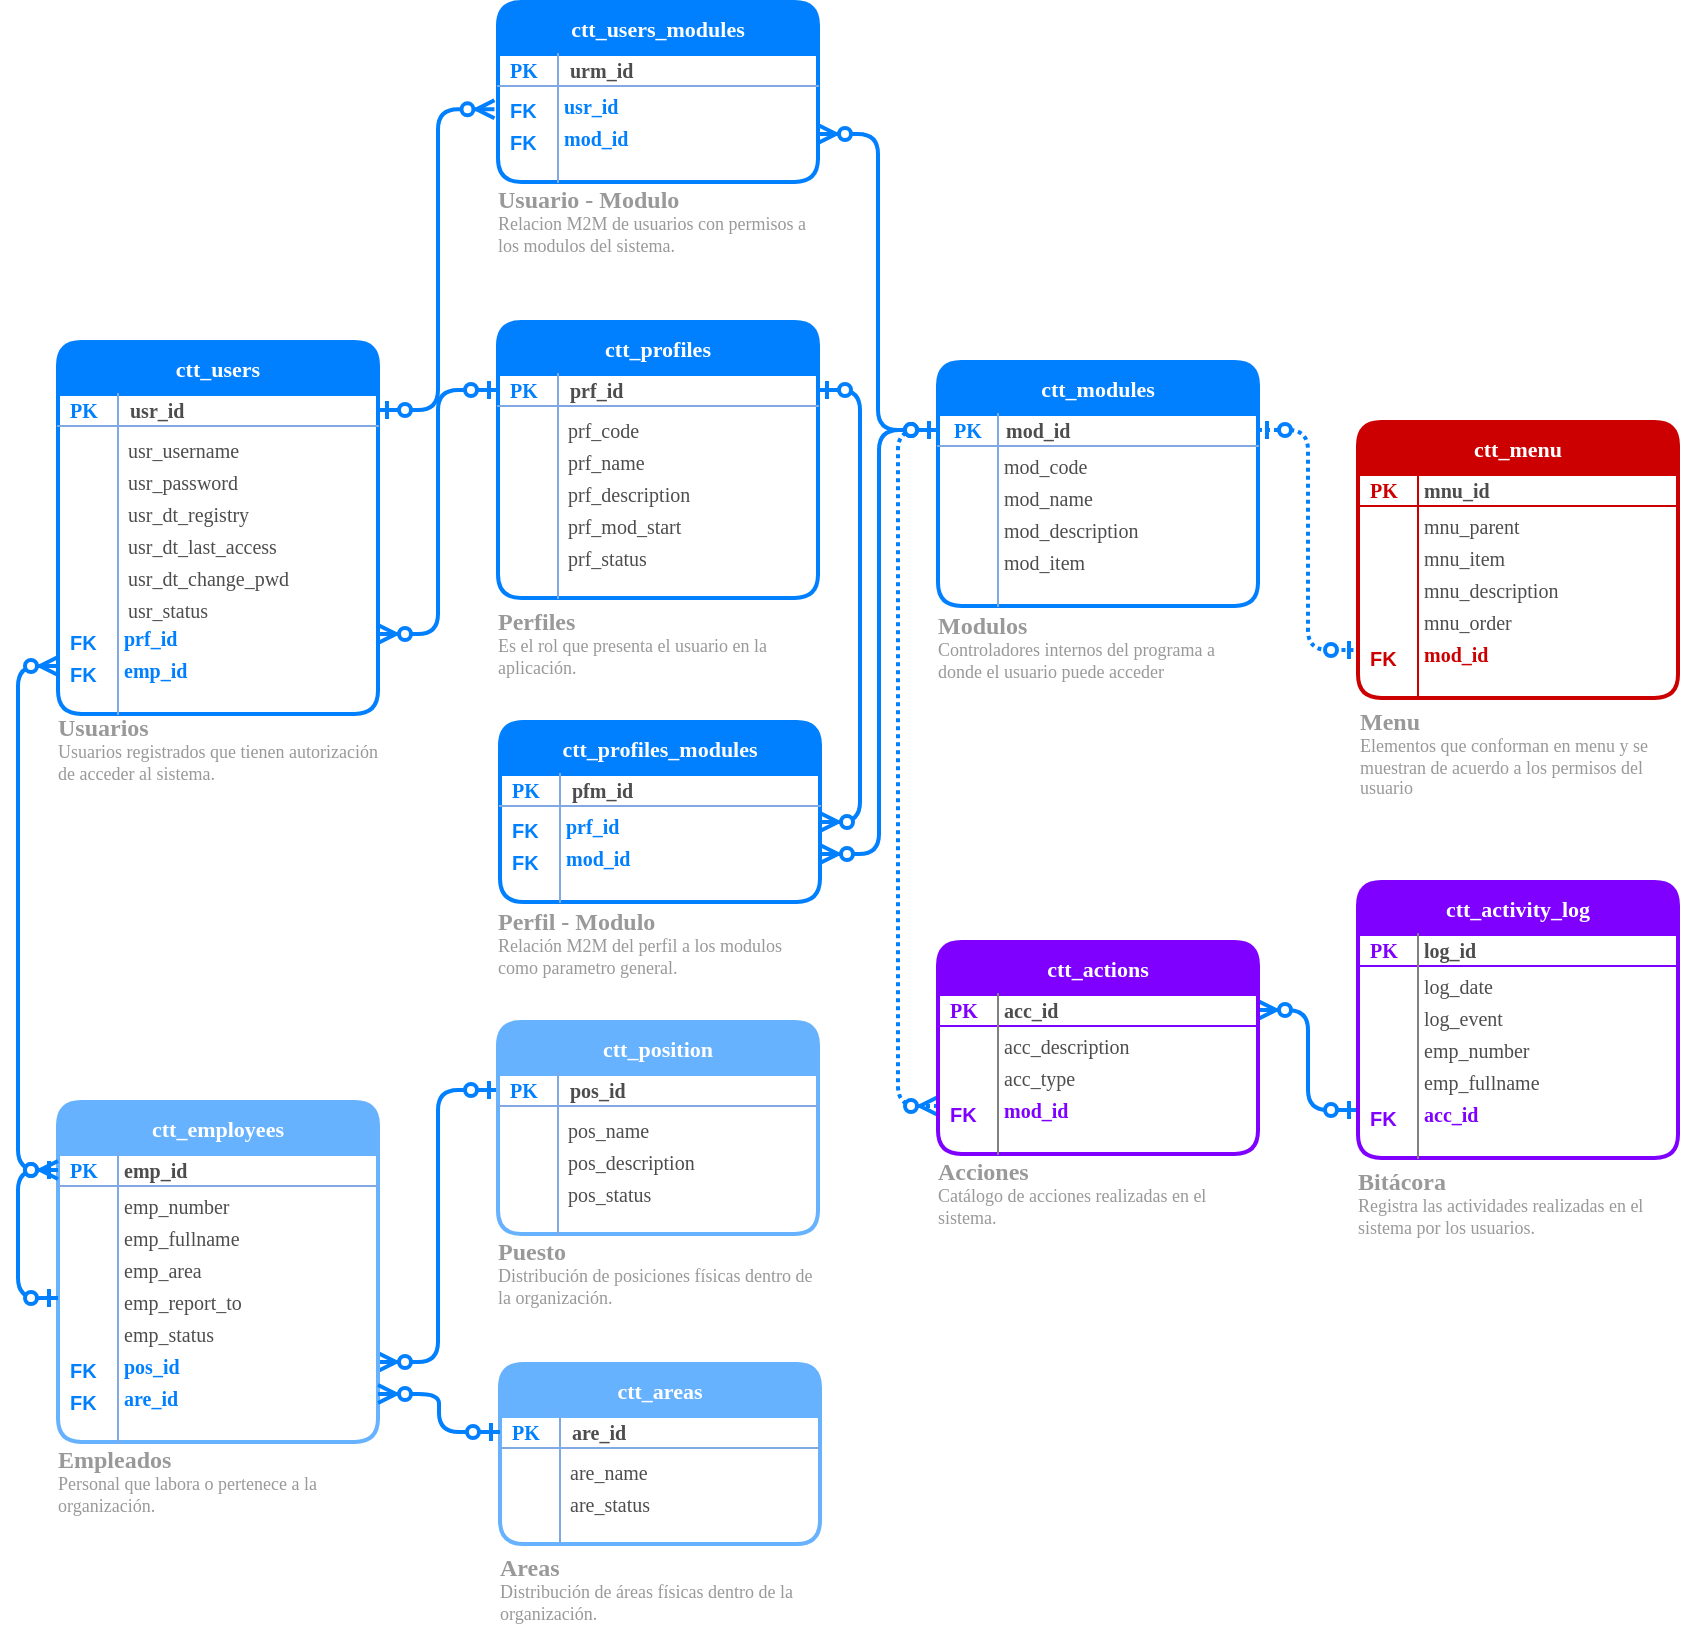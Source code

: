 <mxfile pages="5">
    <diagram id="kmsEypxPmVz_Vl7ECJFX" name="Usuarios">
        <mxGraphModel dx="927" dy="660" grid="1" gridSize="10" guides="1" tooltips="1" connect="1" arrows="1" fold="1" page="1" pageScale="1" pageWidth="1100" pageHeight="850" math="0" shadow="0">
            <root>
                <mxCell id="0"/>
                <mxCell id="1" parent="0"/>
                <mxCell id="DTwomelHDch7XrresBYj-59" style="edgeStyle=orthogonalEdgeStyle;rounded=1;orthogonalLoop=1;jettySize=auto;html=1;entryX=1;entryY=0.5;entryDx=0;entryDy=0;strokeColor=#007FFF;fontFamily=Tahoma;fontSize=10;fontColor=#007FFF;endArrow=ERzeroToMany;endFill=1;startArrow=ERzeroToOne;startFill=1;strokeWidth=2;" parent="1" source="DTwomelHDch7XrresBYj-23" target="DTwomelHDch7XrresBYj-56" edge="1">
                    <mxGeometry relative="1" as="geometry"/>
                </mxCell>
                <mxCell id="DTwomelHDch7XrresBYj-75" style="edgeStyle=orthogonalEdgeStyle;rounded=1;orthogonalLoop=1;jettySize=auto;html=1;entryX=1;entryY=0.5;entryDx=0;entryDy=0;startArrow=ERzeroToOne;startFill=1;endArrow=ERzeroToMany;endFill=1;strokeColor=#007FFF;strokeWidth=2;fontFamily=Tahoma;fontSize=10;fontColor=#007FFF;" parent="1" source="DTwomelHDch7XrresBYj-23" target="DTwomelHDch7XrresBYj-71" edge="1">
                    <mxGeometry relative="1" as="geometry"/>
                </mxCell>
                <mxCell id="DTwomelHDch7XrresBYj-76" style="edgeStyle=orthogonalEdgeStyle;rounded=1;orthogonalLoop=1;jettySize=auto;html=1;entryX=1;entryY=0.5;entryDx=0;entryDy=0;startArrow=ERzeroToOne;startFill=1;endArrow=ERzeroToMany;endFill=1;strokeColor=#007FFF;strokeWidth=2;fontFamily=Tahoma;fontSize=10;fontColor=#007FFF;" parent="1" source="DTwomelHDch7XrresBYj-38" target="DTwomelHDch7XrresBYj-73" edge="1">
                    <mxGeometry relative="1" as="geometry"/>
                </mxCell>
                <mxCell id="DTwomelHDch7XrresBYj-86" style="edgeStyle=orthogonalEdgeStyle;rounded=1;orthogonalLoop=1;jettySize=auto;html=1;entryX=-0.011;entryY=0.729;entryDx=0;entryDy=0;entryPerimeter=0;startArrow=ERzeroToOne;startFill=1;endArrow=ERzeroToMany;endFill=1;strokeColor=#007FFF;strokeWidth=2;fontFamily=Tahoma;fontSize=10;fontColor=#007FFF;" parent="1" source="DTwomelHDch7XrresBYj-6" target="DTwomelHDch7XrresBYj-80" edge="1">
                    <mxGeometry relative="1" as="geometry"/>
                </mxCell>
                <mxCell id="DTwomelHDch7XrresBYj-87" style="edgeStyle=orthogonalEdgeStyle;rounded=1;orthogonalLoop=1;jettySize=auto;html=1;entryX=1;entryY=0.5;entryDx=0;entryDy=0;startArrow=ERzeroToOne;startFill=1;endArrow=ERzeroToMany;endFill=1;strokeColor=#007FFF;strokeWidth=2;fontFamily=Tahoma;fontSize=10;fontColor=#007FFF;" parent="1" source="DTwomelHDch7XrresBYj-38" target="DTwomelHDch7XrresBYj-82" edge="1">
                    <mxGeometry relative="1" as="geometry"/>
                </mxCell>
                <mxCell id="NpeDpYfCRGFBXlgMX1ir-15" style="edgeStyle=orthogonalEdgeStyle;rounded=1;orthogonalLoop=1;jettySize=auto;html=1;entryX=0;entryY=0.5;entryDx=0;entryDy=0;fontFamily=Tahoma;fontSize=10;fontColor=#007FFF;strokeColor=#007FFF;strokeWidth=2;endFill=1;endArrow=ERzeroToMany;startFill=1;startArrow=ERzeroToOne;" parent="1" source="NpeDpYfCRGFBXlgMX1ir-2" target="NpeDpYfCRGFBXlgMX1ir-12" edge="1">
                    <mxGeometry relative="1" as="geometry"/>
                </mxCell>
                <mxCell id="NpeDpYfCRGFBXlgMX1ir-29" style="edgeStyle=orthogonalEdgeStyle;rounded=1;orthogonalLoop=1;jettySize=auto;html=1;entryX=1;entryY=0.5;entryDx=0;entryDy=0;fontFamily=Tahoma;fontSize=10;fontColor=#007FFF;strokeColor=#007FFF;strokeWidth=2;endFill=1;endArrow=ERzeroToMany;startFill=1;startArrow=ERzeroToOne;" parent="1" source="NpeDpYfCRGFBXlgMX1ir-17" target="NpeDpYfCRGFBXlgMX1ir-27" edge="1">
                    <mxGeometry relative="1" as="geometry"/>
                </mxCell>
                <mxCell id="2ElAnhHRASjZXcA__IW0-14" style="edgeStyle=orthogonalEdgeStyle;rounded=1;orthogonalLoop=1;jettySize=auto;html=1;entryX=0;entryY=0.5;entryDx=0;entryDy=0;fontColor=#007FFF;fontFamily=Tahoma;fontSize=10;strokeColor=#007FFF;strokeWidth=2;endFill=1;endArrow=ERzeroToOne;startFill=1;startArrow=ERzeroToOne;dashed=1;dashPattern=1 1;" parent="1" source="DTwomelHDch7XrresBYj-38" target="2ElAnhHRASjZXcA__IW0-12" edge="1">
                    <mxGeometry relative="1" as="geometry"/>
                </mxCell>
                <mxCell id="vySKIwc8NYwlomBQCGqM-33" style="edgeStyle=orthogonalEdgeStyle;rounded=1;orthogonalLoop=1;jettySize=auto;html=1;entryX=0;entryY=0.5;entryDx=0;entryDy=0;fontColor=#007FFF;fontFamily=Tahoma;fontSize=10;strokeColor=#007FFF;strokeWidth=2;endFill=1;endArrow=ERzeroToOne;startFill=1;startArrow=ERzeroToMany;dashed=1;dashPattern=1 1;" parent="1" source="vySKIwc8NYwlomBQCGqM-28" target="DTwomelHDch7XrresBYj-38" edge="1">
                    <mxGeometry relative="1" as="geometry"/>
                </mxCell>
                <mxCell id="vySKIwc8NYwlomBQCGqM-37" style="edgeStyle=orthogonalEdgeStyle;rounded=1;orthogonalLoop=1;jettySize=auto;html=1;entryX=1;entryY=0.5;entryDx=0;entryDy=0;startArrow=ERzeroToOne;startFill=1;endArrow=ERzeroToMany;endFill=1;fontColor=#007FFF;fontFamily=Tahoma;fontSize=10;strokeColor=#007FFF;strokeWidth=2;" parent="1" source="vySKIwc8NYwlomBQCGqM-10" target="vySKIwc8NYwlomBQCGqM-20" edge="1">
                    <mxGeometry relative="1" as="geometry"/>
                </mxCell>
                <mxCell id="Hyipk16ThCF71HmXjZxe-2" value="" style="group" parent="1" vertex="1" connectable="0">
                    <mxGeometry x="390" y="20" width="160" height="129" as="geometry"/>
                </mxCell>
                <mxCell id="DTwomelHDch7XrresBYj-77" value="ctt_users_modules" style="swimlane;fontStyle=1;childLayout=stackLayout;horizontal=1;startSize=26;fillColor=#007FFF;horizontalStack=0;resizeParent=1;resizeParentMax=0;resizeLast=0;collapsible=1;marginBottom=0;swimlaneFillColor=#ffffff;align=center;fontSize=11;strokeColor=#007FFF;strokeWidth=2;rounded=1;fontColor=#FFFFFF;fontFamily=Tahoma;" parent="Hyipk16ThCF71HmXjZxe-2" vertex="1">
                    <mxGeometry width="160" height="90" as="geometry"/>
                </mxCell>
                <mxCell id="DTwomelHDch7XrresBYj-78" value="urm_id" style="shape=partialRectangle;top=0;left=0;right=0;bottom=1;align=left;verticalAlign=middle;fillColor=none;spacingLeft=34;spacingRight=4;overflow=hidden;rotatable=0;points=[[0,0.5],[1,0.5]];portConstraint=eastwest;dropTarget=0;fontStyle=1;fontSize=10;fontFamily=Tahoma;strokeColor=#80A9E3;fontColor=#4D4D4D;" parent="DTwomelHDch7XrresBYj-77" vertex="1">
                    <mxGeometry y="26" width="160" height="16" as="geometry"/>
                </mxCell>
                <mxCell id="DTwomelHDch7XrresBYj-79" value="PK" style="shape=partialRectangle;top=0;left=0;bottom=0;fillColor=none;align=left;verticalAlign=middle;spacingLeft=4;spacingRight=4;overflow=hidden;rotatable=0;points=[];portConstraint=eastwest;part=1;fontSize=10;fontFamily=Tahoma;fontStyle=1;fontColor=#007FFF;strokeColor=#80A9E3;" parent="DTwomelHDch7XrresBYj-78" vertex="1" connectable="0">
                    <mxGeometry width="30" height="16" as="geometry"/>
                </mxCell>
                <mxCell id="DTwomelHDch7XrresBYj-80" value="usr_id" style="shape=partialRectangle;top=0;left=0;right=0;bottom=0;align=left;verticalAlign=top;fillColor=none;spacingLeft=33;spacingRight=3;overflow=hidden;rotatable=0;points=[[0,0.5],[1,0.5]];portConstraint=eastwest;dropTarget=0;fontSize=10;fontFamily=Tahoma;spacing=0;fontStyle=1;fontColor=#007FFF;" parent="DTwomelHDch7XrresBYj-77" vertex="1">
                    <mxGeometry y="42" width="160" height="16" as="geometry"/>
                </mxCell>
                <mxCell id="DTwomelHDch7XrresBYj-81" value="FK" style="shape=partialRectangle;top=0;left=0;bottom=0;fillColor=none;align=left;verticalAlign=top;spacingLeft=4;spacingRight=4;overflow=hidden;rotatable=0;points=[];portConstraint=eastwest;part=1;fontSize=10;strokeColor=#80A9E3;fontColor=#007FFF;fontStyle=1" parent="DTwomelHDch7XrresBYj-80" vertex="1" connectable="0">
                    <mxGeometry width="30" height="16" as="geometry"/>
                </mxCell>
                <mxCell id="DTwomelHDch7XrresBYj-82" value="mod_id" style="shape=partialRectangle;top=0;left=0;right=0;bottom=0;align=left;verticalAlign=top;fillColor=none;spacingLeft=33;spacingRight=3;overflow=hidden;rotatable=0;points=[[0,0.5],[1,0.5]];portConstraint=eastwest;dropTarget=0;fontSize=10;fontFamily=Tahoma;spacing=0;fontStyle=1;fontColor=#007FFF;" parent="DTwomelHDch7XrresBYj-77" vertex="1">
                    <mxGeometry y="58" width="160" height="16" as="geometry"/>
                </mxCell>
                <mxCell id="DTwomelHDch7XrresBYj-83" value="FK" style="shape=partialRectangle;top=0;left=0;bottom=0;fillColor=none;align=left;verticalAlign=top;spacingLeft=4;spacingRight=4;overflow=hidden;rotatable=0;points=[];portConstraint=eastwest;part=1;fontSize=10;strokeColor=#80A9E3;fontColor=#007FFF;fontStyle=1" parent="DTwomelHDch7XrresBYj-82" vertex="1" connectable="0">
                    <mxGeometry width="30" height="16" as="geometry"/>
                </mxCell>
                <mxCell id="DTwomelHDch7XrresBYj-84" value="" style="shape=partialRectangle;top=0;left=0;right=0;bottom=0;align=left;verticalAlign=top;fillColor=none;spacingLeft=33;spacingRight=3;overflow=hidden;rotatable=0;points=[[0,0.5],[1,0.5]];portConstraint=eastwest;dropTarget=0;fontSize=10;fontFamily=Tahoma;spacing=2;" parent="DTwomelHDch7XrresBYj-77" vertex="1">
                    <mxGeometry y="74" width="160" height="16" as="geometry"/>
                </mxCell>
                <mxCell id="DTwomelHDch7XrresBYj-85" value="" style="shape=partialRectangle;top=0;left=0;bottom=0;fillColor=none;align=left;verticalAlign=top;spacingLeft=4;spacingRight=4;overflow=hidden;rotatable=0;points=[];portConstraint=eastwest;part=1;fontSize=12;strokeColor=#80A9E3;" parent="DTwomelHDch7XrresBYj-84" vertex="1" connectable="0">
                    <mxGeometry width="30" height="16" as="geometry"/>
                </mxCell>
                <mxCell id="WS0rYVmGIFDVuj7fUNKz-4" value="&lt;h4&gt;&lt;font style=&quot;line-height: 0%&quot;&gt;&lt;span style=&quot;font-size: 12px&quot;&gt;Usuario - Modulo&lt;br&gt;&lt;/span&gt;&lt;/font&gt;&lt;span style=&quot;font-weight: normal&quot;&gt;Relacion M2M de usuarios con permisos a los modulos del sistema.&lt;/span&gt;&lt;/h4&gt;" style="text;html=1;strokeColor=none;fillColor=none;spacing=0;spacingTop=-13;whiteSpace=wrap;overflow=hidden;rounded=0;fontFamily=Tahoma;fontSize=9;fontColor=#999999;" parent="Hyipk16ThCF71HmXjZxe-2" vertex="1">
                    <mxGeometry y="91" width="160" height="38" as="geometry"/>
                </mxCell>
                <mxCell id="Hyipk16ThCF71HmXjZxe-4" value="" style="group" parent="1" vertex="1" connectable="0">
                    <mxGeometry x="610" y="200" width="160" height="165" as="geometry"/>
                </mxCell>
                <mxCell id="DTwomelHDch7XrresBYj-37" value="ctt_modules" style="swimlane;fontStyle=1;childLayout=stackLayout;horizontal=1;startSize=26;fillColor=#007FFF;horizontalStack=0;resizeParent=1;resizeParentMax=0;resizeLast=0;collapsible=1;marginBottom=0;swimlaneFillColor=#ffffff;align=center;fontSize=11;strokeColor=#007FFF;strokeWidth=2;rounded=1;fontColor=#FFFFFF;fontFamily=Tahoma;" parent="Hyipk16ThCF71HmXjZxe-4" vertex="1">
                    <mxGeometry width="160" height="122" as="geometry"/>
                </mxCell>
                <mxCell id="DTwomelHDch7XrresBYj-38" value="mod_id" style="shape=partialRectangle;top=0;left=0;right=0;bottom=1;align=left;verticalAlign=middle;fillColor=none;spacingLeft=34;spacingRight=4;overflow=hidden;rotatable=0;points=[[0,0.5],[1,0.5]];portConstraint=eastwest;dropTarget=0;fontStyle=1;fontSize=10;fontFamily=Tahoma;strokeColor=#80A9E3;spacing=0;fontColor=#4D4D4D;" parent="DTwomelHDch7XrresBYj-37" vertex="1">
                    <mxGeometry y="26" width="160" height="16" as="geometry"/>
                </mxCell>
                <mxCell id="DTwomelHDch7XrresBYj-39" value="PK" style="shape=partialRectangle;top=0;left=0;bottom=0;fillColor=none;align=center;verticalAlign=middle;spacingLeft=0;spacingRight=0;overflow=hidden;rotatable=0;points=[];portConstraint=eastwest;part=1;fontSize=10;fontFamily=Tahoma;fontStyle=1;fontColor=#007FFF;strokeColor=#80A9E3;spacing=3;" parent="DTwomelHDch7XrresBYj-38" vertex="1" connectable="0">
                    <mxGeometry width="30" height="16" as="geometry"/>
                </mxCell>
                <mxCell id="DTwomelHDch7XrresBYj-40" value="mod_code" style="shape=partialRectangle;top=0;left=0;right=0;bottom=0;align=left;verticalAlign=top;fillColor=none;spacingLeft=33;spacingRight=3;overflow=hidden;rotatable=0;points=[[0,0.5],[1,0.5]];portConstraint=eastwest;dropTarget=0;fontSize=10;fontFamily=Tahoma;spacing=0;dashed=1;strokeColor=#80A9E3;fontColor=#4D4D4D;" parent="DTwomelHDch7XrresBYj-37" vertex="1">
                    <mxGeometry y="42" width="160" height="16" as="geometry"/>
                </mxCell>
                <mxCell id="DTwomelHDch7XrresBYj-41" value="" style="shape=partialRectangle;top=0;left=0;bottom=0;fillColor=none;align=left;verticalAlign=top;spacingLeft=4;spacingRight=4;overflow=hidden;rotatable=0;points=[];portConstraint=eastwest;part=1;fontSize=12;strokeColor=#80A9E3;" parent="DTwomelHDch7XrresBYj-40" vertex="1" connectable="0">
                    <mxGeometry width="30" height="16" as="geometry"/>
                </mxCell>
                <mxCell id="DTwomelHDch7XrresBYj-42" value="mod_name" style="shape=partialRectangle;top=0;left=0;right=0;bottom=0;align=left;verticalAlign=top;fillColor=none;spacingLeft=33;spacingRight=3;overflow=hidden;rotatable=0;points=[[0,0.5],[1,0.5]];portConstraint=eastwest;dropTarget=0;fontSize=10;fontFamily=Tahoma;spacing=0;strokeColor=#80A9E3;dashed=1;fontColor=#4D4D4D;" parent="DTwomelHDch7XrresBYj-37" vertex="1">
                    <mxGeometry y="58" width="160" height="16" as="geometry"/>
                </mxCell>
                <mxCell id="DTwomelHDch7XrresBYj-43" value="" style="shape=partialRectangle;top=0;left=0;bottom=0;fillColor=none;align=left;verticalAlign=top;spacingLeft=4;spacingRight=4;overflow=hidden;rotatable=0;points=[];portConstraint=eastwest;part=1;fontSize=12;strokeColor=#80A9E3;" parent="DTwomelHDch7XrresBYj-42" vertex="1" connectable="0">
                    <mxGeometry width="30" height="16" as="geometry"/>
                </mxCell>
                <mxCell id="DTwomelHDch7XrresBYj-46" value="mod_description" style="shape=partialRectangle;top=0;left=0;right=0;bottom=0;align=left;verticalAlign=top;fillColor=none;spacingLeft=33;spacingRight=3;overflow=hidden;rotatable=0;points=[[0,0.5],[1,0.5]];portConstraint=eastwest;dropTarget=0;fontSize=10;fontFamily=Tahoma;spacing=0;fontColor=#4D4D4D;" parent="DTwomelHDch7XrresBYj-37" vertex="1">
                    <mxGeometry y="74" width="160" height="16" as="geometry"/>
                </mxCell>
                <mxCell id="DTwomelHDch7XrresBYj-47" value="" style="shape=partialRectangle;top=0;left=0;bottom=0;fillColor=none;align=left;verticalAlign=top;spacingLeft=4;spacingRight=4;overflow=hidden;rotatable=0;points=[];portConstraint=eastwest;part=1;fontSize=12;strokeColor=#80A9E3;" parent="DTwomelHDch7XrresBYj-46" vertex="1" connectable="0">
                    <mxGeometry width="30" height="16" as="geometry"/>
                </mxCell>
                <mxCell id="2ElAnhHRASjZXcA__IW0-15" value="mod_item" style="shape=partialRectangle;top=0;left=0;right=0;bottom=0;align=left;verticalAlign=top;fillColor=none;spacingLeft=33;spacingRight=3;overflow=hidden;rotatable=0;points=[[0,0.5],[1,0.5]];portConstraint=eastwest;dropTarget=0;fontSize=10;fontFamily=Tahoma;spacing=0;fontColor=#4D4D4D;" parent="DTwomelHDch7XrresBYj-37" vertex="1">
                    <mxGeometry y="90" width="160" height="16" as="geometry"/>
                </mxCell>
                <mxCell id="2ElAnhHRASjZXcA__IW0-16" value="" style="shape=partialRectangle;top=0;left=0;bottom=0;fillColor=none;align=left;verticalAlign=top;spacingLeft=4;spacingRight=4;overflow=hidden;rotatable=0;points=[];portConstraint=eastwest;part=1;fontSize=12;strokeColor=#80A9E3;" parent="2ElAnhHRASjZXcA__IW0-15" vertex="1" connectable="0">
                    <mxGeometry width="30" height="16" as="geometry"/>
                </mxCell>
                <mxCell id="DTwomelHDch7XrresBYj-48" value="" style="shape=partialRectangle;top=0;left=0;right=0;bottom=0;align=left;verticalAlign=top;fillColor=none;spacingLeft=33;spacingRight=3;overflow=hidden;rotatable=0;points=[[0,0.5],[1,0.5]];portConstraint=eastwest;dropTarget=0;fontSize=10;fontFamily=Tahoma;spacing=2;" parent="DTwomelHDch7XrresBYj-37" vertex="1">
                    <mxGeometry y="106" width="160" height="16" as="geometry"/>
                </mxCell>
                <mxCell id="DTwomelHDch7XrresBYj-49" value="" style="shape=partialRectangle;top=0;left=0;bottom=0;fillColor=none;align=left;verticalAlign=top;spacingLeft=4;spacingRight=4;overflow=hidden;rotatable=0;points=[];portConstraint=eastwest;part=1;fontSize=12;strokeColor=#80A9E3;" parent="DTwomelHDch7XrresBYj-48" vertex="1" connectable="0">
                    <mxGeometry width="30" height="16" as="geometry"/>
                </mxCell>
                <mxCell id="WS0rYVmGIFDVuj7fUNKz-1" value="&lt;h4&gt;&lt;font style=&quot;line-height: 0%&quot;&gt;&lt;span style=&quot;font-size: 12px&quot;&gt;Modulos&lt;br&gt;&lt;/span&gt;&lt;/font&gt;&lt;span style=&quot;font-weight: normal&quot;&gt;Controladores internos del programa a donde el usuario puede acceder&lt;/span&gt;&lt;/h4&gt;" style="text;html=1;strokeColor=none;fillColor=none;spacing=0;spacingTop=-13;whiteSpace=wrap;overflow=hidden;rounded=0;fontFamily=Tahoma;fontSize=9;fontColor=#999999;" parent="Hyipk16ThCF71HmXjZxe-4" vertex="1">
                    <mxGeometry y="124" width="160" height="41" as="geometry"/>
                </mxCell>
                <mxCell id="Hyipk16ThCF71HmXjZxe-6" value="" style="group" parent="1" vertex="1" connectable="0">
                    <mxGeometry x="390" y="380" width="161" height="130" as="geometry"/>
                </mxCell>
                <mxCell id="DTwomelHDch7XrresBYj-60" value="ctt_profiles_modules" style="swimlane;fontStyle=1;childLayout=stackLayout;horizontal=1;startSize=26;fillColor=#007FFF;horizontalStack=0;resizeParent=1;resizeParentMax=0;resizeLast=0;collapsible=1;marginBottom=0;swimlaneFillColor=#ffffff;align=center;fontSize=11;strokeColor=#007FFF;strokeWidth=2;rounded=1;fontColor=#FFFFFF;fontFamily=Tahoma;" parent="Hyipk16ThCF71HmXjZxe-6" vertex="1">
                    <mxGeometry x="1.0" width="160" height="90" as="geometry"/>
                </mxCell>
                <mxCell id="DTwomelHDch7XrresBYj-61" value="pfm_id" style="shape=partialRectangle;top=0;left=0;right=0;bottom=1;align=left;verticalAlign=middle;fillColor=none;spacingLeft=34;spacingRight=4;overflow=hidden;rotatable=0;points=[[0,0.5],[1,0.5]];portConstraint=eastwest;dropTarget=0;fontStyle=1;fontSize=10;fontFamily=Tahoma;strokeColor=#80A9E3;fontColor=#4D4D4D;" parent="DTwomelHDch7XrresBYj-60" vertex="1">
                    <mxGeometry y="26" width="160" height="16" as="geometry"/>
                </mxCell>
                <mxCell id="DTwomelHDch7XrresBYj-62" value="PK" style="shape=partialRectangle;top=0;left=0;bottom=0;fillColor=none;align=left;verticalAlign=middle;spacingLeft=4;spacingRight=4;overflow=hidden;rotatable=0;points=[];portConstraint=eastwest;part=1;fontSize=10;fontFamily=Tahoma;fontStyle=1;fontColor=#007FFF;strokeColor=#80A9E3;" parent="DTwomelHDch7XrresBYj-61" vertex="1" connectable="0">
                    <mxGeometry width="30" height="16" as="geometry"/>
                </mxCell>
                <mxCell id="DTwomelHDch7XrresBYj-71" value="prf_id" style="shape=partialRectangle;top=0;left=0;right=0;bottom=0;align=left;verticalAlign=top;fillColor=none;spacingLeft=33;spacingRight=3;overflow=hidden;rotatable=0;points=[[0,0.5],[1,0.5]];portConstraint=eastwest;dropTarget=0;fontSize=10;fontFamily=Tahoma;spacing=0;fontStyle=1;fontColor=#007FFF;" parent="DTwomelHDch7XrresBYj-60" vertex="1">
                    <mxGeometry y="42" width="160" height="16" as="geometry"/>
                </mxCell>
                <mxCell id="DTwomelHDch7XrresBYj-72" value="FK" style="shape=partialRectangle;top=0;left=0;bottom=0;fillColor=none;align=left;verticalAlign=top;spacingLeft=4;spacingRight=4;overflow=hidden;rotatable=0;points=[];portConstraint=eastwest;part=1;fontSize=10;strokeColor=#80A9E3;fontColor=#007FFF;fontStyle=1" parent="DTwomelHDch7XrresBYj-71" vertex="1" connectable="0">
                    <mxGeometry width="30" height="16" as="geometry"/>
                </mxCell>
                <mxCell id="DTwomelHDch7XrresBYj-73" value="mod_id" style="shape=partialRectangle;top=0;left=0;right=0;bottom=0;align=left;verticalAlign=top;fillColor=none;spacingLeft=33;spacingRight=3;overflow=hidden;rotatable=0;points=[[0,0.5],[1,0.5]];portConstraint=eastwest;dropTarget=0;fontSize=10;fontFamily=Tahoma;spacing=0;fontStyle=1;fontColor=#007FFF;" parent="DTwomelHDch7XrresBYj-60" vertex="1">
                    <mxGeometry y="58" width="160" height="16" as="geometry"/>
                </mxCell>
                <mxCell id="DTwomelHDch7XrresBYj-74" value="FK" style="shape=partialRectangle;top=0;left=0;bottom=0;fillColor=none;align=left;verticalAlign=top;spacingLeft=4;spacingRight=4;overflow=hidden;rotatable=0;points=[];portConstraint=eastwest;part=1;fontSize=10;strokeColor=#80A9E3;fontColor=#007FFF;fontStyle=1" parent="DTwomelHDch7XrresBYj-73" vertex="1" connectable="0">
                    <mxGeometry width="30" height="16" as="geometry"/>
                </mxCell>
                <mxCell id="DTwomelHDch7XrresBYj-69" value="" style="shape=partialRectangle;top=0;left=0;right=0;bottom=0;align=left;verticalAlign=top;fillColor=none;spacingLeft=33;spacingRight=3;overflow=hidden;rotatable=0;points=[[0,0.5],[1,0.5]];portConstraint=eastwest;dropTarget=0;fontSize=10;fontFamily=Tahoma;spacing=2;" parent="DTwomelHDch7XrresBYj-60" vertex="1">
                    <mxGeometry y="74" width="160" height="16" as="geometry"/>
                </mxCell>
                <mxCell id="DTwomelHDch7XrresBYj-70" value="" style="shape=partialRectangle;top=0;left=0;bottom=0;fillColor=none;align=left;verticalAlign=top;spacingLeft=4;spacingRight=4;overflow=hidden;rotatable=0;points=[];portConstraint=eastwest;part=1;fontSize=12;strokeColor=#80A9E3;" parent="DTwomelHDch7XrresBYj-69" vertex="1" connectable="0">
                    <mxGeometry width="30" height="16" as="geometry"/>
                </mxCell>
                <mxCell id="WS0rYVmGIFDVuj7fUNKz-6" value="&lt;h4&gt;&lt;font style=&quot;line-height: 0%&quot;&gt;&lt;span style=&quot;font-size: 12px&quot;&gt;Perfil - Modulo&lt;br&gt;&lt;/span&gt;&lt;/font&gt;&lt;span style=&quot;font-weight: normal&quot;&gt;Relación M2M del perfil a los modulos como parametro general.&lt;/span&gt;&lt;/h4&gt;" style="text;html=1;strokeColor=none;fillColor=none;spacing=0;spacingTop=-13;whiteSpace=wrap;overflow=hidden;rounded=0;fontFamily=Tahoma;fontSize=9;fontColor=#999999;" parent="Hyipk16ThCF71HmXjZxe-6" vertex="1">
                    <mxGeometry y="92" width="160" height="40" as="geometry"/>
                </mxCell>
                <mxCell id="Hyipk16ThCF71HmXjZxe-11" value="" style="group" parent="1" vertex="1" connectable="0">
                    <mxGeometry x="610" y="490" width="160" height="148" as="geometry"/>
                </mxCell>
                <mxCell id="vySKIwc8NYwlomBQCGqM-19" value="ctt_actions" style="swimlane;fontStyle=1;childLayout=stackLayout;horizontal=1;startSize=26;horizontalStack=0;resizeParent=1;resizeParentMax=0;resizeLast=0;collapsible=1;marginBottom=0;swimlaneFillColor=#ffffff;align=center;fontSize=11;strokeWidth=2;rounded=1;fontColor=#FFFFFF;fontFamily=Tahoma;fillColor=#7F00FF;strokeColor=#7F00FF;" parent="Hyipk16ThCF71HmXjZxe-11" vertex="1">
                    <mxGeometry width="160" height="106" as="geometry"/>
                </mxCell>
                <mxCell id="vySKIwc8NYwlomBQCGqM-20" value="acc_id" style="shape=partialRectangle;top=0;left=0;right=0;bottom=1;align=left;verticalAlign=middle;fillColor=none;spacingLeft=33;spacingRight=4;overflow=hidden;rotatable=0;points=[[0,0.5],[1,0.5]];portConstraint=eastwest;dropTarget=0;fontStyle=1;fontSize=10;fontFamily=Tahoma;spacing=0;fontColor=#4D4D4D;strokeColor=#7F00FF;" parent="vySKIwc8NYwlomBQCGqM-19" vertex="1">
                    <mxGeometry y="26" width="160" height="16" as="geometry"/>
                </mxCell>
                <mxCell id="vySKIwc8NYwlomBQCGqM-21" value="PK" style="shape=partialRectangle;top=0;left=0;bottom=0;fillColor=none;align=left;verticalAlign=middle;spacingLeft=4;spacingRight=4;overflow=hidden;rotatable=0;points=[];portConstraint=eastwest;part=1;fontSize=10;fontFamily=Tahoma;fontStyle=1;fontColor=#7F00FF;strokeColor=#808080;" parent="vySKIwc8NYwlomBQCGqM-20" vertex="1" connectable="0">
                    <mxGeometry width="30" height="16" as="geometry"/>
                </mxCell>
                <mxCell id="vySKIwc8NYwlomBQCGqM-22" value="acc_description" style="shape=partialRectangle;top=0;left=0;right=0;bottom=0;align=left;verticalAlign=top;fillColor=none;spacingLeft=33;spacingRight=3;overflow=hidden;rotatable=0;points=[[0,0.5],[1,0.5]];portConstraint=eastwest;dropTarget=0;fontSize=10;fontFamily=Tahoma;spacing=0;strokeColor=#80A9E3;dashed=1;fontColor=#4D4D4D;" parent="vySKIwc8NYwlomBQCGqM-19" vertex="1">
                    <mxGeometry y="42" width="160" height="16" as="geometry"/>
                </mxCell>
                <mxCell id="vySKIwc8NYwlomBQCGqM-23" value="" style="shape=partialRectangle;top=0;left=0;bottom=0;fillColor=none;align=left;verticalAlign=top;spacingLeft=4;spacingRight=4;overflow=hidden;rotatable=0;points=[];portConstraint=eastwest;part=1;fontSize=12;strokeColor=#808080;" parent="vySKIwc8NYwlomBQCGqM-22" vertex="1" connectable="0">
                    <mxGeometry width="30" height="16" as="geometry"/>
                </mxCell>
                <mxCell id="Hyipk16ThCF71HmXjZxe-9" value="acc_type" style="shape=partialRectangle;top=0;left=0;right=0;bottom=0;align=left;verticalAlign=top;fillColor=none;spacingLeft=33;spacingRight=3;overflow=hidden;rotatable=0;points=[[0,0.5],[1,0.5]];portConstraint=eastwest;dropTarget=0;fontSize=10;fontFamily=Tahoma;spacing=0;strokeColor=#80A9E3;dashed=1;fontColor=#4D4D4D;" parent="vySKIwc8NYwlomBQCGqM-19" vertex="1">
                    <mxGeometry y="58" width="160" height="16" as="geometry"/>
                </mxCell>
                <mxCell id="Hyipk16ThCF71HmXjZxe-10" value="" style="shape=partialRectangle;top=0;left=0;bottom=0;fillColor=none;align=left;verticalAlign=top;spacingLeft=4;spacingRight=4;overflow=hidden;rotatable=0;points=[];portConstraint=eastwest;part=1;fontSize=12;strokeColor=#808080;" parent="Hyipk16ThCF71HmXjZxe-9" vertex="1" connectable="0">
                    <mxGeometry width="30" height="16" as="geometry"/>
                </mxCell>
                <mxCell id="vySKIwc8NYwlomBQCGqM-28" value="mod_id" style="shape=partialRectangle;top=0;left=0;right=0;bottom=0;align=left;verticalAlign=top;fillColor=none;spacingLeft=33;spacingRight=3;overflow=hidden;rotatable=0;points=[[0,0.5],[1,0.5]];portConstraint=eastwest;dropTarget=0;fontSize=10;fontFamily=Tahoma;spacing=0;fontStyle=1;fontColor=#7F00FF;" parent="vySKIwc8NYwlomBQCGqM-19" vertex="1">
                    <mxGeometry y="74" width="160" height="16" as="geometry"/>
                </mxCell>
                <mxCell id="vySKIwc8NYwlomBQCGqM-29" value="FK" style="shape=partialRectangle;top=0;left=0;bottom=0;fillColor=none;align=left;verticalAlign=top;spacingLeft=4;spacingRight=4;overflow=hidden;rotatable=0;points=[];portConstraint=eastwest;part=1;fontSize=10;fontStyle=1;fontColor=#7F00FF;strokeColor=#808080;" parent="vySKIwc8NYwlomBQCGqM-28" vertex="1" connectable="0">
                    <mxGeometry width="30" height="16" as="geometry"/>
                </mxCell>
                <mxCell id="vySKIwc8NYwlomBQCGqM-30" value="" style="shape=partialRectangle;top=0;left=0;right=0;bottom=0;align=left;verticalAlign=top;fillColor=none;spacingLeft=33;spacingRight=3;overflow=hidden;rotatable=0;points=[[0,0.5],[1,0.5]];portConstraint=eastwest;dropTarget=0;fontSize=10;fontFamily=Tahoma;spacing=2;" parent="vySKIwc8NYwlomBQCGqM-19" vertex="1">
                    <mxGeometry y="90" width="160" height="16" as="geometry"/>
                </mxCell>
                <mxCell id="vySKIwc8NYwlomBQCGqM-31" value="" style="shape=partialRectangle;top=0;left=0;bottom=0;fillColor=none;align=left;verticalAlign=top;spacingLeft=4;spacingRight=4;overflow=hidden;rotatable=0;points=[];portConstraint=eastwest;part=1;fontSize=12;strokeColor=#808080;" parent="vySKIwc8NYwlomBQCGqM-30" vertex="1" connectable="0">
                    <mxGeometry width="30" height="16" as="geometry"/>
                </mxCell>
                <mxCell id="vySKIwc8NYwlomBQCGqM-32" value="&lt;h4&gt;&lt;font style=&quot;line-height: 0%&quot;&gt;&lt;span style=&quot;font-size: 12px&quot;&gt;Acciones&lt;br&gt;&lt;/span&gt;&lt;/font&gt;&lt;span style=&quot;font-weight: normal&quot;&gt;Catálogo de acciones realizadas en el sistema.&lt;/span&gt;&lt;/h4&gt;" style="text;html=1;strokeColor=none;fillColor=none;spacing=0;spacingTop=-13;whiteSpace=wrap;overflow=hidden;rounded=0;fontFamily=Tahoma;fontSize=9;fontColor=#999999;" parent="Hyipk16ThCF71HmXjZxe-11" vertex="1">
                    <mxGeometry y="107" width="160" height="41" as="geometry"/>
                </mxCell>
                <mxCell id="Hyipk16ThCF71HmXjZxe-12" value="" style="group" parent="1" vertex="1" connectable="0">
                    <mxGeometry x="390" y="530" width="160" height="151" as="geometry"/>
                </mxCell>
                <mxCell id="NpeDpYfCRGFBXlgMX1ir-16" value="ctt_position" style="swimlane;fontStyle=1;childLayout=stackLayout;horizontal=1;startSize=26;fillColor=#66B2FF;horizontalStack=0;resizeParent=1;resizeParentMax=0;resizeLast=0;collapsible=1;marginBottom=0;swimlaneFillColor=#ffffff;align=center;fontSize=11;strokeColor=#66B2FF;strokeWidth=2;rounded=1;fontColor=#FFFFFF;fontFamily=Tahoma;" parent="Hyipk16ThCF71HmXjZxe-12" vertex="1">
                    <mxGeometry x="5.684e-14" width="160" height="106" as="geometry"/>
                </mxCell>
                <mxCell id="NpeDpYfCRGFBXlgMX1ir-17" value="pos_id" style="shape=partialRectangle;top=0;left=0;right=0;bottom=1;align=left;verticalAlign=middle;fillColor=none;spacingLeft=34;spacingRight=4;overflow=hidden;rotatable=0;points=[[0,0.5],[1,0.5]];portConstraint=eastwest;dropTarget=0;fontStyle=1;fontSize=10;fontFamily=Tahoma;strokeColor=#80A9E3;fontColor=#4D4D4D;" parent="NpeDpYfCRGFBXlgMX1ir-16" vertex="1">
                    <mxGeometry y="26" width="160" height="16" as="geometry"/>
                </mxCell>
                <mxCell id="NpeDpYfCRGFBXlgMX1ir-18" value="PK" style="shape=partialRectangle;top=0;left=0;bottom=0;fillColor=none;align=left;verticalAlign=middle;spacingLeft=4;spacingRight=4;overflow=hidden;rotatable=0;points=[];portConstraint=eastwest;part=1;fontSize=10;fontFamily=Tahoma;fontStyle=1;fontColor=#007FFF;strokeColor=#80A9E3;" parent="NpeDpYfCRGFBXlgMX1ir-17" vertex="1" connectable="0">
                    <mxGeometry width="30" height="16" as="geometry"/>
                </mxCell>
                <mxCell id="NpeDpYfCRGFBXlgMX1ir-19" value="pos_name" style="shape=partialRectangle;top=0;left=0;right=0;bottom=0;align=left;verticalAlign=top;fillColor=none;spacingLeft=33;spacingRight=3;overflow=hidden;rotatable=0;points=[[0,0.5],[1,0.5]];portConstraint=eastwest;dropTarget=0;fontSize=10;fontFamily=Tahoma;spacing=2;dashed=1;strokeColor=#80A9E3;fontColor=#4D4D4D;" parent="NpeDpYfCRGFBXlgMX1ir-16" vertex="1">
                    <mxGeometry y="42" width="160" height="16" as="geometry"/>
                </mxCell>
                <mxCell id="NpeDpYfCRGFBXlgMX1ir-20" value="" style="shape=partialRectangle;top=0;left=0;bottom=0;fillColor=none;align=left;verticalAlign=top;spacingLeft=4;spacingRight=4;overflow=hidden;rotatable=0;points=[];portConstraint=eastwest;part=1;fontSize=12;strokeColor=#80A9E3;" parent="NpeDpYfCRGFBXlgMX1ir-19" vertex="1" connectable="0">
                    <mxGeometry width="30" height="16" as="geometry"/>
                </mxCell>
                <mxCell id="NpeDpYfCRGFBXlgMX1ir-21" value="pos_description" style="shape=partialRectangle;top=0;left=0;right=0;bottom=0;align=left;verticalAlign=top;fillColor=none;spacingLeft=33;spacingRight=3;overflow=hidden;rotatable=0;points=[[0,0.5],[1,0.5]];portConstraint=eastwest;dropTarget=0;fontSize=10;fontFamily=Tahoma;spacing=2;strokeColor=#80A9E3;dashed=1;fontColor=#4D4D4D;" parent="NpeDpYfCRGFBXlgMX1ir-16" vertex="1">
                    <mxGeometry y="58" width="160" height="16" as="geometry"/>
                </mxCell>
                <mxCell id="NpeDpYfCRGFBXlgMX1ir-22" value="" style="shape=partialRectangle;top=0;left=0;bottom=0;fillColor=none;align=left;verticalAlign=top;spacingLeft=4;spacingRight=4;overflow=hidden;rotatable=0;points=[];portConstraint=eastwest;part=1;fontSize=12;strokeColor=#80A9E3;" parent="NpeDpYfCRGFBXlgMX1ir-21" vertex="1" connectable="0">
                    <mxGeometry width="30" height="16" as="geometry"/>
                </mxCell>
                <mxCell id="NpeDpYfCRGFBXlgMX1ir-23" value="pos_status" style="shape=partialRectangle;top=0;left=0;right=0;bottom=0;align=left;verticalAlign=top;fillColor=none;spacingLeft=33;spacingRight=3;overflow=hidden;rotatable=0;points=[[0,0.5],[1,0.5]];portConstraint=eastwest;dropTarget=0;fontSize=10;fontFamily=Tahoma;spacing=2;fontColor=#4D4D4D;" parent="NpeDpYfCRGFBXlgMX1ir-16" vertex="1">
                    <mxGeometry y="74" width="160" height="16" as="geometry"/>
                </mxCell>
                <mxCell id="NpeDpYfCRGFBXlgMX1ir-24" value="" style="shape=partialRectangle;top=0;left=0;bottom=0;fillColor=none;align=left;verticalAlign=top;spacingLeft=4;spacingRight=4;overflow=hidden;rotatable=0;points=[];portConstraint=eastwest;part=1;fontSize=12;strokeColor=#80A9E3;" parent="NpeDpYfCRGFBXlgMX1ir-23" vertex="1" connectable="0">
                    <mxGeometry width="30" height="16" as="geometry"/>
                </mxCell>
                <mxCell id="NpeDpYfCRGFBXlgMX1ir-25" value="" style="shape=partialRectangle;top=0;left=0;right=0;bottom=0;align=left;verticalAlign=top;fillColor=none;spacingLeft=33;spacingRight=3;overflow=hidden;rotatable=0;points=[[0,0.5],[1,0.5]];portConstraint=eastwest;dropTarget=0;fontSize=10;fontFamily=Tahoma;spacing=2;" parent="NpeDpYfCRGFBXlgMX1ir-16" vertex="1">
                    <mxGeometry y="90" width="160" height="16" as="geometry"/>
                </mxCell>
                <mxCell id="NpeDpYfCRGFBXlgMX1ir-26" value="" style="shape=partialRectangle;top=0;left=0;bottom=0;fillColor=none;align=left;verticalAlign=top;spacingLeft=4;spacingRight=4;overflow=hidden;rotatable=0;points=[];portConstraint=eastwest;part=1;fontSize=12;strokeColor=#80A9E3;" parent="NpeDpYfCRGFBXlgMX1ir-25" vertex="1" connectable="0">
                    <mxGeometry width="30" height="16" as="geometry"/>
                </mxCell>
                <mxCell id="WS0rYVmGIFDVuj7fUNKz-9" value="&lt;h4&gt;&lt;font style=&quot;line-height: 0%&quot;&gt;&lt;span style=&quot;font-size: 12px&quot;&gt;Puesto&lt;br&gt;&lt;/span&gt;&lt;/font&gt;&lt;span style=&quot;font-weight: normal&quot;&gt;Distribución de posiciones físicas dentro de la organización.&lt;/span&gt;&lt;/h4&gt;" style="text;html=1;strokeColor=none;fillColor=none;spacing=0;spacingTop=-13;whiteSpace=wrap;overflow=hidden;rounded=0;fontFamily=Tahoma;fontSize=9;fontColor=#999999;" parent="Hyipk16ThCF71HmXjZxe-12" vertex="1">
                    <mxGeometry y="107" width="160" height="44" as="geometry"/>
                </mxCell>
                <mxCell id="xqkXYc_NZUQWK4NgX6V_-3" value="" style="group" parent="1" vertex="1" connectable="0">
                    <mxGeometry x="170" y="190" width="160" height="229" as="geometry"/>
                </mxCell>
                <mxCell id="DTwomelHDch7XrresBYj-5" value="ctt_users" style="swimlane;fontStyle=1;childLayout=stackLayout;horizontal=1;startSize=26;fillColor=#007FFF;horizontalStack=0;resizeParent=1;resizeParentMax=0;resizeLast=0;collapsible=1;marginBottom=0;swimlaneFillColor=#ffffff;align=center;fontSize=11;strokeColor=#007FFF;strokeWidth=2;rounded=1;fontColor=#FFFFFF;fontFamily=Tahoma;" parent="xqkXYc_NZUQWK4NgX6V_-3" vertex="1">
                    <mxGeometry width="160" height="186" as="geometry"/>
                </mxCell>
                <mxCell id="DTwomelHDch7XrresBYj-6" value="usr_id" style="shape=partialRectangle;top=0;left=0;right=0;bottom=1;align=left;verticalAlign=middle;fillColor=none;spacingLeft=34;spacingRight=4;overflow=hidden;rotatable=0;points=[[0,0.5],[1,0.5]];portConstraint=eastwest;dropTarget=0;fontStyle=1;fontSize=10;fontFamily=Tahoma;strokeColor=#80A9E3;fontColor=#4D4D4D;" parent="DTwomelHDch7XrresBYj-5" vertex="1">
                    <mxGeometry y="26" width="160" height="16" as="geometry"/>
                </mxCell>
                <mxCell id="DTwomelHDch7XrresBYj-7" value="PK" style="shape=partialRectangle;top=0;left=0;bottom=0;fillColor=none;align=left;verticalAlign=middle;spacingLeft=4;spacingRight=4;overflow=hidden;rotatable=0;points=[];portConstraint=eastwest;part=1;fontSize=10;fontFamily=Tahoma;fontStyle=1;fontColor=#007FFF;strokeColor=#80A9E3;" parent="DTwomelHDch7XrresBYj-6" vertex="1" connectable="0">
                    <mxGeometry width="30" height="16" as="geometry"/>
                </mxCell>
                <mxCell id="DTwomelHDch7XrresBYj-50" value="usr_username" style="shape=partialRectangle;top=0;left=0;right=0;bottom=0;align=left;verticalAlign=top;fillColor=none;spacingLeft=33;spacingRight=3;overflow=hidden;rotatable=0;points=[[0,0.5],[1,0.5]];portConstraint=eastwest;dropTarget=0;fontSize=10;fontFamily=Tahoma;spacing=2;dashed=1;strokeColor=#80A9E3;fontColor=#4D4D4D;" parent="DTwomelHDch7XrresBYj-5" vertex="1">
                    <mxGeometry y="42" width="160" height="16" as="geometry"/>
                </mxCell>
                <mxCell id="DTwomelHDch7XrresBYj-51" value="" style="shape=partialRectangle;top=0;left=0;bottom=0;fillColor=none;align=left;verticalAlign=top;spacingLeft=4;spacingRight=4;overflow=hidden;rotatable=0;points=[];portConstraint=eastwest;part=1;fontSize=12;strokeColor=#80A9E3;" parent="DTwomelHDch7XrresBYj-50" vertex="1" connectable="0">
                    <mxGeometry width="30" height="16" as="geometry"/>
                </mxCell>
                <mxCell id="DTwomelHDch7XrresBYj-16" value="usr_password" style="shape=partialRectangle;top=0;left=0;right=0;bottom=0;align=left;verticalAlign=top;fillColor=none;spacingLeft=33;spacingRight=3;overflow=hidden;rotatable=0;points=[[0,0.5],[1,0.5]];portConstraint=eastwest;dropTarget=0;fontSize=10;fontFamily=Tahoma;spacing=2;dashed=1;strokeColor=#80A9E3;fontColor=#4D4D4D;" parent="DTwomelHDch7XrresBYj-5" vertex="1">
                    <mxGeometry y="58" width="160" height="16" as="geometry"/>
                </mxCell>
                <mxCell id="DTwomelHDch7XrresBYj-17" value="" style="shape=partialRectangle;top=0;left=0;bottom=0;fillColor=none;align=left;verticalAlign=top;spacingLeft=4;spacingRight=4;overflow=hidden;rotatable=0;points=[];portConstraint=eastwest;part=1;fontSize=12;strokeColor=#80A9E3;" parent="DTwomelHDch7XrresBYj-16" vertex="1" connectable="0">
                    <mxGeometry width="30" height="16" as="geometry"/>
                </mxCell>
                <mxCell id="DTwomelHDch7XrresBYj-10" value="usr_dt_registry" style="shape=partialRectangle;top=0;left=0;right=0;bottom=0;align=left;verticalAlign=top;fillColor=none;spacingLeft=33;spacingRight=3;overflow=hidden;rotatable=0;points=[[0,0.5],[1,0.5]];portConstraint=eastwest;dropTarget=0;fontSize=10;fontFamily=Tahoma;spacing=2;fontColor=#4D4D4D;" parent="DTwomelHDch7XrresBYj-5" vertex="1">
                    <mxGeometry y="74" width="160" height="16" as="geometry"/>
                </mxCell>
                <mxCell id="DTwomelHDch7XrresBYj-11" value="" style="shape=partialRectangle;top=0;left=0;bottom=0;fillColor=none;align=left;verticalAlign=top;spacingLeft=4;spacingRight=4;overflow=hidden;rotatable=0;points=[];portConstraint=eastwest;part=1;fontSize=12;strokeColor=#80A9E3;" parent="DTwomelHDch7XrresBYj-10" vertex="1" connectable="0">
                    <mxGeometry width="30" height="16" as="geometry"/>
                </mxCell>
                <mxCell id="DTwomelHDch7XrresBYj-18" value="usr_dt_last_access" style="shape=partialRectangle;top=0;left=0;right=0;bottom=0;align=left;verticalAlign=top;fillColor=none;spacingLeft=33;spacingRight=3;overflow=hidden;rotatable=0;points=[[0,0.5],[1,0.5]];portConstraint=eastwest;dropTarget=0;fontSize=10;fontFamily=Tahoma;spacing=2;fontColor=#4D4D4D;" parent="DTwomelHDch7XrresBYj-5" vertex="1">
                    <mxGeometry y="90" width="160" height="16" as="geometry"/>
                </mxCell>
                <mxCell id="DTwomelHDch7XrresBYj-19" value="" style="shape=partialRectangle;top=0;left=0;bottom=0;fillColor=none;align=left;verticalAlign=top;spacingLeft=4;spacingRight=4;overflow=hidden;rotatable=0;points=[];portConstraint=eastwest;part=1;fontSize=12;strokeColor=#80A9E3;" parent="DTwomelHDch7XrresBYj-18" vertex="1" connectable="0">
                    <mxGeometry width="30" height="16" as="geometry"/>
                </mxCell>
                <mxCell id="DTwomelHDch7XrresBYj-20" value="usr_dt_change_pwd" style="shape=partialRectangle;top=0;left=0;right=0;bottom=0;align=left;verticalAlign=top;fillColor=none;spacingLeft=33;spacingRight=3;overflow=hidden;rotatable=0;points=[[0,0.5],[1,0.5]];portConstraint=eastwest;dropTarget=0;fontSize=10;fontFamily=Tahoma;spacing=2;fontColor=#4D4D4D;" parent="DTwomelHDch7XrresBYj-5" vertex="1">
                    <mxGeometry y="106" width="160" height="16" as="geometry"/>
                </mxCell>
                <mxCell id="DTwomelHDch7XrresBYj-21" value="" style="shape=partialRectangle;top=0;left=0;bottom=0;fillColor=none;align=left;verticalAlign=top;spacingLeft=4;spacingRight=4;overflow=hidden;rotatable=0;points=[];portConstraint=eastwest;part=1;fontSize=12;strokeColor=#80A9E3;" parent="DTwomelHDch7XrresBYj-20" vertex="1" connectable="0">
                    <mxGeometry width="30" height="16" as="geometry"/>
                </mxCell>
                <mxCell id="xqkXYc_NZUQWK4NgX6V_-1" value="usr_status" style="shape=partialRectangle;top=0;left=0;right=0;bottom=0;align=left;verticalAlign=top;fillColor=none;spacingLeft=33;spacingRight=3;overflow=hidden;rotatable=0;points=[[0,0.5],[1,0.5]];portConstraint=eastwest;dropTarget=0;fontSize=10;fontFamily=Tahoma;spacing=2;fontColor=#4D4D4D;" parent="DTwomelHDch7XrresBYj-5" vertex="1">
                    <mxGeometry y="122" width="160" height="16" as="geometry"/>
                </mxCell>
                <mxCell id="xqkXYc_NZUQWK4NgX6V_-2" value="" style="shape=partialRectangle;top=0;left=0;bottom=0;fillColor=none;align=left;verticalAlign=top;spacingLeft=4;spacingRight=4;overflow=hidden;rotatable=0;points=[];portConstraint=eastwest;part=1;fontSize=12;strokeColor=#80A9E3;" parent="xqkXYc_NZUQWK4NgX6V_-1" vertex="1" connectable="0">
                    <mxGeometry width="30" height="16" as="geometry"/>
                </mxCell>
                <mxCell id="DTwomelHDch7XrresBYj-56" value="prf_id" style="shape=partialRectangle;top=0;left=0;right=0;bottom=0;align=left;verticalAlign=top;fillColor=none;spacingLeft=33;spacingRight=3;overflow=hidden;rotatable=0;points=[[0,0.5],[1,0.5]];portConstraint=eastwest;dropTarget=0;fontSize=10;fontFamily=Tahoma;spacing=0;fontStyle=1;fontColor=#007FFF;" parent="DTwomelHDch7XrresBYj-5" vertex="1">
                    <mxGeometry y="138" width="160" height="16" as="geometry"/>
                </mxCell>
                <mxCell id="DTwomelHDch7XrresBYj-57" value="FK" style="shape=partialRectangle;top=0;left=0;bottom=0;fillColor=none;align=left;verticalAlign=top;spacingLeft=4;spacingRight=4;overflow=hidden;rotatable=0;points=[];portConstraint=eastwest;part=1;fontSize=10;strokeColor=#80A9E3;fontColor=#007FFF;fontStyle=1" parent="DTwomelHDch7XrresBYj-56" vertex="1" connectable="0">
                    <mxGeometry width="30" height="16" as="geometry"/>
                </mxCell>
                <mxCell id="NpeDpYfCRGFBXlgMX1ir-12" value="emp_id" style="shape=partialRectangle;top=0;left=0;right=0;bottom=0;align=left;verticalAlign=top;fillColor=none;spacingLeft=33;spacingRight=3;overflow=hidden;rotatable=0;points=[[0,0.5],[1,0.5]];portConstraint=eastwest;dropTarget=0;fontSize=10;fontFamily=Tahoma;spacing=0;fontStyle=1;fontColor=#007FFF;" parent="DTwomelHDch7XrresBYj-5" vertex="1">
                    <mxGeometry y="154" width="160" height="16" as="geometry"/>
                </mxCell>
                <mxCell id="NpeDpYfCRGFBXlgMX1ir-13" value="FK" style="shape=partialRectangle;top=0;left=0;bottom=0;fillColor=none;align=left;verticalAlign=top;spacingLeft=4;spacingRight=4;overflow=hidden;rotatable=0;points=[];portConstraint=eastwest;part=1;fontSize=10;strokeColor=#80A9E3;fontColor=#007FFF;fontStyle=1" parent="NpeDpYfCRGFBXlgMX1ir-12" vertex="1" connectable="0">
                    <mxGeometry width="30" height="16" as="geometry"/>
                </mxCell>
                <mxCell id="DTwomelHDch7XrresBYj-12" value="" style="shape=partialRectangle;top=0;left=0;right=0;bottom=0;align=left;verticalAlign=top;fillColor=none;spacingLeft=33;spacingRight=3;overflow=hidden;rotatable=0;points=[[0,0.5],[1,0.5]];portConstraint=eastwest;dropTarget=0;fontSize=10;fontFamily=Tahoma;spacing=2;" parent="DTwomelHDch7XrresBYj-5" vertex="1">
                    <mxGeometry y="170" width="160" height="16" as="geometry"/>
                </mxCell>
                <mxCell id="DTwomelHDch7XrresBYj-13" value="" style="shape=partialRectangle;top=0;left=0;bottom=0;fillColor=none;align=left;verticalAlign=top;spacingLeft=4;spacingRight=4;overflow=hidden;rotatable=0;points=[];portConstraint=eastwest;part=1;fontSize=12;strokeColor=#80A9E3;" parent="DTwomelHDch7XrresBYj-12" vertex="1" connectable="0">
                    <mxGeometry width="30" height="16" as="geometry"/>
                </mxCell>
                <mxCell id="WS0rYVmGIFDVuj7fUNKz-7" value="&lt;h4&gt;&lt;font style=&quot;line-height: 0%&quot;&gt;&lt;span style=&quot;font-size: 12px&quot;&gt;Usuarios&lt;br&gt;&lt;/span&gt;&lt;/font&gt;&lt;span style=&quot;font-weight: normal&quot;&gt;Usuarios registrados que tienen autorización de acceder al sistema.&lt;/span&gt;&lt;/h4&gt;" style="text;html=1;strokeColor=none;fillColor=none;spacing=0;spacingTop=-13;whiteSpace=wrap;overflow=hidden;rounded=0;fontFamily=Tahoma;fontSize=9;fontColor=#999999;" parent="xqkXYc_NZUQWK4NgX6V_-3" vertex="1">
                    <mxGeometry y="185" width="160" height="44" as="geometry"/>
                </mxCell>
                <mxCell id="9TuFVZvxBPkt_Porkp-6-3" value="" style="group" parent="1" vertex="1" connectable="0">
                    <mxGeometry x="820" y="460" width="160" height="183" as="geometry"/>
                </mxCell>
                <mxCell id="vySKIwc8NYwlomBQCGqM-1" value="ctt_activity_log" style="swimlane;fontStyle=1;childLayout=stackLayout;horizontal=1;startSize=26;horizontalStack=0;resizeParent=1;resizeParentMax=0;resizeLast=0;collapsible=1;marginBottom=0;swimlaneFillColor=#ffffff;align=center;fontSize=11;strokeWidth=2;rounded=1;fontColor=#FFFFFF;fontFamily=Tahoma;fillColor=#7F00FF;strokeColor=#7F00FF;" parent="9TuFVZvxBPkt_Porkp-6-3" vertex="1">
                    <mxGeometry width="160" height="138" as="geometry"/>
                </mxCell>
                <mxCell id="vySKIwc8NYwlomBQCGqM-2" value="log_id" style="shape=partialRectangle;top=0;left=0;right=0;bottom=1;align=left;verticalAlign=middle;fillColor=none;spacingLeft=33;spacingRight=4;overflow=hidden;rotatable=0;points=[[0,0.5],[1,0.5]];portConstraint=eastwest;dropTarget=0;fontStyle=1;fontSize=10;fontFamily=Tahoma;spacing=0;fontColor=#4D4D4D;strokeColor=#7F00FF;" parent="vySKIwc8NYwlomBQCGqM-1" vertex="1">
                    <mxGeometry y="26" width="160" height="16" as="geometry"/>
                </mxCell>
                <mxCell id="vySKIwc8NYwlomBQCGqM-3" value="PK" style="shape=partialRectangle;top=0;left=0;bottom=0;fillColor=none;align=left;verticalAlign=middle;spacingLeft=4;spacingRight=4;overflow=hidden;rotatable=0;points=[];portConstraint=eastwest;part=1;fontSize=10;fontFamily=Tahoma;fontStyle=1;fontColor=#7F00FF;strokeColor=#808080;" parent="vySKIwc8NYwlomBQCGqM-2" vertex="1" connectable="0">
                    <mxGeometry width="30" height="16" as="geometry"/>
                </mxCell>
                <mxCell id="vySKIwc8NYwlomBQCGqM-4" value="log_date" style="shape=partialRectangle;top=0;left=0;right=0;bottom=0;align=left;verticalAlign=top;fillColor=none;spacingLeft=33;spacingRight=3;overflow=hidden;rotatable=0;points=[[0,0.5],[1,0.5]];portConstraint=eastwest;dropTarget=0;fontSize=10;fontFamily=Tahoma;spacing=0;strokeColor=#80A9E3;dashed=1;fontColor=#4D4D4D;" parent="vySKIwc8NYwlomBQCGqM-1" vertex="1">
                    <mxGeometry y="42" width="160" height="16" as="geometry"/>
                </mxCell>
                <mxCell id="vySKIwc8NYwlomBQCGqM-5" value="" style="shape=partialRectangle;top=0;left=0;bottom=0;fillColor=none;align=left;verticalAlign=top;spacingLeft=4;spacingRight=4;overflow=hidden;rotatable=0;points=[];portConstraint=eastwest;part=1;fontSize=12;strokeColor=#808080;" parent="vySKIwc8NYwlomBQCGqM-4" vertex="1" connectable="0">
                    <mxGeometry width="30" height="16" as="geometry"/>
                </mxCell>
                <mxCell id="9TuFVZvxBPkt_Porkp-6-1" value="log_event" style="shape=partialRectangle;top=0;left=0;right=0;bottom=0;align=left;verticalAlign=top;fillColor=none;spacingLeft=33;spacingRight=3;overflow=hidden;rotatable=0;points=[[0,0.5],[1,0.5]];portConstraint=eastwest;dropTarget=0;fontSize=10;fontFamily=Tahoma;spacing=0;strokeColor=#80A9E3;dashed=1;fontColor=#4D4D4D;" parent="vySKIwc8NYwlomBQCGqM-1" vertex="1">
                    <mxGeometry y="58" width="160" height="16" as="geometry"/>
                </mxCell>
                <mxCell id="9TuFVZvxBPkt_Porkp-6-2" value="" style="shape=partialRectangle;top=0;left=0;bottom=0;fillColor=none;align=left;verticalAlign=top;spacingLeft=4;spacingRight=4;overflow=hidden;rotatable=0;points=[];portConstraint=eastwest;part=1;fontSize=12;strokeColor=#808080;" parent="9TuFVZvxBPkt_Porkp-6-1" vertex="1" connectable="0">
                    <mxGeometry width="30" height="16" as="geometry"/>
                </mxCell>
                <mxCell id="vySKIwc8NYwlomBQCGqM-8" value="emp_number" style="shape=partialRectangle;top=0;left=0;right=0;bottom=0;align=left;verticalAlign=top;fillColor=none;spacingLeft=33;spacingRight=3;overflow=hidden;rotatable=0;points=[[0,0.5],[1,0.5]];portConstraint=eastwest;dropTarget=0;fontSize=10;fontFamily=Tahoma;spacing=0;strokeColor=#80A9E3;dashed=1;fontColor=#4D4D4D;" parent="vySKIwc8NYwlomBQCGqM-1" vertex="1">
                    <mxGeometry y="74" width="160" height="16" as="geometry"/>
                </mxCell>
                <mxCell id="vySKIwc8NYwlomBQCGqM-9" value="" style="shape=partialRectangle;top=0;left=0;bottom=0;fillColor=none;align=left;verticalAlign=top;spacingLeft=4;spacingRight=4;overflow=hidden;rotatable=0;points=[];portConstraint=eastwest;part=1;fontSize=12;strokeColor=#808080;" parent="vySKIwc8NYwlomBQCGqM-8" vertex="1" connectable="0">
                    <mxGeometry width="30" height="16" as="geometry"/>
                </mxCell>
                <mxCell id="vySKIwc8NYwlomBQCGqM-14" value="emp_fullname" style="shape=partialRectangle;top=0;left=0;right=0;bottom=0;align=left;verticalAlign=top;fillColor=none;spacingLeft=33;spacingRight=3;overflow=hidden;rotatable=0;points=[[0,0.5],[1,0.5]];portConstraint=eastwest;dropTarget=0;fontSize=10;fontFamily=Tahoma;spacing=0;strokeColor=#80A9E3;dashed=1;fontColor=#4D4D4D;" parent="vySKIwc8NYwlomBQCGqM-1" vertex="1">
                    <mxGeometry y="90" width="160" height="16" as="geometry"/>
                </mxCell>
                <mxCell id="vySKIwc8NYwlomBQCGqM-15" value="" style="shape=partialRectangle;top=0;left=0;bottom=0;fillColor=none;align=left;verticalAlign=top;spacingLeft=4;spacingRight=4;overflow=hidden;rotatable=0;points=[];portConstraint=eastwest;part=1;fontSize=12;strokeColor=#808080;" parent="vySKIwc8NYwlomBQCGqM-14" vertex="1" connectable="0">
                    <mxGeometry width="30" height="16" as="geometry"/>
                </mxCell>
                <mxCell id="vySKIwc8NYwlomBQCGqM-10" value="acc_id" style="shape=partialRectangle;top=0;left=0;right=0;bottom=0;align=left;verticalAlign=top;fillColor=none;spacingLeft=33;spacingRight=3;overflow=hidden;rotatable=0;points=[[0,0.5],[1,0.5]];portConstraint=eastwest;dropTarget=0;fontSize=10;fontFamily=Tahoma;spacing=0;fontStyle=1;fontColor=#7F00FF;" parent="vySKIwc8NYwlomBQCGqM-1" vertex="1">
                    <mxGeometry y="106" width="160" height="16" as="geometry"/>
                </mxCell>
                <mxCell id="vySKIwc8NYwlomBQCGqM-11" value="FK" style="shape=partialRectangle;top=0;left=0;bottom=0;fillColor=none;align=left;verticalAlign=top;spacingLeft=4;spacingRight=4;overflow=hidden;rotatable=0;points=[];portConstraint=eastwest;part=1;fontSize=10;fontStyle=1;fontColor=#7F00FF;strokeColor=#808080;" parent="vySKIwc8NYwlomBQCGqM-10" vertex="1" connectable="0">
                    <mxGeometry width="30" height="16" as="geometry"/>
                </mxCell>
                <mxCell id="vySKIwc8NYwlomBQCGqM-12" value="" style="shape=partialRectangle;top=0;left=0;right=0;bottom=0;align=left;verticalAlign=top;fillColor=none;spacingLeft=33;spacingRight=3;overflow=hidden;rotatable=0;points=[[0,0.5],[1,0.5]];portConstraint=eastwest;dropTarget=0;fontSize=10;fontFamily=Tahoma;spacing=2;" parent="vySKIwc8NYwlomBQCGqM-1" vertex="1">
                    <mxGeometry y="122" width="160" height="16" as="geometry"/>
                </mxCell>
                <mxCell id="vySKIwc8NYwlomBQCGqM-13" value="" style="shape=partialRectangle;top=0;left=0;bottom=0;fillColor=none;align=left;verticalAlign=top;spacingLeft=4;spacingRight=4;overflow=hidden;rotatable=0;points=[];portConstraint=eastwest;part=1;fontSize=12;strokeColor=#808080;" parent="vySKIwc8NYwlomBQCGqM-12" vertex="1" connectable="0">
                    <mxGeometry width="30" height="16" as="geometry"/>
                </mxCell>
                <mxCell id="vySKIwc8NYwlomBQCGqM-16" value="&lt;h4&gt;&lt;font style=&quot;line-height: 0%&quot;&gt;&lt;span style=&quot;font-size: 12px&quot;&gt;Bitácora&lt;br&gt;&lt;/span&gt;&lt;/font&gt;&lt;span style=&quot;font-weight: normal&quot;&gt;Registra las actividades realizadas en el sistema por los usuarios.&lt;/span&gt;&lt;/h4&gt;" style="text;html=1;strokeColor=none;fillColor=none;spacing=0;spacingTop=-13;whiteSpace=wrap;overflow=hidden;rounded=0;fontFamily=Tahoma;fontSize=9;fontColor=#999999;" parent="9TuFVZvxBPkt_Porkp-6-3" vertex="1">
                    <mxGeometry y="142" width="160" height="41" as="geometry"/>
                </mxCell>
                <mxCell id="jeC3uENw41WbNEeNmZ_m-14" value="" style="group" parent="1" vertex="1" connectable="0">
                    <mxGeometry x="391.0" y="701" width="160" height="138" as="geometry"/>
                </mxCell>
                <mxCell id="jeC3uENw41WbNEeNmZ_m-2" value="ctt_areas" style="swimlane;fontStyle=1;childLayout=stackLayout;horizontal=1;startSize=26;fillColor=#66B2FF;horizontalStack=0;resizeParent=1;resizeParentMax=0;resizeLast=0;collapsible=1;marginBottom=0;swimlaneFillColor=#ffffff;align=center;fontSize=11;strokeColor=#66B2FF;strokeWidth=2;rounded=1;fontColor=#FFFFFF;fontFamily=Tahoma;" parent="jeC3uENw41WbNEeNmZ_m-14" vertex="1">
                    <mxGeometry width="160" height="90" as="geometry"/>
                </mxCell>
                <mxCell id="jeC3uENw41WbNEeNmZ_m-3" value="are_id" style="shape=partialRectangle;top=0;left=0;right=0;bottom=1;align=left;verticalAlign=middle;fillColor=none;spacingLeft=34;spacingRight=4;overflow=hidden;rotatable=0;points=[[0,0.5],[1,0.5]];portConstraint=eastwest;dropTarget=0;fontStyle=1;fontSize=10;fontFamily=Tahoma;strokeColor=#80A9E3;fontColor=#4D4D4D;" parent="jeC3uENw41WbNEeNmZ_m-2" vertex="1">
                    <mxGeometry y="26" width="160" height="16" as="geometry"/>
                </mxCell>
                <mxCell id="jeC3uENw41WbNEeNmZ_m-4" value="PK" style="shape=partialRectangle;top=0;left=0;bottom=0;fillColor=none;align=left;verticalAlign=middle;spacingLeft=4;spacingRight=4;overflow=hidden;rotatable=0;points=[];portConstraint=eastwest;part=1;fontSize=10;fontFamily=Tahoma;fontStyle=1;fontColor=#007FFF;strokeColor=#80A9E3;" parent="jeC3uENw41WbNEeNmZ_m-3" vertex="1" connectable="0">
                    <mxGeometry width="30" height="16" as="geometry"/>
                </mxCell>
                <mxCell id="jeC3uENw41WbNEeNmZ_m-5" value="are_name" style="shape=partialRectangle;top=0;left=0;right=0;bottom=0;align=left;verticalAlign=top;fillColor=none;spacingLeft=33;spacingRight=3;overflow=hidden;rotatable=0;points=[[0,0.5],[1,0.5]];portConstraint=eastwest;dropTarget=0;fontSize=10;fontFamily=Tahoma;spacing=2;dashed=1;strokeColor=#80A9E3;fontColor=#4D4D4D;" parent="jeC3uENw41WbNEeNmZ_m-2" vertex="1">
                    <mxGeometry y="42" width="160" height="16" as="geometry"/>
                </mxCell>
                <mxCell id="jeC3uENw41WbNEeNmZ_m-6" value="" style="shape=partialRectangle;top=0;left=0;bottom=0;fillColor=none;align=left;verticalAlign=top;spacingLeft=4;spacingRight=4;overflow=hidden;rotatable=0;points=[];portConstraint=eastwest;part=1;fontSize=12;strokeColor=#80A9E3;" parent="jeC3uENw41WbNEeNmZ_m-5" vertex="1" connectable="0">
                    <mxGeometry width="30" height="16" as="geometry"/>
                </mxCell>
                <mxCell id="jeC3uENw41WbNEeNmZ_m-9" value="are_status" style="shape=partialRectangle;top=0;left=0;right=0;bottom=0;align=left;verticalAlign=top;fillColor=none;spacingLeft=33;spacingRight=3;overflow=hidden;rotatable=0;points=[[0,0.5],[1,0.5]];portConstraint=eastwest;dropTarget=0;fontSize=10;fontFamily=Tahoma;spacing=2;fontColor=#4D4D4D;" parent="jeC3uENw41WbNEeNmZ_m-2" vertex="1">
                    <mxGeometry y="58" width="160" height="16" as="geometry"/>
                </mxCell>
                <mxCell id="jeC3uENw41WbNEeNmZ_m-10" value="" style="shape=partialRectangle;top=0;left=0;bottom=0;fillColor=none;align=left;verticalAlign=top;spacingLeft=4;spacingRight=4;overflow=hidden;rotatable=0;points=[];portConstraint=eastwest;part=1;fontSize=12;strokeColor=#80A9E3;" parent="jeC3uENw41WbNEeNmZ_m-9" vertex="1" connectable="0">
                    <mxGeometry width="30" height="16" as="geometry"/>
                </mxCell>
                <mxCell id="jeC3uENw41WbNEeNmZ_m-11" value="" style="shape=partialRectangle;top=0;left=0;right=0;bottom=0;align=left;verticalAlign=top;fillColor=none;spacingLeft=33;spacingRight=3;overflow=hidden;rotatable=0;points=[[0,0.5],[1,0.5]];portConstraint=eastwest;dropTarget=0;fontSize=10;fontFamily=Tahoma;spacing=2;" parent="jeC3uENw41WbNEeNmZ_m-2" vertex="1">
                    <mxGeometry y="74" width="160" height="16" as="geometry"/>
                </mxCell>
                <mxCell id="jeC3uENw41WbNEeNmZ_m-12" value="" style="shape=partialRectangle;top=0;left=0;bottom=0;fillColor=none;align=left;verticalAlign=top;spacingLeft=4;spacingRight=4;overflow=hidden;rotatable=0;points=[];portConstraint=eastwest;part=1;fontSize=12;strokeColor=#80A9E3;" parent="jeC3uENw41WbNEeNmZ_m-11" vertex="1" connectable="0">
                    <mxGeometry width="30" height="16" as="geometry"/>
                </mxCell>
                <mxCell id="jeC3uENw41WbNEeNmZ_m-13" value="&lt;h4&gt;&lt;font style=&quot;line-height: 0%&quot;&gt;&lt;span style=&quot;font-size: 12px&quot;&gt;Areas&lt;br&gt;&lt;/span&gt;&lt;/font&gt;&lt;span style=&quot;font-weight: normal&quot;&gt;Distribución de áreas físicas dentro de la organización.&lt;/span&gt;&lt;/h4&gt;" style="text;html=1;strokeColor=none;fillColor=none;spacing=0;spacingTop=-13;whiteSpace=wrap;overflow=hidden;rounded=0;fontFamily=Tahoma;fontSize=9;fontColor=#999999;" parent="jeC3uENw41WbNEeNmZ_m-14" vertex="1">
                    <mxGeometry y="94" width="160" height="44" as="geometry"/>
                </mxCell>
                <mxCell id="jeC3uENw41WbNEeNmZ_m-17" value="" style="group" parent="1" vertex="1" connectable="0">
                    <mxGeometry x="170" y="570" width="160" height="215" as="geometry"/>
                </mxCell>
                <mxCell id="NpeDpYfCRGFBXlgMX1ir-1" value="ctt_employees" style="swimlane;fontStyle=1;childLayout=stackLayout;horizontal=1;startSize=26;fillColor=#66B2FF;horizontalStack=0;resizeParent=1;resizeParentMax=0;resizeLast=0;collapsible=1;marginBottom=0;swimlaneFillColor=#ffffff;align=center;fontSize=11;strokeColor=#66B2FF;strokeWidth=2;rounded=1;fontColor=#FFFFFF;fontFamily=Tahoma;" parent="jeC3uENw41WbNEeNmZ_m-17" vertex="1">
                    <mxGeometry width="160" height="170" as="geometry"/>
                </mxCell>
                <mxCell id="NpeDpYfCRGFBXlgMX1ir-2" value="emp_id" style="shape=partialRectangle;top=0;left=0;right=0;bottom=1;align=left;verticalAlign=middle;fillColor=none;spacingLeft=33;spacingRight=0;overflow=hidden;rotatable=0;points=[[0,0.5],[1,0.5]];portConstraint=eastwest;dropTarget=0;fontStyle=1;fontSize=10;fontFamily=Tahoma;strokeColor=#80A9E3;fontColor=#4D4D4D;spacing=0;" parent="NpeDpYfCRGFBXlgMX1ir-1" vertex="1">
                    <mxGeometry y="26" width="160" height="16" as="geometry"/>
                </mxCell>
                <mxCell id="NpeDpYfCRGFBXlgMX1ir-3" value="PK" style="shape=partialRectangle;top=0;left=0;bottom=0;fillColor=none;align=left;verticalAlign=middle;spacingLeft=4;spacingRight=4;overflow=hidden;rotatable=0;points=[];portConstraint=eastwest;part=1;fontSize=10;fontFamily=Tahoma;fontStyle=1;fontColor=#007FFF;strokeColor=#80A9E3;" parent="NpeDpYfCRGFBXlgMX1ir-2" vertex="1" connectable="0">
                    <mxGeometry width="30" height="16" as="geometry"/>
                </mxCell>
                <mxCell id="NpeDpYfCRGFBXlgMX1ir-30" value="emp_number" style="shape=partialRectangle;top=0;left=0;right=0;bottom=0;align=left;verticalAlign=top;fillColor=none;spacingLeft=33;spacingRight=0;overflow=hidden;rotatable=0;points=[[0,0.5],[1,0.5]];portConstraint=eastwest;dropTarget=0;fontSize=10;fontFamily=Tahoma;spacing=0;strokeColor=#80A9E3;dashed=1;fontColor=#4D4D4D;spacingTop=0;" parent="NpeDpYfCRGFBXlgMX1ir-1" vertex="1">
                    <mxGeometry y="42" width="160" height="16" as="geometry"/>
                </mxCell>
                <mxCell id="NpeDpYfCRGFBXlgMX1ir-31" value="" style="shape=partialRectangle;top=0;left=0;bottom=0;fillColor=none;align=left;verticalAlign=top;spacingLeft=4;spacingRight=4;overflow=hidden;rotatable=0;points=[];portConstraint=eastwest;part=1;fontSize=12;strokeColor=#80A9E3;" parent="NpeDpYfCRGFBXlgMX1ir-30" vertex="1" connectable="0">
                    <mxGeometry width="30" height="16" as="geometry"/>
                </mxCell>
                <mxCell id="NpeDpYfCRGFBXlgMX1ir-4" value="emp_fullname" style="shape=partialRectangle;top=0;left=0;right=0;bottom=0;align=left;verticalAlign=top;fillColor=none;spacingLeft=33;spacingRight=0;overflow=hidden;rotatable=0;points=[[0,0.5],[1,0.5]];portConstraint=eastwest;dropTarget=0;fontSize=10;fontFamily=Tahoma;spacing=0;dashed=1;strokeColor=#80A9E3;fontColor=#4D4D4D;spacingTop=0;" parent="NpeDpYfCRGFBXlgMX1ir-1" vertex="1">
                    <mxGeometry y="58" width="160" height="16" as="geometry"/>
                </mxCell>
                <mxCell id="NpeDpYfCRGFBXlgMX1ir-5" value="" style="shape=partialRectangle;top=0;left=0;bottom=0;fillColor=none;align=left;verticalAlign=top;spacingLeft=4;spacingRight=4;overflow=hidden;rotatable=0;points=[];portConstraint=eastwest;part=1;fontSize=12;strokeColor=#80A9E3;" parent="NpeDpYfCRGFBXlgMX1ir-4" vertex="1" connectable="0">
                    <mxGeometry width="30" height="16" as="geometry"/>
                </mxCell>
                <mxCell id="NpeDpYfCRGFBXlgMX1ir-6" value="emp_area" style="shape=partialRectangle;top=0;left=0;right=0;bottom=0;align=left;verticalAlign=top;fillColor=none;spacingLeft=33;spacingRight=0;overflow=hidden;rotatable=0;points=[[0,0.5],[1,0.5]];portConstraint=eastwest;dropTarget=0;fontSize=10;fontFamily=Tahoma;spacing=0;strokeColor=#80A9E3;dashed=1;fontColor=#4D4D4D;spacingTop=0;" parent="NpeDpYfCRGFBXlgMX1ir-1" vertex="1">
                    <mxGeometry y="74" width="160" height="16" as="geometry"/>
                </mxCell>
                <mxCell id="NpeDpYfCRGFBXlgMX1ir-7" value="" style="shape=partialRectangle;top=0;left=0;bottom=0;fillColor=none;align=left;verticalAlign=top;spacingLeft=4;spacingRight=4;overflow=hidden;rotatable=0;points=[];portConstraint=eastwest;part=1;fontSize=12;strokeColor=#80A9E3;" parent="NpeDpYfCRGFBXlgMX1ir-6" vertex="1" connectable="0">
                    <mxGeometry width="30" height="16" as="geometry"/>
                </mxCell>
                <mxCell id="AQioz2Il6OIX30AHjctC-3" style="edgeStyle=orthogonalEdgeStyle;rounded=1;orthogonalLoop=1;jettySize=auto;html=1;entryX=0;entryY=0.5;entryDx=0;entryDy=0;fontColor=#007FFF;fontFamily=Tahoma;fontSize=10;strokeColor=#007FFF;strokeWidth=2;endFill=1;endArrow=ERzeroToMany;startFill=1;startArrow=ERzeroToOne;" parent="NpeDpYfCRGFBXlgMX1ir-1" source="AQioz2Il6OIX30AHjctC-1" target="NpeDpYfCRGFBXlgMX1ir-2" edge="1">
                    <mxGeometry relative="1" as="geometry"/>
                </mxCell>
                <mxCell id="AQioz2Il6OIX30AHjctC-1" value="emp_report_to" style="shape=partialRectangle;top=0;left=0;right=0;bottom=0;align=left;verticalAlign=top;fillColor=none;spacingLeft=33;spacingRight=0;overflow=hidden;rotatable=0;points=[[0,0.5],[1,0.5]];portConstraint=eastwest;dropTarget=0;fontSize=10;fontFamily=Tahoma;spacing=0;strokeColor=#80A9E3;dashed=1;fontColor=#4D4D4D;spacingTop=0;" parent="NpeDpYfCRGFBXlgMX1ir-1" vertex="1">
                    <mxGeometry y="90" width="160" height="16" as="geometry"/>
                </mxCell>
                <mxCell id="AQioz2Il6OIX30AHjctC-2" value="" style="shape=partialRectangle;top=0;left=0;bottom=0;fillColor=none;align=left;verticalAlign=top;spacingLeft=4;spacingRight=4;overflow=hidden;rotatable=0;points=[];portConstraint=eastwest;part=1;fontSize=12;strokeColor=#80A9E3;" parent="AQioz2Il6OIX30AHjctC-1" vertex="1" connectable="0">
                    <mxGeometry width="30" height="16" as="geometry"/>
                </mxCell>
                <mxCell id="AQioz2Il6OIX30AHjctC-4" value="emp_status" style="shape=partialRectangle;top=0;left=0;right=0;bottom=0;align=left;verticalAlign=top;fillColor=none;spacingLeft=33;spacingRight=0;overflow=hidden;rotatable=0;points=[[0,0.5],[1,0.5]];portConstraint=eastwest;dropTarget=0;fontSize=10;fontFamily=Tahoma;spacing=0;strokeColor=#80A9E3;dashed=1;fontColor=#4D4D4D;spacingTop=0;" parent="NpeDpYfCRGFBXlgMX1ir-1" vertex="1">
                    <mxGeometry y="106" width="160" height="16" as="geometry"/>
                </mxCell>
                <mxCell id="AQioz2Il6OIX30AHjctC-5" value="" style="shape=partialRectangle;top=0;left=0;bottom=0;fillColor=none;align=left;verticalAlign=top;spacingLeft=4;spacingRight=4;overflow=hidden;rotatable=0;points=[];portConstraint=eastwest;part=1;fontSize=12;strokeColor=#80A9E3;" parent="AQioz2Il6OIX30AHjctC-4" vertex="1" connectable="0">
                    <mxGeometry width="30" height="16" as="geometry"/>
                </mxCell>
                <mxCell id="NpeDpYfCRGFBXlgMX1ir-27" value="pos_id" style="shape=partialRectangle;top=0;left=0;right=0;bottom=0;align=left;verticalAlign=top;fillColor=none;spacingLeft=33;spacingRight=0;overflow=hidden;rotatable=0;points=[[0,0.5],[1,0.5]];portConstraint=eastwest;dropTarget=0;fontSize=10;fontFamily=Tahoma;spacing=0;fontStyle=1;fontColor=#007FFF;spacingTop=0;" parent="NpeDpYfCRGFBXlgMX1ir-1" vertex="1">
                    <mxGeometry y="122" width="160" height="16" as="geometry"/>
                </mxCell>
                <mxCell id="NpeDpYfCRGFBXlgMX1ir-28" value="FK" style="shape=partialRectangle;top=0;left=0;bottom=0;fillColor=none;align=left;verticalAlign=top;spacingLeft=4;spacingRight=4;overflow=hidden;rotatable=0;points=[];portConstraint=eastwest;part=1;fontSize=10;strokeColor=#80A9E3;fontColor=#007FFF;fontStyle=1" parent="NpeDpYfCRGFBXlgMX1ir-27" vertex="1" connectable="0">
                    <mxGeometry width="30" height="16" as="geometry"/>
                </mxCell>
                <mxCell id="jeC3uENw41WbNEeNmZ_m-15" value="are_id" style="shape=partialRectangle;top=0;left=0;right=0;bottom=0;align=left;verticalAlign=top;fillColor=none;spacingLeft=33;spacingRight=0;overflow=hidden;rotatable=0;points=[[0,0.5],[1,0.5]];portConstraint=eastwest;dropTarget=0;fontSize=10;fontFamily=Tahoma;spacing=0;fontStyle=1;fontColor=#007FFF;spacingTop=0;" parent="NpeDpYfCRGFBXlgMX1ir-1" vertex="1">
                    <mxGeometry y="138" width="160" height="16" as="geometry"/>
                </mxCell>
                <mxCell id="jeC3uENw41WbNEeNmZ_m-16" value="FK" style="shape=partialRectangle;top=0;left=0;bottom=0;fillColor=none;align=left;verticalAlign=top;spacingLeft=4;spacingRight=4;overflow=hidden;rotatable=0;points=[];portConstraint=eastwest;part=1;fontSize=10;strokeColor=#80A9E3;fontColor=#007FFF;fontStyle=1" parent="jeC3uENw41WbNEeNmZ_m-15" vertex="1" connectable="0">
                    <mxGeometry width="30" height="16" as="geometry"/>
                </mxCell>
                <mxCell id="NpeDpYfCRGFBXlgMX1ir-10" value="" style="shape=partialRectangle;top=0;left=0;right=0;bottom=0;align=left;verticalAlign=top;fillColor=none;spacingLeft=33;spacingRight=3;overflow=hidden;rotatable=0;points=[[0,0.5],[1,0.5]];portConstraint=eastwest;dropTarget=0;fontSize=10;fontFamily=Tahoma;spacing=2;" parent="NpeDpYfCRGFBXlgMX1ir-1" vertex="1">
                    <mxGeometry y="154" width="160" height="16" as="geometry"/>
                </mxCell>
                <mxCell id="NpeDpYfCRGFBXlgMX1ir-11" value="" style="shape=partialRectangle;top=0;left=0;bottom=0;fillColor=none;align=left;verticalAlign=top;spacingLeft=4;spacingRight=4;overflow=hidden;rotatable=0;points=[];portConstraint=eastwest;part=1;fontSize=12;strokeColor=#80A9E3;" parent="NpeDpYfCRGFBXlgMX1ir-10" vertex="1" connectable="0">
                    <mxGeometry width="30" height="16" as="geometry"/>
                </mxCell>
                <mxCell id="WS0rYVmGIFDVuj7fUNKz-8" value="&lt;h4&gt;&lt;font style=&quot;line-height: 0%&quot;&gt;&lt;span style=&quot;font-size: 12px&quot;&gt;Empleados&lt;br&gt;&lt;/span&gt;&lt;/font&gt;&lt;span style=&quot;font-weight: normal&quot;&gt;Personal que labora o pertenece a la organización.&lt;/span&gt;&lt;/h4&gt;" style="text;html=1;strokeColor=none;fillColor=none;spacing=0;spacingTop=-13;whiteSpace=wrap;overflow=hidden;rounded=0;fontFamily=Tahoma;fontSize=9;fontColor=#999999;" parent="jeC3uENw41WbNEeNmZ_m-17" vertex="1">
                    <mxGeometry y="171" width="160" height="44" as="geometry"/>
                </mxCell>
                <mxCell id="jeC3uENw41WbNEeNmZ_m-19" style="edgeStyle=orthogonalEdgeStyle;rounded=1;orthogonalLoop=1;jettySize=auto;html=1;entryX=1;entryY=0.5;entryDx=0;entryDy=0;fontFamily=Tahoma;fontSize=10;fontColor=#007FFF;strokeColor=#007FFF;strokeWidth=2;endFill=1;endArrow=ERzeroToMany;startFill=1;startArrow=ERzeroToOne;" parent="1" source="jeC3uENw41WbNEeNmZ_m-3" target="jeC3uENw41WbNEeNmZ_m-15" edge="1">
                    <mxGeometry relative="1" as="geometry"/>
                </mxCell>
                <mxCell id="dkqjvzR68bqYcFdj2dCU-3" value="" style="group" parent="1" vertex="1" connectable="0">
                    <mxGeometry x="820" y="230" width="161" height="193" as="geometry"/>
                </mxCell>
                <mxCell id="2ElAnhHRASjZXcA__IW0-1" value="ctt_menu" style="swimlane;fontStyle=1;childLayout=stackLayout;horizontal=1;startSize=26;fillColor=#CC0000;horizontalStack=0;resizeParent=1;resizeParentMax=0;resizeLast=0;collapsible=1;marginBottom=0;swimlaneFillColor=#ffffff;align=center;fontSize=11;strokeColor=#CC0000;strokeWidth=2;rounded=1;fontColor=#FFFFFF;fontFamily=Tahoma;" parent="dkqjvzR68bqYcFdj2dCU-3" vertex="1">
                    <mxGeometry width="160" height="138" as="geometry"/>
                </mxCell>
                <mxCell id="2ElAnhHRASjZXcA__IW0-2" value="mnu_id" style="shape=partialRectangle;top=0;left=0;right=0;bottom=1;align=left;verticalAlign=middle;fillColor=none;spacingLeft=33;spacingRight=4;overflow=hidden;rotatable=0;points=[[0,0.5],[1,0.5]];portConstraint=eastwest;dropTarget=0;fontStyle=1;fontSize=10;fontFamily=Tahoma;strokeColor=#CC0000;spacing=0;fontColor=#4D4D4D;" parent="2ElAnhHRASjZXcA__IW0-1" vertex="1">
                    <mxGeometry y="26" width="160" height="16" as="geometry"/>
                </mxCell>
                <mxCell id="2ElAnhHRASjZXcA__IW0-3" value="PK" style="shape=partialRectangle;top=0;left=0;bottom=0;fillColor=none;align=left;verticalAlign=middle;spacingLeft=4;spacingRight=4;overflow=hidden;rotatable=0;points=[];portConstraint=eastwest;part=1;fontSize=10;fontFamily=Tahoma;fontStyle=1;fontColor=#CC0000;strokeColor=#CC0000;" parent="2ElAnhHRASjZXcA__IW0-2" vertex="1" connectable="0">
                    <mxGeometry width="30" height="16" as="geometry"/>
                </mxCell>
                <mxCell id="2ElAnhHRASjZXcA__IW0-17" value="mnu_parent" style="shape=partialRectangle;top=0;left=0;right=0;bottom=0;align=left;verticalAlign=top;fillColor=none;spacingLeft=33;spacingRight=3;overflow=hidden;rotatable=0;points=[[0,0.5],[1,0.5]];portConstraint=eastwest;dropTarget=0;fontSize=10;fontFamily=Tahoma;spacing=0;strokeColor=#80A9E3;dashed=1;fontColor=#4D4D4D;" parent="2ElAnhHRASjZXcA__IW0-1" vertex="1">
                    <mxGeometry y="42" width="160" height="16" as="geometry"/>
                </mxCell>
                <mxCell id="2ElAnhHRASjZXcA__IW0-18" value="" style="shape=partialRectangle;top=0;left=0;bottom=0;fillColor=none;align=left;verticalAlign=top;spacingLeft=4;spacingRight=4;overflow=hidden;rotatable=0;points=[];portConstraint=eastwest;part=1;fontSize=12;strokeColor=#CC0000;" parent="2ElAnhHRASjZXcA__IW0-17" vertex="1" connectable="0">
                    <mxGeometry width="30" height="16" as="geometry"/>
                </mxCell>
                <mxCell id="2ElAnhHRASjZXcA__IW0-6" value="mnu_item" style="shape=partialRectangle;top=0;left=0;right=0;bottom=0;align=left;verticalAlign=top;fillColor=none;spacingLeft=33;spacingRight=3;overflow=hidden;rotatable=0;points=[[0,0.5],[1,0.5]];portConstraint=eastwest;dropTarget=0;fontSize=10;fontFamily=Tahoma;spacing=0;strokeColor=#80A9E3;dashed=1;fontColor=#4D4D4D;" parent="2ElAnhHRASjZXcA__IW0-1" vertex="1">
                    <mxGeometry y="58" width="160" height="16" as="geometry"/>
                </mxCell>
                <mxCell id="2ElAnhHRASjZXcA__IW0-7" value="" style="shape=partialRectangle;top=0;left=0;bottom=0;fillColor=none;align=left;verticalAlign=top;spacingLeft=4;spacingRight=4;overflow=hidden;rotatable=0;points=[];portConstraint=eastwest;part=1;fontSize=12;strokeColor=#CC0000;" parent="2ElAnhHRASjZXcA__IW0-6" vertex="1" connectable="0">
                    <mxGeometry width="30" height="16" as="geometry"/>
                </mxCell>
                <mxCell id="2ElAnhHRASjZXcA__IW0-19" value="mnu_description" style="shape=partialRectangle;top=0;left=0;right=0;bottom=0;align=left;verticalAlign=top;fillColor=none;spacingLeft=33;spacingRight=3;overflow=hidden;rotatable=0;points=[[0,0.5],[1,0.5]];portConstraint=eastwest;dropTarget=0;fontSize=10;fontFamily=Tahoma;spacing=0;strokeColor=#80A9E3;dashed=1;fontColor=#4D4D4D;" parent="2ElAnhHRASjZXcA__IW0-1" vertex="1">
                    <mxGeometry y="74" width="160" height="16" as="geometry"/>
                </mxCell>
                <mxCell id="2ElAnhHRASjZXcA__IW0-20" value="" style="shape=partialRectangle;top=0;left=0;bottom=0;fillColor=none;align=left;verticalAlign=top;spacingLeft=4;spacingRight=4;overflow=hidden;rotatable=0;points=[];portConstraint=eastwest;part=1;fontSize=12;strokeColor=#CC0000;" parent="2ElAnhHRASjZXcA__IW0-19" vertex="1" connectable="0">
                    <mxGeometry width="30" height="16" as="geometry"/>
                </mxCell>
                <mxCell id="dkqjvzR68bqYcFdj2dCU-1" value="mnu_order" style="shape=partialRectangle;top=0;left=0;right=0;bottom=0;align=left;verticalAlign=top;fillColor=none;spacingLeft=33;spacingRight=3;overflow=hidden;rotatable=0;points=[[0,0.5],[1,0.5]];portConstraint=eastwest;dropTarget=0;fontSize=10;fontFamily=Tahoma;spacing=0;strokeColor=#80A9E3;dashed=1;fontColor=#4D4D4D;" parent="2ElAnhHRASjZXcA__IW0-1" vertex="1">
                    <mxGeometry y="90" width="160" height="16" as="geometry"/>
                </mxCell>
                <mxCell id="dkqjvzR68bqYcFdj2dCU-2" value="" style="shape=partialRectangle;top=0;left=0;bottom=0;fillColor=none;align=left;verticalAlign=top;spacingLeft=4;spacingRight=4;overflow=hidden;rotatable=0;points=[];portConstraint=eastwest;part=1;fontSize=12;strokeColor=#CC0000;" parent="dkqjvzR68bqYcFdj2dCU-1" vertex="1" connectable="0">
                    <mxGeometry width="30" height="16" as="geometry"/>
                </mxCell>
                <mxCell id="2ElAnhHRASjZXcA__IW0-12" value="mod_id" style="shape=partialRectangle;top=0;left=0;right=0;bottom=0;align=left;verticalAlign=top;fillColor=none;spacingLeft=33;spacingRight=3;overflow=hidden;rotatable=0;points=[[0,0.5],[1,0.5]];portConstraint=eastwest;dropTarget=0;fontSize=10;fontFamily=Tahoma;spacing=0;fontStyle=1;fontColor=#CC0000;" parent="2ElAnhHRASjZXcA__IW0-1" vertex="1">
                    <mxGeometry y="106" width="160" height="16" as="geometry"/>
                </mxCell>
                <mxCell id="2ElAnhHRASjZXcA__IW0-13" value="FK" style="shape=partialRectangle;top=0;left=0;bottom=0;fillColor=none;align=left;verticalAlign=top;spacingLeft=4;spacingRight=4;overflow=hidden;rotatable=0;points=[];portConstraint=eastwest;part=1;fontSize=10;strokeColor=#CC0000;fontColor=#CC0000;fontStyle=1" parent="2ElAnhHRASjZXcA__IW0-12" vertex="1" connectable="0">
                    <mxGeometry width="30" height="16" as="geometry"/>
                </mxCell>
                <mxCell id="2ElAnhHRASjZXcA__IW0-10" value="" style="shape=partialRectangle;top=0;left=0;right=0;bottom=0;align=left;verticalAlign=top;fillColor=none;spacingLeft=33;spacingRight=3;overflow=hidden;rotatable=0;points=[[0,0.5],[1,0.5]];portConstraint=eastwest;dropTarget=0;fontSize=10;fontFamily=Tahoma;spacing=2;" parent="2ElAnhHRASjZXcA__IW0-1" vertex="1">
                    <mxGeometry y="122" width="160" height="16" as="geometry"/>
                </mxCell>
                <mxCell id="2ElAnhHRASjZXcA__IW0-11" value="" style="shape=partialRectangle;top=0;left=0;bottom=0;fillColor=none;align=left;verticalAlign=top;spacingLeft=4;spacingRight=4;overflow=hidden;rotatable=0;points=[];portConstraint=eastwest;part=1;fontSize=12;strokeColor=#CC0000;" parent="2ElAnhHRASjZXcA__IW0-10" vertex="1" connectable="0">
                    <mxGeometry width="30" height="16" as="geometry"/>
                </mxCell>
                <mxCell id="WS0rYVmGIFDVuj7fUNKz-3" value="&lt;h4&gt;&lt;font style=&quot;line-height: 0%&quot;&gt;&lt;span style=&quot;font-size: 12px&quot;&gt;Menu&lt;br&gt;&lt;/span&gt;&lt;/font&gt;&lt;span style=&quot;font-weight: normal&quot;&gt;Elementos que conforman en menu y se muestran de acuerdo a los permisos del usuario&lt;/span&gt;&lt;/h4&gt;" style="text;html=1;strokeColor=none;fillColor=none;spacing=0;spacingTop=-13;whiteSpace=wrap;overflow=hidden;rounded=0;fontFamily=Tahoma;fontSize=9;fontColor=#999999;" parent="dkqjvzR68bqYcFdj2dCU-3" vertex="1">
                    <mxGeometry x="1" y="142" width="160" height="51" as="geometry"/>
                </mxCell>
                <mxCell id="nNSsmZwChem1Q8aLqWfO-3" value="" style="group" parent="1" vertex="1" connectable="0">
                    <mxGeometry x="390" y="180" width="160" height="185" as="geometry"/>
                </mxCell>
                <mxCell id="DTwomelHDch7XrresBYj-22" value="ctt_profiles" style="swimlane;fontStyle=1;childLayout=stackLayout;horizontal=1;startSize=26;fillColor=#007FFF;horizontalStack=0;resizeParent=1;resizeParentMax=0;resizeLast=0;collapsible=1;marginBottom=0;swimlaneFillColor=#ffffff;align=center;fontSize=11;strokeColor=#007FFF;strokeWidth=2;rounded=1;fontColor=#FFFFFF;fontFamily=Tahoma;" parent="nNSsmZwChem1Q8aLqWfO-3" vertex="1">
                    <mxGeometry width="160" height="138" as="geometry"/>
                </mxCell>
                <mxCell id="DTwomelHDch7XrresBYj-23" value="prf_id" style="shape=partialRectangle;top=0;left=0;right=0;bottom=1;align=left;verticalAlign=middle;fillColor=none;spacingLeft=34;spacingRight=4;overflow=hidden;rotatable=0;points=[[0,0.5],[1,0.5]];portConstraint=eastwest;dropTarget=0;fontStyle=1;fontSize=10;fontFamily=Tahoma;strokeColor=#80A9E3;fontColor=#4D4D4D;" parent="DTwomelHDch7XrresBYj-22" vertex="1">
                    <mxGeometry y="26" width="160" height="16" as="geometry"/>
                </mxCell>
                <mxCell id="DTwomelHDch7XrresBYj-24" value="PK" style="shape=partialRectangle;top=0;left=0;bottom=0;fillColor=none;align=left;verticalAlign=middle;spacingLeft=4;spacingRight=4;overflow=hidden;rotatable=0;points=[];portConstraint=eastwest;part=1;fontSize=10;fontFamily=Tahoma;fontStyle=1;fontColor=#007FFF;strokeColor=#80A9E3;" parent="DTwomelHDch7XrresBYj-23" vertex="1" connectable="0">
                    <mxGeometry width="30" height="16" as="geometry"/>
                </mxCell>
                <mxCell id="DTwomelHDch7XrresBYj-25" value="prf_code" style="shape=partialRectangle;top=0;left=0;right=0;bottom=0;align=left;verticalAlign=top;fillColor=none;spacingLeft=33;spacingRight=3;overflow=hidden;rotatable=0;points=[[0,0.5],[1,0.5]];portConstraint=eastwest;dropTarget=0;fontSize=10;fontFamily=Tahoma;spacing=2;dashed=1;strokeColor=#80A9E3;fontColor=#4D4D4D;" parent="DTwomelHDch7XrresBYj-22" vertex="1">
                    <mxGeometry y="42" width="160" height="16" as="geometry"/>
                </mxCell>
                <mxCell id="DTwomelHDch7XrresBYj-26" value="" style="shape=partialRectangle;top=0;left=0;bottom=0;fillColor=none;align=left;verticalAlign=top;spacingLeft=4;spacingRight=4;overflow=hidden;rotatable=0;points=[];portConstraint=eastwest;part=1;fontSize=12;strokeColor=#80A9E3;" parent="DTwomelHDch7XrresBYj-25" vertex="1" connectable="0">
                    <mxGeometry width="30" height="16" as="geometry"/>
                </mxCell>
                <mxCell id="DTwomelHDch7XrresBYj-27" value="prf_name" style="shape=partialRectangle;top=0;left=0;right=0;bottom=0;align=left;verticalAlign=top;fillColor=none;spacingLeft=33;spacingRight=3;overflow=hidden;rotatable=0;points=[[0,0.5],[1,0.5]];portConstraint=eastwest;dropTarget=0;fontSize=10;fontFamily=Tahoma;spacing=2;strokeColor=#80A9E3;dashed=1;fontColor=#4D4D4D;" parent="DTwomelHDch7XrresBYj-22" vertex="1">
                    <mxGeometry y="58" width="160" height="16" as="geometry"/>
                </mxCell>
                <mxCell id="DTwomelHDch7XrresBYj-28" value="" style="shape=partialRectangle;top=0;left=0;bottom=0;fillColor=none;align=left;verticalAlign=top;spacingLeft=4;spacingRight=4;overflow=hidden;rotatable=0;points=[];portConstraint=eastwest;part=1;fontSize=12;strokeColor=#80A9E3;" parent="DTwomelHDch7XrresBYj-27" vertex="1" connectable="0">
                    <mxGeometry width="30" height="16" as="geometry"/>
                </mxCell>
                <mxCell id="DTwomelHDch7XrresBYj-31" value="prf_description" style="shape=partialRectangle;top=0;left=0;right=0;bottom=0;align=left;verticalAlign=top;fillColor=none;spacingLeft=33;spacingRight=3;overflow=hidden;rotatable=0;points=[[0,0.5],[1,0.5]];portConstraint=eastwest;dropTarget=0;fontSize=10;fontFamily=Tahoma;spacing=2;fontColor=#4D4D4D;" parent="DTwomelHDch7XrresBYj-22" vertex="1">
                    <mxGeometry y="74" width="160" height="16" as="geometry"/>
                </mxCell>
                <mxCell id="DTwomelHDch7XrresBYj-32" value="" style="shape=partialRectangle;top=0;left=0;bottom=0;fillColor=none;align=left;verticalAlign=top;spacingLeft=4;spacingRight=4;overflow=hidden;rotatable=0;points=[];portConstraint=eastwest;part=1;fontSize=12;strokeColor=#80A9E3;" parent="DTwomelHDch7XrresBYj-31" vertex="1" connectable="0">
                    <mxGeometry width="30" height="16" as="geometry"/>
                </mxCell>
                <mxCell id="DTwomelHDch7XrresBYj-29" value="prf_mod_start" style="shape=partialRectangle;top=0;left=0;right=0;bottom=0;align=left;verticalAlign=top;fillColor=none;spacingLeft=33;spacingRight=3;overflow=hidden;rotatable=0;points=[[0,0.5],[1,0.5]];portConstraint=eastwest;dropTarget=0;fontSize=10;fontFamily=Tahoma;spacing=2;fontColor=#4D4D4D;" parent="DTwomelHDch7XrresBYj-22" vertex="1">
                    <mxGeometry y="90" width="160" height="16" as="geometry"/>
                </mxCell>
                <mxCell id="DTwomelHDch7XrresBYj-30" value="" style="shape=partialRectangle;top=0;left=0;bottom=0;fillColor=none;align=left;verticalAlign=top;spacingLeft=4;spacingRight=4;overflow=hidden;rotatable=0;points=[];portConstraint=eastwest;part=1;fontSize=12;strokeColor=#80A9E3;" parent="DTwomelHDch7XrresBYj-29" vertex="1" connectable="0">
                    <mxGeometry width="30" height="16" as="geometry"/>
                </mxCell>
                <mxCell id="nNSsmZwChem1Q8aLqWfO-1" value="prf_status" style="shape=partialRectangle;top=0;left=0;right=0;bottom=0;align=left;verticalAlign=top;fillColor=none;spacingLeft=33;spacingRight=3;overflow=hidden;rotatable=0;points=[[0,0.5],[1,0.5]];portConstraint=eastwest;dropTarget=0;fontSize=10;fontFamily=Tahoma;spacing=2;fontColor=#4D4D4D;" parent="DTwomelHDch7XrresBYj-22" vertex="1">
                    <mxGeometry y="106" width="160" height="16" as="geometry"/>
                </mxCell>
                <mxCell id="nNSsmZwChem1Q8aLqWfO-2" value="" style="shape=partialRectangle;top=0;left=0;bottom=0;fillColor=none;align=left;verticalAlign=top;spacingLeft=4;spacingRight=4;overflow=hidden;rotatable=0;points=[];portConstraint=eastwest;part=1;fontSize=12;strokeColor=#80A9E3;" parent="nNSsmZwChem1Q8aLqWfO-1" vertex="1" connectable="0">
                    <mxGeometry width="30" height="16" as="geometry"/>
                </mxCell>
                <mxCell id="DTwomelHDch7XrresBYj-35" value="" style="shape=partialRectangle;top=0;left=0;right=0;bottom=0;align=left;verticalAlign=top;fillColor=none;spacingLeft=33;spacingRight=3;overflow=hidden;rotatable=0;points=[[0,0.5],[1,0.5]];portConstraint=eastwest;dropTarget=0;fontSize=10;fontFamily=Tahoma;spacing=2;" parent="DTwomelHDch7XrresBYj-22" vertex="1">
                    <mxGeometry y="122" width="160" height="16" as="geometry"/>
                </mxCell>
                <mxCell id="DTwomelHDch7XrresBYj-36" value="" style="shape=partialRectangle;top=0;left=0;bottom=0;fillColor=none;align=left;verticalAlign=top;spacingLeft=4;spacingRight=4;overflow=hidden;rotatable=0;points=[];portConstraint=eastwest;part=1;fontSize=12;strokeColor=#80A9E3;" parent="DTwomelHDch7XrresBYj-35" vertex="1" connectable="0">
                    <mxGeometry width="30" height="16" as="geometry"/>
                </mxCell>
                <mxCell id="WS0rYVmGIFDVuj7fUNKz-5" value="&lt;h4&gt;&lt;font style=&quot;line-height: 0%&quot;&gt;&lt;span style=&quot;font-size: 12px&quot;&gt;Perfiles&lt;br&gt;&lt;/span&gt;&lt;/font&gt;&lt;span style=&quot;font-weight: normal&quot;&gt;Es el rol que presenta el usuario en la aplicación.&lt;/span&gt;&lt;/h4&gt;" style="text;html=1;strokeColor=none;fillColor=none;spacing=0;spacingTop=-13;whiteSpace=wrap;overflow=hidden;rounded=0;fontFamily=Tahoma;fontSize=9;fontColor=#999999;" parent="nNSsmZwChem1Q8aLqWfO-3" vertex="1">
                    <mxGeometry y="142" width="160" height="43" as="geometry"/>
                </mxCell>
            </root>
        </mxGraphModel>
    </diagram>
    <diagram id="7eteFTFEP_zfqLJSvVE4" name="Productos">
        <mxGraphModel dx="2212" dy="792" grid="0" gridSize="10" guides="1" tooltips="1" connect="1" arrows="1" fold="1" page="1" pageScale="1" pageWidth="1100" pageHeight="850" math="0" shadow="0">
            <root>
                <mxCell id="Pd0lMm26_LEoXVVrBA5k-0"/>
                <mxCell id="Pd0lMm26_LEoXVVrBA5k-1" parent="Pd0lMm26_LEoXVVrBA5k-0"/>
                <mxCell id="UXZosPkajJFzEZ4L6BSS-0" style="edgeStyle=orthogonalEdgeStyle;rounded=1;orthogonalLoop=1;jettySize=auto;html=1;entryX=0;entryY=0.5;entryDx=0;entryDy=0;fontFamily=Tahoma;fontSize=10;fontColor=#007FFF;strokeColor=#007FFF;strokeWidth=2;endFill=1;endArrow=ERzeroToMany;startFill=1;startArrow=ERzeroToOne;exitX=1;exitY=0.5;exitDx=0;exitDy=0;" parent="Pd0lMm26_LEoXVVrBA5k-1" source="RbeeeEOl0cOQft5E4Urd-39" target="RbeeeEOl0cOQft5E4Urd-60" edge="1">
                    <mxGeometry relative="1" as="geometry">
                        <mxPoint x="90" y="636" as="sourcePoint"/>
                        <mxPoint x="90" y="396" as="targetPoint"/>
                    </mxGeometry>
                </mxCell>
                <mxCell id="s751njS19GC_T58Znnd3-40" style="edgeStyle=orthogonalEdgeStyle;rounded=1;orthogonalLoop=1;jettySize=auto;html=1;fontFamily=Tahoma;fontSize=10;fontColor=#007FFF;strokeColor=#007FFF;strokeWidth=2;endFill=1;endArrow=ERzeroToOne;startFill=1;startArrow=ERzeroToMany;exitX=0;exitY=0.5;exitDx=0;exitDy=0;" parent="Pd0lMm26_LEoXVVrBA5k-1" source="Y1ohJwk2Dfd-CmCWgRkq-0" target="ubnPj7dGV82Gst-CsNLw-5" edge="1">
                    <mxGeometry relative="1" as="geometry">
                        <mxPoint x="250" y="780" as="sourcePoint"/>
                    </mxGeometry>
                </mxCell>
                <mxCell id="s751njS19GC_T58Znnd3-43" style="edgeStyle=orthogonalEdgeStyle;orthogonalLoop=1;jettySize=auto;html=1;entryX=1;entryY=0.5;entryDx=0;entryDy=0;startArrow=ERzeroToMany;startFill=1;endArrow=ERzeroToOne;endFill=1;strokeColor=#007FFF;strokeWidth=2;fontFamily=Tahoma;fontSize=10;fontColor=#007FFF;" parent="Pd0lMm26_LEoXVVrBA5k-1" source="s751njS19GC_T58Znnd3-41" target="RbeeeEOl0cOQft5E4Urd-50" edge="1">
                    <mxGeometry relative="1" as="geometry"/>
                </mxCell>
                <mxCell id="s751njS19GC_T58Znnd3-59" style="edgeStyle=orthogonalEdgeStyle;orthogonalLoop=1;jettySize=auto;html=1;entryX=1;entryY=0.5;entryDx=0;entryDy=0;startArrow=ERzeroToMany;startFill=1;endArrow=ERzeroToOne;endFill=1;strokeColor=#007FFF;strokeWidth=2;fontFamily=Tahoma;fontSize=10;fontColor=#007FFF;" parent="Pd0lMm26_LEoXVVrBA5k-1" source="s751njS19GC_T58Znnd3-55" target="RbeeeEOl0cOQft5E4Urd-20" edge="1">
                    <mxGeometry relative="1" as="geometry"/>
                </mxCell>
                <mxCell id="s751njS19GC_T58Znnd3-60" style="edgeStyle=orthogonalEdgeStyle;orthogonalLoop=1;jettySize=auto;html=1;startArrow=ERzeroToMany;startFill=1;endArrow=ERzeroToOne;endFill=1;strokeColor=#007FFF;strokeWidth=2;fontFamily=Tahoma;fontSize=10;fontColor=#007FFF;" parent="Pd0lMm26_LEoXVVrBA5k-1" source="s751njS19GC_T58Znnd3-57" target="DbL5IXJtiX6pDb4Flch2-2" edge="1">
                    <mxGeometry relative="1" as="geometry"/>
                </mxCell>
                <mxCell id="s751njS19GC_T58Znnd3-63" style="edgeStyle=orthogonalEdgeStyle;orthogonalLoop=1;jettySize=auto;html=1;entryX=0;entryY=0.5;entryDx=0;entryDy=0;startArrow=ERzeroToMany;startFill=1;endArrow=ERzeroToOne;endFill=1;strokeColor=#007FFF;strokeWidth=2;fontFamily=Tahoma;fontSize=10;fontColor=#007FFF;" parent="Pd0lMm26_LEoXVVrBA5k-1" source="s751njS19GC_T58Znnd3-61" target="UXZosPkajJFzEZ4L6BSS-2" edge="1">
                    <mxGeometry relative="1" as="geometry"/>
                </mxCell>
                <mxCell id="s751njS19GC_T58Znnd3-64" value="" style="group" parent="Pd0lMm26_LEoXVVrBA5k-1" vertex="1" connectable="0">
                    <mxGeometry x="250" y="260" width="160" height="164" as="geometry"/>
                </mxCell>
                <mxCell id="RbeeeEOl0cOQft5E4Urd-49" value="ctt_subcategories" style="swimlane;fontStyle=1;childLayout=stackLayout;horizontal=1;startSize=26;horizontalStack=0;resizeParent=1;resizeParentMax=0;resizeLast=0;collapsible=1;marginBottom=0;swimlaneFillColor=#ffffff;align=center;fontSize=11;strokeWidth=2;rounded=1;fontColor=#FFFFFF;fontFamily=Tahoma;fillColor=#009900;strokeColor=#009900;container=0;" parent="s751njS19GC_T58Znnd3-64" vertex="1">
                    <mxGeometry width="160" height="120.108" as="geometry"/>
                </mxCell>
                <mxCell id="ubnPj7dGV82Gst-CsNLw-3" value="&lt;h4&gt;&lt;font style=&quot;line-height: 0%&quot;&gt;&lt;span style=&quot;font-size: 12px&quot;&gt;Subcategorias&lt;br&gt;&lt;/span&gt;&lt;/font&gt;&lt;span style=&quot;font-weight: normal&quot;&gt;Nivel medio que tipifíca y agrupa a los productos.&lt;/span&gt;&lt;/h4&gt;" style="text;html=1;strokeColor=none;fillColor=none;spacing=0;spacingTop=-13;whiteSpace=wrap;overflow=hidden;rounded=0;fontFamily=Tahoma;fontSize=9;fontColor=#999999;container=0;" parent="s751njS19GC_T58Znnd3-64" vertex="1">
                    <mxGeometry y="125.204" width="160" height="38.796" as="geometry"/>
                </mxCell>
                <mxCell id="RbeeeEOl0cOQft5E4Urd-50" value="sbc_id" style="shape=partialRectangle;top=0;left=0;right=0;bottom=1;align=left;verticalAlign=middle;fillColor=none;spacingLeft=33;spacingRight=0;overflow=hidden;rotatable=0;points=[[0,0.5],[1,0.5]];portConstraint=eastwest;dropTarget=0;fontStyle=1;fontSize=10;fontFamily=Tahoma;strokeColor=#009900;spacing=0;fontColor=#4D4D4D;" parent="s751njS19GC_T58Znnd3-64" vertex="1">
                    <mxGeometry y="26" width="160" height="16" as="geometry"/>
                </mxCell>
                <mxCell id="RbeeeEOl0cOQft5E4Urd-51" value="PK" style="shape=partialRectangle;top=0;left=0;bottom=0;fillColor=none;align=center;verticalAlign=middle;spacingLeft=0;spacingRight=0;overflow=hidden;rotatable=0;points=[];portConstraint=eastwest;part=1;fontSize=10;fontFamily=Tahoma;fontStyle=1;strokeColor=#009900;fontColor=#009900;spacing=0;" parent="RbeeeEOl0cOQft5E4Urd-50" vertex="1" connectable="0">
                    <mxGeometry width="30" height="16" as="geometry"/>
                </mxCell>
                <mxCell id="RbeeeEOl0cOQft5E4Urd-52" value="sbc_code" style="shape=partialRectangle;top=0;left=0;right=0;bottom=0;align=left;verticalAlign=top;fillColor=none;spacingLeft=33;spacingRight=0;overflow=hidden;rotatable=0;points=[[0,0.5],[1,0.5]];portConstraint=eastwest;dropTarget=0;fontSize=10;fontFamily=Tahoma;spacing=0;dashed=1;strokeColor=#80A9E3;fontColor=#4D4D4D;" parent="s751njS19GC_T58Znnd3-64" vertex="1">
                    <mxGeometry y="42" width="160" height="16" as="geometry"/>
                </mxCell>
                <mxCell id="RbeeeEOl0cOQft5E4Urd-53" value="" style="shape=partialRectangle;top=0;left=0;bottom=0;fillColor=none;align=left;verticalAlign=top;spacingLeft=4;spacingRight=4;overflow=hidden;rotatable=0;points=[];portConstraint=eastwest;part=1;fontSize=12;strokeColor=#999999;" parent="RbeeeEOl0cOQft5E4Urd-52" vertex="1" connectable="0">
                    <mxGeometry width="30" height="16" as="geometry"/>
                </mxCell>
                <mxCell id="RbeeeEOl0cOQft5E4Urd-54" value="sbc_name" style="shape=partialRectangle;top=0;left=0;right=0;bottom=0;align=left;verticalAlign=top;fillColor=none;spacingLeft=33;spacingRight=0;overflow=hidden;rotatable=0;points=[[0,0.5],[1,0.5]];portConstraint=eastwest;dropTarget=0;fontSize=10;fontFamily=Tahoma;spacing=0;dashed=1;strokeColor=#80A9E3;fontColor=#4D4D4D;" parent="s751njS19GC_T58Znnd3-64" vertex="1">
                    <mxGeometry y="58" width="160" height="16" as="geometry"/>
                </mxCell>
                <mxCell id="RbeeeEOl0cOQft5E4Urd-55" value="" style="shape=partialRectangle;top=0;left=0;bottom=0;fillColor=none;align=left;verticalAlign=top;spacingLeft=4;spacingRight=4;overflow=hidden;rotatable=0;points=[];portConstraint=eastwest;part=1;fontSize=12;strokeColor=#999999;" parent="RbeeeEOl0cOQft5E4Urd-54" vertex="1" connectable="0">
                    <mxGeometry width="30" height="16" as="geometry"/>
                </mxCell>
                <mxCell id="RbeeeEOl0cOQft5E4Urd-58" value="sbc_status" style="shape=partialRectangle;top=0;left=0;right=0;bottom=0;align=left;verticalAlign=top;fillColor=none;spacingLeft=33;spacingRight=0;overflow=hidden;rotatable=0;points=[[0,0.5],[1,0.5]];portConstraint=eastwest;dropTarget=0;fontSize=10;fontFamily=Tahoma;spacing=0;dashed=1;strokeColor=#80A9E3;fontColor=#4D4D4D;" parent="s751njS19GC_T58Znnd3-64" vertex="1">
                    <mxGeometry y="74" width="160" height="16" as="geometry"/>
                </mxCell>
                <mxCell id="RbeeeEOl0cOQft5E4Urd-59" value="" style="shape=partialRectangle;top=0;left=0;bottom=0;fillColor=none;align=left;verticalAlign=top;spacingLeft=4;spacingRight=4;overflow=hidden;rotatable=0;points=[];portConstraint=eastwest;part=1;fontSize=12;strokeColor=#999999;" parent="RbeeeEOl0cOQft5E4Urd-58" vertex="1" connectable="0">
                    <mxGeometry width="30" height="16" as="geometry"/>
                </mxCell>
                <mxCell id="RbeeeEOl0cOQft5E4Urd-60" value="cat_id" style="shape=partialRectangle;top=0;left=0;right=0;bottom=0;align=left;verticalAlign=top;fillColor=none;spacingLeft=33;spacingRight=0;overflow=hidden;rotatable=0;points=[[0,0.5],[1,0.5]];portConstraint=eastwest;dropTarget=0;fontSize=10;fontFamily=Tahoma;spacing=0;fontStyle=1;fontColor=#009900;" parent="s751njS19GC_T58Znnd3-64" vertex="1">
                    <mxGeometry y="90" width="160" height="16" as="geometry"/>
                </mxCell>
                <mxCell id="RbeeeEOl0cOQft5E4Urd-61" value="FK" style="shape=partialRectangle;top=0;left=0;bottom=0;fillColor=none;align=center;verticalAlign=top;spacingLeft=0;spacingRight=0;overflow=hidden;rotatable=0;points=[];portConstraint=eastwest;part=1;fontSize=10;fontStyle=1;strokeColor=#999999;fontColor=#009900;spacing=0;" parent="RbeeeEOl0cOQft5E4Urd-60" vertex="1" connectable="0">
                    <mxGeometry width="30" height="16" as="geometry"/>
                </mxCell>
                <mxCell id="RbeeeEOl0cOQft5E4Urd-56" value="" style="shape=partialRectangle;top=0;left=0;right=0;bottom=0;align=left;verticalAlign=top;fillColor=none;spacingLeft=33;spacingRight=3;overflow=hidden;rotatable=0;points=[[0,0.5],[1,0.5]];portConstraint=eastwest;dropTarget=0;fontSize=10;fontFamily=Tahoma;spacing=2;" parent="s751njS19GC_T58Znnd3-64" vertex="1">
                    <mxGeometry y="106" width="160" height="14.108" as="geometry"/>
                </mxCell>
                <mxCell id="RbeeeEOl0cOQft5E4Urd-57" value="" style="shape=partialRectangle;top=0;left=0;bottom=0;fillColor=none;align=left;verticalAlign=top;spacingLeft=4;spacingRight=4;overflow=hidden;rotatable=0;points=[];portConstraint=eastwest;part=1;fontSize=12;strokeColor=#999999;" parent="RbeeeEOl0cOQft5E4Urd-56" vertex="1" connectable="0">
                    <mxGeometry width="30" height="14.108" as="geometry"/>
                </mxCell>
                <mxCell id="bRoUbuIZ0T1lF6dVj5dc-4" value="" style="group" parent="Pd0lMm26_LEoXVVrBA5k-1" vertex="1" connectable="0">
                    <mxGeometry x="469.5" y="51" width="162" height="151" as="geometry"/>
                </mxCell>
                <mxCell id="s751njS19GC_T58Znnd3-44" value="ctt_stores_product" style="swimlane;fontStyle=1;childLayout=stackLayout;horizontal=1;startSize=26;horizontalStack=0;resizeParent=1;resizeParentMax=0;resizeLast=0;collapsible=1;marginBottom=0;swimlaneFillColor=#ffffff;align=center;fontSize=11;strokeWidth=2;rounded=1;fontColor=#FFFFFF;fontFamily=Tahoma;fillColor=#009900;strokeColor=#009900;" parent="bRoUbuIZ0T1lF6dVj5dc-4" vertex="1">
                    <mxGeometry width="160" height="106" as="geometry"/>
                </mxCell>
                <mxCell id="s751njS19GC_T58Znnd3-45" value="stp_id" style="shape=partialRectangle;top=0;left=0;right=0;bottom=1;align=left;verticalAlign=middle;fillColor=none;spacingLeft=33;spacingRight=0;overflow=hidden;rotatable=0;points=[[0,0.5],[1,0.5]];portConstraint=eastwest;dropTarget=0;fontStyle=1;fontSize=10;fontFamily=Tahoma;strokeColor=#009900;spacing=0;fontColor=#4D4D4D;" parent="s751njS19GC_T58Znnd3-44" vertex="1">
                    <mxGeometry y="26" width="160" height="16" as="geometry"/>
                </mxCell>
                <mxCell id="s751njS19GC_T58Znnd3-46" value="PK" style="shape=partialRectangle;top=0;left=0;bottom=0;fillColor=none;align=center;verticalAlign=middle;spacingLeft=0;spacingRight=0;overflow=hidden;rotatable=0;points=[];portConstraint=eastwest;part=1;fontSize=10;fontFamily=Tahoma;fontStyle=1;strokeColor=#009900;fontColor=#009900;spacing=0;" parent="s751njS19GC_T58Znnd3-45" vertex="1" connectable="0">
                    <mxGeometry width="30" height="16" as="geometry"/>
                </mxCell>
                <mxCell id="s751njS19GC_T58Znnd3-47" value="stp_quantity" style="shape=partialRectangle;top=0;left=0;right=0;bottom=0;align=left;verticalAlign=top;fillColor=none;spacingLeft=33;spacingRight=0;overflow=hidden;rotatable=0;points=[[0,0.5],[1,0.5]];portConstraint=eastwest;dropTarget=0;fontSize=10;fontFamily=Tahoma;spacing=0;dashed=1;strokeColor=#80A9E3;fontColor=#4D4D4D;" parent="s751njS19GC_T58Znnd3-44" vertex="1">
                    <mxGeometry y="42" width="160" height="16" as="geometry"/>
                </mxCell>
                <mxCell id="s751njS19GC_T58Znnd3-48" value="" style="shape=partialRectangle;top=0;left=0;bottom=0;fillColor=none;align=left;verticalAlign=top;spacingLeft=4;spacingRight=4;overflow=hidden;rotatable=0;points=[];portConstraint=eastwest;part=1;fontSize=12;strokeColor=#999999;" parent="s751njS19GC_T58Znnd3-47" vertex="1" connectable="0">
                    <mxGeometry width="30" height="16" as="geometry"/>
                </mxCell>
                <mxCell id="s751njS19GC_T58Znnd3-55" value="str_id" style="shape=partialRectangle;top=0;left=0;right=0;bottom=0;align=left;verticalAlign=top;fillColor=none;spacingLeft=33;spacingRight=0;overflow=hidden;rotatable=0;points=[[0,0.5],[1,0.5]];portConstraint=eastwest;dropTarget=0;fontSize=10;fontFamily=Tahoma;spacing=0;fontStyle=1;fontColor=#009900;" parent="s751njS19GC_T58Znnd3-44" vertex="1">
                    <mxGeometry y="58" width="160" height="16" as="geometry"/>
                </mxCell>
                <mxCell id="s751njS19GC_T58Znnd3-56" value="FK" style="shape=partialRectangle;top=0;left=0;bottom=0;fillColor=none;align=center;verticalAlign=top;spacingLeft=0;spacingRight=0;overflow=hidden;rotatable=0;points=[];portConstraint=eastwest;part=1;fontSize=10;fontStyle=1;strokeColor=#999999;fontColor=#009900;spacing=0;" parent="s751njS19GC_T58Znnd3-55" vertex="1" connectable="0">
                    <mxGeometry width="30" height="16" as="geometry"/>
                </mxCell>
                <mxCell id="s751njS19GC_T58Znnd3-57" value="ser_id" style="shape=partialRectangle;top=0;left=0;right=0;bottom=0;align=left;verticalAlign=top;fillColor=none;spacingLeft=33;spacingRight=0;overflow=hidden;rotatable=0;points=[[0,0.5],[1,0.5]];portConstraint=eastwest;dropTarget=0;fontSize=10;fontFamily=Tahoma;spacing=0;fontStyle=1;fontColor=#009900;" parent="s751njS19GC_T58Znnd3-44" vertex="1">
                    <mxGeometry y="74" width="160" height="16" as="geometry"/>
                </mxCell>
                <mxCell id="s751njS19GC_T58Znnd3-58" value="FK" style="shape=partialRectangle;top=0;left=0;bottom=0;fillColor=none;align=center;verticalAlign=top;spacingLeft=0;spacingRight=0;overflow=hidden;rotatable=0;points=[];portConstraint=eastwest;part=1;fontSize=10;fontStyle=1;strokeColor=#999999;fontColor=#009900;spacing=0;" parent="s751njS19GC_T58Znnd3-57" vertex="1" connectable="0">
                    <mxGeometry width="30" height="16" as="geometry"/>
                </mxCell>
                <mxCell id="s751njS19GC_T58Znnd3-53" value="" style="shape=partialRectangle;top=0;left=0;right=0;bottom=0;align=left;verticalAlign=top;fillColor=none;spacingLeft=33;spacingRight=3;overflow=hidden;rotatable=0;points=[[0,0.5],[1,0.5]];portConstraint=eastwest;dropTarget=0;fontSize=10;fontFamily=Tahoma;spacing=2;" parent="s751njS19GC_T58Znnd3-44" vertex="1">
                    <mxGeometry y="90" width="160" height="16" as="geometry"/>
                </mxCell>
                <mxCell id="s751njS19GC_T58Znnd3-54" value="" style="shape=partialRectangle;top=0;left=0;bottom=0;fillColor=none;align=left;verticalAlign=top;spacingLeft=4;spacingRight=4;overflow=hidden;rotatable=0;points=[];portConstraint=eastwest;part=1;fontSize=12;strokeColor=#999999;" parent="s751njS19GC_T58Znnd3-53" vertex="1" connectable="0">
                    <mxGeometry width="30" height="16" as="geometry"/>
                </mxCell>
                <mxCell id="s751njS19GC_T58Znnd3-69" value="&lt;h4&gt;&lt;font style=&quot;line-height: 0%&quot;&gt;&lt;span style=&quot;font-size: 12px&quot;&gt;Almacenes - productos&lt;br&gt;&lt;/span&gt;&lt;/font&gt;&lt;span style=&quot;font-weight: normal&quot;&gt;Relación M2M de productos alojados en un almacén predefinido&lt;/span&gt;&lt;/h4&gt;" style="text;html=1;strokeColor=none;fillColor=none;spacing=0;spacingTop=-13;whiteSpace=wrap;overflow=hidden;rounded=0;fontFamily=Tahoma;fontSize=9;fontColor=#999999;" parent="bRoUbuIZ0T1lF6dVj5dc-4" vertex="1">
                    <mxGeometry x="2" y="107" width="160" height="44" as="geometry"/>
                </mxCell>
                <mxCell id="XAEWpLM0jbivmX-z2Ib3-0" style="edgeStyle=orthogonalEdgeStyle;rounded=1;orthogonalLoop=1;jettySize=auto;html=1;entryX=1;entryY=0.5;entryDx=0;entryDy=0;fontFamily=Tahoma;fontSize=10;fontColor=#007FFF;strokeColor=#007FFF;strokeWidth=2;endFill=1;endArrow=ERzeroToOne;startFill=1;startArrow=ERzeroToMany;exitX=0;exitY=0.5;exitDx=0;exitDy=0;dashed=1;dashPattern=1 1;" parent="Pd0lMm26_LEoXVVrBA5k-1" source="LbMUbGl7HYh59GPZvvpl-10" target="s751njS19GC_T58Znnd3-1" edge="1">
                    <mxGeometry relative="1" as="geometry"/>
                </mxCell>
                <mxCell id="XAEWpLM0jbivmX-z2Ib3-1" value="" style="group" parent="Pd0lMm26_LEoXVVrBA5k-1" vertex="1" connectable="0">
                    <mxGeometry x="675" y="226" width="160" height="145" as="geometry"/>
                </mxCell>
                <mxCell id="LbMUbGl7HYh59GPZvvpl-1" value="ctt_accessories" style="swimlane;fontStyle=1;childLayout=stackLayout;horizontal=1;startSize=26;horizontalStack=0;resizeParent=1;resizeParentMax=0;resizeLast=0;collapsible=1;marginBottom=0;swimlaneFillColor=#ffffff;align=center;fontSize=11;strokeWidth=2;rounded=1;fontColor=#FFFFFF;fontFamily=Tahoma;fillColor=#009900;strokeColor=#009900;" parent="XAEWpLM0jbivmX-z2Ib3-1" vertex="1">
                    <mxGeometry width="160" height="104.108" as="geometry"/>
                </mxCell>
                <mxCell id="LbMUbGl7HYh59GPZvvpl-2" value="acr_id" style="shape=partialRectangle;top=0;left=0;right=0;bottom=1;align=left;verticalAlign=middle;fillColor=none;spacingLeft=33;spacingRight=0;overflow=hidden;rotatable=0;points=[[0,0.5],[1,0.5]];portConstraint=eastwest;dropTarget=0;fontStyle=1;fontSize=10;fontFamily=Tahoma;strokeColor=#009900;spacing=0;fontColor=#4D4D4D;" parent="LbMUbGl7HYh59GPZvvpl-1" vertex="1">
                    <mxGeometry y="26" width="160" height="16" as="geometry"/>
                </mxCell>
                <mxCell id="LbMUbGl7HYh59GPZvvpl-3" value="PK" style="shape=partialRectangle;top=0;left=0;bottom=0;fillColor=none;align=center;verticalAlign=middle;spacingLeft=0;spacingRight=0;overflow=hidden;rotatable=0;points=[];portConstraint=eastwest;part=1;fontSize=10;fontFamily=Tahoma;fontStyle=1;strokeColor=#009900;fontColor=#009900;spacing=0;" parent="LbMUbGl7HYh59GPZvvpl-2" vertex="1" connectable="0">
                    <mxGeometry width="30" height="16" as="geometry"/>
                </mxCell>
                <mxCell id="LbMUbGl7HYh59GPZvvpl-4" value="acr_parent" style="shape=partialRectangle;top=0;left=0;right=0;bottom=0;align=left;verticalAlign=top;fillColor=none;spacingLeft=33;spacingRight=0;overflow=hidden;rotatable=0;points=[[0,0.5],[1,0.5]];portConstraint=eastwest;dropTarget=0;fontSize=10;fontFamily=Tahoma;spacing=0;dashed=1;strokeColor=#80A9E3;fontColor=#4D4D4D;" parent="LbMUbGl7HYh59GPZvvpl-1" vertex="1">
                    <mxGeometry y="42" width="160" height="16" as="geometry"/>
                </mxCell>
                <mxCell id="LbMUbGl7HYh59GPZvvpl-5" value="" style="shape=partialRectangle;top=0;left=0;bottom=0;fillColor=none;align=left;verticalAlign=top;spacingLeft=4;spacingRight=4;overflow=hidden;rotatable=0;points=[];portConstraint=eastwest;part=1;fontSize=12;strokeColor=#999999;" parent="LbMUbGl7HYh59GPZvvpl-4" vertex="1" connectable="0">
                    <mxGeometry width="30" height="16" as="geometry"/>
                </mxCell>
                <mxCell id="LbMUbGl7HYh59GPZvvpl-8" value="acr_status" style="shape=partialRectangle;top=0;left=0;right=0;bottom=0;align=left;verticalAlign=top;fillColor=none;spacingLeft=33;spacingRight=0;overflow=hidden;rotatable=0;points=[[0,0.5],[1,0.5]];portConstraint=eastwest;dropTarget=0;fontSize=10;fontFamily=Tahoma;spacing=0;dashed=1;strokeColor=#80A9E3;fontColor=#4D4D4D;" parent="LbMUbGl7HYh59GPZvvpl-1" vertex="1">
                    <mxGeometry y="58" width="160" height="16" as="geometry"/>
                </mxCell>
                <mxCell id="LbMUbGl7HYh59GPZvvpl-9" value="" style="shape=partialRectangle;top=0;left=0;bottom=0;fillColor=none;align=left;verticalAlign=top;spacingLeft=4;spacingRight=4;overflow=hidden;rotatable=0;points=[];portConstraint=eastwest;part=1;fontSize=12;strokeColor=#999999;" parent="LbMUbGl7HYh59GPZvvpl-8" vertex="1" connectable="0">
                    <mxGeometry width="30" height="16" as="geometry"/>
                </mxCell>
                <mxCell id="LbMUbGl7HYh59GPZvvpl-10" value="prd_id" style="shape=partialRectangle;top=0;left=0;right=0;bottom=0;align=left;verticalAlign=top;fillColor=none;spacingLeft=33;spacingRight=0;overflow=hidden;rotatable=0;points=[[0,0.5],[1,0.5]];portConstraint=eastwest;dropTarget=0;fontSize=10;fontFamily=Tahoma;spacing=0;fontStyle=1;fontColor=#009900;" parent="LbMUbGl7HYh59GPZvvpl-1" vertex="1">
                    <mxGeometry y="74" width="160" height="16" as="geometry"/>
                </mxCell>
                <mxCell id="LbMUbGl7HYh59GPZvvpl-11" value="FK" style="shape=partialRectangle;top=0;left=0;bottom=0;fillColor=none;align=center;verticalAlign=top;spacingLeft=0;spacingRight=0;overflow=hidden;rotatable=0;points=[];portConstraint=eastwest;part=1;fontSize=10;fontStyle=1;strokeColor=#999999;fontColor=#009900;spacing=0;" parent="LbMUbGl7HYh59GPZvvpl-10" vertex="1" connectable="0">
                    <mxGeometry width="30" height="16" as="geometry"/>
                </mxCell>
                <mxCell id="LbMUbGl7HYh59GPZvvpl-12" value="" style="shape=partialRectangle;top=0;left=0;right=0;bottom=0;align=left;verticalAlign=top;fillColor=none;spacingLeft=33;spacingRight=3;overflow=hidden;rotatable=0;points=[[0,0.5],[1,0.5]];portConstraint=eastwest;dropTarget=0;fontSize=10;fontFamily=Tahoma;spacing=2;" parent="LbMUbGl7HYh59GPZvvpl-1" vertex="1">
                    <mxGeometry y="90" width="160" height="14.108" as="geometry"/>
                </mxCell>
                <mxCell id="LbMUbGl7HYh59GPZvvpl-13" value="" style="shape=partialRectangle;top=0;left=0;bottom=0;fillColor=none;align=left;verticalAlign=top;spacingLeft=4;spacingRight=4;overflow=hidden;rotatable=0;points=[];portConstraint=eastwest;part=1;fontSize=12;strokeColor=#999999;" parent="LbMUbGl7HYh59GPZvvpl-12" vertex="1" connectable="0">
                    <mxGeometry width="30" height="14.108" as="geometry"/>
                </mxCell>
                <mxCell id="LbMUbGl7HYh59GPZvvpl-14" value="&lt;h4&gt;&lt;font style=&quot;line-height: 0%&quot;&gt;&lt;span style=&quot;font-size: 12px&quot;&gt;Accesorios&lt;br&gt;&lt;/span&gt;&lt;/font&gt;&lt;span style=&quot;font-weight: normal&quot;&gt;Productos dependientes de otros productos.&lt;/span&gt;&lt;/h4&gt;" style="text;html=1;strokeColor=none;fillColor=none;spacing=0;spacingTop=-13;whiteSpace=wrap;overflow=hidden;rounded=0;fontFamily=Tahoma;fontSize=9;fontColor=#999999;" parent="XAEWpLM0jbivmX-z2Ib3-1" vertex="1">
                    <mxGeometry y="106.204" width="160" height="38.796" as="geometry"/>
                </mxCell>
                <mxCell id="BBzGghUuYiFmerdTSMVV-26" style="edgeStyle=orthogonalEdgeStyle;rounded=1;orthogonalLoop=1;jettySize=auto;html=1;entryX=0;entryY=0.5;entryDx=0;entryDy=0;fontFamily=Tahoma;fontSize=10;fontColor=#007FFF;strokeColor=#007FFF;strokeWidth=2;endFill=1;endArrow=ERzeroToOne;startFill=1;startArrow=ERzeroToMany;" parent="Pd0lMm26_LEoXVVrBA5k-1" source="BBzGghUuYiFmerdTSMVV-3" target="NH8qQxOB48szYiALRAws-2" edge="1">
                    <mxGeometry relative="1" as="geometry"/>
                </mxCell>
                <mxCell id="BBzGghUuYiFmerdTSMVV-29" value="" style="group" parent="Pd0lMm26_LEoXVVrBA5k-1" vertex="1" connectable="0">
                    <mxGeometry x="890" y="170" width="160" height="206" as="geometry"/>
                </mxCell>
                <mxCell id="NH8qQxOB48szYiALRAws-1" value="ctt_documents" style="swimlane;fontStyle=1;childLayout=stackLayout;horizontal=1;startSize=26;horizontalStack=0;resizeParent=1;resizeParentMax=0;resizeLast=0;collapsible=1;marginBottom=0;swimlaneFillColor=#ffffff;align=center;fontSize=11;strokeWidth=2;rounded=1;fontColor=#FFFFFF;fontFamily=Tahoma;fillColor=#009900;strokeColor=#009900;" parent="BBzGghUuYiFmerdTSMVV-29" vertex="1">
                    <mxGeometry width="160" height="154" as="geometry"/>
                </mxCell>
                <mxCell id="NH8qQxOB48szYiALRAws-2" value="doc_id" style="shape=partialRectangle;top=0;left=0;right=0;bottom=1;align=left;verticalAlign=middle;fillColor=none;spacingLeft=33;spacingRight=0;overflow=hidden;rotatable=0;points=[[0,0.5],[1,0.5]];portConstraint=eastwest;dropTarget=0;fontStyle=1;fontSize=10;fontFamily=Tahoma;strokeColor=#009900;spacing=0;fontColor=#4D4D4D;" parent="NH8qQxOB48szYiALRAws-1" vertex="1">
                    <mxGeometry y="26" width="160" height="16" as="geometry"/>
                </mxCell>
                <mxCell id="NH8qQxOB48szYiALRAws-3" value="PK" style="shape=partialRectangle;top=0;left=0;bottom=0;fillColor=none;align=center;verticalAlign=middle;spacingLeft=0;spacingRight=0;overflow=hidden;rotatable=0;points=[];portConstraint=eastwest;part=1;fontSize=10;fontFamily=Tahoma;fontStyle=1;strokeColor=#009900;fontColor=#009900;spacing=0;" parent="NH8qQxOB48szYiALRAws-2" vertex="1" connectable="0">
                    <mxGeometry width="30" height="16" as="geometry"/>
                </mxCell>
                <mxCell id="NH8qQxOB48szYiALRAws-4" value="doc_code" style="shape=partialRectangle;top=0;left=0;right=0;bottom=0;align=left;verticalAlign=top;fillColor=none;spacingLeft=33;spacingRight=0;overflow=hidden;rotatable=0;points=[[0,0.5],[1,0.5]];portConstraint=eastwest;dropTarget=0;fontSize=10;fontFamily=Tahoma;spacing=0;dashed=1;strokeColor=#80A9E3;fontColor=#4D4D4D;" parent="NH8qQxOB48szYiALRAws-1" vertex="1">
                    <mxGeometry y="42" width="160" height="16" as="geometry"/>
                </mxCell>
                <mxCell id="NH8qQxOB48szYiALRAws-5" value="" style="shape=partialRectangle;top=0;left=0;bottom=0;fillColor=none;align=left;verticalAlign=top;spacingLeft=4;spacingRight=4;overflow=hidden;rotatable=0;points=[];portConstraint=eastwest;part=1;fontSize=12;strokeColor=#999999;" parent="NH8qQxOB48szYiALRAws-4" vertex="1" connectable="0">
                    <mxGeometry width="30" height="16" as="geometry"/>
                </mxCell>
                <mxCell id="NH8qQxOB48szYiALRAws-6" value="doc_name" style="shape=partialRectangle;top=0;left=0;right=0;bottom=0;align=left;verticalAlign=top;fillColor=none;spacingLeft=33;spacingRight=0;overflow=hidden;rotatable=0;points=[[0,0.5],[1,0.5]];portConstraint=eastwest;dropTarget=0;fontSize=10;fontFamily=Tahoma;spacing=0;dashed=1;strokeColor=#80A9E3;fontColor=#4D4D4D;" parent="NH8qQxOB48szYiALRAws-1" vertex="1">
                    <mxGeometry y="58" width="160" height="16" as="geometry"/>
                </mxCell>
                <mxCell id="NH8qQxOB48szYiALRAws-7" value="" style="shape=partialRectangle;top=0;left=0;bottom=0;fillColor=none;align=left;verticalAlign=top;spacingLeft=4;spacingRight=4;overflow=hidden;rotatable=0;points=[];portConstraint=eastwest;part=1;fontSize=12;strokeColor=#999999;" parent="NH8qQxOB48szYiALRAws-6" vertex="1" connectable="0">
                    <mxGeometry width="30" height="16" as="geometry"/>
                </mxCell>
                <mxCell id="NH8qQxOB48szYiALRAws-8" value="doc_size" style="shape=partialRectangle;top=0;left=0;right=0;bottom=0;align=left;verticalAlign=top;fillColor=none;spacingLeft=33;spacingRight=0;overflow=hidden;rotatable=0;points=[[0,0.5],[1,0.5]];portConstraint=eastwest;dropTarget=0;fontSize=10;fontFamily=Tahoma;spacing=0;dashed=1;strokeColor=#80A9E3;fontColor=#4D4D4D;" parent="NH8qQxOB48szYiALRAws-1" vertex="1">
                    <mxGeometry y="74" width="160" height="16" as="geometry"/>
                </mxCell>
                <mxCell id="NH8qQxOB48szYiALRAws-9" value="" style="shape=partialRectangle;top=0;left=0;bottom=0;fillColor=none;align=left;verticalAlign=top;spacingLeft=4;spacingRight=4;overflow=hidden;rotatable=0;points=[];portConstraint=eastwest;part=1;fontSize=12;strokeColor=#999999;" parent="NH8qQxOB48szYiALRAws-8" vertex="1" connectable="0">
                    <mxGeometry width="30" height="16" as="geometry"/>
                </mxCell>
                <mxCell id="NH8qQxOB48szYiALRAws-15" value="doc_content_type" style="shape=partialRectangle;top=0;left=0;right=0;bottom=0;align=left;verticalAlign=top;fillColor=none;spacingLeft=33;spacingRight=0;overflow=hidden;rotatable=0;points=[[0,0.5],[1,0.5]];portConstraint=eastwest;dropTarget=0;fontSize=10;fontFamily=Tahoma;spacing=0;dashed=1;strokeColor=#80A9E3;fontColor=#4D4D4D;" parent="NH8qQxOB48szYiALRAws-1" vertex="1">
                    <mxGeometry y="90" width="160" height="16" as="geometry"/>
                </mxCell>
                <mxCell id="NH8qQxOB48szYiALRAws-16" value="" style="shape=partialRectangle;top=0;left=0;bottom=0;fillColor=none;align=left;verticalAlign=top;spacingLeft=4;spacingRight=4;overflow=hidden;rotatable=0;points=[];portConstraint=eastwest;part=1;fontSize=12;strokeColor=#999999;" parent="NH8qQxOB48szYiALRAws-15" vertex="1" connectable="0">
                    <mxGeometry width="30" height="16" as="geometry"/>
                </mxCell>
                <mxCell id="NH8qQxOB48szYiALRAws-17" value="doc_document" style="shape=partialRectangle;top=0;left=0;right=0;bottom=0;align=left;verticalAlign=top;fillColor=none;spacingLeft=33;spacingRight=0;overflow=hidden;rotatable=0;points=[[0,0.5],[1,0.5]];portConstraint=eastwest;dropTarget=0;fontSize=10;fontFamily=Tahoma;spacing=0;dashed=1;strokeColor=#80A9E3;fontColor=#4D4D4D;" parent="NH8qQxOB48szYiALRAws-1" vertex="1">
                    <mxGeometry y="106" width="160" height="16" as="geometry"/>
                </mxCell>
                <mxCell id="NH8qQxOB48szYiALRAws-18" value="" style="shape=partialRectangle;top=0;left=0;bottom=0;fillColor=none;align=left;verticalAlign=top;spacingLeft=4;spacingRight=4;overflow=hidden;rotatable=0;points=[];portConstraint=eastwest;part=1;fontSize=12;strokeColor=#999999;" parent="NH8qQxOB48szYiALRAws-17" vertex="1" connectable="0">
                    <mxGeometry width="30" height="16" as="geometry"/>
                </mxCell>
                <mxCell id="Hptsy8eZASIo-wMQmQbm-15" value="dot_id" style="shape=partialRectangle;top=0;left=0;right=0;bottom=0;align=left;verticalAlign=top;fillColor=none;spacingLeft=33;spacingRight=0;overflow=hidden;rotatable=0;points=[[0,0.5],[1,0.5]];portConstraint=eastwest;dropTarget=0;fontSize=10;fontFamily=Tahoma;spacing=0;fontStyle=1;fontColor=#009900;" parent="NH8qQxOB48szYiALRAws-1" vertex="1">
                    <mxGeometry y="122" width="160" height="16" as="geometry"/>
                </mxCell>
                <mxCell id="Hptsy8eZASIo-wMQmQbm-16" value="FK" style="shape=partialRectangle;top=0;left=0;bottom=0;fillColor=none;align=center;verticalAlign=top;spacingLeft=0;spacingRight=0;overflow=hidden;rotatable=0;points=[];portConstraint=eastwest;part=1;fontSize=10;fontStyle=1;strokeColor=#999999;fontColor=#009900;spacing=0;" parent="Hptsy8eZASIo-wMQmQbm-15" vertex="1" connectable="0">
                    <mxGeometry width="30" height="16" as="geometry"/>
                </mxCell>
                <mxCell id="NH8qQxOB48szYiALRAws-12" value="" style="shape=partialRectangle;top=0;left=0;right=0;bottom=0;align=left;verticalAlign=top;fillColor=none;spacingLeft=33;spacingRight=3;overflow=hidden;rotatable=0;points=[[0,0.5],[1,0.5]];portConstraint=eastwest;dropTarget=0;fontSize=10;fontFamily=Tahoma;spacing=2;" parent="NH8qQxOB48szYiALRAws-1" vertex="1">
                    <mxGeometry y="138" width="160" height="16" as="geometry"/>
                </mxCell>
                <mxCell id="NH8qQxOB48szYiALRAws-13" value="" style="shape=partialRectangle;top=0;left=0;bottom=0;fillColor=none;align=left;verticalAlign=top;spacingLeft=4;spacingRight=4;overflow=hidden;rotatable=0;points=[];portConstraint=eastwest;part=1;fontSize=12;strokeColor=#999999;" parent="NH8qQxOB48szYiALRAws-12" vertex="1" connectable="0">
                    <mxGeometry width="30" height="16" as="geometry"/>
                </mxCell>
                <mxCell id="NH8qQxOB48szYiALRAws-14" value="&lt;h4&gt;&lt;font style=&quot;line-height: 0%&quot;&gt;&lt;span style=&quot;font-size: 12px&quot;&gt;Documentos&lt;br&gt;&lt;/span&gt;&lt;/font&gt;&lt;span style=&quot;font-weight: normal&quot;&gt;Documentos relacionados a un producto: garantias, fichas tecnicas, docs de adquisición, etc.&lt;/span&gt;&lt;/h4&gt;" style="text;html=1;strokeColor=none;fillColor=none;spacing=0;spacingTop=-13;whiteSpace=wrap;overflow=hidden;rounded=0;fontFamily=Tahoma;fontSize=9;fontColor=#999999;" parent="BBzGghUuYiFmerdTSMVV-29" vertex="1">
                    <mxGeometry y="154" width="160" height="52" as="geometry"/>
                </mxCell>
                <mxCell id="DbL5IXJtiX6pDb4Flch2-15" style="edgeStyle=orthogonalEdgeStyle;rounded=1;orthogonalLoop=1;jettySize=auto;html=1;fontFamily=Tahoma;fontSize=10;fontColor=#007FFF;strokeColor=#007FFF;strokeWidth=2;endFill=1;endArrow=ERzeroToOne;startFill=1;startArrow=ERzeroToMany;exitX=1;exitY=0.5;exitDx=0;exitDy=0;entryX=0;entryY=0.5;entryDx=0;entryDy=0;" parent="Pd0lMm26_LEoXVVrBA5k-1" source="DbL5IXJtiX6pDb4Flch2-8" target="s751njS19GC_T58Znnd3-1" edge="1">
                    <mxGeometry relative="1" as="geometry">
                        <mxPoint x="400" y="562" as="sourcePoint"/>
                        <mxPoint x="470" y="330" as="targetPoint"/>
                    </mxGeometry>
                </mxCell>
                <mxCell id="ekL2anFrY818p96UFzRx-3" style="edgeStyle=orthogonalEdgeStyle;rounded=1;orthogonalLoop=1;jettySize=auto;html=1;entryX=0;entryY=0.5;entryDx=0;entryDy=0;fontFamily=Tahoma;fontSize=10;fontColor=#007FFF;strokeColor=#007FFF;strokeWidth=2;endFill=1;endArrow=ERzeroToOne;startFill=1;startArrow=ERzeroToMany;" parent="Pd0lMm26_LEoXVVrBA5k-1" source="ekL2anFrY818p96UFzRx-0" target="10c6zqd9NPlvQm16XMB--2" edge="1">
                    <mxGeometry relative="1" as="geometry"/>
                </mxCell>
                <mxCell id="Hptsy8eZASIo-wMQmQbm-9" style="edgeStyle=orthogonalEdgeStyle;rounded=1;orthogonalLoop=1;jettySize=auto;html=1;entryX=0;entryY=0.5;entryDx=0;entryDy=0;fontFamily=Tahoma;fontSize=10;fontColor=#007FFF;strokeColor=#007FFF;strokeWidth=2;endFill=1;endArrow=ERzeroToMany;startFill=1;startArrow=ERzeroToOne;" parent="Pd0lMm26_LEoXVVrBA5k-1" source="Hptsy8eZASIo-wMQmQbm-6" target="RbeeeEOl0cOQft5E4Urd-20" edge="1">
                    <mxGeometry relative="1" as="geometry"/>
                </mxCell>
                <mxCell id="Hptsy8eZASIo-wMQmQbm-10" value="" style="group" parent="Pd0lMm26_LEoXVVrBA5k-1" vertex="1" connectable="0">
                    <mxGeometry x="30" y="180" width="160" height="156" as="geometry"/>
                </mxCell>
                <mxCell id="RbeeeEOl0cOQft5E4Urd-38" value="ctt_categories" style="swimlane;fontStyle=1;childLayout=stackLayout;horizontal=1;startSize=26;horizontalStack=0;resizeParent=1;resizeParentMax=0;resizeLast=0;collapsible=1;marginBottom=0;swimlaneFillColor=#ffffff;align=center;fontSize=11;strokeWidth=2;rounded=1;fontColor=#FFFFFF;fontFamily=Tahoma;fillColor=#009900;strokeColor=#009900;" parent="Hptsy8eZASIo-wMQmQbm-10" vertex="1">
                    <mxGeometry width="160" height="106" as="geometry"/>
                </mxCell>
                <mxCell id="RbeeeEOl0cOQft5E4Urd-39" value="cat_id" style="shape=partialRectangle;top=0;left=0;right=0;bottom=1;align=left;verticalAlign=middle;fillColor=none;spacingLeft=33;spacingRight=0;overflow=hidden;rotatable=0;points=[[0,0.5],[1,0.5]];portConstraint=eastwest;dropTarget=0;fontStyle=1;fontSize=10;fontFamily=Tahoma;strokeColor=#009900;spacing=0;fontColor=#4D4D4D;" parent="RbeeeEOl0cOQft5E4Urd-38" vertex="1">
                    <mxGeometry y="26" width="160" height="16" as="geometry"/>
                </mxCell>
                <mxCell id="RbeeeEOl0cOQft5E4Urd-40" value="PK" style="shape=partialRectangle;top=0;left=0;bottom=0;fillColor=none;align=center;verticalAlign=middle;spacingLeft=0;spacingRight=0;overflow=hidden;rotatable=0;points=[];portConstraint=eastwest;part=1;fontSize=10;fontFamily=Tahoma;fontStyle=1;strokeColor=#009900;fontColor=#009900;spacing=0;" parent="RbeeeEOl0cOQft5E4Urd-39" vertex="1" connectable="0">
                    <mxGeometry width="30" height="16" as="geometry"/>
                </mxCell>
                <mxCell id="RbeeeEOl0cOQft5E4Urd-41" value="cat_name" style="shape=partialRectangle;top=0;left=0;right=0;bottom=0;align=left;verticalAlign=top;fillColor=none;spacingLeft=33;spacingRight=0;overflow=hidden;rotatable=0;points=[[0,0.5],[1,0.5]];portConstraint=eastwest;dropTarget=0;fontSize=10;fontFamily=Tahoma;spacing=0;dashed=1;strokeColor=#80A9E3;fontColor=#4D4D4D;" parent="RbeeeEOl0cOQft5E4Urd-38" vertex="1">
                    <mxGeometry y="42" width="160" height="16" as="geometry"/>
                </mxCell>
                <mxCell id="RbeeeEOl0cOQft5E4Urd-42" value="" style="shape=partialRectangle;top=0;left=0;bottom=0;fillColor=none;align=left;verticalAlign=top;spacingLeft=4;spacingRight=4;overflow=hidden;rotatable=0;points=[];portConstraint=eastwest;part=1;fontSize=12;strokeColor=#999999;" parent="RbeeeEOl0cOQft5E4Urd-41" vertex="1" connectable="0">
                    <mxGeometry width="30" height="16" as="geometry"/>
                </mxCell>
                <mxCell id="RbeeeEOl0cOQft5E4Urd-43" value="cat_status" style="shape=partialRectangle;top=0;left=0;right=0;bottom=0;align=left;verticalAlign=top;fillColor=none;spacingLeft=33;spacingRight=0;overflow=hidden;rotatable=0;points=[[0,0.5],[1,0.5]];portConstraint=eastwest;dropTarget=0;fontSize=10;fontFamily=Tahoma;spacing=0;dashed=1;strokeColor=#80A9E3;fontColor=#4D4D4D;" parent="RbeeeEOl0cOQft5E4Urd-38" vertex="1">
                    <mxGeometry y="58" width="160" height="16" as="geometry"/>
                </mxCell>
                <mxCell id="RbeeeEOl0cOQft5E4Urd-44" value="" style="shape=partialRectangle;top=0;left=0;bottom=0;fillColor=none;align=left;verticalAlign=top;spacingLeft=4;spacingRight=4;overflow=hidden;rotatable=0;points=[];portConstraint=eastwest;part=1;fontSize=12;strokeColor=#999999;" parent="RbeeeEOl0cOQft5E4Urd-43" vertex="1" connectable="0">
                    <mxGeometry width="30" height="16" as="geometry"/>
                </mxCell>
                <mxCell id="Hptsy8eZASIo-wMQmQbm-6" value="str_id" style="shape=partialRectangle;top=0;left=0;right=0;bottom=0;align=left;verticalAlign=top;fillColor=none;spacingLeft=33;spacingRight=0;overflow=hidden;rotatable=0;points=[[0,0.5],[1,0.5]];portConstraint=eastwest;dropTarget=0;fontSize=10;fontFamily=Tahoma;spacing=0;fontStyle=1;fontColor=#009900;" parent="RbeeeEOl0cOQft5E4Urd-38" vertex="1">
                    <mxGeometry y="74" width="160" height="16" as="geometry"/>
                </mxCell>
                <mxCell id="Hptsy8eZASIo-wMQmQbm-7" value="FK" style="shape=partialRectangle;top=0;left=0;bottom=0;fillColor=none;align=center;verticalAlign=top;spacingLeft=0;spacingRight=0;overflow=hidden;rotatable=0;points=[];portConstraint=eastwest;part=1;fontSize=10;fontStyle=1;strokeColor=#999999;fontColor=#009900;spacing=0;" parent="Hptsy8eZASIo-wMQmQbm-6" vertex="1" connectable="0">
                    <mxGeometry width="30" height="16" as="geometry"/>
                </mxCell>
                <mxCell id="RbeeeEOl0cOQft5E4Urd-47" value="" style="shape=partialRectangle;top=0;left=0;right=0;bottom=0;align=left;verticalAlign=top;fillColor=none;spacingLeft=33;spacingRight=3;overflow=hidden;rotatable=0;points=[[0,0.5],[1,0.5]];portConstraint=eastwest;dropTarget=0;fontSize=10;fontFamily=Tahoma;spacing=2;" parent="RbeeeEOl0cOQft5E4Urd-38" vertex="1">
                    <mxGeometry y="90" width="160" height="16" as="geometry"/>
                </mxCell>
                <mxCell id="RbeeeEOl0cOQft5E4Urd-48" value="" style="shape=partialRectangle;top=0;left=0;bottom=0;fillColor=none;align=left;verticalAlign=top;spacingLeft=4;spacingRight=4;overflow=hidden;rotatable=0;points=[];portConstraint=eastwest;part=1;fontSize=12;strokeColor=#999999;" parent="RbeeeEOl0cOQft5E4Urd-47" vertex="1" connectable="0">
                    <mxGeometry width="30" height="16" as="geometry"/>
                </mxCell>
                <mxCell id="ubnPj7dGV82Gst-CsNLw-2" value="&lt;h4&gt;&lt;font style=&quot;line-height: 0%&quot;&gt;&lt;span style=&quot;font-size: 12px&quot;&gt;Catalogos&lt;br&gt;&lt;/span&gt;&lt;/font&gt;&lt;span style=&quot;font-weight: normal&quot;&gt;Nivel superior que tipifíca y agrupa a los productos.&lt;/span&gt;&lt;/h4&gt;" style="text;html=1;strokeColor=none;fillColor=none;spacing=0;spacingTop=-13;whiteSpace=wrap;overflow=hidden;rounded=0;fontFamily=Tahoma;fontSize=9;fontColor=#999999;" parent="Hptsy8eZASIo-wMQmQbm-10" vertex="1">
                    <mxGeometry y="112" width="160" height="44" as="geometry"/>
                </mxCell>
                <mxCell id="Hptsy8eZASIo-wMQmQbm-14" value="" style="group" parent="Pd0lMm26_LEoXVVrBA5k-1" vertex="1" connectable="0">
                    <mxGeometry x="470" y="650" width="161" height="162" as="geometry"/>
                </mxCell>
                <mxCell id="10c6zqd9NPlvQm16XMB--1" value="ctt_coins" style="swimlane;fontStyle=1;childLayout=stackLayout;horizontal=1;startSize=26;horizontalStack=0;resizeParent=1;resizeParentMax=0;resizeLast=0;collapsible=1;marginBottom=0;swimlaneFillColor=#ffffff;align=center;fontSize=11;strokeWidth=2;rounded=1;fontColor=#FFFFFF;fontFamily=Tahoma;fillColor=#009900;strokeColor=#009900;" parent="Hptsy8eZASIo-wMQmQbm-14" vertex="1">
                    <mxGeometry x="1" width="160" height="119.917" as="geometry"/>
                </mxCell>
                <mxCell id="10c6zqd9NPlvQm16XMB--2" value="cin_id" style="shape=partialRectangle;top=0;left=0;right=0;bottom=1;align=left;verticalAlign=middle;fillColor=none;spacingLeft=33;spacingRight=0;overflow=hidden;rotatable=0;points=[[0,0.5],[1,0.5]];portConstraint=eastwest;dropTarget=0;fontStyle=1;fontSize=10;fontFamily=Tahoma;strokeColor=#009900;spacing=0;fontColor=#4D4D4D;" parent="10c6zqd9NPlvQm16XMB--1" vertex="1">
                    <mxGeometry y="26" width="160" height="16" as="geometry"/>
                </mxCell>
                <mxCell id="10c6zqd9NPlvQm16XMB--3" value="PK" style="shape=partialRectangle;top=0;left=0;bottom=0;fillColor=none;align=center;verticalAlign=middle;spacingLeft=0;spacingRight=0;overflow=hidden;rotatable=0;points=[];portConstraint=eastwest;part=1;fontSize=10;fontFamily=Tahoma;fontStyle=1;strokeColor=#009900;fontColor=#009900;spacing=0;" parent="10c6zqd9NPlvQm16XMB--2" connectable="0" vertex="1">
                    <mxGeometry width="30" height="16" as="geometry"/>
                </mxCell>
                <mxCell id="10c6zqd9NPlvQm16XMB--6" value="cin_code" style="shape=partialRectangle;top=0;left=0;right=0;bottom=0;align=left;verticalAlign=top;fillColor=none;spacingLeft=33;spacingRight=0;overflow=hidden;rotatable=0;points=[[0,0.5],[1,0.5]];portConstraint=eastwest;dropTarget=0;fontSize=10;fontFamily=Tahoma;spacing=0;dashed=1;strokeColor=#80A9E3;fontColor=#4D4D4D;" parent="10c6zqd9NPlvQm16XMB--1" vertex="1">
                    <mxGeometry y="42" width="160" height="16" as="geometry"/>
                </mxCell>
                <mxCell id="10c6zqd9NPlvQm16XMB--7" value="" style="shape=partialRectangle;top=0;left=0;bottom=0;fillColor=none;align=left;verticalAlign=top;spacingLeft=4;spacingRight=4;overflow=hidden;rotatable=0;points=[];portConstraint=eastwest;part=1;fontSize=12;strokeColor=#999999;" parent="10c6zqd9NPlvQm16XMB--6" connectable="0" vertex="1">
                    <mxGeometry width="30" height="16" as="geometry"/>
                </mxCell>
                <mxCell id="10c6zqd9NPlvQm16XMB--8" value="cin_number" style="shape=partialRectangle;top=0;left=0;right=0;bottom=0;align=left;verticalAlign=top;fillColor=none;spacingLeft=33;spacingRight=0;overflow=hidden;rotatable=0;points=[[0,0.5],[1,0.5]];portConstraint=eastwest;dropTarget=0;fontSize=10;fontFamily=Tahoma;spacing=0;dashed=1;strokeColor=#80A9E3;fontColor=#4D4D4D;" parent="10c6zqd9NPlvQm16XMB--1" vertex="1">
                    <mxGeometry y="58" width="160" height="16" as="geometry"/>
                </mxCell>
                <mxCell id="10c6zqd9NPlvQm16XMB--9" value="" style="shape=partialRectangle;top=0;left=0;bottom=0;fillColor=none;align=left;verticalAlign=top;spacingLeft=4;spacingRight=4;overflow=hidden;rotatable=0;points=[];portConstraint=eastwest;part=1;fontSize=12;strokeColor=#999999;" parent="10c6zqd9NPlvQm16XMB--8" connectable="0" vertex="1">
                    <mxGeometry width="30" height="16" as="geometry"/>
                </mxCell>
                <mxCell id="10c6zqd9NPlvQm16XMB--4" value="cin_name" style="shape=partialRectangle;top=0;left=0;right=0;bottom=0;align=left;verticalAlign=top;fillColor=none;spacingLeft=33;spacingRight=0;overflow=hidden;rotatable=0;points=[[0,0.5],[1,0.5]];portConstraint=eastwest;dropTarget=0;fontSize=10;fontFamily=Tahoma;spacing=0;dashed=1;strokeColor=#80A9E3;fontColor=#4D4D4D;" parent="10c6zqd9NPlvQm16XMB--1" vertex="1">
                    <mxGeometry y="74" width="160" height="16" as="geometry"/>
                </mxCell>
                <mxCell id="10c6zqd9NPlvQm16XMB--5" value="" style="shape=partialRectangle;top=0;left=0;bottom=0;fillColor=none;align=left;verticalAlign=top;spacingLeft=4;spacingRight=4;overflow=hidden;rotatable=0;points=[];portConstraint=eastwest;part=1;fontSize=12;strokeColor=#999999;" parent="10c6zqd9NPlvQm16XMB--4" connectable="0" vertex="1">
                    <mxGeometry width="30" height="16" as="geometry"/>
                </mxCell>
                <mxCell id="Hptsy8eZASIo-wMQmQbm-11" value="cin_status" style="shape=partialRectangle;top=0;left=0;right=0;bottom=0;align=left;verticalAlign=top;fillColor=none;spacingLeft=33;spacingRight=0;overflow=hidden;rotatable=0;points=[[0,0.5],[1,0.5]];portConstraint=eastwest;dropTarget=0;fontSize=10;fontFamily=Tahoma;spacing=0;dashed=1;strokeColor=#80A9E3;fontColor=#4D4D4D;" parent="10c6zqd9NPlvQm16XMB--1" vertex="1">
                    <mxGeometry y="90" width="160" height="16" as="geometry"/>
                </mxCell>
                <mxCell id="Hptsy8eZASIo-wMQmQbm-12" value="" style="shape=partialRectangle;top=0;left=0;bottom=0;fillColor=none;align=left;verticalAlign=top;spacingLeft=4;spacingRight=4;overflow=hidden;rotatable=0;points=[];portConstraint=eastwest;part=1;fontSize=12;strokeColor=#999999;" parent="Hptsy8eZASIo-wMQmQbm-11" connectable="0" vertex="1">
                    <mxGeometry width="30" height="16" as="geometry"/>
                </mxCell>
                <mxCell id="10c6zqd9NPlvQm16XMB--10" value="" style="shape=partialRectangle;top=0;left=0;right=0;bottom=0;align=left;verticalAlign=top;fillColor=none;spacingLeft=33;spacingRight=3;overflow=hidden;rotatable=0;points=[[0,0.5],[1,0.5]];portConstraint=eastwest;dropTarget=0;fontSize=10;fontFamily=Tahoma;spacing=2;" parent="10c6zqd9NPlvQm16XMB--1" vertex="1">
                    <mxGeometry y="106" width="160" height="13.917" as="geometry"/>
                </mxCell>
                <mxCell id="10c6zqd9NPlvQm16XMB--11" value="" style="shape=partialRectangle;top=0;left=0;bottom=0;fillColor=none;align=left;verticalAlign=top;spacingLeft=4;spacingRight=4;overflow=hidden;rotatable=0;points=[];portConstraint=eastwest;part=1;fontSize=12;strokeColor=#999999;" parent="10c6zqd9NPlvQm16XMB--10" connectable="0" vertex="1">
                    <mxGeometry width="30" height="13.917" as="geometry"/>
                </mxCell>
                <mxCell id="10c6zqd9NPlvQm16XMB--12" value="&lt;h4&gt;&lt;font style=&quot;line-height: 0%&quot;&gt;&lt;span style=&quot;font-size: 12px&quot;&gt;Tipo de moneda&lt;br&gt;&lt;/span&gt;&lt;/font&gt;&lt;span style=&quot;font-weight: normal&quot;&gt;Catálogo de monedas y sus claves internacionales&lt;/span&gt;&lt;/h4&gt;" style="text;html=1;strokeColor=none;fillColor=none;spacing=0;spacingTop=-13;whiteSpace=wrap;overflow=hidden;rounded=0;fontFamily=Tahoma;fontSize=9;fontColor=#999999;" parent="Hptsy8eZASIo-wMQmQbm-14" vertex="1">
                    <mxGeometry y="123.728" width="160" height="38.272" as="geometry"/>
                </mxCell>
                <mxCell id="Hptsy8eZASIo-wMQmQbm-18" value="ctt_documents_type" style="swimlane;fontStyle=1;childLayout=stackLayout;horizontal=1;startSize=26;horizontalStack=0;resizeParent=1;resizeParentMax=0;resizeLast=0;collapsible=1;marginBottom=0;swimlaneFillColor=#ffffff;align=center;fontSize=11;strokeWidth=2;rounded=1;fontColor=#FFFFFF;fontFamily=Tahoma;fillColor=#009900;strokeColor=#009900;" parent="Pd0lMm26_LEoXVVrBA5k-1" vertex="1">
                    <mxGeometry x="890" y="390" width="160" height="106" as="geometry"/>
                </mxCell>
                <mxCell id="Hptsy8eZASIo-wMQmQbm-19" value="dot_id" style="shape=partialRectangle;top=0;left=0;right=0;bottom=1;align=left;verticalAlign=middle;fillColor=none;spacingLeft=33;spacingRight=0;overflow=hidden;rotatable=0;points=[[0,0.5],[1,0.5]];portConstraint=eastwest;dropTarget=0;fontStyle=1;fontSize=10;fontFamily=Tahoma;strokeColor=#009900;spacing=0;fontColor=#4D4D4D;" parent="Hptsy8eZASIo-wMQmQbm-18" vertex="1">
                    <mxGeometry y="26" width="160" height="16" as="geometry"/>
                </mxCell>
                <mxCell id="Hptsy8eZASIo-wMQmQbm-20" value="PK" style="shape=partialRectangle;top=0;left=0;bottom=0;fillColor=none;align=center;verticalAlign=middle;spacingLeft=0;spacingRight=0;overflow=hidden;rotatable=0;points=[];portConstraint=eastwest;part=1;fontSize=10;fontFamily=Tahoma;fontStyle=1;strokeColor=#009900;fontColor=#009900;spacing=0;" parent="Hptsy8eZASIo-wMQmQbm-19" vertex="1" connectable="0">
                    <mxGeometry width="30" height="16" as="geometry"/>
                </mxCell>
                <mxCell id="Hptsy8eZASIo-wMQmQbm-21" value="dot_code" style="shape=partialRectangle;top=0;left=0;right=0;bottom=0;align=left;verticalAlign=top;fillColor=none;spacingLeft=33;spacingRight=0;overflow=hidden;rotatable=0;points=[[0,0.5],[1,0.5]];portConstraint=eastwest;dropTarget=0;fontSize=10;fontFamily=Tahoma;spacing=0;dashed=1;strokeColor=#80A9E3;fontColor=#4D4D4D;" parent="Hptsy8eZASIo-wMQmQbm-18" vertex="1">
                    <mxGeometry y="42" width="160" height="16" as="geometry"/>
                </mxCell>
                <mxCell id="Hptsy8eZASIo-wMQmQbm-22" value="" style="shape=partialRectangle;top=0;left=0;bottom=0;fillColor=none;align=left;verticalAlign=top;spacingLeft=4;spacingRight=4;overflow=hidden;rotatable=0;points=[];portConstraint=eastwest;part=1;fontSize=12;strokeColor=#999999;" parent="Hptsy8eZASIo-wMQmQbm-21" vertex="1" connectable="0">
                    <mxGeometry width="30" height="16" as="geometry"/>
                </mxCell>
                <mxCell id="Hptsy8eZASIo-wMQmQbm-23" value="dot_name" style="shape=partialRectangle;top=0;left=0;right=0;bottom=0;align=left;verticalAlign=top;fillColor=none;spacingLeft=33;spacingRight=0;overflow=hidden;rotatable=0;points=[[0,0.5],[1,0.5]];portConstraint=eastwest;dropTarget=0;fontSize=10;fontFamily=Tahoma;spacing=0;dashed=1;strokeColor=#80A9E3;fontColor=#4D4D4D;" parent="Hptsy8eZASIo-wMQmQbm-18" vertex="1">
                    <mxGeometry y="58" width="160" height="16" as="geometry"/>
                </mxCell>
                <mxCell id="Hptsy8eZASIo-wMQmQbm-24" value="" style="shape=partialRectangle;top=0;left=0;bottom=0;fillColor=none;align=left;verticalAlign=top;spacingLeft=4;spacingRight=4;overflow=hidden;rotatable=0;points=[];portConstraint=eastwest;part=1;fontSize=12;strokeColor=#999999;" parent="Hptsy8eZASIo-wMQmQbm-23" vertex="1" connectable="0">
                    <mxGeometry width="30" height="16" as="geometry"/>
                </mxCell>
                <mxCell id="Hptsy8eZASIo-wMQmQbm-25" value="dot_status" style="shape=partialRectangle;top=0;left=0;right=0;bottom=0;align=left;verticalAlign=top;fillColor=none;spacingLeft=33;spacingRight=0;overflow=hidden;rotatable=0;points=[[0,0.5],[1,0.5]];portConstraint=eastwest;dropTarget=0;fontSize=10;fontFamily=Tahoma;spacing=0;dashed=1;strokeColor=#80A9E3;fontColor=#4D4D4D;" parent="Hptsy8eZASIo-wMQmQbm-18" vertex="1">
                    <mxGeometry y="74" width="160" height="16" as="geometry"/>
                </mxCell>
                <mxCell id="Hptsy8eZASIo-wMQmQbm-26" value="" style="shape=partialRectangle;top=0;left=0;bottom=0;fillColor=none;align=left;verticalAlign=top;spacingLeft=4;spacingRight=4;overflow=hidden;rotatable=0;points=[];portConstraint=eastwest;part=1;fontSize=12;strokeColor=#999999;" parent="Hptsy8eZASIo-wMQmQbm-25" vertex="1" connectable="0">
                    <mxGeometry width="30" height="16" as="geometry"/>
                </mxCell>
                <mxCell id="Hptsy8eZASIo-wMQmQbm-33" value="" style="shape=partialRectangle;top=0;left=0;right=0;bottom=0;align=left;verticalAlign=top;fillColor=none;spacingLeft=33;spacingRight=3;overflow=hidden;rotatable=0;points=[[0,0.5],[1,0.5]];portConstraint=eastwest;dropTarget=0;fontSize=10;fontFamily=Tahoma;spacing=2;" parent="Hptsy8eZASIo-wMQmQbm-18" vertex="1">
                    <mxGeometry y="90" width="160" height="16" as="geometry"/>
                </mxCell>
                <mxCell id="Hptsy8eZASIo-wMQmQbm-34" value="" style="shape=partialRectangle;top=0;left=0;bottom=0;fillColor=none;align=left;verticalAlign=top;spacingLeft=4;spacingRight=4;overflow=hidden;rotatable=0;points=[];portConstraint=eastwest;part=1;fontSize=12;strokeColor=#999999;" parent="Hptsy8eZASIo-wMQmQbm-33" vertex="1" connectable="0">
                    <mxGeometry width="30" height="16" as="geometry"/>
                </mxCell>
                <mxCell id="Hptsy8eZASIo-wMQmQbm-35" value="&lt;h4&gt;&lt;font style=&quot;line-height: 0%&quot;&gt;&lt;span style=&quot;font-size: 12px&quot;&gt;Tipo de documento&lt;br&gt;&lt;/span&gt;&lt;/font&gt;&lt;span style=&quot;font-weight: normal&quot;&gt;Clasifica el tipo de documentos asociados a un producto.&lt;/span&gt;&lt;/h4&gt;" style="text;html=1;strokeColor=none;fillColor=none;spacing=0;spacingTop=-13;whiteSpace=wrap;overflow=hidden;rounded=0;fontFamily=Tahoma;fontSize=9;fontColor=#999999;" parent="Pd0lMm26_LEoXVVrBA5k-1" vertex="1">
                    <mxGeometry x="890" y="504" width="160" height="52" as="geometry"/>
                </mxCell>
                <mxCell id="Hptsy8eZASIo-wMQmQbm-36" style="edgeStyle=orthogonalEdgeStyle;rounded=1;orthogonalLoop=1;jettySize=auto;html=1;entryX=0;entryY=0.5;entryDx=0;entryDy=0;fontFamily=Tahoma;fontSize=10;fontColor=#007FFF;strokeColor=#007FFF;strokeWidth=2;endFill=1;endArrow=ERzeroToMany;startFill=1;startArrow=ERzeroToOne;" parent="Pd0lMm26_LEoXVVrBA5k-1" source="Hptsy8eZASIo-wMQmQbm-19" target="Hptsy8eZASIo-wMQmQbm-15" edge="1">
                    <mxGeometry relative="1" as="geometry"/>
                </mxCell>
                <mxCell id="dI_VawuZ12oEy5H4OMwI-24" style="edgeStyle=orthogonalEdgeStyle;rounded=1;orthogonalLoop=1;jettySize=auto;html=1;entryX=1;entryY=0.5;entryDx=0;entryDy=0;fontFamily=Tahoma;fontSize=10;fontColor=#007FFF;strokeColor=#007FFF;strokeWidth=2;endFill=1;endArrow=ERzeroToOne;startFill=1;startArrow=ERzeroToMany;" parent="Pd0lMm26_LEoXVVrBA5k-1" source="dI_VawuZ12oEy5H4OMwI-21" target="dI_VawuZ12oEy5H4OMwI-2" edge="1">
                    <mxGeometry relative="1" as="geometry"/>
                </mxCell>
                <mxCell id="dI_VawuZ12oEy5H4OMwI-25" value="" style="group" parent="Pd0lMm26_LEoXVVrBA5k-1" vertex="1" connectable="0">
                    <mxGeometry x="-200" y="510.0" width="161" height="160.0" as="geometry"/>
                </mxCell>
                <mxCell id="dI_VawuZ12oEy5H4OMwI-1" value="ctt_suppliers_type" style="swimlane;fontStyle=1;childLayout=stackLayout;horizontal=1;startSize=26;horizontalStack=0;resizeParent=1;resizeParentMax=0;resizeLast=0;collapsible=1;marginBottom=0;swimlaneFillColor=#ffffff;align=center;fontSize=11;strokeWidth=2;rounded=1;fontColor=#FFFFFF;fontFamily=Tahoma;fillColor=#009900;strokeColor=#009900;" parent="dI_VawuZ12oEy5H4OMwI-25" vertex="1">
                    <mxGeometry width="160" height="106" as="geometry"/>
                </mxCell>
                <mxCell id="dI_VawuZ12oEy5H4OMwI-2" value="sut_id" style="shape=partialRectangle;top=0;left=0;right=0;bottom=1;align=left;verticalAlign=middle;fillColor=none;spacingLeft=33;spacingRight=0;overflow=hidden;rotatable=0;points=[[0,0.5],[1,0.5]];portConstraint=eastwest;dropTarget=0;fontStyle=1;fontSize=10;fontFamily=Tahoma;strokeColor=#009900;spacing=0;fontColor=#4D4D4D;" parent="dI_VawuZ12oEy5H4OMwI-1" vertex="1">
                    <mxGeometry y="26" width="160" height="16" as="geometry"/>
                </mxCell>
                <mxCell id="dI_VawuZ12oEy5H4OMwI-3" value="PK" style="shape=partialRectangle;top=0;left=0;bottom=0;fillColor=none;align=center;verticalAlign=middle;spacingLeft=0;spacingRight=0;overflow=hidden;rotatable=0;points=[];portConstraint=eastwest;part=1;fontSize=10;fontFamily=Tahoma;fontStyle=1;strokeColor=#009900;fontColor=#009900;spacing=0;" parent="dI_VawuZ12oEy5H4OMwI-2" vertex="1" connectable="0">
                    <mxGeometry width="30" height="16" as="geometry"/>
                </mxCell>
                <mxCell id="dI_VawuZ12oEy5H4OMwI-4" value="sut_code" style="shape=partialRectangle;top=0;left=0;right=0;bottom=0;align=left;verticalAlign=top;fillColor=none;spacingLeft=33;spacingRight=0;overflow=hidden;rotatable=0;points=[[0,0.5],[1,0.5]];portConstraint=eastwest;dropTarget=0;fontSize=10;fontFamily=Tahoma;spacing=0;dashed=1;strokeColor=#80A9E3;fontColor=#4D4D4D;" parent="dI_VawuZ12oEy5H4OMwI-1" vertex="1">
                    <mxGeometry y="42" width="160" height="16" as="geometry"/>
                </mxCell>
                <mxCell id="dI_VawuZ12oEy5H4OMwI-5" value="" style="shape=partialRectangle;top=0;left=0;bottom=0;fillColor=none;align=left;verticalAlign=top;spacingLeft=4;spacingRight=4;overflow=hidden;rotatable=0;points=[];portConstraint=eastwest;part=1;fontSize=12;strokeColor=#999999;" parent="dI_VawuZ12oEy5H4OMwI-4" vertex="1" connectable="0">
                    <mxGeometry width="30" height="16" as="geometry"/>
                </mxCell>
                <mxCell id="dI_VawuZ12oEy5H4OMwI-6" value="sut_name" style="shape=partialRectangle;top=0;left=0;right=0;bottom=0;align=left;verticalAlign=top;fillColor=none;spacingLeft=33;spacingRight=0;overflow=hidden;rotatable=0;points=[[0,0.5],[1,0.5]];portConstraint=eastwest;dropTarget=0;fontSize=10;fontFamily=Tahoma;spacing=0;dashed=1;strokeColor=#80A9E3;fontColor=#4D4D4D;" parent="dI_VawuZ12oEy5H4OMwI-1" vertex="1">
                    <mxGeometry y="58" width="160" height="16" as="geometry"/>
                </mxCell>
                <mxCell id="dI_VawuZ12oEy5H4OMwI-7" value="" style="shape=partialRectangle;top=0;left=0;bottom=0;fillColor=none;align=left;verticalAlign=top;spacingLeft=4;spacingRight=4;overflow=hidden;rotatable=0;points=[];portConstraint=eastwest;part=1;fontSize=12;strokeColor=#999999;" parent="dI_VawuZ12oEy5H4OMwI-6" vertex="1" connectable="0">
                    <mxGeometry width="30" height="16" as="geometry"/>
                </mxCell>
                <mxCell id="dI_VawuZ12oEy5H4OMwI-16" value="sut_status" style="shape=partialRectangle;top=0;left=0;right=0;bottom=0;align=left;verticalAlign=top;fillColor=none;spacingLeft=33;spacingRight=0;overflow=hidden;rotatable=0;points=[[0,0.5],[1,0.5]];portConstraint=eastwest;dropTarget=0;fontSize=10;fontFamily=Tahoma;spacing=0;dashed=1;strokeColor=#80A9E3;fontColor=#4D4D4D;" parent="dI_VawuZ12oEy5H4OMwI-1" vertex="1">
                    <mxGeometry y="74" width="160" height="16" as="geometry"/>
                </mxCell>
                <mxCell id="dI_VawuZ12oEy5H4OMwI-17" value="" style="shape=partialRectangle;top=0;left=0;bottom=0;fillColor=none;align=left;verticalAlign=top;spacingLeft=4;spacingRight=4;overflow=hidden;rotatable=0;points=[];portConstraint=eastwest;part=1;fontSize=12;strokeColor=#999999;" parent="dI_VawuZ12oEy5H4OMwI-16" vertex="1" connectable="0">
                    <mxGeometry width="30" height="16" as="geometry"/>
                </mxCell>
                <mxCell id="dI_VawuZ12oEy5H4OMwI-18" value="" style="shape=partialRectangle;top=0;left=0;right=0;bottom=0;align=left;verticalAlign=top;fillColor=none;spacingLeft=33;spacingRight=3;overflow=hidden;rotatable=0;points=[[0,0.5],[1,0.5]];portConstraint=eastwest;dropTarget=0;fontSize=10;fontFamily=Tahoma;spacing=2;" parent="dI_VawuZ12oEy5H4OMwI-1" vertex="1">
                    <mxGeometry y="90" width="160" height="16" as="geometry"/>
                </mxCell>
                <mxCell id="dI_VawuZ12oEy5H4OMwI-19" value="" style="shape=partialRectangle;top=0;left=0;bottom=0;fillColor=none;align=left;verticalAlign=top;spacingLeft=4;spacingRight=4;overflow=hidden;rotatable=0;points=[];portConstraint=eastwest;part=1;fontSize=12;strokeColor=#999999;" parent="dI_VawuZ12oEy5H4OMwI-18" vertex="1" connectable="0">
                    <mxGeometry width="30" height="16" as="geometry"/>
                </mxCell>
                <mxCell id="dI_VawuZ12oEy5H4OMwI-20" value="&lt;h4&gt;&lt;font style=&quot;line-height: 0%&quot;&gt;&lt;span style=&quot;font-size: 12px&quot;&gt;Tipo de proveedores&lt;br&gt;&lt;/span&gt;&lt;/font&gt;&lt;span style=&quot;font-weight: normal&quot;&gt;Contiene el listado de los tipos de proveedores de la organización.&lt;/span&gt;&lt;/h4&gt;" style="text;html=1;strokeColor=none;fillColor=none;spacing=0;spacingTop=-13;whiteSpace=wrap;overflow=hidden;rounded=0;fontFamily=Tahoma;fontSize=9;fontColor=#999999;" parent="dI_VawuZ12oEy5H4OMwI-25" vertex="1">
                    <mxGeometry x="1" y="116.0" width="160" height="44" as="geometry"/>
                </mxCell>
                <mxCell id="BeC8plHjii7weDMVsiiH-0" value="" style="group" parent="Pd0lMm26_LEoXVVrBA5k-1" vertex="1" connectable="0">
                    <mxGeometry x="30" y="601.31" width="160" height="220" as="geometry"/>
                </mxCell>
                <mxCell id="ubnPj7dGV82Gst-CsNLw-4" value="ctt_suppliers" style="swimlane;fontStyle=1;childLayout=stackLayout;horizontal=1;startSize=26;horizontalStack=0;resizeParent=1;resizeParentMax=0;resizeLast=0;collapsible=1;marginBottom=0;swimlaneFillColor=#ffffff;align=center;fontSize=11;strokeWidth=2;rounded=1;fontColor=#FFFFFF;fontFamily=Tahoma;fillColor=#009900;strokeColor=#009900;" parent="BeC8plHjii7weDMVsiiH-0" vertex="1">
                    <mxGeometry width="160" height="170" as="geometry"/>
                </mxCell>
                <mxCell id="ubnPj7dGV82Gst-CsNLw-5" value="sup_id" style="shape=partialRectangle;top=0;left=0;right=0;bottom=1;align=left;verticalAlign=middle;fillColor=none;spacingLeft=33;spacingRight=0;overflow=hidden;rotatable=0;points=[[0,0.5],[1,0.5]];portConstraint=eastwest;dropTarget=0;fontStyle=1;fontSize=10;fontFamily=Tahoma;strokeColor=#009900;spacing=0;fontColor=#4D4D4D;" parent="ubnPj7dGV82Gst-CsNLw-4" vertex="1">
                    <mxGeometry y="26" width="160" height="16" as="geometry"/>
                </mxCell>
                <mxCell id="ubnPj7dGV82Gst-CsNLw-6" value="PK" style="shape=partialRectangle;top=0;left=0;bottom=0;fillColor=none;align=center;verticalAlign=middle;spacingLeft=0;spacingRight=0;overflow=hidden;rotatable=0;points=[];portConstraint=eastwest;part=1;fontSize=10;fontFamily=Tahoma;fontStyle=1;strokeColor=#009900;fontColor=#009900;spacing=0;" parent="ubnPj7dGV82Gst-CsNLw-5" vertex="1" connectable="0">
                    <mxGeometry width="30" height="16" as="geometry"/>
                </mxCell>
                <mxCell id="ubnPj7dGV82Gst-CsNLw-7" value="sup_business_name" style="shape=partialRectangle;top=0;left=0;right=0;bottom=0;align=left;verticalAlign=top;fillColor=none;spacingLeft=33;spacingRight=0;overflow=hidden;rotatable=0;points=[[0,0.5],[1,0.5]];portConstraint=eastwest;dropTarget=0;fontSize=10;fontFamily=Tahoma;spacing=0;dashed=1;strokeColor=#80A9E3;fontColor=#4D4D4D;" parent="ubnPj7dGV82Gst-CsNLw-4" vertex="1">
                    <mxGeometry y="42" width="160" height="16" as="geometry"/>
                </mxCell>
                <mxCell id="ubnPj7dGV82Gst-CsNLw-8" value="" style="shape=partialRectangle;top=0;left=0;bottom=0;fillColor=none;align=left;verticalAlign=top;spacingLeft=4;spacingRight=4;overflow=hidden;rotatable=0;points=[];portConstraint=eastwest;part=1;fontSize=12;strokeColor=#999999;" parent="ubnPj7dGV82Gst-CsNLw-7" vertex="1" connectable="0">
                    <mxGeometry width="30" height="16" as="geometry"/>
                </mxCell>
                <mxCell id="ubnPj7dGV82Gst-CsNLw-9" value="sup_contact" style="shape=partialRectangle;top=0;left=0;right=0;bottom=0;align=left;verticalAlign=top;fillColor=none;spacingLeft=33;spacingRight=0;overflow=hidden;rotatable=0;points=[[0,0.5],[1,0.5]];portConstraint=eastwest;dropTarget=0;fontSize=10;fontFamily=Tahoma;spacing=0;dashed=1;strokeColor=#80A9E3;fontColor=#4D4D4D;" parent="ubnPj7dGV82Gst-CsNLw-4" vertex="1">
                    <mxGeometry y="58" width="160" height="16" as="geometry"/>
                </mxCell>
                <mxCell id="ubnPj7dGV82Gst-CsNLw-10" value="" style="shape=partialRectangle;top=0;left=0;bottom=0;fillColor=none;align=left;verticalAlign=top;spacingLeft=4;spacingRight=4;overflow=hidden;rotatable=0;points=[];portConstraint=eastwest;part=1;fontSize=12;strokeColor=#999999;" parent="ubnPj7dGV82Gst-CsNLw-9" vertex="1" connectable="0">
                    <mxGeometry width="30" height="16" as="geometry"/>
                </mxCell>
                <mxCell id="ubnPj7dGV82Gst-CsNLw-11" value="sup_rfc" style="shape=partialRectangle;top=0;left=0;right=0;bottom=0;align=left;verticalAlign=top;fillColor=none;spacingLeft=33;spacingRight=0;overflow=hidden;rotatable=0;points=[[0,0.5],[1,0.5]];portConstraint=eastwest;dropTarget=0;fontSize=10;fontFamily=Tahoma;spacing=0;dashed=1;strokeColor=#80A9E3;fontColor=#4D4D4D;" parent="ubnPj7dGV82Gst-CsNLw-4" vertex="1">
                    <mxGeometry y="74" width="160" height="16" as="geometry"/>
                </mxCell>
                <mxCell id="ubnPj7dGV82Gst-CsNLw-12" value="" style="shape=partialRectangle;top=0;left=0;bottom=0;fillColor=none;align=left;verticalAlign=top;spacingLeft=4;spacingRight=4;overflow=hidden;rotatable=0;points=[];portConstraint=eastwest;part=1;fontSize=12;strokeColor=#999999;" parent="ubnPj7dGV82Gst-CsNLw-11" vertex="1" connectable="0">
                    <mxGeometry width="30" height="16" as="geometry"/>
                </mxCell>
                <mxCell id="ubnPj7dGV82Gst-CsNLw-15" value="sup_email" style="shape=partialRectangle;top=0;left=0;right=0;bottom=0;align=left;verticalAlign=top;fillColor=none;spacingLeft=33;spacingRight=0;overflow=hidden;rotatable=0;points=[[0,0.5],[1,0.5]];portConstraint=eastwest;dropTarget=0;fontSize=10;fontFamily=Tahoma;spacing=0;dashed=1;strokeColor=#80A9E3;fontColor=#4D4D4D;" parent="ubnPj7dGV82Gst-CsNLw-4" vertex="1">
                    <mxGeometry y="90" width="160" height="16" as="geometry"/>
                </mxCell>
                <mxCell id="ubnPj7dGV82Gst-CsNLw-16" value="" style="shape=partialRectangle;top=0;left=0;bottom=0;fillColor=none;align=left;verticalAlign=top;spacingLeft=4;spacingRight=4;overflow=hidden;rotatable=0;points=[];portConstraint=eastwest;part=1;fontSize=12;strokeColor=#999999;" parent="ubnPj7dGV82Gst-CsNLw-15" vertex="1" connectable="0">
                    <mxGeometry width="30" height="16" as="geometry"/>
                </mxCell>
                <mxCell id="ubnPj7dGV82Gst-CsNLw-17" value="sup_phone" style="shape=partialRectangle;top=0;left=0;right=0;bottom=0;align=left;verticalAlign=top;fillColor=none;spacingLeft=33;spacingRight=0;overflow=hidden;rotatable=0;points=[[0,0.5],[1,0.5]];portConstraint=eastwest;dropTarget=0;fontSize=10;fontFamily=Tahoma;spacing=0;dashed=1;strokeColor=#80A9E3;fontColor=#4D4D4D;" parent="ubnPj7dGV82Gst-CsNLw-4" vertex="1">
                    <mxGeometry y="106" width="160" height="16" as="geometry"/>
                </mxCell>
                <mxCell id="ubnPj7dGV82Gst-CsNLw-18" value="" style="shape=partialRectangle;top=0;left=0;bottom=0;fillColor=none;align=left;verticalAlign=top;spacingLeft=4;spacingRight=4;overflow=hidden;rotatable=0;points=[];portConstraint=eastwest;part=1;fontSize=12;strokeColor=#999999;" parent="ubnPj7dGV82Gst-CsNLw-17" vertex="1" connectable="0">
                    <mxGeometry width="30" height="16" as="geometry"/>
                </mxCell>
                <mxCell id="Dv5hvxOe_V6chw8uF-GO-0" value="sup_status" style="shape=partialRectangle;top=0;left=0;right=0;bottom=0;align=left;verticalAlign=top;fillColor=none;spacingLeft=33;spacingRight=0;overflow=hidden;rotatable=0;points=[[0,0.5],[1,0.5]];portConstraint=eastwest;dropTarget=0;fontSize=10;fontFamily=Tahoma;spacing=0;dashed=1;strokeColor=#80A9E3;fontColor=#4D4D4D;" parent="ubnPj7dGV82Gst-CsNLw-4" vertex="1">
                    <mxGeometry y="122" width="160" height="16" as="geometry"/>
                </mxCell>
                <mxCell id="Dv5hvxOe_V6chw8uF-GO-1" value="" style="shape=partialRectangle;top=0;left=0;bottom=0;fillColor=none;align=left;verticalAlign=top;spacingLeft=4;spacingRight=4;overflow=hidden;rotatable=0;points=[];portConstraint=eastwest;part=1;fontSize=12;strokeColor=#999999;" parent="Dv5hvxOe_V6chw8uF-GO-0" vertex="1" connectable="0">
                    <mxGeometry width="30" height="16" as="geometry"/>
                </mxCell>
                <mxCell id="dI_VawuZ12oEy5H4OMwI-21" value="sut_id" style="shape=partialRectangle;top=0;left=0;right=0;bottom=0;align=left;verticalAlign=top;fillColor=none;spacingLeft=33;spacingRight=0;overflow=hidden;rotatable=0;points=[[0,0.5],[1,0.5]];portConstraint=eastwest;dropTarget=0;fontSize=10;fontFamily=Tahoma;spacing=0;fontStyle=1;fontColor=#009900;" parent="ubnPj7dGV82Gst-CsNLw-4" vertex="1">
                    <mxGeometry y="138" width="160" height="16" as="geometry"/>
                </mxCell>
                <mxCell id="dI_VawuZ12oEy5H4OMwI-22" value="FK" style="shape=partialRectangle;top=0;left=0;bottom=0;fillColor=none;align=center;verticalAlign=top;spacingLeft=0;spacingRight=0;overflow=hidden;rotatable=0;points=[];portConstraint=eastwest;part=1;fontSize=10;fontStyle=1;strokeColor=#999999;fontColor=#009900;spacing=0;" parent="dI_VawuZ12oEy5H4OMwI-21" vertex="1" connectable="0">
                    <mxGeometry width="30" height="16" as="geometry"/>
                </mxCell>
                <mxCell id="ubnPj7dGV82Gst-CsNLw-13" value="" style="shape=partialRectangle;top=0;left=0;right=0;bottom=0;align=left;verticalAlign=top;fillColor=none;spacingLeft=33;spacingRight=3;overflow=hidden;rotatable=0;points=[[0,0.5],[1,0.5]];portConstraint=eastwest;dropTarget=0;fontSize=10;fontFamily=Tahoma;spacing=2;" parent="ubnPj7dGV82Gst-CsNLw-4" vertex="1">
                    <mxGeometry y="154" width="160" height="16" as="geometry"/>
                </mxCell>
                <mxCell id="ubnPj7dGV82Gst-CsNLw-14" value="" style="shape=partialRectangle;top=0;left=0;bottom=0;fillColor=none;align=left;verticalAlign=top;spacingLeft=4;spacingRight=4;overflow=hidden;rotatable=0;points=[];portConstraint=eastwest;part=1;fontSize=12;strokeColor=#999999;" parent="ubnPj7dGV82Gst-CsNLw-13" vertex="1" connectable="0">
                    <mxGeometry width="30" height="16" as="geometry"/>
                </mxCell>
                <mxCell id="ubnPj7dGV82Gst-CsNLw-19" value="&lt;h4&gt;&lt;font style=&quot;line-height: 0%&quot;&gt;&lt;span style=&quot;font-size: 12px&quot;&gt;Proveedores&lt;br&gt;&lt;/span&gt;&lt;/font&gt;&lt;span style=&quot;font-weight: normal&quot;&gt;Contiene el listado de los proveedores de la organización.&lt;/span&gt;&lt;/h4&gt;" style="text;html=1;strokeColor=none;fillColor=none;spacing=0;spacingTop=-13;whiteSpace=wrap;overflow=hidden;rounded=0;fontFamily=Tahoma;fontSize=9;fontColor=#999999;" parent="BeC8plHjii7weDMVsiiH-0" vertex="1">
                    <mxGeometry y="176" width="160" height="44" as="geometry"/>
                </mxCell>
                <mxCell id="f0K_rRNKrHsHnNCRfDMw-11" value="" style="group" parent="Pd0lMm26_LEoXVVrBA5k-1" vertex="1" connectable="0">
                    <mxGeometry x="680" y="414" width="160" height="147" as="geometry"/>
                </mxCell>
                <mxCell id="UXZosPkajJFzEZ4L6BSS-1" value="ctt_services" style="swimlane;fontStyle=1;childLayout=stackLayout;horizontal=1;startSize=26;horizontalStack=0;resizeParent=1;resizeParentMax=0;resizeLast=0;collapsible=1;marginBottom=0;swimlaneFillColor=#ffffff;align=center;fontSize=11;strokeWidth=2;rounded=1;fontColor=#FFFFFF;fontFamily=Tahoma;fillColor=#009900;strokeColor=#009900;" parent="f0K_rRNKrHsHnNCRfDMw-11" vertex="1">
                    <mxGeometry width="160" height="103.917" as="geometry"/>
                </mxCell>
                <mxCell id="UXZosPkajJFzEZ4L6BSS-2" value="srv_id" style="shape=partialRectangle;top=0;left=0;right=0;bottom=1;align=left;verticalAlign=middle;fillColor=none;spacingLeft=33;spacingRight=0;overflow=hidden;rotatable=0;points=[[0,0.5],[1,0.5]];portConstraint=eastwest;dropTarget=0;fontStyle=1;fontSize=10;fontFamily=Tahoma;strokeColor=#009900;spacing=0;fontColor=#4D4D4D;" parent="UXZosPkajJFzEZ4L6BSS-1" vertex="1">
                    <mxGeometry y="26" width="160" height="16" as="geometry"/>
                </mxCell>
                <mxCell id="UXZosPkajJFzEZ4L6BSS-3" value="PK" style="shape=partialRectangle;top=0;left=0;bottom=0;fillColor=none;align=center;verticalAlign=middle;spacingLeft=0;spacingRight=0;overflow=hidden;rotatable=0;points=[];portConstraint=eastwest;part=1;fontSize=10;fontFamily=Tahoma;fontStyle=1;strokeColor=#009900;fontColor=#009900;spacing=0;" parent="UXZosPkajJFzEZ4L6BSS-2" vertex="1" connectable="0">
                    <mxGeometry width="30" height="16" as="geometry"/>
                </mxCell>
                <mxCell id="UXZosPkajJFzEZ4L6BSS-4" value="srv_name" style="shape=partialRectangle;top=0;left=0;right=0;bottom=0;align=left;verticalAlign=top;fillColor=none;spacingLeft=33;spacingRight=0;overflow=hidden;rotatable=0;points=[[0,0.5],[1,0.5]];portConstraint=eastwest;dropTarget=0;fontSize=10;fontFamily=Tahoma;spacing=0;dashed=1;strokeColor=#80A9E3;fontColor=#4D4D4D;" parent="UXZosPkajJFzEZ4L6BSS-1" vertex="1">
                    <mxGeometry y="42" width="160" height="16" as="geometry"/>
                </mxCell>
                <mxCell id="UXZosPkajJFzEZ4L6BSS-5" value="" style="shape=partialRectangle;top=0;left=0;bottom=0;fillColor=none;align=left;verticalAlign=top;spacingLeft=4;spacingRight=4;overflow=hidden;rotatable=0;points=[];portConstraint=eastwest;part=1;fontSize=12;strokeColor=#999999;" parent="UXZosPkajJFzEZ4L6BSS-4" vertex="1" connectable="0">
                    <mxGeometry width="30" height="16" as="geometry"/>
                </mxCell>
                <mxCell id="UXZosPkajJFzEZ4L6BSS-8" value="srv_description" style="shape=partialRectangle;top=0;left=0;right=0;bottom=0;align=left;verticalAlign=top;fillColor=none;spacingLeft=33;spacingRight=0;overflow=hidden;rotatable=0;points=[[0,0.5],[1,0.5]];portConstraint=eastwest;dropTarget=0;fontSize=10;fontFamily=Tahoma;spacing=0;dashed=1;strokeColor=#80A9E3;fontColor=#4D4D4D;" parent="UXZosPkajJFzEZ4L6BSS-1" vertex="1">
                    <mxGeometry y="58" width="160" height="16" as="geometry"/>
                </mxCell>
                <mxCell id="UXZosPkajJFzEZ4L6BSS-9" value="" style="shape=partialRectangle;top=0;left=0;bottom=0;fillColor=none;align=left;verticalAlign=top;spacingLeft=4;spacingRight=4;overflow=hidden;rotatable=0;points=[];portConstraint=eastwest;part=1;fontSize=12;strokeColor=#999999;" parent="UXZosPkajJFzEZ4L6BSS-8" vertex="1" connectable="0">
                    <mxGeometry width="30" height="16" as="geometry"/>
                </mxCell>
                <mxCell id="UXZosPkajJFzEZ4L6BSS-6" value="srv_status" style="shape=partialRectangle;top=0;left=0;right=0;bottom=0;align=left;verticalAlign=top;fillColor=none;spacingLeft=33;spacingRight=0;overflow=hidden;rotatable=0;points=[[0,0.5],[1,0.5]];portConstraint=eastwest;dropTarget=0;fontSize=10;fontFamily=Tahoma;spacing=0;dashed=1;strokeColor=#80A9E3;fontColor=#4D4D4D;" parent="UXZosPkajJFzEZ4L6BSS-1" vertex="1">
                    <mxGeometry y="74" width="160" height="16" as="geometry"/>
                </mxCell>
                <mxCell id="UXZosPkajJFzEZ4L6BSS-7" value="" style="shape=partialRectangle;top=0;left=0;bottom=0;fillColor=none;align=left;verticalAlign=top;spacingLeft=4;spacingRight=4;overflow=hidden;rotatable=0;points=[];portConstraint=eastwest;part=1;fontSize=12;strokeColor=#999999;" parent="UXZosPkajJFzEZ4L6BSS-6" vertex="1" connectable="0">
                    <mxGeometry width="30" height="16" as="geometry"/>
                </mxCell>
                <mxCell id="UXZosPkajJFzEZ4L6BSS-12" value="" style="shape=partialRectangle;top=0;left=0;right=0;bottom=0;align=left;verticalAlign=top;fillColor=none;spacingLeft=33;spacingRight=3;overflow=hidden;rotatable=0;points=[[0,0.5],[1,0.5]];portConstraint=eastwest;dropTarget=0;fontSize=10;fontFamily=Tahoma;spacing=2;" parent="UXZosPkajJFzEZ4L6BSS-1" vertex="1">
                    <mxGeometry y="90" width="160" height="13.917" as="geometry"/>
                </mxCell>
                <mxCell id="UXZosPkajJFzEZ4L6BSS-13" value="" style="shape=partialRectangle;top=0;left=0;bottom=0;fillColor=none;align=left;verticalAlign=top;spacingLeft=4;spacingRight=4;overflow=hidden;rotatable=0;points=[];portConstraint=eastwest;part=1;fontSize=12;strokeColor=#999999;" parent="UXZosPkajJFzEZ4L6BSS-12" vertex="1" connectable="0">
                    <mxGeometry width="30" height="13.917" as="geometry"/>
                </mxCell>
                <mxCell id="ubnPj7dGV82Gst-CsNLw-1" value="&lt;h4&gt;&lt;font style=&quot;line-height: 0%&quot;&gt;&lt;span style=&quot;font-size: 12px&quot;&gt;Tipos de servicios&lt;br&gt;&lt;/span&gt;&lt;/font&gt;&lt;span style=&quot;font-weight: normal&quot;&gt;Categorización de los tipos de servicio&lt;/span&gt;&lt;/h4&gt;" style="text;html=1;strokeColor=none;fillColor=none;spacing=0;spacingTop=-13;whiteSpace=wrap;overflow=hidden;rounded=0;fontFamily=Tahoma;fontSize=9;fontColor=#999999;" parent="f0K_rRNKrHsHnNCRfDMw-11" vertex="1">
                    <mxGeometry y="108.728" width="160" height="38.272" as="geometry"/>
                </mxCell>
                <mxCell id="f0K_rRNKrHsHnNCRfDMw-15" style="edgeStyle=orthogonalEdgeStyle;rounded=1;orthogonalLoop=1;jettySize=auto;html=1;entryX=1;entryY=0.5;entryDx=0;entryDy=0;fontFamily=Tahoma;fontSize=10;fontColor=#007FFF;strokeColor=#007FFF;strokeWidth=2;endFill=1;endArrow=ERzeroToOne;startFill=1;startArrow=ERzeroToMany;" parent="Pd0lMm26_LEoXVVrBA5k-1" source="f0K_rRNKrHsHnNCRfDMw-12" target="10c6zqd9NPlvQm16XMB--2" edge="1">
                    <mxGeometry relative="1" as="geometry"/>
                </mxCell>
                <mxCell id="f0K_rRNKrHsHnNCRfDMw-16" value="" style="group" parent="Pd0lMm26_LEoXVVrBA5k-1" vertex="1" connectable="0">
                    <mxGeometry x="470" y="220" width="160.5" height="293.313" as="geometry"/>
                </mxCell>
                <mxCell id="s751njS19GC_T58Znnd3-11" value="&lt;h4&gt;&lt;font style=&quot;line-height: 0%&quot;&gt;&lt;span style=&quot;font-size: 12px&quot;&gt;Productos&lt;br&gt;&lt;/span&gt;&lt;/font&gt;&lt;span style=&quot;font-weight: 400&quot;&gt;Listado de productos disponibles en la empresa&lt;/span&gt;&lt;/h4&gt;" style="text;html=1;strokeColor=none;fillColor=none;spacing=0;spacingTop=-13;whiteSpace=wrap;overflow=hidden;rounded=0;fontFamily=Tahoma;fontSize=9;fontColor=#999999;fontStyle=0;container=0;" parent="f0K_rRNKrHsHnNCRfDMw-16" vertex="1">
                    <mxGeometry x="0.5" y="254.021" width="160" height="39.292" as="geometry"/>
                </mxCell>
                <mxCell id="f0K_rRNKrHsHnNCRfDMw-0" value="ctt_products" style="swimlane;fontStyle=1;childLayout=stackLayout;horizontal=1;startSize=26;horizontalStack=0;resizeParent=1;resizeParentMax=0;resizeLast=0;collapsible=1;marginBottom=0;swimlaneFillColor=#ffffff;align=center;fontSize=11;strokeWidth=2;rounded=1;fontColor=#FFFFFF;fontFamily=Tahoma;fillColor=#009900;strokeColor=#009900;" parent="f0K_rRNKrHsHnNCRfDMw-16" vertex="1">
                    <mxGeometry width="160" height="263.917" as="geometry"/>
                </mxCell>
                <mxCell id="s751njS19GC_T58Znnd3-1" value="prd_id" style="shape=partialRectangle;top=0;left=0;right=0;bottom=1;align=left;verticalAlign=middle;fillColor=none;spacingLeft=33;spacingRight=0;overflow=hidden;rotatable=0;points=[[0,0.5],[1,0.5]];portConstraint=eastwest;dropTarget=0;fontStyle=1;fontSize=10;fontFamily=Tahoma;strokeColor=#009900;spacing=0;fontColor=#4D4D4D;" parent="f0K_rRNKrHsHnNCRfDMw-0" vertex="1">
                    <mxGeometry y="26" width="160" height="16" as="geometry"/>
                </mxCell>
                <mxCell id="s751njS19GC_T58Znnd3-2" value="PK" style="shape=partialRectangle;top=0;left=0;bottom=0;fillColor=none;align=center;verticalAlign=middle;spacingLeft=0;spacingRight=0;overflow=hidden;rotatable=0;points=[];portConstraint=eastwest;part=1;fontSize=10;fontFamily=Tahoma;fontStyle=1;strokeColor=#009900;fontColor=#009900;spacing=0;" parent="s751njS19GC_T58Znnd3-1" vertex="1" connectable="0">
                    <mxGeometry width="30" height="16" as="geometry"/>
                </mxCell>
                <mxCell id="s751njS19GC_T58Znnd3-3" value="prd_sku" style="shape=partialRectangle;top=0;left=0;right=0;bottom=0;align=left;verticalAlign=top;fillColor=none;spacingLeft=33;spacingRight=0;overflow=hidden;rotatable=0;points=[[0,0.5],[1,0.5]];portConstraint=eastwest;dropTarget=0;fontSize=10;fontFamily=Tahoma;spacing=0;dashed=1;strokeColor=#80A9E3;fontColor=#4D4D4D;" parent="f0K_rRNKrHsHnNCRfDMw-0" vertex="1">
                    <mxGeometry y="42" width="160" height="16" as="geometry"/>
                </mxCell>
                <mxCell id="s751njS19GC_T58Znnd3-4" value="" style="shape=partialRectangle;top=0;left=0;bottom=0;fillColor=none;align=left;verticalAlign=top;spacingLeft=4;spacingRight=4;overflow=hidden;rotatable=0;points=[];portConstraint=eastwest;part=1;fontSize=12;strokeColor=#999999;" parent="s751njS19GC_T58Znnd3-3" vertex="1" connectable="0">
                    <mxGeometry width="30" height="16" as="geometry"/>
                </mxCell>
                <mxCell id="s751njS19GC_T58Znnd3-5" value="prd_name" style="shape=partialRectangle;top=0;left=0;right=0;bottom=0;align=left;verticalAlign=top;fillColor=none;spacingLeft=33;spacingRight=0;overflow=hidden;rotatable=0;points=[[0,0.5],[1,0.5]];portConstraint=eastwest;dropTarget=0;fontSize=10;fontFamily=Tahoma;spacing=0;dashed=1;strokeColor=#80A9E3;fontColor=#4D4D4D;" parent="f0K_rRNKrHsHnNCRfDMw-0" vertex="1">
                    <mxGeometry y="58" width="160" height="16" as="geometry"/>
                </mxCell>
                <mxCell id="s751njS19GC_T58Znnd3-6" value="" style="shape=partialRectangle;top=0;left=0;bottom=0;fillColor=none;align=left;verticalAlign=top;spacingLeft=4;spacingRight=4;overflow=hidden;rotatable=0;points=[];portConstraint=eastwest;part=1;fontSize=12;strokeColor=#999999;" parent="s751njS19GC_T58Znnd3-5" vertex="1" connectable="0">
                    <mxGeometry width="30" height="16" as="geometry"/>
                </mxCell>
                <mxCell id="s751njS19GC_T58Znnd3-20" value="prd_english_name" style="shape=partialRectangle;top=0;left=0;right=0;bottom=0;align=left;verticalAlign=top;fillColor=none;spacingLeft=33;spacingRight=0;overflow=hidden;rotatable=0;points=[[0,0.5],[1,0.5]];portConstraint=eastwest;dropTarget=0;fontSize=10;fontFamily=Tahoma;spacing=0;dashed=1;strokeColor=#80A9E3;fontColor=#4D4D4D;" parent="f0K_rRNKrHsHnNCRfDMw-0" vertex="1">
                    <mxGeometry y="74" width="160" height="16" as="geometry"/>
                </mxCell>
                <mxCell id="s751njS19GC_T58Znnd3-21" value="" style="shape=partialRectangle;top=0;left=0;bottom=0;fillColor=none;align=left;verticalAlign=top;spacingLeft=4;spacingRight=4;overflow=hidden;rotatable=0;points=[];portConstraint=eastwest;part=1;fontSize=12;strokeColor=#999999;" parent="s751njS19GC_T58Znnd3-20" vertex="1" connectable="0">
                    <mxGeometry width="30" height="16" as="geometry"/>
                </mxCell>
                <mxCell id="s751njS19GC_T58Znnd3-7" value="prd_model" style="shape=partialRectangle;top=0;left=0;right=0;bottom=0;align=left;verticalAlign=top;fillColor=none;spacingLeft=33;spacingRight=0;overflow=hidden;rotatable=0;points=[[0,0.5],[1,0.5]];portConstraint=eastwest;dropTarget=0;fontSize=10;fontFamily=Tahoma;spacing=0;dashed=1;strokeColor=#80A9E3;fontColor=#4D4D4D;" parent="f0K_rRNKrHsHnNCRfDMw-0" vertex="1">
                    <mxGeometry y="90" width="160" height="16" as="geometry"/>
                </mxCell>
                <mxCell id="s751njS19GC_T58Znnd3-8" value="" style="shape=partialRectangle;top=0;left=0;bottom=0;fillColor=none;align=left;verticalAlign=top;spacingLeft=4;spacingRight=4;overflow=hidden;rotatable=0;points=[];portConstraint=eastwest;part=1;fontSize=12;strokeColor=#999999;" parent="s751njS19GC_T58Znnd3-7" vertex="1" connectable="0">
                    <mxGeometry width="30" height="16" as="geometry"/>
                </mxCell>
                <mxCell id="s751njS19GC_T58Znnd3-14" value="prd_price" style="shape=partialRectangle;top=0;left=0;right=0;bottom=0;align=left;verticalAlign=top;fillColor=none;spacingLeft=33;spacingRight=0;overflow=hidden;rotatable=0;points=[[0,0.5],[1,0.5]];portConstraint=eastwest;dropTarget=0;fontSize=10;fontFamily=Tahoma;spacing=0;dashed=1;strokeColor=#80A9E3;fontColor=#4D4D4D;" parent="f0K_rRNKrHsHnNCRfDMw-0" vertex="1">
                    <mxGeometry y="106" width="160" height="16" as="geometry"/>
                </mxCell>
                <mxCell id="s751njS19GC_T58Znnd3-15" value="" style="shape=partialRectangle;top=0;left=0;bottom=0;fillColor=none;align=left;verticalAlign=top;spacingLeft=4;spacingRight=4;overflow=hidden;rotatable=0;points=[];portConstraint=eastwest;part=1;fontSize=12;strokeColor=#999999;" parent="s751njS19GC_T58Znnd3-14" vertex="1" connectable="0">
                    <mxGeometry width="30" height="16" as="geometry"/>
                </mxCell>
                <mxCell id="s751njS19GC_T58Znnd3-34" value="prd_visiblility" style="shape=partialRectangle;top=0;left=0;right=0;bottom=0;align=left;verticalAlign=top;fillColor=none;spacingLeft=33;spacingRight=0;overflow=hidden;rotatable=0;points=[[0,0.5],[1,0.5]];portConstraint=eastwest;dropTarget=0;fontSize=10;fontFamily=Tahoma;spacing=0;dashed=1;strokeColor=#80A9E3;fontColor=#4D4D4D;" parent="f0K_rRNKrHsHnNCRfDMw-0" vertex="1">
                    <mxGeometry y="122" width="160" height="16" as="geometry"/>
                </mxCell>
                <mxCell id="s751njS19GC_T58Znnd3-35" value="" style="shape=partialRectangle;top=0;left=0;bottom=0;fillColor=none;align=left;verticalAlign=top;spacingLeft=4;spacingRight=4;overflow=hidden;rotatable=0;points=[];portConstraint=eastwest;part=1;fontSize=12;strokeColor=#999999;" parent="s751njS19GC_T58Znnd3-34" vertex="1" connectable="0">
                    <mxGeometry width="30" height="16" as="geometry"/>
                </mxCell>
                <mxCell id="s751njS19GC_T58Znnd3-36" value="prd_comments" style="shape=partialRectangle;top=0;left=0;right=0;bottom=0;align=left;verticalAlign=top;fillColor=none;spacingLeft=33;spacingRight=0;overflow=hidden;rotatable=0;points=[[0,0.5],[1,0.5]];portConstraint=eastwest;dropTarget=0;fontSize=10;fontFamily=Tahoma;spacing=0;dashed=1;strokeColor=#80A9E3;fontColor=#4D4D4D;" parent="f0K_rRNKrHsHnNCRfDMw-0" vertex="1">
                    <mxGeometry y="138" width="160" height="16" as="geometry"/>
                </mxCell>
                <mxCell id="s751njS19GC_T58Znnd3-37" value="" style="shape=partialRectangle;top=0;left=0;bottom=0;fillColor=none;align=left;verticalAlign=top;spacingLeft=4;spacingRight=4;overflow=hidden;rotatable=0;points=[];portConstraint=eastwest;part=1;fontSize=12;strokeColor=#999999;" parent="s751njS19GC_T58Znnd3-36" vertex="1" connectable="0">
                    <mxGeometry width="30" height="16" as="geometry"/>
                </mxCell>
                <mxCell id="s751njS19GC_T58Znnd3-32" value="prd_status" style="shape=partialRectangle;top=0;left=0;right=0;bottom=0;align=left;verticalAlign=top;fillColor=none;spacingLeft=33;spacingRight=0;overflow=hidden;rotatable=0;points=[[0,0.5],[1,0.5]];portConstraint=eastwest;dropTarget=0;fontSize=10;fontFamily=Tahoma;spacing=0;dashed=1;strokeColor=#80A9E3;fontColor=#4D4D4D;" parent="f0K_rRNKrHsHnNCRfDMw-0" vertex="1">
                    <mxGeometry y="154" width="160" height="16" as="geometry"/>
                </mxCell>
                <mxCell id="s751njS19GC_T58Znnd3-33" value="" style="shape=partialRectangle;top=0;left=0;bottom=0;fillColor=none;align=left;verticalAlign=top;spacingLeft=4;spacingRight=4;overflow=hidden;rotatable=0;points=[];portConstraint=eastwest;part=1;fontSize=12;strokeColor=#999999;" parent="s751njS19GC_T58Znnd3-32" vertex="1" connectable="0">
                    <mxGeometry width="30" height="16" as="geometry"/>
                </mxCell>
                <mxCell id="E3vduMQ0H7jhRFw642Uw-0" value="prd_level" style="shape=partialRectangle;top=0;left=0;right=0;bottom=0;align=left;verticalAlign=top;fillColor=none;spacingLeft=33;spacingRight=0;overflow=hidden;rotatable=0;points=[[0,0.5],[1,0.5]];portConstraint=eastwest;dropTarget=0;fontSize=10;fontFamily=Tahoma;spacing=0;dashed=1;strokeColor=#80A9E3;fontColor=#4D4D4D;" parent="f0K_rRNKrHsHnNCRfDMw-0" vertex="1">
                    <mxGeometry y="170" width="160" height="16" as="geometry"/>
                </mxCell>
                <mxCell id="E3vduMQ0H7jhRFw642Uw-1" value="" style="shape=partialRectangle;top=0;left=0;bottom=0;fillColor=none;align=left;verticalAlign=top;spacingLeft=4;spacingRight=4;overflow=hidden;rotatable=0;points=[];portConstraint=eastwest;part=1;fontSize=12;strokeColor=#999999;" parent="E3vduMQ0H7jhRFw642Uw-0" vertex="1" connectable="0">
                    <mxGeometry width="30" height="16" as="geometry"/>
                </mxCell>
                <mxCell id="npv1PE1a5HNbxCpdEiaR-0" value="prd_lonely" style="shape=partialRectangle;top=0;left=0;right=0;bottom=0;align=left;verticalAlign=top;fillColor=none;spacingLeft=33;spacingRight=0;overflow=hidden;rotatable=0;points=[[0,0.5],[1,0.5]];portConstraint=eastwest;dropTarget=0;fontSize=10;fontFamily=Tahoma;spacing=0;dashed=1;strokeColor=#80A9E3;fontColor=#4D4D4D;" parent="f0K_rRNKrHsHnNCRfDMw-0" vertex="1">
                    <mxGeometry y="186" width="160" height="16" as="geometry"/>
                </mxCell>
                <mxCell id="npv1PE1a5HNbxCpdEiaR-1" value="" style="shape=partialRectangle;top=0;left=0;bottom=0;fillColor=none;align=left;verticalAlign=top;spacingLeft=4;spacingRight=4;overflow=hidden;rotatable=0;points=[];portConstraint=eastwest;part=1;fontSize=12;strokeColor=#999999;" parent="npv1PE1a5HNbxCpdEiaR-0" vertex="1" connectable="0">
                    <mxGeometry width="30" height="16" as="geometry"/>
                </mxCell>
                <mxCell id="s751njS19GC_T58Znnd3-41" value="sbc_id" style="shape=partialRectangle;top=0;left=0;right=0;bottom=0;align=left;verticalAlign=top;fillColor=none;spacingLeft=33;spacingRight=0;overflow=hidden;rotatable=0;points=[[0,0.5],[1,0.5]];portConstraint=eastwest;dropTarget=0;fontSize=10;fontFamily=Tahoma;spacing=0;fontStyle=1;fontColor=#009900;" parent="f0K_rRNKrHsHnNCRfDMw-0" vertex="1">
                    <mxGeometry y="202" width="160" height="16" as="geometry"/>
                </mxCell>
                <mxCell id="s751njS19GC_T58Znnd3-42" value="FK" style="shape=partialRectangle;top=0;left=0;bottom=0;fillColor=none;align=center;verticalAlign=top;spacingLeft=0;spacingRight=0;overflow=hidden;rotatable=0;points=[];portConstraint=eastwest;part=1;fontSize=10;fontStyle=1;strokeColor=#999999;fontColor=#009900;spacing=0;" parent="s751njS19GC_T58Znnd3-41" vertex="1" connectable="0">
                    <mxGeometry width="30" height="16" as="geometry"/>
                </mxCell>
                <mxCell id="s751njS19GC_T58Znnd3-61" value="srv_id" style="shape=partialRectangle;top=0;left=0;right=0;bottom=0;align=left;verticalAlign=top;fillColor=none;spacingLeft=33;spacingRight=0;overflow=hidden;rotatable=0;points=[[0,0.5],[1,0.5]];portConstraint=eastwest;dropTarget=0;fontSize=10;fontFamily=Tahoma;spacing=0;fontStyle=1;fontColor=#009900;" parent="f0K_rRNKrHsHnNCRfDMw-0" vertex="1">
                    <mxGeometry y="218" width="160" height="16" as="geometry"/>
                </mxCell>
                <mxCell id="s751njS19GC_T58Znnd3-62" value="FK" style="shape=partialRectangle;top=0;left=0;bottom=0;fillColor=none;align=center;verticalAlign=top;spacingLeft=0;spacingRight=0;overflow=hidden;rotatable=0;points=[];portConstraint=eastwest;part=1;fontSize=10;fontStyle=1;strokeColor=#999999;fontColor=#009900;spacing=0;" parent="s751njS19GC_T58Znnd3-61" vertex="1" connectable="0">
                    <mxGeometry width="30" height="16" as="geometry"/>
                </mxCell>
                <mxCell id="f0K_rRNKrHsHnNCRfDMw-12" value="cin_id" style="shape=partialRectangle;top=0;left=0;right=0;bottom=0;align=left;verticalAlign=top;fillColor=none;spacingLeft=33;spacingRight=0;overflow=hidden;rotatable=0;points=[[0,0.5],[1,0.5]];portConstraint=eastwest;dropTarget=0;fontSize=10;fontFamily=Tahoma;spacing=0;fontStyle=1;fontColor=#009900;" parent="f0K_rRNKrHsHnNCRfDMw-0" vertex="1">
                    <mxGeometry y="234" width="160" height="16" as="geometry"/>
                </mxCell>
                <mxCell id="f0K_rRNKrHsHnNCRfDMw-13" value="FK" style="shape=partialRectangle;top=0;left=0;bottom=0;fillColor=none;align=center;verticalAlign=top;spacingLeft=0;spacingRight=0;overflow=hidden;rotatable=0;points=[];portConstraint=eastwest;part=1;fontSize=10;fontStyle=1;strokeColor=#999999;fontColor=#009900;spacing=0;" parent="f0K_rRNKrHsHnNCRfDMw-12" vertex="1" connectable="0">
                    <mxGeometry width="30" height="16" as="geometry"/>
                </mxCell>
                <mxCell id="f0K_rRNKrHsHnNCRfDMw-9" value="" style="shape=partialRectangle;top=0;left=0;right=0;bottom=0;align=left;verticalAlign=top;fillColor=none;spacingLeft=33;spacingRight=3;overflow=hidden;rotatable=0;points=[[0,0.5],[1,0.5]];portConstraint=eastwest;dropTarget=0;fontSize=10;fontFamily=Tahoma;spacing=2;" parent="f0K_rRNKrHsHnNCRfDMw-0" vertex="1">
                    <mxGeometry y="250" width="160" height="13.917" as="geometry"/>
                </mxCell>
                <mxCell id="f0K_rRNKrHsHnNCRfDMw-10" value="" style="shape=partialRectangle;top=0;left=0;bottom=0;fillColor=none;align=left;verticalAlign=top;spacingLeft=4;spacingRight=4;overflow=hidden;rotatable=0;points=[];portConstraint=eastwest;part=1;fontSize=12;strokeColor=#999999;" parent="f0K_rRNKrHsHnNCRfDMw-9" vertex="1" connectable="0">
                    <mxGeometry width="30" height="13.917" as="geometry"/>
                </mxCell>
                <mxCell id="f0K_rRNKrHsHnNCRfDMw-17" value="" style="group" parent="Pd0lMm26_LEoXVVrBA5k-1" vertex="1" connectable="0">
                    <mxGeometry x="250" y="464" width="160" height="310" as="geometry"/>
                </mxCell>
                <mxCell id="DbL5IXJtiX6pDb4Flch2-1" value="ctt_series" style="swimlane;fontStyle=1;childLayout=stackLayout;horizontal=1;startSize=26;horizontalStack=0;resizeParent=1;resizeParentMax=0;resizeLast=0;collapsible=1;marginBottom=0;swimlaneFillColor=#ffffff;align=center;fontSize=11;strokeWidth=2;rounded=1;fontColor=#FFFFFF;fontFamily=Tahoma;fillColor=#009900;strokeColor=#009900;" parent="f0K_rRNKrHsHnNCRfDMw-17" vertex="1">
                    <mxGeometry width="160" height="248.108" as="geometry"/>
                </mxCell>
                <mxCell id="DbL5IXJtiX6pDb4Flch2-2" value="ser_id" style="shape=partialRectangle;top=0;left=0;right=0;bottom=1;align=left;verticalAlign=middle;fillColor=none;spacingLeft=33;spacingRight=0;overflow=hidden;rotatable=0;points=[[0,0.5],[1,0.5]];portConstraint=eastwest;dropTarget=0;fontStyle=1;fontSize=10;fontFamily=Tahoma;strokeColor=#009900;spacing=0;fontColor=#4D4D4D;" parent="DbL5IXJtiX6pDb4Flch2-1" vertex="1">
                    <mxGeometry y="26" width="160" height="16" as="geometry"/>
                </mxCell>
                <mxCell id="DbL5IXJtiX6pDb4Flch2-3" value="PK" style="shape=partialRectangle;top=0;left=0;bottom=0;fillColor=none;align=center;verticalAlign=middle;spacingLeft=0;spacingRight=0;overflow=hidden;rotatable=0;points=[];portConstraint=eastwest;part=1;fontSize=10;fontFamily=Tahoma;fontStyle=1;strokeColor=#009900;fontColor=#009900;spacing=0;" parent="DbL5IXJtiX6pDb4Flch2-2" vertex="1" connectable="0">
                    <mxGeometry width="30" height="16" as="geometry"/>
                </mxCell>
                <mxCell id="DbL5IXJtiX6pDb4Flch2-6" value="ser_sku" style="shape=partialRectangle;top=0;left=0;right=0;bottom=0;align=left;verticalAlign=top;fillColor=none;spacingLeft=33;spacingRight=0;overflow=hidden;rotatable=0;points=[[0,0.5],[1,0.5]];portConstraint=eastwest;dropTarget=0;fontSize=10;fontFamily=Tahoma;spacing=0;dashed=1;strokeColor=#80A9E3;fontColor=#4D4D4D;" parent="DbL5IXJtiX6pDb4Flch2-1" vertex="1">
                    <mxGeometry y="42" width="160" height="16" as="geometry"/>
                </mxCell>
                <mxCell id="DbL5IXJtiX6pDb4Flch2-7" value="" style="shape=partialRectangle;top=0;left=0;bottom=0;fillColor=none;align=left;verticalAlign=top;spacingLeft=4;spacingRight=4;overflow=hidden;rotatable=0;points=[];portConstraint=eastwest;part=1;fontSize=12;strokeColor=#999999;" parent="DbL5IXJtiX6pDb4Flch2-6" vertex="1" connectable="0">
                    <mxGeometry width="30" height="16" as="geometry"/>
                </mxCell>
                <mxCell id="DbL5IXJtiX6pDb4Flch2-4" value="ser_serial_number" style="shape=partialRectangle;top=0;left=0;right=0;bottom=0;align=left;verticalAlign=top;fillColor=none;spacingLeft=33;spacingRight=0;overflow=hidden;rotatable=0;points=[[0,0.5],[1,0.5]];portConstraint=eastwest;dropTarget=0;fontSize=10;fontFamily=Tahoma;spacing=0;dashed=1;strokeColor=#80A9E3;fontColor=#4D4D4D;" parent="DbL5IXJtiX6pDb4Flch2-1" vertex="1">
                    <mxGeometry y="58" width="160" height="16" as="geometry"/>
                </mxCell>
                <mxCell id="DbL5IXJtiX6pDb4Flch2-5" value="" style="shape=partialRectangle;top=0;left=0;bottom=0;fillColor=none;align=left;verticalAlign=top;spacingLeft=4;spacingRight=4;overflow=hidden;rotatable=0;points=[];portConstraint=eastwest;part=1;fontSize=12;strokeColor=#999999;" parent="DbL5IXJtiX6pDb4Flch2-4" vertex="1" connectable="0">
                    <mxGeometry width="30" height="16" as="geometry"/>
                </mxCell>
                <mxCell id="ZXkkF6UqiqJHJWdMnM3--0" value="ser_cost" style="shape=partialRectangle;top=0;left=0;right=0;bottom=0;align=left;verticalAlign=top;fillColor=none;spacingLeft=33;spacingRight=0;overflow=hidden;rotatable=0;points=[[0,0.5],[1,0.5]];portConstraint=eastwest;dropTarget=0;fontSize=10;fontFamily=Tahoma;spacing=0;dashed=1;strokeColor=#80A9E3;fontColor=#4D4D4D;" parent="DbL5IXJtiX6pDb4Flch2-1" vertex="1">
                    <mxGeometry y="74" width="160" height="16" as="geometry"/>
                </mxCell>
                <mxCell id="ZXkkF6UqiqJHJWdMnM3--1" value="" style="shape=partialRectangle;top=0;left=0;bottom=0;fillColor=none;align=left;verticalAlign=top;spacingLeft=4;spacingRight=4;overflow=hidden;rotatable=0;points=[];portConstraint=eastwest;part=1;fontSize=12;strokeColor=#999999;" parent="ZXkkF6UqiqJHJWdMnM3--0" vertex="1" connectable="0">
                    <mxGeometry width="30" height="16" as="geometry"/>
                </mxCell>
                <mxCell id="DbL5IXJtiX6pDb4Flch2-13" value="ser_status" style="shape=partialRectangle;top=0;left=0;right=0;bottom=0;align=left;verticalAlign=top;fillColor=none;spacingLeft=33;spacingRight=0;overflow=hidden;rotatable=0;points=[[0,0.5],[1,0.5]];portConstraint=eastwest;dropTarget=0;fontSize=10;fontFamily=Tahoma;spacing=0;dashed=1;strokeColor=#80A9E3;fontColor=#4D4D4D;" parent="DbL5IXJtiX6pDb4Flch2-1" vertex="1">
                    <mxGeometry y="90" width="160" height="16" as="geometry"/>
                </mxCell>
                <mxCell id="DbL5IXJtiX6pDb4Flch2-14" value="" style="shape=partialRectangle;top=0;left=0;bottom=0;fillColor=none;align=left;verticalAlign=top;spacingLeft=4;spacingRight=4;overflow=hidden;rotatable=0;points=[];portConstraint=eastwest;part=1;fontSize=12;strokeColor=#999999;" parent="DbL5IXJtiX6pDb4Flch2-13" vertex="1" connectable="0">
                    <mxGeometry width="30" height="16" as="geometry"/>
                </mxCell>
                <mxCell id="Dv5hvxOe_V6chw8uF-GO-5" value="ser_situation" style="shape=partialRectangle;top=0;left=0;right=0;bottom=0;align=left;verticalAlign=top;fillColor=none;spacingLeft=33;spacingRight=0;overflow=hidden;rotatable=0;points=[[0,0.5],[1,0.5]];portConstraint=eastwest;dropTarget=0;fontSize=10;fontFamily=Tahoma;spacing=0;dashed=1;strokeColor=#80A9E3;fontColor=#4D4D4D;" parent="DbL5IXJtiX6pDb4Flch2-1" vertex="1">
                    <mxGeometry y="106" width="160" height="16" as="geometry"/>
                </mxCell>
                <mxCell id="Dv5hvxOe_V6chw8uF-GO-6" value="" style="shape=partialRectangle;top=0;left=0;bottom=0;fillColor=none;align=left;verticalAlign=top;spacingLeft=4;spacingRight=4;overflow=hidden;rotatable=0;points=[];portConstraint=eastwest;part=1;fontSize=12;strokeColor=#999999;" parent="Dv5hvxOe_V6chw8uF-GO-5" vertex="1" connectable="0">
                    <mxGeometry width="30" height="16" as="geometry"/>
                </mxCell>
                <mxCell id="Dv5hvxOe_V6chw8uF-GO-7" value="ser_stage" style="shape=partialRectangle;top=0;left=0;right=0;bottom=0;align=left;verticalAlign=top;fillColor=none;spacingLeft=33;spacingRight=0;overflow=hidden;rotatable=0;points=[[0,0.5],[1,0.5]];portConstraint=eastwest;dropTarget=0;fontSize=10;fontFamily=Tahoma;spacing=0;dashed=1;strokeColor=#80A9E3;fontColor=#4D4D4D;" parent="DbL5IXJtiX6pDb4Flch2-1" vertex="1">
                    <mxGeometry y="122" width="160" height="16" as="geometry"/>
                </mxCell>
                <mxCell id="Dv5hvxOe_V6chw8uF-GO-8" value="" style="shape=partialRectangle;top=0;left=0;bottom=0;fillColor=none;align=left;verticalAlign=top;spacingLeft=4;spacingRight=4;overflow=hidden;rotatable=0;points=[];portConstraint=eastwest;part=1;fontSize=12;strokeColor=#999999;" parent="Dv5hvxOe_V6chw8uF-GO-7" vertex="1" connectable="0">
                    <mxGeometry width="30" height="16" as="geometry"/>
                </mxCell>
                <mxCell id="s751njS19GC_T58Znnd3-28" value="ser_date_registry" style="shape=partialRectangle;top=0;left=0;right=0;bottom=0;align=left;verticalAlign=top;fillColor=none;spacingLeft=33;spacingRight=0;overflow=hidden;rotatable=0;points=[[0,0.5],[1,0.5]];portConstraint=eastwest;dropTarget=0;fontSize=10;fontFamily=Tahoma;spacing=0;dashed=1;strokeColor=#80A9E3;fontColor=#4D4D4D;" parent="DbL5IXJtiX6pDb4Flch2-1" vertex="1">
                    <mxGeometry y="138" width="160" height="16" as="geometry"/>
                </mxCell>
                <mxCell id="s751njS19GC_T58Znnd3-29" value="" style="shape=partialRectangle;top=0;left=0;bottom=0;fillColor=none;align=left;verticalAlign=top;spacingLeft=4;spacingRight=4;overflow=hidden;rotatable=0;points=[];portConstraint=eastwest;part=1;fontSize=12;strokeColor=#999999;" parent="s751njS19GC_T58Znnd3-28" vertex="1" connectable="0">
                    <mxGeometry width="30" height="16" as="geometry"/>
                </mxCell>
                <mxCell id="s751njS19GC_T58Znnd3-30" value="ser_date_down" style="shape=partialRectangle;top=0;left=0;right=0;bottom=0;align=left;verticalAlign=top;fillColor=none;spacingLeft=33;spacingRight=0;overflow=hidden;rotatable=0;points=[[0,0.5],[1,0.5]];portConstraint=eastwest;dropTarget=0;fontSize=10;fontFamily=Tahoma;spacing=0;dashed=1;strokeColor=#80A9E3;fontColor=#4D4D4D;" parent="DbL5IXJtiX6pDb4Flch2-1" vertex="1">
                    <mxGeometry y="154" width="160" height="16" as="geometry"/>
                </mxCell>
                <mxCell id="s751njS19GC_T58Znnd3-31" value="" style="shape=partialRectangle;top=0;left=0;bottom=0;fillColor=none;align=left;verticalAlign=top;spacingLeft=4;spacingRight=4;overflow=hidden;rotatable=0;points=[];portConstraint=eastwest;part=1;fontSize=12;strokeColor=#999999;" parent="s751njS19GC_T58Znnd3-30" vertex="1" connectable="0">
                    <mxGeometry width="30" height="16" as="geometry"/>
                </mxCell>
                <mxCell id="y0OOTUJ7uNgbR5Lm1yWl-0" value="ser_behaviour" style="shape=partialRectangle;top=0;left=0;right=0;bottom=0;align=left;verticalAlign=top;fillColor=none;spacingLeft=33;spacingRight=0;overflow=hidden;rotatable=0;points=[[0,0.5],[1,0.5]];portConstraint=eastwest;dropTarget=0;fontSize=10;fontFamily=Tahoma;spacing=0;dashed=1;strokeColor=#80A9E3;fontColor=#4D4D4D;" parent="DbL5IXJtiX6pDb4Flch2-1" vertex="1">
                    <mxGeometry y="170" width="160" height="16" as="geometry"/>
                </mxCell>
                <mxCell id="y0OOTUJ7uNgbR5Lm1yWl-1" value="" style="shape=partialRectangle;top=0;left=0;bottom=0;fillColor=none;align=left;verticalAlign=top;spacingLeft=4;spacingRight=4;overflow=hidden;rotatable=0;points=[];portConstraint=eastwest;part=1;fontSize=12;strokeColor=#999999;" parent="y0OOTUJ7uNgbR5Lm1yWl-0" vertex="1" connectable="0">
                    <mxGeometry width="30" height="16" as="geometry"/>
                </mxCell>
                <mxCell id="DbL5IXJtiX6pDb4Flch2-8" value="prd_id" style="shape=partialRectangle;top=0;left=0;right=0;bottom=0;align=left;verticalAlign=top;fillColor=none;spacingLeft=33;spacingRight=0;overflow=hidden;rotatable=0;points=[[0,0.5],[1,0.5]];portConstraint=eastwest;dropTarget=0;fontSize=10;fontFamily=Tahoma;spacing=0;fontStyle=1;fontColor=#009900;" parent="DbL5IXJtiX6pDb4Flch2-1" vertex="1">
                    <mxGeometry y="186" width="160" height="16" as="geometry"/>
                </mxCell>
                <mxCell id="DbL5IXJtiX6pDb4Flch2-9" value="FK" style="shape=partialRectangle;top=0;left=0;bottom=0;fillColor=none;align=center;verticalAlign=top;spacingLeft=0;spacingRight=0;overflow=hidden;rotatable=0;points=[];portConstraint=eastwest;part=1;fontSize=10;fontStyle=1;strokeColor=#999999;fontColor=#009900;spacing=0;" parent="DbL5IXJtiX6pDb4Flch2-8" vertex="1" connectable="0">
                    <mxGeometry width="30" height="16" as="geometry"/>
                </mxCell>
                <mxCell id="Y1ohJwk2Dfd-CmCWgRkq-0" value="sup_id" style="shape=partialRectangle;top=0;left=0;right=0;bottom=0;align=left;verticalAlign=top;fillColor=none;spacingLeft=33;spacingRight=0;overflow=hidden;rotatable=0;points=[[0,0.5],[1,0.5]];portConstraint=eastwest;dropTarget=0;fontSize=10;fontFamily=Tahoma;spacing=0;fontStyle=1;fontColor=#009900;" parent="DbL5IXJtiX6pDb4Flch2-1" vertex="1">
                    <mxGeometry y="202" width="160" height="16" as="geometry"/>
                </mxCell>
                <mxCell id="Y1ohJwk2Dfd-CmCWgRkq-1" value="FK" style="shape=partialRectangle;top=0;left=0;bottom=0;fillColor=none;align=center;verticalAlign=top;spacingLeft=0;spacingRight=0;overflow=hidden;rotatable=0;points=[];portConstraint=eastwest;part=1;fontSize=10;fontStyle=1;strokeColor=#999999;fontColor=#009900;spacing=0;" parent="Y1ohJwk2Dfd-CmCWgRkq-0" vertex="1" connectable="0">
                    <mxGeometry width="30" height="16" as="geometry"/>
                </mxCell>
                <mxCell id="ekL2anFrY818p96UFzRx-0" value="cin_id" style="shape=partialRectangle;top=0;left=0;right=0;bottom=0;align=left;verticalAlign=top;fillColor=none;spacingLeft=33;spacingRight=0;overflow=hidden;rotatable=0;points=[[0,0.5],[1,0.5]];portConstraint=eastwest;dropTarget=0;fontSize=10;fontFamily=Tahoma;spacing=0;fontStyle=1;fontColor=#009900;" parent="DbL5IXJtiX6pDb4Flch2-1" vertex="1">
                    <mxGeometry y="218" width="160" height="16" as="geometry"/>
                </mxCell>
                <mxCell id="ekL2anFrY818p96UFzRx-1" value="FK" style="shape=partialRectangle;top=0;left=0;bottom=0;fillColor=none;align=center;verticalAlign=top;spacingLeft=0;spacingRight=0;overflow=hidden;rotatable=0;points=[];portConstraint=eastwest;part=1;fontSize=10;fontStyle=1;strokeColor=#999999;fontColor=#009900;spacing=0;" parent="ekL2anFrY818p96UFzRx-0" connectable="0" vertex="1">
                    <mxGeometry width="30" height="16" as="geometry"/>
                </mxCell>
                <mxCell id="DbL5IXJtiX6pDb4Flch2-10" value="" style="shape=partialRectangle;top=0;left=0;right=0;bottom=0;align=left;verticalAlign=top;fillColor=none;spacingLeft=33;spacingRight=3;overflow=hidden;rotatable=0;points=[[0,0.5],[1,0.5]];portConstraint=eastwest;dropTarget=0;fontSize=10;fontFamily=Tahoma;spacing=2;" parent="DbL5IXJtiX6pDb4Flch2-1" vertex="1">
                    <mxGeometry y="234" width="160" height="14.108" as="geometry"/>
                </mxCell>
                <mxCell id="DbL5IXJtiX6pDb4Flch2-11" value="" style="shape=partialRectangle;top=0;left=0;bottom=0;fillColor=none;align=left;verticalAlign=top;spacingLeft=4;spacingRight=4;overflow=hidden;rotatable=0;points=[];portConstraint=eastwest;part=1;fontSize=12;strokeColor=#999999;" parent="DbL5IXJtiX6pDb4Flch2-10" vertex="1" connectable="0">
                    <mxGeometry width="30" height="14.108" as="geometry"/>
                </mxCell>
                <mxCell id="DbL5IXJtiX6pDb4Flch2-12" value="&lt;h4&gt;&lt;font style=&quot;line-height: 0%&quot;&gt;&lt;span style=&quot;font-size: 12px&quot;&gt;Seriales&lt;br&gt;&lt;/span&gt;&lt;/font&gt;&lt;span style=&quot;font-weight: normal&quot;&gt;Numero de serie de producto correspondiente a un modelo.&lt;/span&gt;&lt;/h4&gt;" style="text;html=1;strokeColor=none;fillColor=none;spacing=0;spacingTop=-13;whiteSpace=wrap;overflow=hidden;rounded=0;fontFamily=Tahoma;fontSize=9;fontColor=#999999;" parent="f0K_rRNKrHsHnNCRfDMw-17" vertex="1">
                    <mxGeometry y="271.204" width="160" height="38.796" as="geometry"/>
                </mxCell>
                <mxCell id="f0K_rRNKrHsHnNCRfDMw-18" value="" style="group" parent="Pd0lMm26_LEoXVVrBA5k-1" vertex="1" connectable="0">
                    <mxGeometry x="680" y="60" width="160" height="154" as="geometry"/>
                </mxCell>
                <mxCell id="BBzGghUuYiFmerdTSMVV-2" value="ctt_products_document" style="swimlane;fontStyle=1;childLayout=stackLayout;horizontal=1;startSize=26;horizontalStack=0;resizeParent=1;resizeParentMax=0;resizeLast=0;collapsible=1;marginBottom=0;swimlaneFillColor=#ffffff;align=center;fontSize=11;strokeWidth=2;rounded=1;fontColor=#FFFFFF;fontFamily=Tahoma;fillColor=#009900;strokeColor=#009900;" parent="f0K_rRNKrHsHnNCRfDMw-18" vertex="1">
                    <mxGeometry width="160" height="90" as="geometry"/>
                </mxCell>
                <mxCell id="BBzGghUuYiFmerdTSMVV-3" value="dcp_id" style="shape=partialRectangle;top=0;left=0;right=0;bottom=1;align=left;verticalAlign=middle;fillColor=none;spacingLeft=33;spacingRight=0;overflow=hidden;rotatable=0;points=[[0,0.5],[1,0.5]];portConstraint=eastwest;dropTarget=0;fontStyle=1;fontSize=10;fontFamily=Tahoma;strokeColor=#009900;spacing=0;fontColor=#4D4D4D;" parent="BBzGghUuYiFmerdTSMVV-2" vertex="1">
                    <mxGeometry y="26" width="160" height="16" as="geometry"/>
                </mxCell>
                <mxCell id="BBzGghUuYiFmerdTSMVV-4" value="PK" style="shape=partialRectangle;top=0;left=0;bottom=0;fillColor=none;align=center;verticalAlign=middle;spacingLeft=0;spacingRight=0;overflow=hidden;rotatable=0;points=[];portConstraint=eastwest;part=1;fontSize=10;fontFamily=Tahoma;fontStyle=1;strokeColor=#009900;fontColor=#009900;spacing=0;" parent="BBzGghUuYiFmerdTSMVV-3" vertex="1" connectable="0">
                    <mxGeometry width="30" height="16" as="geometry"/>
                </mxCell>
                <mxCell id="BBzGghUuYiFmerdTSMVV-17" value="dcp_id_origen" style="shape=partialRectangle;top=0;left=0;right=0;bottom=0;align=left;verticalAlign=top;fillColor=none;spacingLeft=33;spacingRight=0;overflow=hidden;rotatable=0;points=[[0,0.5],[1,0.5]];portConstraint=eastwest;dropTarget=0;fontSize=10;fontFamily=Tahoma;spacing=0;fontStyle=1;fontColor=#009900;" parent="BBzGghUuYiFmerdTSMVV-2" vertex="1">
                    <mxGeometry y="42" width="160" height="16" as="geometry"/>
                </mxCell>
                <mxCell id="BBzGghUuYiFmerdTSMVV-18" value="FK" style="shape=partialRectangle;top=0;left=0;bottom=0;fillColor=none;align=center;verticalAlign=top;spacingLeft=0;spacingRight=0;overflow=hidden;rotatable=0;points=[];portConstraint=eastwest;part=1;fontSize=10;fontStyle=1;strokeColor=#999999;fontColor=#009900;spacing=0;" parent="BBzGghUuYiFmerdTSMVV-17" vertex="1" connectable="0">
                    <mxGeometry width="30" height="16" as="geometry"/>
                </mxCell>
                <mxCell id="BBzGghUuYiFmerdTSMVV-22" value="doc_id" style="shape=partialRectangle;top=0;left=0;right=0;bottom=0;align=left;verticalAlign=top;fillColor=none;spacingLeft=33;spacingRight=0;overflow=hidden;rotatable=0;points=[[0,0.5],[1,0.5]];portConstraint=eastwest;dropTarget=0;fontSize=10;fontFamily=Tahoma;spacing=0;fontStyle=1;fontColor=#009900;" parent="BBzGghUuYiFmerdTSMVV-2" vertex="1">
                    <mxGeometry y="58" width="160" height="16" as="geometry"/>
                </mxCell>
                <mxCell id="BBzGghUuYiFmerdTSMVV-23" value="FK" style="shape=partialRectangle;top=0;left=0;bottom=0;fillColor=none;align=center;verticalAlign=top;spacingLeft=0;spacingRight=0;overflow=hidden;rotatable=0;points=[];portConstraint=eastwest;part=1;fontSize=10;fontStyle=1;strokeColor=#999999;fontColor=#009900;spacing=0;" parent="BBzGghUuYiFmerdTSMVV-22" vertex="1" connectable="0">
                    <mxGeometry width="30" height="16" as="geometry"/>
                </mxCell>
                <mxCell id="BBzGghUuYiFmerdTSMVV-19" value="" style="shape=partialRectangle;top=0;left=0;right=0;bottom=0;align=left;verticalAlign=top;fillColor=none;spacingLeft=33;spacingRight=3;overflow=hidden;rotatable=0;points=[[0,0.5],[1,0.5]];portConstraint=eastwest;dropTarget=0;fontSize=10;fontFamily=Tahoma;spacing=2;" parent="BBzGghUuYiFmerdTSMVV-2" vertex="1">
                    <mxGeometry y="74" width="160" height="16" as="geometry"/>
                </mxCell>
                <mxCell id="BBzGghUuYiFmerdTSMVV-20" value="" style="shape=partialRectangle;top=0;left=0;bottom=0;fillColor=none;align=left;verticalAlign=top;spacingLeft=4;spacingRight=4;overflow=hidden;rotatable=0;points=[];portConstraint=eastwest;part=1;fontSize=12;strokeColor=#999999;" parent="BBzGghUuYiFmerdTSMVV-19" vertex="1" connectable="0">
                    <mxGeometry width="30" height="16" as="geometry"/>
                </mxCell>
                <mxCell id="BBzGghUuYiFmerdTSMVV-21" value="&lt;h4&gt;&lt;font style=&quot;line-height: 0%&quot;&gt;&lt;span style=&quot;font-size: 12px&quot;&gt;Productos - Documentos&lt;br&gt;&lt;/span&gt;&lt;/font&gt;&lt;span style=&quot;font-weight: normal&quot;&gt;Relación M2M de documentos correspondientes&amp;nbsp; a uno o varios productos.&lt;/span&gt;&lt;/h4&gt;" style="text;html=1;strokeColor=none;fillColor=none;spacing=0;spacingTop=-13;whiteSpace=wrap;overflow=hidden;rounded=0;fontFamily=Tahoma;fontSize=9;fontColor=#999999;" parent="f0K_rRNKrHsHnNCRfDMw-18" vertex="1">
                    <mxGeometry y="102" width="160" height="52" as="geometry"/>
                </mxCell>
                <mxCell id="RbeeeEOl0cOQft5E4Urd-19" value="ctt_stores" style="swimlane;fontStyle=1;childLayout=stackLayout;horizontal=1;startSize=26;horizontalStack=0;resizeParent=1;resizeParentMax=0;resizeLast=0;collapsible=1;marginBottom=0;swimlaneFillColor=#ffffff;align=center;fontSize=11;strokeWidth=2;rounded=1;fontColor=#FFFFFF;fontFamily=Tahoma;fillColor=#009900;strokeColor=#009900;" parent="Pd0lMm26_LEoXVVrBA5k-1" vertex="1">
                    <mxGeometry x="250" y="60" width="160" height="126" as="geometry"/>
                </mxCell>
                <mxCell id="RbeeeEOl0cOQft5E4Urd-20" value="str_id" style="shape=partialRectangle;top=0;left=0;right=0;bottom=1;align=left;verticalAlign=middle;fillColor=none;spacingLeft=33;spacingRight=0;overflow=hidden;rotatable=0;points=[[0,0.5],[1,0.5]];portConstraint=eastwest;dropTarget=0;fontStyle=1;fontSize=10;fontFamily=Tahoma;strokeColor=#009900;spacing=0;fontColor=#4D4D4D;" parent="RbeeeEOl0cOQft5E4Urd-19" vertex="1">
                    <mxGeometry y="26" width="160" height="17" as="geometry"/>
                </mxCell>
                <mxCell id="RbeeeEOl0cOQft5E4Urd-21" value="PK" style="shape=partialRectangle;top=0;left=0;bottom=0;fillColor=none;align=center;verticalAlign=middle;spacingLeft=0;spacingRight=0;overflow=hidden;rotatable=0;points=[];portConstraint=eastwest;part=1;fontSize=10;fontFamily=Tahoma;fontStyle=1;strokeColor=#009900;fontColor=#009900;spacing=0;" parent="RbeeeEOl0cOQft5E4Urd-20" vertex="1" connectable="0">
                    <mxGeometry width="30" height="17" as="geometry"/>
                </mxCell>
                <mxCell id="RbeeeEOl0cOQft5E4Urd-22" value="str_name" style="shape=partialRectangle;top=0;left=0;right=0;bottom=0;align=left;verticalAlign=top;fillColor=none;spacingLeft=33;spacingRight=0;overflow=hidden;rotatable=0;points=[[0,0.5],[1,0.5]];portConstraint=eastwest;dropTarget=0;fontSize=10;fontFamily=Tahoma;spacing=0;dashed=1;strokeColor=#80A9E3;fontColor=#4D4D4D;" parent="RbeeeEOl0cOQft5E4Urd-19" vertex="1">
                    <mxGeometry y="43" width="160" height="17" as="geometry"/>
                </mxCell>
                <mxCell id="RbeeeEOl0cOQft5E4Urd-23" value="" style="shape=partialRectangle;top=0;left=0;bottom=0;fillColor=none;align=left;verticalAlign=top;spacingLeft=4;spacingRight=4;overflow=hidden;rotatable=0;points=[];portConstraint=eastwest;part=1;fontSize=12;strokeColor=#999999;" parent="RbeeeEOl0cOQft5E4Urd-22" vertex="1" connectable="0">
                    <mxGeometry width="30" height="17" as="geometry"/>
                </mxCell>
                <mxCell id="RbeeeEOl0cOQft5E4Urd-24" value="str_status" style="shape=partialRectangle;top=0;left=0;right=0;bottom=0;align=left;verticalAlign=top;fillColor=none;spacingLeft=33;spacingRight=0;overflow=hidden;rotatable=0;points=[[0,0.5],[1,0.5]];portConstraint=eastwest;dropTarget=0;fontSize=10;fontFamily=Tahoma;spacing=0;dashed=1;strokeColor=#80A9E3;fontColor=#4D4D4D;" parent="RbeeeEOl0cOQft5E4Urd-19" vertex="1">
                    <mxGeometry y="60" width="160" height="17" as="geometry"/>
                </mxCell>
                <mxCell id="RbeeeEOl0cOQft5E4Urd-25" value="" style="shape=partialRectangle;top=0;left=0;bottom=0;fillColor=none;align=left;verticalAlign=top;spacingLeft=4;spacingRight=4;overflow=hidden;rotatable=0;points=[];portConstraint=eastwest;part=1;fontSize=12;strokeColor=#999999;" parent="RbeeeEOl0cOQft5E4Urd-24" vertex="1" connectable="0">
                    <mxGeometry width="30" height="17" as="geometry"/>
                </mxCell>
                <mxCell id="RbeeeEOl0cOQft5E4Urd-26" value="str_type" style="shape=partialRectangle;top=0;left=0;right=0;bottom=0;align=left;verticalAlign=top;fillColor=none;spacingLeft=33;spacingRight=0;overflow=hidden;rotatable=0;points=[[0,0.5],[1,0.5]];portConstraint=eastwest;dropTarget=0;fontSize=10;fontFamily=Tahoma;spacing=0;fontColor=#4D4D4D;" parent="RbeeeEOl0cOQft5E4Urd-19" vertex="1">
                    <mxGeometry y="77" width="160" height="17" as="geometry"/>
                </mxCell>
                <mxCell id="RbeeeEOl0cOQft5E4Urd-27" value="" style="shape=partialRectangle;top=0;left=0;bottom=0;fillColor=none;align=left;verticalAlign=top;spacingLeft=4;spacingRight=4;overflow=hidden;rotatable=0;points=[];portConstraint=eastwest;part=1;fontSize=12;strokeColor=#999999;" parent="RbeeeEOl0cOQft5E4Urd-26" vertex="1" connectable="0">
                    <mxGeometry width="30" height="17" as="geometry"/>
                </mxCell>
                <mxCell id="npv6CrJQUy5tDZEdFJ2V-0" value="emp_id" style="shape=partialRectangle;top=0;left=0;right=0;bottom=0;align=left;verticalAlign=top;fillColor=none;spacingLeft=33;spacingRight=0;overflow=hidden;rotatable=0;points=[[0,0.5],[1,0.5]];portConstraint=eastwest;dropTarget=0;fontSize=10;fontFamily=Tahoma;spacing=0;fontStyle=1;fontColor=#009900;" parent="RbeeeEOl0cOQft5E4Urd-19" vertex="1">
                    <mxGeometry y="94" width="160" height="16" as="geometry"/>
                </mxCell>
                <mxCell id="npv6CrJQUy5tDZEdFJ2V-1" value="FK" style="shape=partialRectangle;top=0;left=0;bottom=0;fillColor=none;align=center;verticalAlign=top;spacingLeft=0;spacingRight=0;overflow=hidden;rotatable=0;points=[];portConstraint=eastwest;part=1;fontSize=10;fontStyle=1;strokeColor=#999999;fontColor=#009900;spacing=0;" parent="npv6CrJQUy5tDZEdFJ2V-0" vertex="1" connectable="0">
                    <mxGeometry width="30" height="16" as="geometry"/>
                </mxCell>
                <mxCell id="RbeeeEOl0cOQft5E4Urd-36" value="" style="shape=partialRectangle;top=0;left=0;right=0;bottom=0;align=left;verticalAlign=top;fillColor=none;spacingLeft=33;spacingRight=3;overflow=hidden;rotatable=0;points=[[0,0.5],[1,0.5]];portConstraint=eastwest;dropTarget=0;fontSize=10;fontFamily=Tahoma;spacing=2;" parent="RbeeeEOl0cOQft5E4Urd-19" vertex="1">
                    <mxGeometry y="110" width="160" height="16" as="geometry"/>
                </mxCell>
                <mxCell id="RbeeeEOl0cOQft5E4Urd-37" value="" style="shape=partialRectangle;top=0;left=0;bottom=0;fillColor=none;align=left;verticalAlign=top;spacingLeft=4;spacingRight=4;overflow=hidden;rotatable=0;points=[];portConstraint=eastwest;part=1;fontSize=12;strokeColor=#999999;" parent="RbeeeEOl0cOQft5E4Urd-36" vertex="1" connectable="0">
                    <mxGeometry width="30" height="16" as="geometry"/>
                </mxCell>
                <mxCell id="ubnPj7dGV82Gst-CsNLw-0" value="&lt;h4&gt;&lt;font style=&quot;line-height: 0%&quot;&gt;&lt;span style=&quot;font-size: 12px&quot;&gt;Almacenes&lt;br&gt;&lt;/span&gt;&lt;/font&gt;&lt;span style=&quot;font-weight: normal&quot;&gt;Control de ubicación en donde se alojan los productos.&lt;/span&gt;&lt;/h4&gt;" style="text;html=1;strokeColor=none;fillColor=none;spacing=0;spacingTop=-13;whiteSpace=wrap;overflow=hidden;rounded=0;fontFamily=Tahoma;fontSize=9;fontColor=#999999;" parent="Pd0lMm26_LEoXVVrBA5k-1" vertex="1">
                    <mxGeometry x="249" y="192" width="160" height="43" as="geometry"/>
                </mxCell>
                <mxCell id="-DPXPiJvBEAg0rK9Fnmv-0" value="" style="group" parent="Pd0lMm26_LEoXVVrBA5k-1" vertex="1" connectable="0">
                    <mxGeometry x="-199" y="127" width="160" height="215" as="geometry"/>
                </mxCell>
                <mxCell id="-DPXPiJvBEAg0rK9Fnmv-1" value="ctt_employees" style="swimlane;fontStyle=1;childLayout=stackLayout;horizontal=1;startSize=26;fillColor=#66B2FF;horizontalStack=0;resizeParent=1;resizeParentMax=0;resizeLast=0;collapsible=1;marginBottom=0;swimlaneFillColor=#ffffff;align=center;fontSize=11;strokeColor=#66B2FF;strokeWidth=2;rounded=1;fontColor=#FFFFFF;fontFamily=Tahoma;" parent="-DPXPiJvBEAg0rK9Fnmv-0" vertex="1">
                    <mxGeometry width="160" height="170" as="geometry"/>
                </mxCell>
                <mxCell id="-DPXPiJvBEAg0rK9Fnmv-2" value="emp_id" style="shape=partialRectangle;top=0;left=0;right=0;bottom=1;align=left;verticalAlign=middle;fillColor=none;spacingLeft=33;spacingRight=0;overflow=hidden;rotatable=0;points=[[0,0.5],[1,0.5]];portConstraint=eastwest;dropTarget=0;fontStyle=1;fontSize=10;fontFamily=Tahoma;strokeColor=#80A9E3;fontColor=#4D4D4D;spacing=0;" parent="-DPXPiJvBEAg0rK9Fnmv-1" vertex="1">
                    <mxGeometry y="26" width="160" height="16" as="geometry"/>
                </mxCell>
                <mxCell id="-DPXPiJvBEAg0rK9Fnmv-3" value="PK" style="shape=partialRectangle;top=0;left=0;bottom=0;fillColor=none;align=left;verticalAlign=middle;spacingLeft=4;spacingRight=4;overflow=hidden;rotatable=0;points=[];portConstraint=eastwest;part=1;fontSize=10;fontFamily=Tahoma;fontStyle=1;fontColor=#007FFF;strokeColor=#80A9E3;" parent="-DPXPiJvBEAg0rK9Fnmv-2" vertex="1" connectable="0">
                    <mxGeometry width="30" height="16" as="geometry"/>
                </mxCell>
                <mxCell id="-DPXPiJvBEAg0rK9Fnmv-4" value="emp_number" style="shape=partialRectangle;top=0;left=0;right=0;bottom=0;align=left;verticalAlign=top;fillColor=none;spacingLeft=33;spacingRight=0;overflow=hidden;rotatable=0;points=[[0,0.5],[1,0.5]];portConstraint=eastwest;dropTarget=0;fontSize=10;fontFamily=Tahoma;spacing=0;strokeColor=#80A9E3;dashed=1;fontColor=#4D4D4D;spacingTop=0;" parent="-DPXPiJvBEAg0rK9Fnmv-1" vertex="1">
                    <mxGeometry y="42" width="160" height="16" as="geometry"/>
                </mxCell>
                <mxCell id="-DPXPiJvBEAg0rK9Fnmv-5" value="" style="shape=partialRectangle;top=0;left=0;bottom=0;fillColor=none;align=left;verticalAlign=top;spacingLeft=4;spacingRight=4;overflow=hidden;rotatable=0;points=[];portConstraint=eastwest;part=1;fontSize=12;strokeColor=#80A9E3;" parent="-DPXPiJvBEAg0rK9Fnmv-4" vertex="1" connectable="0">
                    <mxGeometry width="30" height="16" as="geometry"/>
                </mxCell>
                <mxCell id="-DPXPiJvBEAg0rK9Fnmv-6" value="emp_fullname" style="shape=partialRectangle;top=0;left=0;right=0;bottom=0;align=left;verticalAlign=top;fillColor=none;spacingLeft=33;spacingRight=0;overflow=hidden;rotatable=0;points=[[0,0.5],[1,0.5]];portConstraint=eastwest;dropTarget=0;fontSize=10;fontFamily=Tahoma;spacing=0;dashed=1;strokeColor=#80A9E3;fontColor=#4D4D4D;spacingTop=0;" parent="-DPXPiJvBEAg0rK9Fnmv-1" vertex="1">
                    <mxGeometry y="58" width="160" height="16" as="geometry"/>
                </mxCell>
                <mxCell id="-DPXPiJvBEAg0rK9Fnmv-7" value="" style="shape=partialRectangle;top=0;left=0;bottom=0;fillColor=none;align=left;verticalAlign=top;spacingLeft=4;spacingRight=4;overflow=hidden;rotatable=0;points=[];portConstraint=eastwest;part=1;fontSize=12;strokeColor=#80A9E3;" parent="-DPXPiJvBEAg0rK9Fnmv-6" vertex="1" connectable="0">
                    <mxGeometry width="30" height="16" as="geometry"/>
                </mxCell>
                <mxCell id="-DPXPiJvBEAg0rK9Fnmv-8" value="emp_area" style="shape=partialRectangle;top=0;left=0;right=0;bottom=0;align=left;verticalAlign=top;fillColor=none;spacingLeft=33;spacingRight=0;overflow=hidden;rotatable=0;points=[[0,0.5],[1,0.5]];portConstraint=eastwest;dropTarget=0;fontSize=10;fontFamily=Tahoma;spacing=0;strokeColor=#80A9E3;dashed=1;fontColor=#4D4D4D;spacingTop=0;" parent="-DPXPiJvBEAg0rK9Fnmv-1" vertex="1">
                    <mxGeometry y="74" width="160" height="16" as="geometry"/>
                </mxCell>
                <mxCell id="-DPXPiJvBEAg0rK9Fnmv-9" value="" style="shape=partialRectangle;top=0;left=0;bottom=0;fillColor=none;align=left;verticalAlign=top;spacingLeft=4;spacingRight=4;overflow=hidden;rotatable=0;points=[];portConstraint=eastwest;part=1;fontSize=12;strokeColor=#80A9E3;" parent="-DPXPiJvBEAg0rK9Fnmv-8" vertex="1" connectable="0">
                    <mxGeometry width="30" height="16" as="geometry"/>
                </mxCell>
                <mxCell id="-DPXPiJvBEAg0rK9Fnmv-10" style="edgeStyle=orthogonalEdgeStyle;rounded=1;orthogonalLoop=1;jettySize=auto;html=1;entryX=0;entryY=0.5;entryDx=0;entryDy=0;fontColor=#007FFF;fontFamily=Tahoma;fontSize=10;strokeColor=#007FFF;strokeWidth=2;endFill=1;endArrow=ERzeroToMany;startFill=1;startArrow=ERzeroToOne;" parent="-DPXPiJvBEAg0rK9Fnmv-1" source="-DPXPiJvBEAg0rK9Fnmv-11" target="-DPXPiJvBEAg0rK9Fnmv-2" edge="1">
                    <mxGeometry relative="1" as="geometry"/>
                </mxCell>
                <mxCell id="-DPXPiJvBEAg0rK9Fnmv-11" value="emp_report_to" style="shape=partialRectangle;top=0;left=0;right=0;bottom=0;align=left;verticalAlign=top;fillColor=none;spacingLeft=33;spacingRight=0;overflow=hidden;rotatable=0;points=[[0,0.5],[1,0.5]];portConstraint=eastwest;dropTarget=0;fontSize=10;fontFamily=Tahoma;spacing=0;strokeColor=#80A9E3;dashed=1;fontColor=#4D4D4D;spacingTop=0;" parent="-DPXPiJvBEAg0rK9Fnmv-1" vertex="1">
                    <mxGeometry y="90" width="160" height="16" as="geometry"/>
                </mxCell>
                <mxCell id="-DPXPiJvBEAg0rK9Fnmv-12" value="" style="shape=partialRectangle;top=0;left=0;bottom=0;fillColor=none;align=left;verticalAlign=top;spacingLeft=4;spacingRight=4;overflow=hidden;rotatable=0;points=[];portConstraint=eastwest;part=1;fontSize=12;strokeColor=#80A9E3;" parent="-DPXPiJvBEAg0rK9Fnmv-11" vertex="1" connectable="0">
                    <mxGeometry width="30" height="16" as="geometry"/>
                </mxCell>
                <mxCell id="-DPXPiJvBEAg0rK9Fnmv-13" value="emp_status" style="shape=partialRectangle;top=0;left=0;right=0;bottom=0;align=left;verticalAlign=top;fillColor=none;spacingLeft=33;spacingRight=0;overflow=hidden;rotatable=0;points=[[0,0.5],[1,0.5]];portConstraint=eastwest;dropTarget=0;fontSize=10;fontFamily=Tahoma;spacing=0;strokeColor=#80A9E3;dashed=1;fontColor=#4D4D4D;spacingTop=0;" parent="-DPXPiJvBEAg0rK9Fnmv-1" vertex="1">
                    <mxGeometry y="106" width="160" height="16" as="geometry"/>
                </mxCell>
                <mxCell id="-DPXPiJvBEAg0rK9Fnmv-14" value="" style="shape=partialRectangle;top=0;left=0;bottom=0;fillColor=none;align=left;verticalAlign=top;spacingLeft=4;spacingRight=4;overflow=hidden;rotatable=0;points=[];portConstraint=eastwest;part=1;fontSize=12;strokeColor=#80A9E3;" parent="-DPXPiJvBEAg0rK9Fnmv-13" vertex="1" connectable="0">
                    <mxGeometry width="30" height="16" as="geometry"/>
                </mxCell>
                <mxCell id="-DPXPiJvBEAg0rK9Fnmv-15" value="pos_id" style="shape=partialRectangle;top=0;left=0;right=0;bottom=0;align=left;verticalAlign=top;fillColor=none;spacingLeft=33;spacingRight=0;overflow=hidden;rotatable=0;points=[[0,0.5],[1,0.5]];portConstraint=eastwest;dropTarget=0;fontSize=10;fontFamily=Tahoma;spacing=0;fontStyle=1;fontColor=#007FFF;spacingTop=0;" parent="-DPXPiJvBEAg0rK9Fnmv-1" vertex="1">
                    <mxGeometry y="122" width="160" height="16" as="geometry"/>
                </mxCell>
                <mxCell id="-DPXPiJvBEAg0rK9Fnmv-16" value="FK" style="shape=partialRectangle;top=0;left=0;bottom=0;fillColor=none;align=left;verticalAlign=top;spacingLeft=4;spacingRight=4;overflow=hidden;rotatable=0;points=[];portConstraint=eastwest;part=1;fontSize=10;strokeColor=#80A9E3;fontColor=#007FFF;fontStyle=1" parent="-DPXPiJvBEAg0rK9Fnmv-15" vertex="1" connectable="0">
                    <mxGeometry width="30" height="16" as="geometry"/>
                </mxCell>
                <mxCell id="-DPXPiJvBEAg0rK9Fnmv-17" value="are_id" style="shape=partialRectangle;top=0;left=0;right=0;bottom=0;align=left;verticalAlign=top;fillColor=none;spacingLeft=33;spacingRight=0;overflow=hidden;rotatable=0;points=[[0,0.5],[1,0.5]];portConstraint=eastwest;dropTarget=0;fontSize=10;fontFamily=Tahoma;spacing=0;fontStyle=1;fontColor=#007FFF;spacingTop=0;" parent="-DPXPiJvBEAg0rK9Fnmv-1" vertex="1">
                    <mxGeometry y="138" width="160" height="16" as="geometry"/>
                </mxCell>
                <mxCell id="-DPXPiJvBEAg0rK9Fnmv-18" value="FK" style="shape=partialRectangle;top=0;left=0;bottom=0;fillColor=none;align=left;verticalAlign=top;spacingLeft=4;spacingRight=4;overflow=hidden;rotatable=0;points=[];portConstraint=eastwest;part=1;fontSize=10;strokeColor=#80A9E3;fontColor=#007FFF;fontStyle=1" parent="-DPXPiJvBEAg0rK9Fnmv-17" vertex="1" connectable="0">
                    <mxGeometry width="30" height="16" as="geometry"/>
                </mxCell>
                <mxCell id="-DPXPiJvBEAg0rK9Fnmv-19" value="" style="shape=partialRectangle;top=0;left=0;right=0;bottom=0;align=left;verticalAlign=top;fillColor=none;spacingLeft=33;spacingRight=3;overflow=hidden;rotatable=0;points=[[0,0.5],[1,0.5]];portConstraint=eastwest;dropTarget=0;fontSize=10;fontFamily=Tahoma;spacing=2;" parent="-DPXPiJvBEAg0rK9Fnmv-1" vertex="1">
                    <mxGeometry y="154" width="160" height="16" as="geometry"/>
                </mxCell>
                <mxCell id="-DPXPiJvBEAg0rK9Fnmv-20" value="" style="shape=partialRectangle;top=0;left=0;bottom=0;fillColor=none;align=left;verticalAlign=top;spacingLeft=4;spacingRight=4;overflow=hidden;rotatable=0;points=[];portConstraint=eastwest;part=1;fontSize=12;strokeColor=#80A9E3;" parent="-DPXPiJvBEAg0rK9Fnmv-19" vertex="1" connectable="0">
                    <mxGeometry width="30" height="16" as="geometry"/>
                </mxCell>
                <mxCell id="-DPXPiJvBEAg0rK9Fnmv-21" value="&lt;h4&gt;&lt;font style=&quot;line-height: 0%&quot;&gt;&lt;span style=&quot;font-size: 12px&quot;&gt;Empleados&lt;br&gt;&lt;/span&gt;&lt;/font&gt;&lt;span style=&quot;font-weight: normal&quot;&gt;Personal que labora o pertenece a la organización.&lt;/span&gt;&lt;/h4&gt;" style="text;html=1;strokeColor=none;fillColor=none;spacing=0;spacingTop=-13;whiteSpace=wrap;overflow=hidden;rounded=0;fontFamily=Tahoma;fontSize=9;fontColor=#999999;" parent="-DPXPiJvBEAg0rK9Fnmv-0" vertex="1">
                    <mxGeometry y="171" width="160" height="44" as="geometry"/>
                </mxCell>
                <mxCell id="-DPXPiJvBEAg0rK9Fnmv-22" style="edgeStyle=orthogonalEdgeStyle;rounded=1;orthogonalLoop=1;jettySize=auto;html=1;entryX=1;entryY=0.5;entryDx=0;entryDy=0;fontFamily=Tahoma;fontSize=10;fontColor=#007FFF;strokeColor=#007FFF;strokeWidth=2;endFill=1;endArrow=ERzeroToOne;startFill=1;startArrow=ERzeroToMany;" parent="Pd0lMm26_LEoXVVrBA5k-1" source="npv6CrJQUy5tDZEdFJ2V-0" target="-DPXPiJvBEAg0rK9Fnmv-2" edge="1">
                    <mxGeometry relative="1" as="geometry"/>
                </mxCell>
            </root>
        </mxGraphModel>
    </diagram>
    <diagram id="FLraHog8645O3Xxp4WNO" name="Almacenes">
        <mxGraphModel dx="445" dy="317" grid="1" gridSize="10" guides="1" tooltips="1" connect="1" arrows="1" fold="1" page="1" pageScale="1" pageWidth="1169" pageHeight="827" math="0" shadow="0">
            <root>
                <mxCell id="IUojdlmBil37DWheyOQ--0"/>
                <mxCell id="IUojdlmBil37DWheyOQ--1" parent="IUojdlmBil37DWheyOQ--0"/>
                <mxCell id="IwUY4UZOgEIdgZSvb9dR-0" style="edgeStyle=orthogonalEdgeStyle;rounded=1;orthogonalLoop=1;jettySize=auto;html=1;entryX=1;entryY=0.5;entryDx=0;entryDy=0;fontFamily=Tahoma;fontSize=10;fontColor=#007FFF;strokeColor=#007FFF;strokeWidth=2;endFill=1;endArrow=ERzeroToMany;startFill=1;startArrow=ERzeroToOne;exitX=0;exitY=0.248;exitDx=0;exitDy=0;exitPerimeter=0;" parent="IUojdlmBil37DWheyOQ--1" source="9VYuLi7w5bvWU621x6dm-27" target="9VYuLi7w5bvWU621x6dm-10" edge="1">
                    <mxGeometry relative="1" as="geometry">
                        <mxPoint x="476" y="96" as="sourcePoint"/>
                        <mxPoint x="536" y="352" as="targetPoint"/>
                    </mxGeometry>
                </mxCell>
                <mxCell id="ht7-V3fTTe3gJGRdciIf-0" value="" style="group" parent="IUojdlmBil37DWheyOQ--1" vertex="1" connectable="0">
                    <mxGeometry x="756" y="530" width="161" height="162" as="geometry"/>
                </mxCell>
                <mxCell id="ht7-V3fTTe3gJGRdciIf-1" value="ctt_coins" style="swimlane;fontStyle=1;childLayout=stackLayout;horizontal=1;startSize=26;horizontalStack=0;resizeParent=1;resizeParentMax=0;resizeLast=0;collapsible=1;marginBottom=0;swimlaneFillColor=#ffffff;align=center;fontSize=11;strokeWidth=2;rounded=1;fontColor=#FFFFFF;fontFamily=Tahoma;fillColor=#009900;strokeColor=#009900;" parent="ht7-V3fTTe3gJGRdciIf-0" vertex="1">
                    <mxGeometry x="1" width="160" height="119.917" as="geometry"/>
                </mxCell>
                <mxCell id="ht7-V3fTTe3gJGRdciIf-2" value="cin_id" style="shape=partialRectangle;top=0;left=0;right=0;bottom=1;align=left;verticalAlign=middle;fillColor=none;spacingLeft=33;spacingRight=0;overflow=hidden;rotatable=0;points=[[0,0.5],[1,0.5]];portConstraint=eastwest;dropTarget=0;fontStyle=1;fontSize=10;fontFamily=Tahoma;strokeColor=#009900;spacing=0;fontColor=#4D4D4D;" parent="ht7-V3fTTe3gJGRdciIf-1" vertex="1">
                    <mxGeometry y="26" width="160" height="16" as="geometry"/>
                </mxCell>
                <mxCell id="ht7-V3fTTe3gJGRdciIf-3" value="PK" style="shape=partialRectangle;top=0;left=0;bottom=0;fillColor=none;align=center;verticalAlign=middle;spacingLeft=0;spacingRight=0;overflow=hidden;rotatable=0;points=[];portConstraint=eastwest;part=1;fontSize=10;fontFamily=Tahoma;fontStyle=1;strokeColor=#009900;fontColor=#009900;spacing=0;" parent="ht7-V3fTTe3gJGRdciIf-2" connectable="0" vertex="1">
                    <mxGeometry width="30" height="16" as="geometry"/>
                </mxCell>
                <mxCell id="ht7-V3fTTe3gJGRdciIf-4" value="cin_code" style="shape=partialRectangle;top=0;left=0;right=0;bottom=0;align=left;verticalAlign=top;fillColor=none;spacingLeft=33;spacingRight=0;overflow=hidden;rotatable=0;points=[[0,0.5],[1,0.5]];portConstraint=eastwest;dropTarget=0;fontSize=10;fontFamily=Tahoma;spacing=0;dashed=1;strokeColor=#80A9E3;fontColor=#4D4D4D;" parent="ht7-V3fTTe3gJGRdciIf-1" vertex="1">
                    <mxGeometry y="42" width="160" height="16" as="geometry"/>
                </mxCell>
                <mxCell id="ht7-V3fTTe3gJGRdciIf-5" value="" style="shape=partialRectangle;top=0;left=0;bottom=0;fillColor=none;align=left;verticalAlign=top;spacingLeft=4;spacingRight=4;overflow=hidden;rotatable=0;points=[];portConstraint=eastwest;part=1;fontSize=12;strokeColor=#999999;" parent="ht7-V3fTTe3gJGRdciIf-4" connectable="0" vertex="1">
                    <mxGeometry width="30" height="16" as="geometry"/>
                </mxCell>
                <mxCell id="ht7-V3fTTe3gJGRdciIf-6" value="cin_number" style="shape=partialRectangle;top=0;left=0;right=0;bottom=0;align=left;verticalAlign=top;fillColor=none;spacingLeft=33;spacingRight=0;overflow=hidden;rotatable=0;points=[[0,0.5],[1,0.5]];portConstraint=eastwest;dropTarget=0;fontSize=10;fontFamily=Tahoma;spacing=0;dashed=1;strokeColor=#80A9E3;fontColor=#4D4D4D;" parent="ht7-V3fTTe3gJGRdciIf-1" vertex="1">
                    <mxGeometry y="58" width="160" height="16" as="geometry"/>
                </mxCell>
                <mxCell id="ht7-V3fTTe3gJGRdciIf-7" value="" style="shape=partialRectangle;top=0;left=0;bottom=0;fillColor=none;align=left;verticalAlign=top;spacingLeft=4;spacingRight=4;overflow=hidden;rotatable=0;points=[];portConstraint=eastwest;part=1;fontSize=12;strokeColor=#999999;" parent="ht7-V3fTTe3gJGRdciIf-6" connectable="0" vertex="1">
                    <mxGeometry width="30" height="16" as="geometry"/>
                </mxCell>
                <mxCell id="ht7-V3fTTe3gJGRdciIf-8" value="cin_name" style="shape=partialRectangle;top=0;left=0;right=0;bottom=0;align=left;verticalAlign=top;fillColor=none;spacingLeft=33;spacingRight=0;overflow=hidden;rotatable=0;points=[[0,0.5],[1,0.5]];portConstraint=eastwest;dropTarget=0;fontSize=10;fontFamily=Tahoma;spacing=0;dashed=1;strokeColor=#80A9E3;fontColor=#4D4D4D;" parent="ht7-V3fTTe3gJGRdciIf-1" vertex="1">
                    <mxGeometry y="74" width="160" height="16" as="geometry"/>
                </mxCell>
                <mxCell id="ht7-V3fTTe3gJGRdciIf-9" value="" style="shape=partialRectangle;top=0;left=0;bottom=0;fillColor=none;align=left;verticalAlign=top;spacingLeft=4;spacingRight=4;overflow=hidden;rotatable=0;points=[];portConstraint=eastwest;part=1;fontSize=12;strokeColor=#999999;" parent="ht7-V3fTTe3gJGRdciIf-8" connectable="0" vertex="1">
                    <mxGeometry width="30" height="16" as="geometry"/>
                </mxCell>
                <mxCell id="ht7-V3fTTe3gJGRdciIf-10" value="cin_status" style="shape=partialRectangle;top=0;left=0;right=0;bottom=0;align=left;verticalAlign=top;fillColor=none;spacingLeft=33;spacingRight=0;overflow=hidden;rotatable=0;points=[[0,0.5],[1,0.5]];portConstraint=eastwest;dropTarget=0;fontSize=10;fontFamily=Tahoma;spacing=0;dashed=1;strokeColor=#80A9E3;fontColor=#4D4D4D;" parent="ht7-V3fTTe3gJGRdciIf-1" vertex="1">
                    <mxGeometry y="90" width="160" height="16" as="geometry"/>
                </mxCell>
                <mxCell id="ht7-V3fTTe3gJGRdciIf-11" value="" style="shape=partialRectangle;top=0;left=0;bottom=0;fillColor=none;align=left;verticalAlign=top;spacingLeft=4;spacingRight=4;overflow=hidden;rotatable=0;points=[];portConstraint=eastwest;part=1;fontSize=12;strokeColor=#999999;" parent="ht7-V3fTTe3gJGRdciIf-10" connectable="0" vertex="1">
                    <mxGeometry width="30" height="16" as="geometry"/>
                </mxCell>
                <mxCell id="ht7-V3fTTe3gJGRdciIf-12" value="" style="shape=partialRectangle;top=0;left=0;right=0;bottom=0;align=left;verticalAlign=top;fillColor=none;spacingLeft=33;spacingRight=3;overflow=hidden;rotatable=0;points=[[0,0.5],[1,0.5]];portConstraint=eastwest;dropTarget=0;fontSize=10;fontFamily=Tahoma;spacing=2;" parent="ht7-V3fTTe3gJGRdciIf-1" vertex="1">
                    <mxGeometry y="106" width="160" height="13.917" as="geometry"/>
                </mxCell>
                <mxCell id="ht7-V3fTTe3gJGRdciIf-13" value="" style="shape=partialRectangle;top=0;left=0;bottom=0;fillColor=none;align=left;verticalAlign=top;spacingLeft=4;spacingRight=4;overflow=hidden;rotatable=0;points=[];portConstraint=eastwest;part=1;fontSize=12;strokeColor=#999999;" parent="ht7-V3fTTe3gJGRdciIf-12" connectable="0" vertex="1">
                    <mxGeometry width="30" height="13.917" as="geometry"/>
                </mxCell>
                <mxCell id="ht7-V3fTTe3gJGRdciIf-14" value="&lt;h4&gt;&lt;font style=&quot;line-height: 0%&quot;&gt;&lt;span style=&quot;font-size: 12px&quot;&gt;Tipo de moneda&lt;br&gt;&lt;/span&gt;&lt;/font&gt;&lt;span style=&quot;font-weight: normal&quot;&gt;Catálogo de monedas y sus claves internacionales&lt;/span&gt;&lt;/h4&gt;" style="text;html=1;strokeColor=none;fillColor=none;spacing=0;spacingTop=-13;whiteSpace=wrap;overflow=hidden;rounded=0;fontFamily=Tahoma;fontSize=9;fontColor=#999999;" parent="ht7-V3fTTe3gJGRdciIf-0" vertex="1">
                    <mxGeometry y="123.728" width="160" height="38.272" as="geometry"/>
                </mxCell>
                <mxCell id="ht7-V3fTTe3gJGRdciIf-15" style="edgeStyle=orthogonalEdgeStyle;orthogonalLoop=1;jettySize=auto;html=1;fontFamily=Tahoma;fontSize=10;fontColor=#007FFF;strokeColor=#007FFF;strokeWidth=2;endFill=1;endArrow=ERzeroToMany;startFill=1;startArrow=ERzeroToOne;exitX=0;exitY=0.5;exitDx=0;exitDy=0;entryX=1;entryY=0.5;entryDx=0;entryDy=0;rounded=1;" parent="IUojdlmBil37DWheyOQ--1" source="ht7-V3fTTe3gJGRdciIf-2" target="V5-qv5e8KYK2MgmOpfq7-0" edge="1">
                    <mxGeometry relative="1" as="geometry">
                        <mxPoint x="710" y="550" as="targetPoint"/>
                    </mxGeometry>
                </mxCell>
                <mxCell id="05rQalP7L5qJRye4WmRp-2" value="" style="group" parent="IUojdlmBil37DWheyOQ--1" vertex="1" connectable="0">
                    <mxGeometry x="756.5" y="230" width="160" height="202" as="geometry"/>
                </mxCell>
                <mxCell id="9VYuLi7w5bvWU621x6dm-26" value="ctt_type_exchange" style="swimlane;fontStyle=1;childLayout=stackLayout;horizontal=1;startSize=26;horizontalStack=0;resizeParent=1;resizeParentMax=0;resizeLast=0;collapsible=1;marginBottom=0;swimlaneFillColor=#ffffff;align=center;fontSize=11;strokeWidth=2;rounded=1;fontColor=#FFFFFF;fontFamily=Tahoma;fillColor=#009900;strokeColor=#009900;" parent="05rQalP7L5qJRye4WmRp-2" vertex="1">
                    <mxGeometry width="160" height="150.903" as="geometry"/>
                </mxCell>
                <mxCell id="9VYuLi7w5bvWU621x6dm-27" value="ext_id" style="shape=partialRectangle;top=0;left=0;right=0;bottom=1;align=left;verticalAlign=middle;fillColor=none;spacingLeft=33;spacingRight=0;overflow=hidden;rotatable=0;points=[[0,0.5],[1,0.5]];portConstraint=eastwest;dropTarget=0;fontStyle=1;fontSize=10;fontFamily=Tahoma;strokeColor=#009900;spacing=0;fontColor=#4D4D4D;" parent="9VYuLi7w5bvWU621x6dm-26" vertex="1">
                    <mxGeometry y="26" width="160" height="16" as="geometry"/>
                </mxCell>
                <mxCell id="9VYuLi7w5bvWU621x6dm-28" value="PK" style="shape=partialRectangle;top=0;left=0;bottom=0;fillColor=none;align=center;verticalAlign=middle;spacingLeft=0;spacingRight=0;overflow=hidden;rotatable=0;points=[];portConstraint=eastwest;part=1;fontSize=10;fontFamily=Tahoma;fontStyle=1;strokeColor=#009900;fontColor=#009900;spacing=0;" parent="9VYuLi7w5bvWU621x6dm-27" vertex="1" connectable="0">
                    <mxGeometry width="30" height="16" as="geometry"/>
                </mxCell>
                <mxCell id="9VYuLi7w5bvWU621x6dm-29" value="ext_code" style="shape=partialRectangle;top=0;left=0;right=0;bottom=0;align=left;verticalAlign=top;fillColor=none;spacingLeft=33;spacingRight=0;overflow=hidden;rotatable=0;points=[[0,0.5],[1,0.5]];portConstraint=eastwest;dropTarget=0;fontSize=10;fontFamily=Tahoma;spacing=0;dashed=1;strokeColor=#80A9E3;fontColor=#4D4D4D;" parent="9VYuLi7w5bvWU621x6dm-26" vertex="1">
                    <mxGeometry y="42" width="160" height="16" as="geometry"/>
                </mxCell>
                <mxCell id="9VYuLi7w5bvWU621x6dm-30" value="" style="shape=partialRectangle;top=0;left=0;bottom=0;fillColor=none;align=left;verticalAlign=top;spacingLeft=4;spacingRight=4;overflow=hidden;rotatable=0;points=[];portConstraint=eastwest;part=1;fontSize=12;strokeColor=#999999;" parent="9VYuLi7w5bvWU621x6dm-29" vertex="1" connectable="0">
                    <mxGeometry width="30" height="16" as="geometry"/>
                </mxCell>
                <mxCell id="BSIAaxxmyzD8oyJFff_1-7" value="ext_type" style="shape=partialRectangle;top=0;left=0;right=0;bottom=0;align=left;verticalAlign=top;fillColor=none;spacingLeft=33;spacingRight=0;overflow=hidden;rotatable=0;points=[[0,0.5],[1,0.5]];portConstraint=eastwest;dropTarget=0;fontSize=10;fontFamily=Tahoma;spacing=0;dashed=1;strokeColor=#80A9E3;fontColor=#4D4D4D;" parent="9VYuLi7w5bvWU621x6dm-26" vertex="1">
                    <mxGeometry y="58" width="160" height="16" as="geometry"/>
                </mxCell>
                <mxCell id="BSIAaxxmyzD8oyJFff_1-8" value="" style="shape=partialRectangle;top=0;left=0;bottom=0;fillColor=none;align=left;verticalAlign=top;spacingLeft=4;spacingRight=4;overflow=hidden;rotatable=0;points=[];portConstraint=eastwest;part=1;fontSize=12;strokeColor=#999999;" parent="BSIAaxxmyzD8oyJFff_1-7" vertex="1" connectable="0">
                    <mxGeometry width="30" height="16" as="geometry"/>
                </mxCell>
                <mxCell id="9VYuLi7w5bvWU621x6dm-31" value="ext_description" style="shape=partialRectangle;top=0;left=0;right=0;bottom=0;align=left;verticalAlign=top;fillColor=none;spacingLeft=33;spacingRight=0;overflow=hidden;rotatable=0;points=[[0,0.5],[1,0.5]];portConstraint=eastwest;dropTarget=0;fontSize=10;fontFamily=Tahoma;spacing=0;dashed=1;strokeColor=#80A9E3;fontColor=#4D4D4D;" parent="9VYuLi7w5bvWU621x6dm-26" vertex="1">
                    <mxGeometry y="74" width="160" height="16" as="geometry"/>
                </mxCell>
                <mxCell id="9VYuLi7w5bvWU621x6dm-32" value="" style="shape=partialRectangle;top=0;left=0;bottom=0;fillColor=none;align=left;verticalAlign=top;spacingLeft=4;spacingRight=4;overflow=hidden;rotatable=0;points=[];portConstraint=eastwest;part=1;fontSize=12;strokeColor=#999999;" parent="9VYuLi7w5bvWU621x6dm-31" vertex="1" connectable="0">
                    <mxGeometry width="30" height="16" as="geometry"/>
                </mxCell>
                <mxCell id="BSIAaxxmyzD8oyJFff_1-9" value="ext_link" style="shape=partialRectangle;top=0;left=0;right=0;bottom=0;align=left;verticalAlign=top;fillColor=none;spacingLeft=33;spacingRight=0;overflow=hidden;rotatable=0;points=[[0,0.5],[1,0.5]];portConstraint=eastwest;dropTarget=0;fontSize=10;fontFamily=Tahoma;spacing=0;dashed=1;strokeColor=#80A9E3;fontColor=#4D4D4D;" parent="9VYuLi7w5bvWU621x6dm-26" vertex="1">
                    <mxGeometry y="90" width="160" height="16" as="geometry"/>
                </mxCell>
                <mxCell id="BSIAaxxmyzD8oyJFff_1-10" value="" style="shape=partialRectangle;top=0;left=0;bottom=0;fillColor=none;align=left;verticalAlign=top;spacingLeft=4;spacingRight=4;overflow=hidden;rotatable=0;points=[];portConstraint=eastwest;part=1;fontSize=12;strokeColor=#999999;" parent="BSIAaxxmyzD8oyJFff_1-9" vertex="1" connectable="0">
                    <mxGeometry width="30" height="16" as="geometry"/>
                </mxCell>
                <mxCell id="V5_qPFQjOp3v0sZZmxag-0" value="ext_affect_product" style="shape=partialRectangle;top=0;left=0;right=0;bottom=0;align=left;verticalAlign=top;fillColor=none;spacingLeft=33;spacingRight=0;overflow=hidden;rotatable=0;points=[[0,0.5],[1,0.5]];portConstraint=eastwest;dropTarget=0;fontSize=10;fontFamily=Tahoma;spacing=0;dashed=1;strokeColor=#80A9E3;fontColor=#4D4D4D;" parent="9VYuLi7w5bvWU621x6dm-26" vertex="1">
                    <mxGeometry y="106" width="160" height="16" as="geometry"/>
                </mxCell>
                <mxCell id="V5_qPFQjOp3v0sZZmxag-1" value="" style="shape=partialRectangle;top=0;left=0;bottom=0;fillColor=none;align=left;verticalAlign=top;spacingLeft=4;spacingRight=4;overflow=hidden;rotatable=0;points=[];portConstraint=eastwest;part=1;fontSize=12;strokeColor=#999999;" parent="V5_qPFQjOp3v0sZZmxag-0" vertex="1" connectable="0">
                    <mxGeometry width="30" height="16" as="geometry"/>
                </mxCell>
                <mxCell id="05rQalP7L5qJRye4WmRp-0" value="ext_elements" style="shape=partialRectangle;top=0;left=0;right=0;bottom=0;align=left;verticalAlign=top;fillColor=none;spacingLeft=33;spacingRight=0;overflow=hidden;rotatable=0;points=[[0,0.5],[1,0.5]];portConstraint=eastwest;dropTarget=0;fontSize=10;fontFamily=Tahoma;spacing=0;dashed=1;strokeColor=#80A9E3;fontColor=#4D4D4D;" parent="9VYuLi7w5bvWU621x6dm-26" vertex="1">
                    <mxGeometry y="122" width="160" height="16" as="geometry"/>
                </mxCell>
                <mxCell id="05rQalP7L5qJRye4WmRp-1" value="" style="shape=partialRectangle;top=0;left=0;bottom=0;fillColor=none;align=left;verticalAlign=top;spacingLeft=4;spacingRight=4;overflow=hidden;rotatable=0;points=[];portConstraint=eastwest;part=1;fontSize=12;strokeColor=#999999;" parent="05rQalP7L5qJRye4WmRp-0" vertex="1" connectable="0">
                    <mxGeometry width="30" height="16" as="geometry"/>
                </mxCell>
                <mxCell id="9VYuLi7w5bvWU621x6dm-43" value="" style="shape=partialRectangle;top=0;left=0;right=0;bottom=0;align=left;verticalAlign=top;fillColor=none;spacingLeft=33;spacingRight=3;overflow=hidden;rotatable=0;points=[[0,0.5],[1,0.5]];portConstraint=eastwest;dropTarget=0;fontSize=10;fontFamily=Tahoma;spacing=2;" parent="9VYuLi7w5bvWU621x6dm-26" vertex="1">
                    <mxGeometry y="138" width="160" height="12.903" as="geometry"/>
                </mxCell>
                <mxCell id="9VYuLi7w5bvWU621x6dm-44" value="" style="shape=partialRectangle;top=0;left=0;bottom=0;fillColor=none;align=left;verticalAlign=top;spacingLeft=4;spacingRight=4;overflow=hidden;rotatable=0;points=[];portConstraint=eastwest;part=1;fontSize=12;strokeColor=#999999;" parent="9VYuLi7w5bvWU621x6dm-43" vertex="1" connectable="0">
                    <mxGeometry width="30" height="12.903" as="geometry"/>
                </mxCell>
                <mxCell id="9VYuLi7w5bvWU621x6dm-45" value="&lt;h4&gt;&lt;font style=&quot;line-height: 0%&quot;&gt;&lt;span style=&quot;font-size: 12px&quot;&gt;Tipos de movimiento&lt;br&gt;&lt;/span&gt;&lt;/font&gt;&lt;span style=&quot;font-weight: normal&quot;&gt;Catálogo de los movimientos entre almacenes.&lt;/span&gt;&lt;/h4&gt;" style="text;html=1;strokeColor=none;fillColor=none;spacing=0;spacingTop=-13;whiteSpace=wrap;overflow=hidden;rounded=0;fontFamily=Tahoma;fontSize=9;fontColor=#999999;" parent="05rQalP7L5qJRye4WmRp-2" vertex="1">
                    <mxGeometry y="154.23" width="160" height="47.77" as="geometry"/>
                </mxCell>
                <mxCell id="cX6fpLGsoqgP1_o5fPOx-21" style="edgeStyle=orthogonalEdgeStyle;rounded=1;orthogonalLoop=1;jettySize=auto;html=1;entryX=0;entryY=0.5;entryDx=0;entryDy=0;fontFamily=Tahoma;fontSize=10;fontColor=#007FFF;strokeColor=#007FFF;strokeWidth=2;endFill=1;endArrow=ERzeroToOne;startFill=1;startArrow=ERzeroToOne;" edge="1" parent="IUojdlmBil37DWheyOQ--1" source="cX6fpLGsoqgP1_o5fPOx-2" target="cX6fpLGsoqgP1_o5fPOx-19">
                    <mxGeometry relative="1" as="geometry"/>
                </mxCell>
                <mxCell id="cX6fpLGsoqgP1_o5fPOx-22" value="" style="group" vertex="1" connectable="0" parent="IUojdlmBil37DWheyOQ--1">
                    <mxGeometry x="520" y="236" width="160" height="334" as="geometry"/>
                </mxCell>
                <mxCell id="9VYuLi7w5bvWU621x6dm-1" value="ctt_store_exchange" style="swimlane;fontStyle=1;childLayout=stackLayout;horizontal=1;startSize=26;horizontalStack=0;resizeParent=1;resizeParentMax=0;resizeLast=0;collapsible=1;marginBottom=0;swimlaneFillColor=#ffffff;align=center;fontSize=11;strokeWidth=2;rounded=1;fontColor=#FFFFFF;fontFamily=Tahoma;fillColor=#009900;strokeColor=#009900;" parent="cX6fpLGsoqgP1_o5fPOx-22" vertex="1">
                    <mxGeometry width="160" height="262.903" as="geometry"/>
                </mxCell>
                <mxCell id="9VYuLi7w5bvWU621x6dm-2" value="exc_id" style="shape=partialRectangle;top=0;left=0;right=0;bottom=1;align=left;verticalAlign=middle;fillColor=none;spacingLeft=33;spacingRight=0;overflow=hidden;rotatable=0;points=[[0,0.5],[1,0.5]];portConstraint=eastwest;dropTarget=0;fontStyle=1;fontSize=10;fontFamily=Tahoma;strokeColor=#009900;spacing=0;fontColor=#4D4D4D;" parent="9VYuLi7w5bvWU621x6dm-1" vertex="1">
                    <mxGeometry y="26" width="160" height="16" as="geometry"/>
                </mxCell>
                <mxCell id="9VYuLi7w5bvWU621x6dm-3" value="PK" style="shape=partialRectangle;top=0;left=0;bottom=0;fillColor=none;align=center;verticalAlign=middle;spacingLeft=0;spacingRight=0;overflow=hidden;rotatable=0;points=[];portConstraint=eastwest;part=1;fontSize=10;fontFamily=Tahoma;fontStyle=1;strokeColor=#009900;fontColor=#009900;spacing=0;" parent="9VYuLi7w5bvWU621x6dm-2" vertex="1" connectable="0">
                    <mxGeometry width="30" height="16" as="geometry"/>
                </mxCell>
                <mxCell id="9VYuLi7w5bvWU621x6dm-4" value="exc_date" style="shape=partialRectangle;top=0;left=0;right=0;bottom=0;align=left;verticalAlign=top;fillColor=none;spacingLeft=33;spacingRight=0;overflow=hidden;rotatable=0;points=[[0,0.5],[1,0.5]];portConstraint=eastwest;dropTarget=0;fontSize=10;fontFamily=Tahoma;spacing=0;dashed=1;strokeColor=#80A9E3;fontColor=#4D4D4D;" parent="9VYuLi7w5bvWU621x6dm-1" vertex="1">
                    <mxGeometry y="42" width="160" height="16" as="geometry"/>
                </mxCell>
                <mxCell id="9VYuLi7w5bvWU621x6dm-5" value="" style="shape=partialRectangle;top=0;left=0;bottom=0;fillColor=none;align=left;verticalAlign=top;spacingLeft=4;spacingRight=4;overflow=hidden;rotatable=0;points=[];portConstraint=eastwest;part=1;fontSize=12;strokeColor=#999999;" parent="9VYuLi7w5bvWU621x6dm-4" vertex="1" connectable="0">
                    <mxGeometry width="30" height="16" as="geometry"/>
                </mxCell>
                <mxCell id="9VYuLi7w5bvWU621x6dm-19" value="exc_sku_product" style="shape=partialRectangle;top=0;left=0;right=0;bottom=0;align=left;verticalAlign=top;fillColor=none;spacingLeft=33;spacingRight=0;overflow=hidden;rotatable=0;points=[[0,0.5],[1,0.5]];portConstraint=eastwest;dropTarget=0;fontSize=10;fontFamily=Tahoma;spacing=0;dashed=1;strokeColor=#80A9E3;fontColor=#4D4D4D;" parent="9VYuLi7w5bvWU621x6dm-1" vertex="1">
                    <mxGeometry y="58" width="160" height="16" as="geometry"/>
                </mxCell>
                <mxCell id="9VYuLi7w5bvWU621x6dm-20" value="" style="shape=partialRectangle;top=0;left=0;bottom=0;fillColor=none;align=left;verticalAlign=top;spacingLeft=4;spacingRight=4;overflow=hidden;rotatable=0;points=[];portConstraint=eastwest;part=1;fontSize=12;strokeColor=#999999;" parent="9VYuLi7w5bvWU621x6dm-19" vertex="1" connectable="0">
                    <mxGeometry width="30" height="16" as="geometry"/>
                </mxCell>
                <mxCell id="BSIAaxxmyzD8oyJFff_1-0" value="exc_product_name" style="shape=partialRectangle;top=0;left=0;right=0;bottom=0;align=left;verticalAlign=top;fillColor=none;spacingLeft=33;spacingRight=0;overflow=hidden;rotatable=0;points=[[0,0.5],[1,0.5]];portConstraint=eastwest;dropTarget=0;fontSize=10;fontFamily=Tahoma;spacing=0;dashed=1;strokeColor=#80A9E3;fontColor=#4D4D4D;" parent="9VYuLi7w5bvWU621x6dm-1" vertex="1">
                    <mxGeometry y="74" width="160" height="16" as="geometry"/>
                </mxCell>
                <mxCell id="BSIAaxxmyzD8oyJFff_1-1" value="" style="shape=partialRectangle;top=0;left=0;bottom=0;fillColor=none;align=left;verticalAlign=top;spacingLeft=4;spacingRight=4;overflow=hidden;rotatable=0;points=[];portConstraint=eastwest;part=1;fontSize=12;strokeColor=#999999;" parent="BSIAaxxmyzD8oyJFff_1-0" vertex="1" connectable="0">
                    <mxGeometry width="30" height="16" as="geometry"/>
                </mxCell>
                <mxCell id="BSIAaxxmyzD8oyJFff_1-2" value="exc_quantity" style="shape=partialRectangle;top=0;left=0;right=0;bottom=0;align=left;verticalAlign=top;fillColor=none;spacingLeft=33;spacingRight=0;overflow=hidden;rotatable=0;points=[[0,0.5],[1,0.5]];portConstraint=eastwest;dropTarget=0;fontSize=10;fontFamily=Tahoma;spacing=0;dashed=1;strokeColor=#80A9E3;fontColor=#4D4D4D;" parent="9VYuLi7w5bvWU621x6dm-1" vertex="1">
                    <mxGeometry y="90" width="160" height="16" as="geometry"/>
                </mxCell>
                <mxCell id="BSIAaxxmyzD8oyJFff_1-3" value="" style="shape=partialRectangle;top=0;left=0;bottom=0;fillColor=none;align=left;verticalAlign=top;spacingLeft=4;spacingRight=4;overflow=hidden;rotatable=0;points=[];portConstraint=eastwest;part=1;fontSize=12;strokeColor=#999999;" parent="BSIAaxxmyzD8oyJFff_1-2" vertex="1" connectable="0">
                    <mxGeometry width="30" height="16" as="geometry"/>
                </mxCell>
                <mxCell id="BSIAaxxmyzD8oyJFff_1-4" value="exc_serie_product" style="shape=partialRectangle;top=0;left=0;right=0;bottom=0;align=left;verticalAlign=top;fillColor=none;spacingLeft=33;spacingRight=0;overflow=hidden;rotatable=0;points=[[0,0.5],[1,0.5]];portConstraint=eastwest;dropTarget=0;fontSize=10;fontFamily=Tahoma;spacing=0;dashed=1;strokeColor=#80A9E3;fontColor=#4D4D4D;" parent="9VYuLi7w5bvWU621x6dm-1" vertex="1">
                    <mxGeometry y="106" width="160" height="16" as="geometry"/>
                </mxCell>
                <mxCell id="BSIAaxxmyzD8oyJFff_1-5" value="" style="shape=partialRectangle;top=0;left=0;bottom=0;fillColor=none;align=left;verticalAlign=top;spacingLeft=4;spacingRight=4;overflow=hidden;rotatable=0;points=[];portConstraint=eastwest;part=1;fontSize=12;strokeColor=#999999;" parent="BSIAaxxmyzD8oyJFff_1-4" vertex="1" connectable="0">
                    <mxGeometry width="30" height="16" as="geometry"/>
                </mxCell>
                <mxCell id="9VYuLi7w5bvWU621x6dm-6" value="exc_store" style="shape=partialRectangle;top=0;left=0;right=0;bottom=0;align=left;verticalAlign=top;fillColor=none;spacingLeft=33;spacingRight=0;overflow=hidden;rotatable=0;points=[[0,0.5],[1,0.5]];portConstraint=eastwest;dropTarget=0;fontSize=10;fontFamily=Tahoma;spacing=0;dashed=1;strokeColor=#80A9E3;fontColor=#4D4D4D;" parent="9VYuLi7w5bvWU621x6dm-1" vertex="1">
                    <mxGeometry y="122" width="160" height="16" as="geometry"/>
                </mxCell>
                <mxCell id="9VYuLi7w5bvWU621x6dm-7" value="" style="shape=partialRectangle;top=0;left=0;bottom=0;fillColor=none;align=left;verticalAlign=top;spacingLeft=4;spacingRight=4;overflow=hidden;rotatable=0;points=[];portConstraint=eastwest;part=1;fontSize=12;strokeColor=#999999;" parent="9VYuLi7w5bvWU621x6dm-6" vertex="1" connectable="0">
                    <mxGeometry width="30" height="16" as="geometry"/>
                </mxCell>
                <mxCell id="9VYuLi7w5bvWU621x6dm-8" value="exc_comments" style="shape=partialRectangle;top=0;left=0;right=0;bottom=0;align=left;verticalAlign=top;fillColor=none;spacingLeft=33;spacingRight=0;overflow=hidden;rotatable=0;points=[[0,0.5],[1,0.5]];portConstraint=eastwest;dropTarget=0;fontSize=10;fontFamily=Tahoma;spacing=0;dashed=1;strokeColor=#80A9E3;fontColor=#4D4D4D;" parent="9VYuLi7w5bvWU621x6dm-1" vertex="1">
                    <mxGeometry y="138" width="160" height="16" as="geometry"/>
                </mxCell>
                <mxCell id="9VYuLi7w5bvWU621x6dm-9" value="" style="shape=partialRectangle;top=0;left=0;bottom=0;fillColor=none;align=left;verticalAlign=top;spacingLeft=4;spacingRight=4;overflow=hidden;rotatable=0;points=[];portConstraint=eastwest;part=1;fontSize=12;strokeColor=#999999;" parent="9VYuLi7w5bvWU621x6dm-8" vertex="1" connectable="0">
                    <mxGeometry width="30" height="16" as="geometry"/>
                </mxCell>
                <mxCell id="9VYuLi7w5bvWU621x6dm-21" value="exc_proyect" style="shape=partialRectangle;top=0;left=0;right=0;bottom=0;align=left;verticalAlign=top;fillColor=none;spacingLeft=33;spacingRight=0;overflow=hidden;rotatable=0;points=[[0,0.5],[1,0.5]];portConstraint=eastwest;dropTarget=0;fontSize=10;fontFamily=Tahoma;spacing=0;dashed=1;strokeColor=#80A9E3;fontColor=#4D4D4D;" parent="9VYuLi7w5bvWU621x6dm-1" vertex="1">
                    <mxGeometry y="154" width="160" height="16" as="geometry"/>
                </mxCell>
                <mxCell id="9VYuLi7w5bvWU621x6dm-22" value="" style="shape=partialRectangle;top=0;left=0;bottom=0;fillColor=none;align=left;verticalAlign=top;spacingLeft=4;spacingRight=4;overflow=hidden;rotatable=0;points=[];portConstraint=eastwest;part=1;fontSize=12;strokeColor=#999999;" parent="9VYuLi7w5bvWU621x6dm-21" vertex="1" connectable="0">
                    <mxGeometry width="30" height="16" as="geometry"/>
                </mxCell>
                <mxCell id="9VYuLi7w5bvWU621x6dm-23" value="exc_employee_name" style="shape=partialRectangle;top=0;left=0;right=0;bottom=0;align=left;verticalAlign=top;fillColor=none;spacingLeft=33;spacingRight=0;overflow=hidden;rotatable=0;points=[[0,0.5],[1,0.5]];portConstraint=eastwest;dropTarget=0;fontSize=10;fontFamily=Tahoma;spacing=0;dashed=1;strokeColor=#80A9E3;fontColor=#4D4D4D;" parent="9VYuLi7w5bvWU621x6dm-1" vertex="1">
                    <mxGeometry y="170" width="160" height="16" as="geometry"/>
                </mxCell>
                <mxCell id="9VYuLi7w5bvWU621x6dm-24" value="" style="shape=partialRectangle;top=0;left=0;bottom=0;fillColor=none;align=left;verticalAlign=top;spacingLeft=4;spacingRight=4;overflow=hidden;rotatable=0;points=[];portConstraint=eastwest;part=1;fontSize=12;strokeColor=#999999;" parent="9VYuLi7w5bvWU621x6dm-23" vertex="1" connectable="0">
                    <mxGeometry width="30" height="16" as="geometry"/>
                </mxCell>
                <mxCell id="BSIAaxxmyzD8oyJFff_1-12" value="ext_code" style="shape=partialRectangle;top=0;left=0;right=0;bottom=0;align=left;verticalAlign=top;fillColor=none;spacingLeft=33;spacingRight=0;overflow=hidden;rotatable=0;points=[[0,0.5],[1,0.5]];portConstraint=eastwest;dropTarget=0;fontSize=10;fontFamily=Tahoma;spacing=0;dashed=1;strokeColor=#80A9E3;fontColor=#4D4D4D;" parent="9VYuLi7w5bvWU621x6dm-1" vertex="1">
                    <mxGeometry y="186" width="160" height="16" as="geometry"/>
                </mxCell>
                <mxCell id="BSIAaxxmyzD8oyJFff_1-13" value="" style="shape=partialRectangle;top=0;left=0;bottom=0;fillColor=none;align=left;verticalAlign=top;spacingLeft=4;spacingRight=4;overflow=hidden;rotatable=0;points=[];portConstraint=eastwest;part=1;fontSize=12;strokeColor=#999999;" parent="BSIAaxxmyzD8oyJFff_1-12" vertex="1" connectable="0">
                    <mxGeometry width="30" height="16" as="geometry"/>
                </mxCell>
                <mxCell id="cX6fpLGsoqgP1_o5fPOx-19" value="con_id" style="shape=partialRectangle;top=0;left=0;right=0;bottom=0;align=left;verticalAlign=top;fillColor=none;spacingLeft=33;spacingRight=0;overflow=hidden;rotatable=0;points=[[0,0.5],[1,0.5]];portConstraint=eastwest;dropTarget=0;fontSize=10;fontFamily=Tahoma;spacing=0;fontStyle=1;fontColor=#009900;" vertex="1" parent="9VYuLi7w5bvWU621x6dm-1">
                    <mxGeometry y="202" width="160" height="16" as="geometry"/>
                </mxCell>
                <mxCell id="cX6fpLGsoqgP1_o5fPOx-20" value="FK" style="shape=partialRectangle;top=0;left=0;bottom=0;fillColor=none;align=center;verticalAlign=top;spacingLeft=0;spacingRight=0;overflow=hidden;rotatable=0;points=[];portConstraint=eastwest;part=1;fontSize=10;fontStyle=1;strokeColor=#999999;fontColor=#009900;spacing=0;" vertex="1" connectable="0" parent="cX6fpLGsoqgP1_o5fPOx-19">
                    <mxGeometry width="30" height="16" as="geometry"/>
                </mxCell>
                <mxCell id="9VYuLi7w5bvWU621x6dm-10" value="ext_id" style="shape=partialRectangle;top=0;left=0;right=0;bottom=0;align=left;verticalAlign=top;fillColor=none;spacingLeft=33;spacingRight=0;overflow=hidden;rotatable=0;points=[[0,0.5],[1,0.5]];portConstraint=eastwest;dropTarget=0;fontSize=10;fontFamily=Tahoma;spacing=0;fontStyle=1;fontColor=#009900;" parent="9VYuLi7w5bvWU621x6dm-1" vertex="1">
                    <mxGeometry y="218" width="160" height="16" as="geometry"/>
                </mxCell>
                <mxCell id="9VYuLi7w5bvWU621x6dm-11" value="FK" style="shape=partialRectangle;top=0;left=0;bottom=0;fillColor=none;align=center;verticalAlign=top;spacingLeft=0;spacingRight=0;overflow=hidden;rotatable=0;points=[];portConstraint=eastwest;part=1;fontSize=10;fontStyle=1;strokeColor=#999999;fontColor=#009900;spacing=0;" parent="9VYuLi7w5bvWU621x6dm-10" vertex="1" connectable="0">
                    <mxGeometry width="30" height="16" as="geometry"/>
                </mxCell>
                <mxCell id="V5-qv5e8KYK2MgmOpfq7-0" value="cin_id" style="shape=partialRectangle;top=0;left=0;right=0;bottom=0;align=left;verticalAlign=top;fillColor=none;spacingLeft=33;spacingRight=0;overflow=hidden;rotatable=0;points=[[0,0.5],[1,0.5]];portConstraint=eastwest;dropTarget=0;fontSize=10;fontFamily=Tahoma;spacing=0;fontStyle=1;fontColor=#009900;" parent="9VYuLi7w5bvWU621x6dm-1" vertex="1">
                    <mxGeometry y="234" width="160" height="16" as="geometry"/>
                </mxCell>
                <mxCell id="V5-qv5e8KYK2MgmOpfq7-1" value="FK" style="shape=partialRectangle;top=0;left=0;bottom=0;fillColor=none;align=center;verticalAlign=top;spacingLeft=0;spacingRight=0;overflow=hidden;rotatable=0;points=[];portConstraint=eastwest;part=1;fontSize=10;fontStyle=1;strokeColor=#999999;fontColor=#009900;spacing=0;" parent="V5-qv5e8KYK2MgmOpfq7-0" vertex="1" connectable="0">
                    <mxGeometry width="30" height="16" as="geometry"/>
                </mxCell>
                <mxCell id="9VYuLi7w5bvWU621x6dm-12" value="" style="shape=partialRectangle;top=0;left=0;right=0;bottom=0;align=left;verticalAlign=top;fillColor=none;spacingLeft=33;spacingRight=3;overflow=hidden;rotatable=0;points=[[0,0.5],[1,0.5]];portConstraint=eastwest;dropTarget=0;fontSize=10;fontFamily=Tahoma;spacing=2;" parent="9VYuLi7w5bvWU621x6dm-1" vertex="1">
                    <mxGeometry y="250" width="160" height="12.903" as="geometry"/>
                </mxCell>
                <mxCell id="9VYuLi7w5bvWU621x6dm-13" value="" style="shape=partialRectangle;top=0;left=0;bottom=0;fillColor=none;align=left;verticalAlign=top;spacingLeft=4;spacingRight=4;overflow=hidden;rotatable=0;points=[];portConstraint=eastwest;part=1;fontSize=12;strokeColor=#999999;" parent="9VYuLi7w5bvWU621x6dm-12" vertex="1" connectable="0">
                    <mxGeometry width="30" height="12.903" as="geometry"/>
                </mxCell>
                <mxCell id="9VYuLi7w5bvWU621x6dm-14" value="&lt;h4&gt;&lt;font style=&quot;line-height: 0%&quot;&gt;&lt;span style=&quot;font-size: 12px&quot;&gt;Movimientos-inventarios&lt;br&gt;&lt;/span&gt;&lt;/font&gt;&lt;span style=&quot;font-weight: normal&quot;&gt;Intercambio de productos entre almacenes.&lt;/span&gt;&lt;/h4&gt;" style="text;html=1;strokeColor=none;fillColor=none;spacing=0;spacingTop=-13;whiteSpace=wrap;overflow=hidden;rounded=0;fontFamily=Tahoma;fontSize=9;fontColor=#999999;" parent="cX6fpLGsoqgP1_o5fPOx-22" vertex="1">
                    <mxGeometry y="286.23" width="160" height="47.77" as="geometry"/>
                </mxCell>
                <mxCell id="cX6fpLGsoqgP1_o5fPOx-26" value="" style="group" vertex="1" connectable="0" parent="IUojdlmBil37DWheyOQ--1">
                    <mxGeometry x="300" y="250" width="160" height="140" as="geometry"/>
                </mxCell>
                <mxCell id="cX6fpLGsoqgP1_o5fPOx-1" value="ctt_counter_exchange" style="swimlane;fontStyle=1;childLayout=stackLayout;horizontal=1;startSize=26;horizontalStack=0;resizeParent=1;resizeParentMax=0;resizeLast=0;collapsible=1;marginBottom=0;swimlaneFillColor=#ffffff;align=center;fontSize=11;strokeWidth=2;rounded=1;fontColor=#FFFFFF;fontFamily=Tahoma;fillColor=#009900;strokeColor=#009900;" vertex="1" parent="cX6fpLGsoqgP1_o5fPOx-26">
                    <mxGeometry width="160" height="86.903" as="geometry"/>
                </mxCell>
                <mxCell id="cX6fpLGsoqgP1_o5fPOx-2" value="con_id" style="shape=partialRectangle;top=0;left=0;right=0;bottom=1;align=left;verticalAlign=middle;fillColor=none;spacingLeft=33;spacingRight=0;overflow=hidden;rotatable=0;points=[[0,0.5],[1,0.5]];portConstraint=eastwest;dropTarget=0;fontStyle=1;fontSize=10;fontFamily=Tahoma;strokeColor=#009900;spacing=0;fontColor=#4D4D4D;" vertex="1" parent="cX6fpLGsoqgP1_o5fPOx-1">
                    <mxGeometry y="26" width="160" height="16" as="geometry"/>
                </mxCell>
                <mxCell id="cX6fpLGsoqgP1_o5fPOx-3" value="PK" style="shape=partialRectangle;top=0;left=0;bottom=0;fillColor=none;align=center;verticalAlign=middle;spacingLeft=0;spacingRight=0;overflow=hidden;rotatable=0;points=[];portConstraint=eastwest;part=1;fontSize=10;fontFamily=Tahoma;fontStyle=1;strokeColor=#009900;fontColor=#009900;spacing=0;" vertex="1" connectable="0" parent="cX6fpLGsoqgP1_o5fPOx-2">
                    <mxGeometry width="30" height="16" as="geometry"/>
                </mxCell>
                <mxCell id="cX6fpLGsoqgP1_o5fPOx-4" value="con_date" style="shape=partialRectangle;top=0;left=0;right=0;bottom=0;align=left;verticalAlign=top;fillColor=none;spacingLeft=33;spacingRight=0;overflow=hidden;rotatable=0;points=[[0,0.5],[1,0.5]];portConstraint=eastwest;dropTarget=0;fontSize=10;fontFamily=Tahoma;spacing=0;dashed=1;strokeColor=#80A9E3;fontColor=#4D4D4D;" vertex="1" parent="cX6fpLGsoqgP1_o5fPOx-1">
                    <mxGeometry y="42" width="160" height="16" as="geometry"/>
                </mxCell>
                <mxCell id="cX6fpLGsoqgP1_o5fPOx-5" value="" style="shape=partialRectangle;top=0;left=0;bottom=0;fillColor=none;align=left;verticalAlign=top;spacingLeft=4;spacingRight=4;overflow=hidden;rotatable=0;points=[];portConstraint=eastwest;part=1;fontSize=12;strokeColor=#999999;" vertex="1" connectable="0" parent="cX6fpLGsoqgP1_o5fPOx-4">
                    <mxGeometry width="30" height="16" as="geometry"/>
                </mxCell>
                <mxCell id="cX6fpLGsoqgP1_o5fPOx-24" value="con_status" style="shape=partialRectangle;top=0;left=0;right=0;bottom=0;align=left;verticalAlign=top;fillColor=none;spacingLeft=33;spacingRight=0;overflow=hidden;rotatable=0;points=[[0,0.5],[1,0.5]];portConstraint=eastwest;dropTarget=0;fontSize=10;fontFamily=Tahoma;spacing=0;dashed=1;strokeColor=#80A9E3;fontColor=#4D4D4D;" vertex="1" parent="cX6fpLGsoqgP1_o5fPOx-1">
                    <mxGeometry y="58" width="160" height="16" as="geometry"/>
                </mxCell>
                <mxCell id="cX6fpLGsoqgP1_o5fPOx-25" value="" style="shape=partialRectangle;top=0;left=0;bottom=0;fillColor=none;align=left;verticalAlign=top;spacingLeft=4;spacingRight=4;overflow=hidden;rotatable=0;points=[];portConstraint=eastwest;part=1;fontSize=12;strokeColor=#999999;" vertex="1" connectable="0" parent="cX6fpLGsoqgP1_o5fPOx-24">
                    <mxGeometry width="30" height="16" as="geometry"/>
                </mxCell>
                <mxCell id="cX6fpLGsoqgP1_o5fPOx-16" value="" style="shape=partialRectangle;top=0;left=0;right=0;bottom=0;align=left;verticalAlign=top;fillColor=none;spacingLeft=33;spacingRight=3;overflow=hidden;rotatable=0;points=[[0,0.5],[1,0.5]];portConstraint=eastwest;dropTarget=0;fontSize=10;fontFamily=Tahoma;spacing=2;" vertex="1" parent="cX6fpLGsoqgP1_o5fPOx-1">
                    <mxGeometry y="74" width="160" height="12.903" as="geometry"/>
                </mxCell>
                <mxCell id="cX6fpLGsoqgP1_o5fPOx-17" value="" style="shape=partialRectangle;top=0;left=0;bottom=0;fillColor=none;align=left;verticalAlign=top;spacingLeft=4;spacingRight=4;overflow=hidden;rotatable=0;points=[];portConstraint=eastwest;part=1;fontSize=12;strokeColor=#999999;" vertex="1" connectable="0" parent="cX6fpLGsoqgP1_o5fPOx-16">
                    <mxGeometry width="30" height="12.903" as="geometry"/>
                </mxCell>
                <mxCell id="cX6fpLGsoqgP1_o5fPOx-18" value="&lt;h4&gt;&lt;font style=&quot;line-height: 0%&quot;&gt;&lt;span style=&quot;font-size: 12px&quot;&gt;Generador de folios&lt;br&gt;&lt;/span&gt;&lt;/font&gt;&lt;span style=&quot;font-weight: normal&quot;&gt;Genera el folio del siguiente movimiento.&lt;/span&gt;&lt;/h4&gt;" style="text;html=1;strokeColor=none;fillColor=none;spacing=0;spacingTop=-13;whiteSpace=wrap;overflow=hidden;rounded=0;fontFamily=Tahoma;fontSize=9;fontColor=#999999;" vertex="1" parent="cX6fpLGsoqgP1_o5fPOx-26">
                    <mxGeometry y="92.23" width="160" height="47.77" as="geometry"/>
                </mxCell>
            </root>
        </mxGraphModel>
    </diagram>
    <diagram id="pN7ZK2gbbOKrDgVMD3fp" name="Subarrendos">
        &#xa;
        <mxGraphModel dx="1470" dy="792" grid="1" gridSize="10" guides="1" tooltips="1" connect="1" arrows="1" fold="1" page="1" pageScale="1" pageWidth="1169" pageHeight="827" math="0" shadow="0">
            &#xa;
            <root>
                &#xa;
                <mxCell id="MDy-sGpIlQe98YTrdBuP-0"/>
                &#xa;
                <mxCell id="MDy-sGpIlQe98YTrdBuP-1" parent="MDy-sGpIlQe98YTrdBuP-0"/>
                &#xa;
                <mxCell id="YOu6O8QMwR2MQhCDCGoK-0" style="edgeStyle=orthogonalEdgeStyle;rounded=1;orthogonalLoop=1;jettySize=auto;html=1;fontFamily=Tahoma;fontSize=10;fontColor=#007FFF;strokeColor=#007FFF;strokeWidth=2;endFill=1;endArrow=ERzeroToOne;startFill=1;startArrow=ERzeroToMany;entryX=1;entryY=0.5;entryDx=0;entryDy=0;" parent="MDy-sGpIlQe98YTrdBuP-1" source="KWG-Q8WnFNcZuGEfNTBI-23" target="kn3DZS4JiizgpqA2AZ2x-4" edge="1">
                    &#xa;
                    <mxGeometry relative="1" as="geometry">
                        &#xa;
                        <mxPoint x="280" y="564" as="sourcePoint"/>
                        &#xa;
                        <mxPoint x="370" y="394" as="targetPoint"/>
                        &#xa;
                    </mxGeometry>
                    &#xa;
                </mxCell>
                &#xa;
                <mxCell id="YOu6O8QMwR2MQhCDCGoK-1" style="edgeStyle=orthogonalEdgeStyle;rounded=1;orthogonalLoop=1;jettySize=auto;html=1;entryX=1;entryY=0.5;entryDx=0;entryDy=0;fontColor=#007FFF;fontFamily=Tahoma;fontSize=10;strokeColor=#007FFF;strokeWidth=2;endFill=1;endArrow=ERzeroToOne;startFill=1;startArrow=ERzeroToMany;exitX=0;exitY=0.5;exitDx=0;exitDy=0;" parent="MDy-sGpIlQe98YTrdBuP-1" source="gDEAdL4lpADbLfwNjDxy-2" target="KWG-Q8WnFNcZuGEfNTBI-25" edge="1">
                    &#xa;
                    <mxGeometry relative="1" as="geometry">
                        &#xa;
                        <mxPoint x="280" y="596" as="targetPoint"/>
                        &#xa;
                    </mxGeometry>
                    &#xa;
                </mxCell>
                &#xa;
                <mxCell id="YOu6O8QMwR2MQhCDCGoK-2" style="edgeStyle=orthogonalEdgeStyle;rounded=1;orthogonalLoop=1;jettySize=auto;html=1;entryX=0;entryY=0.5;entryDx=0;entryDy=0;fontColor=#007FFF;fontFamily=Tahoma;fontSize=10;strokeColor=#007FFF;strokeWidth=2;endFill=1;endArrow=ERzeroToOne;startFill=1;startArrow=ERzeroToMany;exitX=0;exitY=0.5;exitDx=0;exitDy=0;" parent="MDy-sGpIlQe98YTrdBuP-1" source="KWG-Q8WnFNcZuGEfNTBI-1" target="zhltgN8IIl9dQM9ZfjRV-81" edge="1">
                    &#xa;
                    <mxGeometry relative="1" as="geometry">
                        &#xa;
                        <mxPoint x="280" y="404.0" as="sourcePoint"/>
                        &#xa;
                    </mxGeometry>
                    &#xa;
                </mxCell>
                &#xa;
                <mxCell id="YOu6O8QMwR2MQhCDCGoK-3" style="edgeStyle=orthogonalEdgeStyle;rounded=1;orthogonalLoop=1;jettySize=auto;html=1;entryX=0.995;entryY=0.261;entryDx=0;entryDy=0;entryPerimeter=0;fontColor=#007FFF;fontFamily=Tahoma;fontSize=10;strokeColor=#007FFF;strokeWidth=2;endFill=1;endArrow=ERzeroToOne;startFill=1;startArrow=ERzeroToMany;exitX=0;exitY=0.5;exitDx=0;exitDy=0;" parent="MDy-sGpIlQe98YTrdBuP-1" source="gDEAdL4lpADbLfwNjDxy-2" target="oKa8z8DRjJhM-8ozirxW-18" edge="1">
                    &#xa;
                    <mxGeometry relative="1" as="geometry"/>
                    &#xa;
                </mxCell>
                &#xa;
                <mxCell id="YOu6O8QMwR2MQhCDCGoK-4" value="" style="group" parent="MDy-sGpIlQe98YTrdBuP-1" vertex="1" connectable="0">
                    &#xa;
                    <mxGeometry x="370" y="90" width="160" height="225.293" as="geometry"/>
                    &#xa;
                </mxCell>
                &#xa;
                <mxCell id="oKa8z8DRjJhM-8ozirxW-1" value="ctt_subletting" style="swimlane;fontStyle=1;childLayout=stackLayout;horizontal=1;startSize=26;horizontalStack=0;resizeParent=1;resizeParentMax=0;resizeLast=0;collapsible=1;marginBottom=0;swimlaneFillColor=#ffffff;align=center;fontSize=11;strokeWidth=2;rounded=1;fontColor=#FFFFFF;fontFamily=Tahoma;fillColor=#990099;strokeColor=#990099;" parent="YOu6O8QMwR2MQhCDCGoK-4" vertex="1">
                    &#xa;
                    <mxGeometry width="160" height="184.288" as="geometry"/>
                    &#xa;
                </mxCell>
                &#xa;
                <mxCell id="oKa8z8DRjJhM-8ozirxW-2" value="sub_id" style="shape=partialRectangle;top=0;left=0;right=0;bottom=1;align=left;verticalAlign=middle;fillColor=none;spacingLeft=33;spacingRight=0;overflow=hidden;rotatable=0;points=[[0,0.5],[1,0.5]];portConstraint=eastwest;dropTarget=0;fontStyle=1;fontSize=10;fontFamily=Tahoma;spacing=0;fontColor=#4D4D4D;strokeColor=#990099;" parent="oKa8z8DRjJhM-8ozirxW-1" vertex="1">
                    &#xa;
                    <mxGeometry y="26" width="160" height="16" as="geometry"/>
                    &#xa;
                </mxCell>
                &#xa;
                <mxCell id="oKa8z8DRjJhM-8ozirxW-3" value="PK" style="shape=partialRectangle;top=0;left=0;bottom=0;fillColor=none;align=center;verticalAlign=middle;spacingLeft=0;spacingRight=0;overflow=hidden;rotatable=0;points=[];portConstraint=eastwest;part=1;fontSize=10;fontFamily=Tahoma;fontStyle=1;spacing=0;fontColor=#990099;strokeColor=#999999;" parent="oKa8z8DRjJhM-8ozirxW-2" vertex="1" connectable="0">
                    &#xa;
                    <mxGeometry width="30" height="16" as="geometry"/>
                    &#xa;
                </mxCell>
                &#xa;
                <mxCell id="aM-j0NS7YsElh-gYQsQc-6" value="sub_price" style="shape=partialRectangle;top=0;left=0;right=0;bottom=0;align=left;verticalAlign=top;fillColor=none;spacingLeft=33;spacingRight=0;overflow=hidden;rotatable=0;points=[[0,0.5],[1,0.5]];portConstraint=eastwest;dropTarget=0;fontSize=10;fontFamily=Tahoma;spacing=0;dashed=1;strokeColor=#80A9E3;fontColor=#4D4D4D;" parent="oKa8z8DRjJhM-8ozirxW-1" vertex="1">
                    &#xa;
                    <mxGeometry y="42" width="160" height="16" as="geometry"/>
                    &#xa;
                </mxCell>
                &#xa;
                <mxCell id="aM-j0NS7YsElh-gYQsQc-7" value="" style="shape=partialRectangle;top=0;left=0;bottom=0;fillColor=none;align=left;verticalAlign=top;spacingLeft=4;spacingRight=4;overflow=hidden;rotatable=0;points=[];portConstraint=eastwest;part=1;fontSize=12;strokeColor=#999999;" parent="aM-j0NS7YsElh-gYQsQc-6" vertex="1" connectable="0">
                    &#xa;
                    <mxGeometry width="30" height="16" as="geometry"/>
                    &#xa;
                </mxCell>
                &#xa;
                <mxCell id="oKa8z8DRjJhM-8ozirxW-8" value="sub_date_start" style="shape=partialRectangle;top=0;left=0;right=0;bottom=0;align=left;verticalAlign=top;fillColor=none;spacingLeft=33;spacingRight=0;overflow=hidden;rotatable=0;points=[[0,0.5],[1,0.5]];portConstraint=eastwest;dropTarget=0;fontSize=10;fontFamily=Tahoma;spacing=0;dashed=1;strokeColor=#80A9E3;fontColor=#4D4D4D;" parent="oKa8z8DRjJhM-8ozirxW-1" vertex="1">
                    &#xa;
                    <mxGeometry y="58" width="160" height="16" as="geometry"/>
                    &#xa;
                </mxCell>
                &#xa;
                <mxCell id="oKa8z8DRjJhM-8ozirxW-9" value="" style="shape=partialRectangle;top=0;left=0;bottom=0;fillColor=none;align=left;verticalAlign=top;spacingLeft=4;spacingRight=4;overflow=hidden;rotatable=0;points=[];portConstraint=eastwest;part=1;fontSize=12;strokeColor=#999999;" parent="oKa8z8DRjJhM-8ozirxW-8" vertex="1" connectable="0">
                    &#xa;
                    <mxGeometry width="30" height="16" as="geometry"/>
                    &#xa;
                </mxCell>
                &#xa;
                <mxCell id="Oax2Ahd_pbXvrPiCw1Gz-0" value="sub_date_end" style="shape=partialRectangle;top=0;left=0;right=0;bottom=0;align=left;verticalAlign=top;fillColor=none;spacingLeft=33;spacingRight=0;overflow=hidden;rotatable=0;points=[[0,0.5],[1,0.5]];portConstraint=eastwest;dropTarget=0;fontSize=10;fontFamily=Tahoma;spacing=0;dashed=1;strokeColor=#80A9E3;fontColor=#4D4D4D;" parent="oKa8z8DRjJhM-8ozirxW-1" vertex="1">
                    &#xa;
                    <mxGeometry y="74" width="160" height="16" as="geometry"/>
                    &#xa;
                </mxCell>
                &#xa;
                <mxCell id="Oax2Ahd_pbXvrPiCw1Gz-1" value="" style="shape=partialRectangle;top=0;left=0;bottom=0;fillColor=none;align=left;verticalAlign=top;spacingLeft=4;spacingRight=4;overflow=hidden;rotatable=0;points=[];portConstraint=eastwest;part=1;fontSize=12;strokeColor=#999999;" parent="Oax2Ahd_pbXvrPiCw1Gz-0" vertex="1" connectable="0">
                    &#xa;
                    <mxGeometry width="30" height="16" as="geometry"/>
                    &#xa;
                </mxCell>
                &#xa;
                <mxCell id="oKa8z8DRjJhM-8ozirxW-14" value="sub_comments" style="shape=partialRectangle;top=0;left=0;right=0;bottom=0;align=left;verticalAlign=top;fillColor=none;spacingLeft=33;spacingRight=0;overflow=hidden;rotatable=0;points=[[0,0.5],[1,0.5]];portConstraint=eastwest;dropTarget=0;fontSize=10;fontFamily=Tahoma;spacing=0;dashed=1;strokeColor=#80A9E3;fontColor=#4D4D4D;" parent="oKa8z8DRjJhM-8ozirxW-1" vertex="1">
                    &#xa;
                    <mxGeometry y="90" width="160" height="16" as="geometry"/>
                    &#xa;
                </mxCell>
                &#xa;
                <mxCell id="oKa8z8DRjJhM-8ozirxW-15" value="" style="shape=partialRectangle;top=0;left=0;bottom=0;fillColor=none;align=left;verticalAlign=top;spacingLeft=4;spacingRight=4;overflow=hidden;rotatable=0;points=[];portConstraint=eastwest;part=1;fontSize=12;strokeColor=#999999;" parent="oKa8z8DRjJhM-8ozirxW-14" vertex="1" connectable="0">
                    &#xa;
                    <mxGeometry width="30" height="16" as="geometry"/>
                    &#xa;
                </mxCell>
                &#xa;
                <mxCell id="zhltgN8IIl9dQM9ZfjRV-81" value="ser_id" style="shape=partialRectangle;top=0;left=0;right=0;bottom=0;align=left;verticalAlign=top;fillColor=none;spacingLeft=33;spacingRight=0;overflow=hidden;rotatable=0;points=[[0,0.5],[1,0.5]];portConstraint=eastwest;dropTarget=0;fontSize=10;fontFamily=Tahoma;spacing=0;fontStyle=1;fontColor=#990099;" parent="oKa8z8DRjJhM-8ozirxW-1" vertex="1">
                    &#xa;
                    <mxGeometry y="106" width="160" height="16" as="geometry"/>
                    &#xa;
                </mxCell>
                &#xa;
                <mxCell id="zhltgN8IIl9dQM9ZfjRV-82" value="FK" style="shape=partialRectangle;top=0;left=0;bottom=0;fillColor=none;align=center;verticalAlign=top;spacingLeft=0;spacingRight=0;overflow=hidden;rotatable=0;points=[];portConstraint=eastwest;part=1;fontSize=10;fontStyle=1;strokeColor=#999999;spacing=0;fontColor=#990099;" parent="zhltgN8IIl9dQM9ZfjRV-81" vertex="1" connectable="0">
                    &#xa;
                    <mxGeometry width="30" height="16" as="geometry"/>
                    &#xa;
                </mxCell>
                &#xa;
                <mxCell id="oKa8z8DRjJhM-8ozirxW-18" value="sup_id" style="shape=partialRectangle;top=0;left=0;right=0;bottom=0;align=left;verticalAlign=top;fillColor=none;spacingLeft=33;spacingRight=0;overflow=hidden;rotatable=0;points=[[0,0.5],[1,0.5]];portConstraint=eastwest;dropTarget=0;fontSize=10;fontFamily=Tahoma;spacing=0;fontStyle=1;fontColor=#990099;" parent="oKa8z8DRjJhM-8ozirxW-1" vertex="1">
                    &#xa;
                    <mxGeometry y="122" width="160" height="16" as="geometry"/>
                    &#xa;
                </mxCell>
                &#xa;
                <mxCell id="oKa8z8DRjJhM-8ozirxW-19" value="FK" style="shape=partialRectangle;top=0;left=0;bottom=0;fillColor=none;align=center;verticalAlign=top;spacingLeft=0;spacingRight=0;overflow=hidden;rotatable=0;points=[];portConstraint=eastwest;part=1;fontSize=10;fontStyle=1;strokeColor=#999999;spacing=0;fontColor=#990099;" parent="oKa8z8DRjJhM-8ozirxW-18" vertex="1" connectable="0">
                    &#xa;
                    <mxGeometry width="30" height="16" as="geometry"/>
                    &#xa;
                </mxCell>
                &#xa;
                <mxCell id="oKa8z8DRjJhM-8ozirxW-20" value="prj_id" style="shape=partialRectangle;top=0;left=0;right=0;bottom=0;align=left;verticalAlign=top;fillColor=none;spacingLeft=33;spacingRight=0;overflow=hidden;rotatable=0;points=[[0,0.5],[1,0.5]];portConstraint=eastwest;dropTarget=0;fontSize=10;fontFamily=Tahoma;spacing=0;fontStyle=1;fontColor=#990099;" parent="oKa8z8DRjJhM-8ozirxW-1" vertex="1">
                    &#xa;
                    <mxGeometry y="138" width="160" height="16" as="geometry"/>
                    &#xa;
                </mxCell>
                &#xa;
                <mxCell id="oKa8z8DRjJhM-8ozirxW-21" value="FK" style="shape=partialRectangle;top=0;left=0;bottom=0;fillColor=none;align=center;verticalAlign=top;spacingLeft=0;spacingRight=0;overflow=hidden;rotatable=0;points=[];portConstraint=eastwest;part=1;fontSize=10;fontStyle=1;strokeColor=#999999;spacing=0;fontColor=#990099;" parent="oKa8z8DRjJhM-8ozirxW-20" vertex="1" connectable="0">
                    &#xa;
                    <mxGeometry width="30" height="16" as="geometry"/>
                    &#xa;
                </mxCell>
                &#xa;
                <mxCell id="0bn1YI_1FH2CiDJhIxPj-0" value="cin_id" style="shape=partialRectangle;top=0;left=0;right=0;bottom=0;align=left;verticalAlign=top;fillColor=none;spacingLeft=33;spacingRight=0;overflow=hidden;rotatable=0;points=[[0,0.5],[1,0.5]];portConstraint=eastwest;dropTarget=0;fontSize=10;fontFamily=Tahoma;spacing=0;fontStyle=1;fontColor=#990099;" parent="oKa8z8DRjJhM-8ozirxW-1" vertex="1">
                    &#xa;
                    <mxGeometry y="154" width="160" height="16" as="geometry"/>
                    &#xa;
                </mxCell>
                &#xa;
                <mxCell id="0bn1YI_1FH2CiDJhIxPj-1" value="FK" style="shape=partialRectangle;top=0;left=0;bottom=0;fillColor=none;align=center;verticalAlign=top;spacingLeft=0;spacingRight=0;overflow=hidden;rotatable=0;points=[];portConstraint=eastwest;part=1;fontSize=10;fontStyle=1;strokeColor=#999999;spacing=0;fontColor=#990099;" parent="0bn1YI_1FH2CiDJhIxPj-0" vertex="1" connectable="0">
                    &#xa;
                    <mxGeometry width="30" height="16" as="geometry"/>
                    &#xa;
                </mxCell>
                &#xa;
                <mxCell id="oKa8z8DRjJhM-8ozirxW-24" value="" style="shape=partialRectangle;top=0;left=0;right=0;bottom=0;align=left;verticalAlign=top;fillColor=none;spacingLeft=33;spacingRight=3;overflow=hidden;rotatable=0;points=[[0,0.5],[1,0.5]];portConstraint=eastwest;dropTarget=0;fontSize=10;fontFamily=Tahoma;spacing=2;" parent="oKa8z8DRjJhM-8ozirxW-1" vertex="1">
                    &#xa;
                    <mxGeometry y="170" width="160" height="14.288" as="geometry"/>
                    &#xa;
                </mxCell>
                &#xa;
                <mxCell id="oKa8z8DRjJhM-8ozirxW-25" value="" style="shape=partialRectangle;top=0;left=0;bottom=0;fillColor=none;align=left;verticalAlign=top;spacingLeft=4;spacingRight=4;overflow=hidden;rotatable=0;points=[];portConstraint=eastwest;part=1;fontSize=12;strokeColor=#999999;" parent="oKa8z8DRjJhM-8ozirxW-24" vertex="1" connectable="0">
                    &#xa;
                    <mxGeometry width="30" height="14.288" as="geometry"/>
                    &#xa;
                </mxCell>
                &#xa;
                <mxCell id="oKa8z8DRjJhM-8ozirxW-26" value="&lt;h4&gt;&lt;font style=&quot;line-height: 0%&quot;&gt;&lt;span style=&quot;font-size: 12px&quot;&gt;Subarrendados&lt;br&gt;&lt;/span&gt;&lt;/font&gt;&lt;span style=&quot;font-weight: 400&quot;&gt;Subarrendo de productos.&lt;/span&gt;&lt;/h4&gt;" style="text;html=1;strokeColor=none;fillColor=none;spacing=0;spacingTop=-13;whiteSpace=wrap;overflow=hidden;rounded=0;fontFamily=Tahoma;fontSize=9;fontColor=#999999;fontStyle=0" parent="YOu6O8QMwR2MQhCDCGoK-4" vertex="1">
                    &#xa;
                    <mxGeometry y="186.001" width="160" height="39.292" as="geometry"/>
                    &#xa;
                </mxCell>
                &#xa;
                <mxCell id="kn3DZS4JiizgpqA2AZ2x-0" value="" style="group" parent="MDy-sGpIlQe98YTrdBuP-1" vertex="1" connectable="0">
                    &#xa;
                    <mxGeometry x="110" y="370" width="160" height="273.313" as="geometry"/>
                    &#xa;
                </mxCell>
                &#xa;
                <mxCell id="kn3DZS4JiizgpqA2AZ2x-1" value="&lt;h4&gt;&lt;font style=&quot;line-height: 0%&quot;&gt;&lt;span style=&quot;font-size: 12px&quot;&gt;Productos&lt;br&gt;&lt;/span&gt;&lt;/font&gt;&lt;span style=&quot;font-weight: 400&quot;&gt;Listado de productos disponibles en la empresa&lt;/span&gt;&lt;/h4&gt;" style="text;html=1;strokeColor=none;fillColor=none;spacing=0;spacingTop=-13;whiteSpace=wrap;overflow=hidden;rounded=0;fontFamily=Tahoma;fontSize=9;fontColor=#999999;fontStyle=0;container=0;" parent="kn3DZS4JiizgpqA2AZ2x-0" vertex="1">
                    &#xa;
                    <mxGeometry y="234.021" width="160" height="39.292" as="geometry"/>
                    &#xa;
                </mxCell>
                &#xa;
                <mxCell id="kn3DZS4JiizgpqA2AZ2x-2" value="" style="group" parent="kn3DZS4JiizgpqA2AZ2x-0" vertex="1" connectable="0">
                    &#xa;
                    <mxGeometry width="160" height="232.288" as="geometry"/>
                    &#xa;
                </mxCell>
                &#xa;
                <mxCell id="kn3DZS4JiizgpqA2AZ2x-3" value="ctt_products" style="swimlane;fontStyle=1;childLayout=stackLayout;horizontal=1;startSize=26;horizontalStack=0;resizeParent=1;resizeParentMax=0;resizeLast=0;collapsible=1;marginBottom=0;swimlaneFillColor=#ffffff;align=center;fontSize=11;strokeWidth=2;rounded=1;fontColor=#FFFFFF;fontFamily=Tahoma;fillColor=#009900;strokeColor=#009900;container=0;" parent="kn3DZS4JiizgpqA2AZ2x-2" vertex="1">
                    &#xa;
                    <mxGeometry width="160" height="232.288" as="geometry"/>
                    &#xa;
                </mxCell>
                &#xa;
                <mxCell id="kn3DZS4JiizgpqA2AZ2x-4" value="prd_id" style="shape=partialRectangle;top=0;left=0;right=0;bottom=1;align=left;verticalAlign=middle;fillColor=none;spacingLeft=33;spacingRight=0;overflow=hidden;rotatable=0;points=[[0,0.5],[1,0.5]];portConstraint=eastwest;dropTarget=0;fontStyle=1;fontSize=10;fontFamily=Tahoma;strokeColor=#009900;spacing=0;fontColor=#4D4D4D;" parent="kn3DZS4JiizgpqA2AZ2x-2" vertex="1">
                    &#xa;
                    <mxGeometry y="26" width="160" height="16" as="geometry"/>
                    &#xa;
                </mxCell>
                &#xa;
                <mxCell id="kn3DZS4JiizgpqA2AZ2x-5" value="PK" style="shape=partialRectangle;top=0;left=0;bottom=0;fillColor=none;align=center;verticalAlign=middle;spacingLeft=0;spacingRight=0;overflow=hidden;rotatable=0;points=[];portConstraint=eastwest;part=1;fontSize=10;fontFamily=Tahoma;fontStyle=1;strokeColor=#009900;fontColor=#009900;spacing=0;" parent="kn3DZS4JiizgpqA2AZ2x-4" vertex="1" connectable="0">
                    &#xa;
                    <mxGeometry width="30" height="16" as="geometry"/>
                    &#xa;
                </mxCell>
                &#xa;
                <mxCell id="kn3DZS4JiizgpqA2AZ2x-6" value="prd_sku" style="shape=partialRectangle;top=0;left=0;right=0;bottom=0;align=left;verticalAlign=top;fillColor=none;spacingLeft=33;spacingRight=0;overflow=hidden;rotatable=0;points=[[0,0.5],[1,0.5]];portConstraint=eastwest;dropTarget=0;fontSize=10;fontFamily=Tahoma;spacing=0;dashed=1;strokeColor=#80A9E3;fontColor=#4D4D4D;" parent="kn3DZS4JiizgpqA2AZ2x-2" vertex="1">
                    &#xa;
                    <mxGeometry y="42" width="160" height="16" as="geometry"/>
                    &#xa;
                </mxCell>
                &#xa;
                <mxCell id="kn3DZS4JiizgpqA2AZ2x-7" value="" style="shape=partialRectangle;top=0;left=0;bottom=0;fillColor=none;align=left;verticalAlign=top;spacingLeft=4;spacingRight=4;overflow=hidden;rotatable=0;points=[];portConstraint=eastwest;part=1;fontSize=12;strokeColor=#999999;" parent="kn3DZS4JiizgpqA2AZ2x-6" vertex="1" connectable="0">
                    &#xa;
                    <mxGeometry width="30" height="16" as="geometry"/>
                    &#xa;
                </mxCell>
                &#xa;
                <mxCell id="kn3DZS4JiizgpqA2AZ2x-8" value="prd_name" style="shape=partialRectangle;top=0;left=0;right=0;bottom=0;align=left;verticalAlign=top;fillColor=none;spacingLeft=33;spacingRight=0;overflow=hidden;rotatable=0;points=[[0,0.5],[1,0.5]];portConstraint=eastwest;dropTarget=0;fontSize=10;fontFamily=Tahoma;spacing=0;dashed=1;strokeColor=#80A9E3;fontColor=#4D4D4D;" parent="kn3DZS4JiizgpqA2AZ2x-2" vertex="1">
                    &#xa;
                    <mxGeometry y="58" width="160" height="16" as="geometry"/>
                    &#xa;
                </mxCell>
                &#xa;
                <mxCell id="kn3DZS4JiizgpqA2AZ2x-9" value="" style="shape=partialRectangle;top=0;left=0;bottom=0;fillColor=none;align=left;verticalAlign=top;spacingLeft=4;spacingRight=4;overflow=hidden;rotatable=0;points=[];portConstraint=eastwest;part=1;fontSize=12;strokeColor=#999999;" parent="kn3DZS4JiizgpqA2AZ2x-8" vertex="1" connectable="0">
                    &#xa;
                    <mxGeometry width="30" height="16" as="geometry"/>
                    &#xa;
                </mxCell>
                &#xa;
                <mxCell id="kn3DZS4JiizgpqA2AZ2x-10" value="prd_english_name" style="shape=partialRectangle;top=0;left=0;right=0;bottom=0;align=left;verticalAlign=top;fillColor=none;spacingLeft=33;spacingRight=0;overflow=hidden;rotatable=0;points=[[0,0.5],[1,0.5]];portConstraint=eastwest;dropTarget=0;fontSize=10;fontFamily=Tahoma;spacing=0;dashed=1;strokeColor=#80A9E3;fontColor=#4D4D4D;" parent="kn3DZS4JiizgpqA2AZ2x-2" vertex="1">
                    &#xa;
                    <mxGeometry y="74" width="160" height="16" as="geometry"/>
                    &#xa;
                </mxCell>
                &#xa;
                <mxCell id="kn3DZS4JiizgpqA2AZ2x-11" value="" style="shape=partialRectangle;top=0;left=0;bottom=0;fillColor=none;align=left;verticalAlign=top;spacingLeft=4;spacingRight=4;overflow=hidden;rotatable=0;points=[];portConstraint=eastwest;part=1;fontSize=12;strokeColor=#999999;" parent="kn3DZS4JiizgpqA2AZ2x-10" vertex="1" connectable="0">
                    &#xa;
                    <mxGeometry width="30" height="16" as="geometry"/>
                    &#xa;
                </mxCell>
                &#xa;
                <mxCell id="kn3DZS4JiizgpqA2AZ2x-12" value="prd_model" style="shape=partialRectangle;top=0;left=0;right=0;bottom=0;align=left;verticalAlign=top;fillColor=none;spacingLeft=33;spacingRight=0;overflow=hidden;rotatable=0;points=[[0,0.5],[1,0.5]];portConstraint=eastwest;dropTarget=0;fontSize=10;fontFamily=Tahoma;spacing=0;dashed=1;strokeColor=#80A9E3;fontColor=#4D4D4D;" parent="kn3DZS4JiizgpqA2AZ2x-2" vertex="1">
                    &#xa;
                    <mxGeometry y="90" width="160" height="16" as="geometry"/>
                    &#xa;
                </mxCell>
                &#xa;
                <mxCell id="kn3DZS4JiizgpqA2AZ2x-13" value="" style="shape=partialRectangle;top=0;left=0;bottom=0;fillColor=none;align=left;verticalAlign=top;spacingLeft=4;spacingRight=4;overflow=hidden;rotatable=0;points=[];portConstraint=eastwest;part=1;fontSize=12;strokeColor=#999999;" parent="kn3DZS4JiizgpqA2AZ2x-12" vertex="1" connectable="0">
                    &#xa;
                    <mxGeometry width="30" height="16" as="geometry"/>
                    &#xa;
                </mxCell>
                &#xa;
                <mxCell id="kn3DZS4JiizgpqA2AZ2x-14" value="prd_price" style="shape=partialRectangle;top=0;left=0;right=0;bottom=0;align=left;verticalAlign=top;fillColor=none;spacingLeft=33;spacingRight=0;overflow=hidden;rotatable=0;points=[[0,0.5],[1,0.5]];portConstraint=eastwest;dropTarget=0;fontSize=10;fontFamily=Tahoma;spacing=0;dashed=1;strokeColor=#80A9E3;fontColor=#4D4D4D;" parent="kn3DZS4JiizgpqA2AZ2x-2" vertex="1">
                    &#xa;
                    <mxGeometry y="106" width="160" height="16" as="geometry"/>
                    &#xa;
                </mxCell>
                &#xa;
                <mxCell id="kn3DZS4JiizgpqA2AZ2x-15" value="" style="shape=partialRectangle;top=0;left=0;bottom=0;fillColor=none;align=left;verticalAlign=top;spacingLeft=4;spacingRight=4;overflow=hidden;rotatable=0;points=[];portConstraint=eastwest;part=1;fontSize=12;strokeColor=#999999;" parent="kn3DZS4JiizgpqA2AZ2x-14" vertex="1" connectable="0">
                    &#xa;
                    <mxGeometry width="30" height="16" as="geometry"/>
                    &#xa;
                </mxCell>
                &#xa;
                <mxCell id="kn3DZS4JiizgpqA2AZ2x-16" value="prd_visiblility" style="shape=partialRectangle;top=0;left=0;right=0;bottom=0;align=left;verticalAlign=top;fillColor=none;spacingLeft=33;spacingRight=0;overflow=hidden;rotatable=0;points=[[0,0.5],[1,0.5]];portConstraint=eastwest;dropTarget=0;fontSize=10;fontFamily=Tahoma;spacing=0;dashed=1;strokeColor=#80A9E3;fontColor=#4D4D4D;" parent="kn3DZS4JiizgpqA2AZ2x-2" vertex="1">
                    &#xa;
                    <mxGeometry y="122" width="160" height="16" as="geometry"/>
                    &#xa;
                </mxCell>
                &#xa;
                <mxCell id="kn3DZS4JiizgpqA2AZ2x-17" value="" style="shape=partialRectangle;top=0;left=0;bottom=0;fillColor=none;align=left;verticalAlign=top;spacingLeft=4;spacingRight=4;overflow=hidden;rotatable=0;points=[];portConstraint=eastwest;part=1;fontSize=12;strokeColor=#999999;" parent="kn3DZS4JiizgpqA2AZ2x-16" vertex="1" connectable="0">
                    &#xa;
                    <mxGeometry width="30" height="16" as="geometry"/>
                    &#xa;
                </mxCell>
                &#xa;
                <mxCell id="kn3DZS4JiizgpqA2AZ2x-18" value="prd_comments" style="shape=partialRectangle;top=0;left=0;right=0;bottom=0;align=left;verticalAlign=top;fillColor=none;spacingLeft=33;spacingRight=0;overflow=hidden;rotatable=0;points=[[0,0.5],[1,0.5]];portConstraint=eastwest;dropTarget=0;fontSize=10;fontFamily=Tahoma;spacing=0;dashed=1;strokeColor=#80A9E3;fontColor=#4D4D4D;" parent="kn3DZS4JiizgpqA2AZ2x-2" vertex="1">
                    &#xa;
                    <mxGeometry y="138" width="160" height="16" as="geometry"/>
                    &#xa;
                </mxCell>
                &#xa;
                <mxCell id="kn3DZS4JiizgpqA2AZ2x-19" value="" style="shape=partialRectangle;top=0;left=0;bottom=0;fillColor=none;align=left;verticalAlign=top;spacingLeft=4;spacingRight=4;overflow=hidden;rotatable=0;points=[];portConstraint=eastwest;part=1;fontSize=12;strokeColor=#999999;" parent="kn3DZS4JiizgpqA2AZ2x-18" vertex="1" connectable="0">
                    &#xa;
                    <mxGeometry width="30" height="16" as="geometry"/>
                    &#xa;
                </mxCell>
                &#xa;
                <mxCell id="kn3DZS4JiizgpqA2AZ2x-20" value="prd_status" style="shape=partialRectangle;top=0;left=0;right=0;bottom=0;align=left;verticalAlign=top;fillColor=none;spacingLeft=33;spacingRight=0;overflow=hidden;rotatable=0;points=[[0,0.5],[1,0.5]];portConstraint=eastwest;dropTarget=0;fontSize=10;fontFamily=Tahoma;spacing=0;dashed=1;strokeColor=#80A9E3;fontColor=#4D4D4D;" parent="kn3DZS4JiizgpqA2AZ2x-2" vertex="1">
                    &#xa;
                    <mxGeometry y="154" width="160" height="16" as="geometry"/>
                    &#xa;
                </mxCell>
                &#xa;
                <mxCell id="kn3DZS4JiizgpqA2AZ2x-21" value="" style="shape=partialRectangle;top=0;left=0;bottom=0;fillColor=none;align=left;verticalAlign=top;spacingLeft=4;spacingRight=4;overflow=hidden;rotatable=0;points=[];portConstraint=eastwest;part=1;fontSize=12;strokeColor=#999999;" parent="kn3DZS4JiizgpqA2AZ2x-20" vertex="1" connectable="0">
                    &#xa;
                    <mxGeometry width="30" height="16" as="geometry"/>
                    &#xa;
                </mxCell>
                &#xa;
                <mxCell id="kn3DZS4JiizgpqA2AZ2x-22" value="prd_level" style="shape=partialRectangle;top=0;left=0;right=0;bottom=0;align=left;verticalAlign=top;fillColor=none;spacingLeft=33;spacingRight=0;overflow=hidden;rotatable=0;points=[[0,0.5],[1,0.5]];portConstraint=eastwest;dropTarget=0;fontSize=10;fontFamily=Tahoma;spacing=0;dashed=1;strokeColor=#80A9E3;fontColor=#4D4D4D;" parent="kn3DZS4JiizgpqA2AZ2x-2" vertex="1">
                    &#xa;
                    <mxGeometry y="170" width="160" height="16" as="geometry"/>
                    &#xa;
                </mxCell>
                &#xa;
                <mxCell id="kn3DZS4JiizgpqA2AZ2x-23" value="" style="shape=partialRectangle;top=0;left=0;bottom=0;fillColor=none;align=left;verticalAlign=top;spacingLeft=4;spacingRight=4;overflow=hidden;rotatable=0;points=[];portConstraint=eastwest;part=1;fontSize=12;strokeColor=#999999;" parent="kn3DZS4JiizgpqA2AZ2x-22" vertex="1" connectable="0">
                    &#xa;
                    <mxGeometry width="30" height="16" as="geometry"/>
                    &#xa;
                </mxCell>
                &#xa;
                <mxCell id="kn3DZS4JiizgpqA2AZ2x-24" value="sbc_id" style="shape=partialRectangle;top=0;left=0;right=0;bottom=0;align=left;verticalAlign=top;fillColor=none;spacingLeft=33;spacingRight=0;overflow=hidden;rotatable=0;points=[[0,0.5],[1,0.5]];portConstraint=eastwest;dropTarget=0;fontSize=10;fontFamily=Tahoma;spacing=0;fontStyle=1;fontColor=#009900;" parent="kn3DZS4JiizgpqA2AZ2x-2" vertex="1">
                    &#xa;
                    <mxGeometry y="186" width="160" height="16" as="geometry"/>
                    &#xa;
                </mxCell>
                &#xa;
                <mxCell id="kn3DZS4JiizgpqA2AZ2x-25" value="FK" style="shape=partialRectangle;top=0;left=0;bottom=0;fillColor=none;align=center;verticalAlign=top;spacingLeft=0;spacingRight=0;overflow=hidden;rotatable=0;points=[];portConstraint=eastwest;part=1;fontSize=10;fontStyle=1;strokeColor=#999999;fontColor=#009900;spacing=0;" parent="kn3DZS4JiizgpqA2AZ2x-24" vertex="1" connectable="0">
                    &#xa;
                    <mxGeometry width="30" height="16" as="geometry"/>
                    &#xa;
                </mxCell>
                &#xa;
                <mxCell id="kn3DZS4JiizgpqA2AZ2x-26" value="srv_id" style="shape=partialRectangle;top=0;left=0;right=0;bottom=0;align=left;verticalAlign=top;fillColor=none;spacingLeft=33;spacingRight=0;overflow=hidden;rotatable=0;points=[[0,0.5],[1,0.5]];portConstraint=eastwest;dropTarget=0;fontSize=10;fontFamily=Tahoma;spacing=0;fontStyle=1;fontColor=#009900;" parent="kn3DZS4JiizgpqA2AZ2x-2" vertex="1">
                    &#xa;
                    <mxGeometry y="202" width="160" height="16" as="geometry"/>
                    &#xa;
                </mxCell>
                &#xa;
                <mxCell id="kn3DZS4JiizgpqA2AZ2x-27" value="FK" style="shape=partialRectangle;top=0;left=0;bottom=0;fillColor=none;align=center;verticalAlign=top;spacingLeft=0;spacingRight=0;overflow=hidden;rotatable=0;points=[];portConstraint=eastwest;part=1;fontSize=10;fontStyle=1;strokeColor=#999999;fontColor=#009900;spacing=0;" parent="kn3DZS4JiizgpqA2AZ2x-26" vertex="1" connectable="0">
                    &#xa;
                    <mxGeometry width="30" height="16" as="geometry"/>
                    &#xa;
                </mxCell>
                &#xa;
                <mxCell id="KWG-Q8WnFNcZuGEfNTBI-0" value="ctt_series" style="swimlane;fontStyle=1;childLayout=stackLayout;horizontal=1;startSize=26;horizontalStack=0;resizeParent=1;resizeParentMax=0;resizeLast=0;collapsible=1;marginBottom=0;swimlaneFillColor=#ffffff;align=center;fontSize=11;strokeWidth=2;rounded=1;fontColor=#FFFFFF;fontFamily=Tahoma;fillColor=#009900;strokeColor=#009900;" parent="MDy-sGpIlQe98YTrdBuP-1" vertex="1">
                    &#xa;
                    <mxGeometry x="360" y="380" width="160" height="264.108" as="geometry"/>
                    &#xa;
                </mxCell>
                &#xa;
                <mxCell id="KWG-Q8WnFNcZuGEfNTBI-1" value="ser_id" style="shape=partialRectangle;top=0;left=0;right=0;bottom=1;align=left;verticalAlign=middle;fillColor=none;spacingLeft=33;spacingRight=0;overflow=hidden;rotatable=0;points=[[0,0.5],[1,0.5]];portConstraint=eastwest;dropTarget=0;fontStyle=1;fontSize=10;fontFamily=Tahoma;strokeColor=#009900;spacing=0;fontColor=#4D4D4D;" parent="KWG-Q8WnFNcZuGEfNTBI-0" vertex="1">
                    &#xa;
                    <mxGeometry y="26" width="160" height="16" as="geometry"/>
                    &#xa;
                </mxCell>
                &#xa;
                <mxCell id="KWG-Q8WnFNcZuGEfNTBI-2" value="PK" style="shape=partialRectangle;top=0;left=0;bottom=0;fillColor=none;align=center;verticalAlign=middle;spacingLeft=0;spacingRight=0;overflow=hidden;rotatable=0;points=[];portConstraint=eastwest;part=1;fontSize=10;fontFamily=Tahoma;fontStyle=1;strokeColor=#009900;fontColor=#009900;spacing=0;" parent="KWG-Q8WnFNcZuGEfNTBI-1" vertex="1" connectable="0">
                    &#xa;
                    <mxGeometry width="30" height="16" as="geometry"/>
                    &#xa;
                </mxCell>
                &#xa;
                <mxCell id="KWG-Q8WnFNcZuGEfNTBI-3" value="ser_sku" style="shape=partialRectangle;top=0;left=0;right=0;bottom=0;align=left;verticalAlign=top;fillColor=none;spacingLeft=33;spacingRight=0;overflow=hidden;rotatable=0;points=[[0,0.5],[1,0.5]];portConstraint=eastwest;dropTarget=0;fontSize=10;fontFamily=Tahoma;spacing=0;dashed=1;strokeColor=#80A9E3;fontColor=#4D4D4D;" parent="KWG-Q8WnFNcZuGEfNTBI-0" vertex="1">
                    &#xa;
                    <mxGeometry y="42" width="160" height="16" as="geometry"/>
                    &#xa;
                </mxCell>
                &#xa;
                <mxCell id="KWG-Q8WnFNcZuGEfNTBI-4" value="" style="shape=partialRectangle;top=0;left=0;bottom=0;fillColor=none;align=left;verticalAlign=top;spacingLeft=4;spacingRight=4;overflow=hidden;rotatable=0;points=[];portConstraint=eastwest;part=1;fontSize=12;strokeColor=#999999;" parent="KWG-Q8WnFNcZuGEfNTBI-3" vertex="1" connectable="0">
                    &#xa;
                    <mxGeometry width="30" height="16" as="geometry"/>
                    &#xa;
                </mxCell>
                &#xa;
                <mxCell id="KWG-Q8WnFNcZuGEfNTBI-5" value="ser_serial_number" style="shape=partialRectangle;top=0;left=0;right=0;bottom=0;align=left;verticalAlign=top;fillColor=none;spacingLeft=33;spacingRight=0;overflow=hidden;rotatable=0;points=[[0,0.5],[1,0.5]];portConstraint=eastwest;dropTarget=0;fontSize=10;fontFamily=Tahoma;spacing=0;dashed=1;strokeColor=#80A9E3;fontColor=#4D4D4D;" parent="KWG-Q8WnFNcZuGEfNTBI-0" vertex="1">
                    &#xa;
                    <mxGeometry y="58" width="160" height="16" as="geometry"/>
                    &#xa;
                </mxCell>
                &#xa;
                <mxCell id="KWG-Q8WnFNcZuGEfNTBI-6" value="" style="shape=partialRectangle;top=0;left=0;bottom=0;fillColor=none;align=left;verticalAlign=top;spacingLeft=4;spacingRight=4;overflow=hidden;rotatable=0;points=[];portConstraint=eastwest;part=1;fontSize=12;strokeColor=#999999;" parent="KWG-Q8WnFNcZuGEfNTBI-5" vertex="1" connectable="0">
                    &#xa;
                    <mxGeometry width="30" height="16" as="geometry"/>
                    &#xa;
                </mxCell>
                &#xa;
                <mxCell id="KWG-Q8WnFNcZuGEfNTBI-7" value="ser_cost" style="shape=partialRectangle;top=0;left=0;right=0;bottom=0;align=left;verticalAlign=top;fillColor=none;spacingLeft=33;spacingRight=0;overflow=hidden;rotatable=0;points=[[0,0.5],[1,0.5]];portConstraint=eastwest;dropTarget=0;fontSize=10;fontFamily=Tahoma;spacing=0;dashed=1;strokeColor=#80A9E3;fontColor=#4D4D4D;" parent="KWG-Q8WnFNcZuGEfNTBI-0" vertex="1">
                    &#xa;
                    <mxGeometry y="74" width="160" height="16" as="geometry"/>
                    &#xa;
                </mxCell>
                &#xa;
                <mxCell id="KWG-Q8WnFNcZuGEfNTBI-8" value="" style="shape=partialRectangle;top=0;left=0;bottom=0;fillColor=none;align=left;verticalAlign=top;spacingLeft=4;spacingRight=4;overflow=hidden;rotatable=0;points=[];portConstraint=eastwest;part=1;fontSize=12;strokeColor=#999999;" parent="KWG-Q8WnFNcZuGEfNTBI-7" vertex="1" connectable="0">
                    &#xa;
                    <mxGeometry width="30" height="16" as="geometry"/>
                    &#xa;
                </mxCell>
                &#xa;
                <mxCell id="KWG-Q8WnFNcZuGEfNTBI-9" value="ser_status" style="shape=partialRectangle;top=0;left=0;right=0;bottom=0;align=left;verticalAlign=top;fillColor=none;spacingLeft=33;spacingRight=0;overflow=hidden;rotatable=0;points=[[0,0.5],[1,0.5]];portConstraint=eastwest;dropTarget=0;fontSize=10;fontFamily=Tahoma;spacing=0;dashed=1;strokeColor=#80A9E3;fontColor=#4D4D4D;" parent="KWG-Q8WnFNcZuGEfNTBI-0" vertex="1">
                    &#xa;
                    <mxGeometry y="90" width="160" height="16" as="geometry"/>
                    &#xa;
                </mxCell>
                &#xa;
                <mxCell id="KWG-Q8WnFNcZuGEfNTBI-10" value="" style="shape=partialRectangle;top=0;left=0;bottom=0;fillColor=none;align=left;verticalAlign=top;spacingLeft=4;spacingRight=4;overflow=hidden;rotatable=0;points=[];portConstraint=eastwest;part=1;fontSize=12;strokeColor=#999999;" parent="KWG-Q8WnFNcZuGEfNTBI-9" vertex="1" connectable="0">
                    &#xa;
                    <mxGeometry width="30" height="16" as="geometry"/>
                    &#xa;
                </mxCell>
                &#xa;
                <mxCell id="KWG-Q8WnFNcZuGEfNTBI-11" value="ser_situation" style="shape=partialRectangle;top=0;left=0;right=0;bottom=0;align=left;verticalAlign=top;fillColor=none;spacingLeft=33;spacingRight=0;overflow=hidden;rotatable=0;points=[[0,0.5],[1,0.5]];portConstraint=eastwest;dropTarget=0;fontSize=10;fontFamily=Tahoma;spacing=0;dashed=1;strokeColor=#80A9E3;fontColor=#4D4D4D;" parent="KWG-Q8WnFNcZuGEfNTBI-0" vertex="1">
                    &#xa;
                    <mxGeometry y="106" width="160" height="16" as="geometry"/>
                    &#xa;
                </mxCell>
                &#xa;
                <mxCell id="KWG-Q8WnFNcZuGEfNTBI-12" value="" style="shape=partialRectangle;top=0;left=0;bottom=0;fillColor=none;align=left;verticalAlign=top;spacingLeft=4;spacingRight=4;overflow=hidden;rotatable=0;points=[];portConstraint=eastwest;part=1;fontSize=12;strokeColor=#999999;" parent="KWG-Q8WnFNcZuGEfNTBI-11" vertex="1" connectable="0">
                    &#xa;
                    <mxGeometry width="30" height="16" as="geometry"/>
                    &#xa;
                </mxCell>
                &#xa;
                <mxCell id="KWG-Q8WnFNcZuGEfNTBI-13" value="ser_stage" style="shape=partialRectangle;top=0;left=0;right=0;bottom=0;align=left;verticalAlign=top;fillColor=none;spacingLeft=33;spacingRight=0;overflow=hidden;rotatable=0;points=[[0,0.5],[1,0.5]];portConstraint=eastwest;dropTarget=0;fontSize=10;fontFamily=Tahoma;spacing=0;dashed=1;strokeColor=#80A9E3;fontColor=#4D4D4D;" parent="KWG-Q8WnFNcZuGEfNTBI-0" vertex="1">
                    &#xa;
                    <mxGeometry y="122" width="160" height="16" as="geometry"/>
                    &#xa;
                </mxCell>
                &#xa;
                <mxCell id="KWG-Q8WnFNcZuGEfNTBI-14" value="" style="shape=partialRectangle;top=0;left=0;bottom=0;fillColor=none;align=left;verticalAlign=top;spacingLeft=4;spacingRight=4;overflow=hidden;rotatable=0;points=[];portConstraint=eastwest;part=1;fontSize=12;strokeColor=#999999;" parent="KWG-Q8WnFNcZuGEfNTBI-13" vertex="1" connectable="0">
                    &#xa;
                    <mxGeometry width="30" height="16" as="geometry"/>
                    &#xa;
                </mxCell>
                &#xa;
                <mxCell id="KWG-Q8WnFNcZuGEfNTBI-15" value="ser_date_registry" style="shape=partialRectangle;top=0;left=0;right=0;bottom=0;align=left;verticalAlign=top;fillColor=none;spacingLeft=33;spacingRight=0;overflow=hidden;rotatable=0;points=[[0,0.5],[1,0.5]];portConstraint=eastwest;dropTarget=0;fontSize=10;fontFamily=Tahoma;spacing=0;dashed=1;strokeColor=#80A9E3;fontColor=#4D4D4D;" parent="KWG-Q8WnFNcZuGEfNTBI-0" vertex="1">
                    &#xa;
                    <mxGeometry y="138" width="160" height="16" as="geometry"/>
                    &#xa;
                </mxCell>
                &#xa;
                <mxCell id="KWG-Q8WnFNcZuGEfNTBI-16" value="" style="shape=partialRectangle;top=0;left=0;bottom=0;fillColor=none;align=left;verticalAlign=top;spacingLeft=4;spacingRight=4;overflow=hidden;rotatable=0;points=[];portConstraint=eastwest;part=1;fontSize=12;strokeColor=#999999;" parent="KWG-Q8WnFNcZuGEfNTBI-15" vertex="1" connectable="0">
                    &#xa;
                    <mxGeometry width="30" height="16" as="geometry"/>
                    &#xa;
                </mxCell>
                &#xa;
                <mxCell id="KWG-Q8WnFNcZuGEfNTBI-17" value="ser_date_down" style="shape=partialRectangle;top=0;left=0;right=0;bottom=0;align=left;verticalAlign=top;fillColor=none;spacingLeft=33;spacingRight=0;overflow=hidden;rotatable=0;points=[[0,0.5],[1,0.5]];portConstraint=eastwest;dropTarget=0;fontSize=10;fontFamily=Tahoma;spacing=0;dashed=1;strokeColor=#80A9E3;fontColor=#4D4D4D;" parent="KWG-Q8WnFNcZuGEfNTBI-0" vertex="1">
                    &#xa;
                    <mxGeometry y="154" width="160" height="16" as="geometry"/>
                    &#xa;
                </mxCell>
                &#xa;
                <mxCell id="KWG-Q8WnFNcZuGEfNTBI-18" value="" style="shape=partialRectangle;top=0;left=0;bottom=0;fillColor=none;align=left;verticalAlign=top;spacingLeft=4;spacingRight=4;overflow=hidden;rotatable=0;points=[];portConstraint=eastwest;part=1;fontSize=12;strokeColor=#999999;" parent="KWG-Q8WnFNcZuGEfNTBI-17" vertex="1" connectable="0">
                    &#xa;
                    <mxGeometry width="30" height="16" as="geometry"/>
                    &#xa;
                </mxCell>
                &#xa;
                <mxCell id="KWG-Q8WnFNcZuGEfNTBI-19" value="ser_lonely" style="shape=partialRectangle;top=0;left=0;right=0;bottom=0;align=left;verticalAlign=top;fillColor=none;spacingLeft=33;spacingRight=0;overflow=hidden;rotatable=0;points=[[0,0.5],[1,0.5]];portConstraint=eastwest;dropTarget=0;fontSize=10;fontFamily=Tahoma;spacing=0;dashed=1;strokeColor=#80A9E3;fontColor=#4D4D4D;" parent="KWG-Q8WnFNcZuGEfNTBI-0" vertex="1">
                    &#xa;
                    <mxGeometry y="170" width="160" height="16" as="geometry"/>
                    &#xa;
                </mxCell>
                &#xa;
                <mxCell id="KWG-Q8WnFNcZuGEfNTBI-20" value="" style="shape=partialRectangle;top=0;left=0;bottom=0;fillColor=none;align=left;verticalAlign=top;spacingLeft=4;spacingRight=4;overflow=hidden;rotatable=0;points=[];portConstraint=eastwest;part=1;fontSize=12;strokeColor=#999999;" parent="KWG-Q8WnFNcZuGEfNTBI-19" vertex="1" connectable="0">
                    &#xa;
                    <mxGeometry width="30" height="16" as="geometry"/>
                    &#xa;
                </mxCell>
                &#xa;
                <mxCell id="KWG-Q8WnFNcZuGEfNTBI-21" value="ser_behaviour" style="shape=partialRectangle;top=0;left=0;right=0;bottom=0;align=left;verticalAlign=top;fillColor=none;spacingLeft=33;spacingRight=0;overflow=hidden;rotatable=0;points=[[0,0.5],[1,0.5]];portConstraint=eastwest;dropTarget=0;fontSize=10;fontFamily=Tahoma;spacing=0;dashed=1;strokeColor=#80A9E3;fontColor=#4D4D4D;" parent="KWG-Q8WnFNcZuGEfNTBI-0" vertex="1">
                    &#xa;
                    <mxGeometry y="186" width="160" height="16" as="geometry"/>
                    &#xa;
                </mxCell>
                &#xa;
                <mxCell id="KWG-Q8WnFNcZuGEfNTBI-22" value="" style="shape=partialRectangle;top=0;left=0;bottom=0;fillColor=none;align=left;verticalAlign=top;spacingLeft=4;spacingRight=4;overflow=hidden;rotatable=0;points=[];portConstraint=eastwest;part=1;fontSize=12;strokeColor=#999999;" parent="KWG-Q8WnFNcZuGEfNTBI-21" vertex="1" connectable="0">
                    &#xa;
                    <mxGeometry width="30" height="16" as="geometry"/>
                    &#xa;
                </mxCell>
                &#xa;
                <mxCell id="KWG-Q8WnFNcZuGEfNTBI-23" value="prd_id" style="shape=partialRectangle;top=0;left=0;right=0;bottom=0;align=left;verticalAlign=top;fillColor=none;spacingLeft=33;spacingRight=0;overflow=hidden;rotatable=0;points=[[0,0.5],[1,0.5]];portConstraint=eastwest;dropTarget=0;fontSize=10;fontFamily=Tahoma;spacing=0;fontStyle=1;fontColor=#009900;" parent="KWG-Q8WnFNcZuGEfNTBI-0" vertex="1">
                    &#xa;
                    <mxGeometry y="202" width="160" height="16" as="geometry"/>
                    &#xa;
                </mxCell>
                &#xa;
                <mxCell id="KWG-Q8WnFNcZuGEfNTBI-24" value="FK" style="shape=partialRectangle;top=0;left=0;bottom=0;fillColor=none;align=center;verticalAlign=top;spacingLeft=0;spacingRight=0;overflow=hidden;rotatable=0;points=[];portConstraint=eastwest;part=1;fontSize=10;fontStyle=1;strokeColor=#999999;fontColor=#009900;spacing=0;" parent="KWG-Q8WnFNcZuGEfNTBI-23" vertex="1" connectable="0">
                    &#xa;
                    <mxGeometry width="30" height="16" as="geometry"/>
                    &#xa;
                </mxCell>
                &#xa;
                <mxCell id="KWG-Q8WnFNcZuGEfNTBI-25" value="sup_id" style="shape=partialRectangle;top=0;left=0;right=0;bottom=0;align=left;verticalAlign=top;fillColor=none;spacingLeft=33;spacingRight=0;overflow=hidden;rotatable=0;points=[[0,0.5],[1,0.5]];portConstraint=eastwest;dropTarget=0;fontSize=10;fontFamily=Tahoma;spacing=0;fontStyle=1;fontColor=#009900;" parent="KWG-Q8WnFNcZuGEfNTBI-0" vertex="1">
                    &#xa;
                    <mxGeometry y="218" width="160" height="16" as="geometry"/>
                    &#xa;
                </mxCell>
                &#xa;
                <mxCell id="KWG-Q8WnFNcZuGEfNTBI-26" value="FK" style="shape=partialRectangle;top=0;left=0;bottom=0;fillColor=none;align=center;verticalAlign=top;spacingLeft=0;spacingRight=0;overflow=hidden;rotatable=0;points=[];portConstraint=eastwest;part=1;fontSize=10;fontStyle=1;strokeColor=#999999;fontColor=#009900;spacing=0;" parent="KWG-Q8WnFNcZuGEfNTBI-25" vertex="1" connectable="0">
                    &#xa;
                    <mxGeometry width="30" height="16" as="geometry"/>
                    &#xa;
                </mxCell>
                &#xa;
                <mxCell id="KWG-Q8WnFNcZuGEfNTBI-27" value="cin_id" style="shape=partialRectangle;top=0;left=0;right=0;bottom=0;align=left;verticalAlign=top;fillColor=none;spacingLeft=33;spacingRight=0;overflow=hidden;rotatable=0;points=[[0,0.5],[1,0.5]];portConstraint=eastwest;dropTarget=0;fontSize=10;fontFamily=Tahoma;spacing=0;fontStyle=1;fontColor=#009900;" parent="KWG-Q8WnFNcZuGEfNTBI-0" vertex="1">
                    &#xa;
                    <mxGeometry y="234" width="160" height="16" as="geometry"/>
                    &#xa;
                </mxCell>
                &#xa;
                <mxCell id="KWG-Q8WnFNcZuGEfNTBI-28" value="FK" style="shape=partialRectangle;top=0;left=0;bottom=0;fillColor=none;align=center;verticalAlign=top;spacingLeft=0;spacingRight=0;overflow=hidden;rotatable=0;points=[];portConstraint=eastwest;part=1;fontSize=10;fontStyle=1;strokeColor=#999999;fontColor=#009900;spacing=0;" parent="KWG-Q8WnFNcZuGEfNTBI-27" connectable="0" vertex="1">
                    &#xa;
                    <mxGeometry width="30" height="16" as="geometry"/>
                    &#xa;
                </mxCell>
                &#xa;
                <mxCell id="KWG-Q8WnFNcZuGEfNTBI-29" value="" style="shape=partialRectangle;top=0;left=0;right=0;bottom=0;align=left;verticalAlign=top;fillColor=none;spacingLeft=33;spacingRight=3;overflow=hidden;rotatable=0;points=[[0,0.5],[1,0.5]];portConstraint=eastwest;dropTarget=0;fontSize=10;fontFamily=Tahoma;spacing=2;" parent="KWG-Q8WnFNcZuGEfNTBI-0" vertex="1">
                    &#xa;
                    <mxGeometry y="250" width="160" height="14.108" as="geometry"/>
                    &#xa;
                </mxCell>
                &#xa;
                <mxCell id="KWG-Q8WnFNcZuGEfNTBI-30" value="" style="shape=partialRectangle;top=0;left=0;bottom=0;fillColor=none;align=left;verticalAlign=top;spacingLeft=4;spacingRight=4;overflow=hidden;rotatable=0;points=[];portConstraint=eastwest;part=1;fontSize=12;strokeColor=#999999;" parent="KWG-Q8WnFNcZuGEfNTBI-29" vertex="1" connectable="0">
                    &#xa;
                    <mxGeometry width="30" height="14.108" as="geometry"/>
                    &#xa;
                </mxCell>
                &#xa;
                <mxCell id="Pu-rYUQMAiEEZlPSsQWS-0" value="" style="group" parent="MDy-sGpIlQe98YTrdBuP-1" vertex="1" connectable="0">
                    &#xa;
                    <mxGeometry x="80" y="50" width="161" height="162" as="geometry"/>
                    &#xa;
                </mxCell>
                &#xa;
                <mxCell id="Pu-rYUQMAiEEZlPSsQWS-1" value="ctt_coins" style="swimlane;fontStyle=1;childLayout=stackLayout;horizontal=1;startSize=26;horizontalStack=0;resizeParent=1;resizeParentMax=0;resizeLast=0;collapsible=1;marginBottom=0;swimlaneFillColor=#ffffff;align=center;fontSize=11;strokeWidth=2;rounded=1;fontColor=#FFFFFF;fontFamily=Tahoma;fillColor=#009900;strokeColor=#009900;" parent="Pu-rYUQMAiEEZlPSsQWS-0" vertex="1">
                    &#xa;
                    <mxGeometry x="1" width="160" height="119.917" as="geometry"/>
                    &#xa;
                </mxCell>
                &#xa;
                <mxCell id="Pu-rYUQMAiEEZlPSsQWS-2" value="cin_id" style="shape=partialRectangle;top=0;left=0;right=0;bottom=1;align=left;verticalAlign=middle;fillColor=none;spacingLeft=33;spacingRight=0;overflow=hidden;rotatable=0;points=[[0,0.5],[1,0.5]];portConstraint=eastwest;dropTarget=0;fontStyle=1;fontSize=10;fontFamily=Tahoma;strokeColor=#009900;spacing=0;fontColor=#4D4D4D;" parent="Pu-rYUQMAiEEZlPSsQWS-1" vertex="1">
                    &#xa;
                    <mxGeometry y="26" width="160" height="16" as="geometry"/>
                    &#xa;
                </mxCell>
                &#xa;
                <mxCell id="Pu-rYUQMAiEEZlPSsQWS-3" value="PK" style="shape=partialRectangle;top=0;left=0;bottom=0;fillColor=none;align=center;verticalAlign=middle;spacingLeft=0;spacingRight=0;overflow=hidden;rotatable=0;points=[];portConstraint=eastwest;part=1;fontSize=10;fontFamily=Tahoma;fontStyle=1;strokeColor=#009900;fontColor=#009900;spacing=0;" parent="Pu-rYUQMAiEEZlPSsQWS-2" connectable="0" vertex="1">
                    &#xa;
                    <mxGeometry width="30" height="16" as="geometry"/>
                    &#xa;
                </mxCell>
                &#xa;
                <mxCell id="Pu-rYUQMAiEEZlPSsQWS-4" value="cin_code" style="shape=partialRectangle;top=0;left=0;right=0;bottom=0;align=left;verticalAlign=top;fillColor=none;spacingLeft=33;spacingRight=0;overflow=hidden;rotatable=0;points=[[0,0.5],[1,0.5]];portConstraint=eastwest;dropTarget=0;fontSize=10;fontFamily=Tahoma;spacing=0;dashed=1;strokeColor=#80A9E3;fontColor=#4D4D4D;" parent="Pu-rYUQMAiEEZlPSsQWS-1" vertex="1">
                    &#xa;
                    <mxGeometry y="42" width="160" height="16" as="geometry"/>
                    &#xa;
                </mxCell>
                &#xa;
                <mxCell id="Pu-rYUQMAiEEZlPSsQWS-5" value="" style="shape=partialRectangle;top=0;left=0;bottom=0;fillColor=none;align=left;verticalAlign=top;spacingLeft=4;spacingRight=4;overflow=hidden;rotatable=0;points=[];portConstraint=eastwest;part=1;fontSize=12;strokeColor=#999999;" parent="Pu-rYUQMAiEEZlPSsQWS-4" connectable="0" vertex="1">
                    &#xa;
                    <mxGeometry width="30" height="16" as="geometry"/>
                    &#xa;
                </mxCell>
                &#xa;
                <mxCell id="Pu-rYUQMAiEEZlPSsQWS-6" value="cin_number" style="shape=partialRectangle;top=0;left=0;right=0;bottom=0;align=left;verticalAlign=top;fillColor=none;spacingLeft=33;spacingRight=0;overflow=hidden;rotatable=0;points=[[0,0.5],[1,0.5]];portConstraint=eastwest;dropTarget=0;fontSize=10;fontFamily=Tahoma;spacing=0;dashed=1;strokeColor=#80A9E3;fontColor=#4D4D4D;" parent="Pu-rYUQMAiEEZlPSsQWS-1" vertex="1">
                    &#xa;
                    <mxGeometry y="58" width="160" height="16" as="geometry"/>
                    &#xa;
                </mxCell>
                &#xa;
                <mxCell id="Pu-rYUQMAiEEZlPSsQWS-7" value="" style="shape=partialRectangle;top=0;left=0;bottom=0;fillColor=none;align=left;verticalAlign=top;spacingLeft=4;spacingRight=4;overflow=hidden;rotatable=0;points=[];portConstraint=eastwest;part=1;fontSize=12;strokeColor=#999999;" parent="Pu-rYUQMAiEEZlPSsQWS-6" connectable="0" vertex="1">
                    &#xa;
                    <mxGeometry width="30" height="16" as="geometry"/>
                    &#xa;
                </mxCell>
                &#xa;
                <mxCell id="Pu-rYUQMAiEEZlPSsQWS-8" value="cin_name" style="shape=partialRectangle;top=0;left=0;right=0;bottom=0;align=left;verticalAlign=top;fillColor=none;spacingLeft=33;spacingRight=0;overflow=hidden;rotatable=0;points=[[0,0.5],[1,0.5]];portConstraint=eastwest;dropTarget=0;fontSize=10;fontFamily=Tahoma;spacing=0;dashed=1;strokeColor=#80A9E3;fontColor=#4D4D4D;" parent="Pu-rYUQMAiEEZlPSsQWS-1" vertex="1">
                    &#xa;
                    <mxGeometry y="74" width="160" height="16" as="geometry"/>
                    &#xa;
                </mxCell>
                &#xa;
                <mxCell id="Pu-rYUQMAiEEZlPSsQWS-9" value="" style="shape=partialRectangle;top=0;left=0;bottom=0;fillColor=none;align=left;verticalAlign=top;spacingLeft=4;spacingRight=4;overflow=hidden;rotatable=0;points=[];portConstraint=eastwest;part=1;fontSize=12;strokeColor=#999999;" parent="Pu-rYUQMAiEEZlPSsQWS-8" connectable="0" vertex="1">
                    &#xa;
                    <mxGeometry width="30" height="16" as="geometry"/>
                    &#xa;
                </mxCell>
                &#xa;
                <mxCell id="Pu-rYUQMAiEEZlPSsQWS-10" value="cin_status" style="shape=partialRectangle;top=0;left=0;right=0;bottom=0;align=left;verticalAlign=top;fillColor=none;spacingLeft=33;spacingRight=0;overflow=hidden;rotatable=0;points=[[0,0.5],[1,0.5]];portConstraint=eastwest;dropTarget=0;fontSize=10;fontFamily=Tahoma;spacing=0;dashed=1;strokeColor=#80A9E3;fontColor=#4D4D4D;" parent="Pu-rYUQMAiEEZlPSsQWS-1" vertex="1">
                    &#xa;
                    <mxGeometry y="90" width="160" height="16" as="geometry"/>
                    &#xa;
                </mxCell>
                &#xa;
                <mxCell id="Pu-rYUQMAiEEZlPSsQWS-11" value="" style="shape=partialRectangle;top=0;left=0;bottom=0;fillColor=none;align=left;verticalAlign=top;spacingLeft=4;spacingRight=4;overflow=hidden;rotatable=0;points=[];portConstraint=eastwest;part=1;fontSize=12;strokeColor=#999999;" parent="Pu-rYUQMAiEEZlPSsQWS-10" connectable="0" vertex="1">
                    &#xa;
                    <mxGeometry width="30" height="16" as="geometry"/>
                    &#xa;
                </mxCell>
                &#xa;
                <mxCell id="Pu-rYUQMAiEEZlPSsQWS-12" value="" style="shape=partialRectangle;top=0;left=0;right=0;bottom=0;align=left;verticalAlign=top;fillColor=none;spacingLeft=33;spacingRight=3;overflow=hidden;rotatable=0;points=[[0,0.5],[1,0.5]];portConstraint=eastwest;dropTarget=0;fontSize=10;fontFamily=Tahoma;spacing=2;" parent="Pu-rYUQMAiEEZlPSsQWS-1" vertex="1">
                    &#xa;
                    <mxGeometry y="106" width="160" height="13.917" as="geometry"/>
                    &#xa;
                </mxCell>
                &#xa;
                <mxCell id="Pu-rYUQMAiEEZlPSsQWS-13" value="" style="shape=partialRectangle;top=0;left=0;bottom=0;fillColor=none;align=left;verticalAlign=top;spacingLeft=4;spacingRight=4;overflow=hidden;rotatable=0;points=[];portConstraint=eastwest;part=1;fontSize=12;strokeColor=#999999;" parent="Pu-rYUQMAiEEZlPSsQWS-12" connectable="0" vertex="1">
                    &#xa;
                    <mxGeometry width="30" height="13.917" as="geometry"/>
                    &#xa;
                </mxCell>
                &#xa;
                <mxCell id="Pu-rYUQMAiEEZlPSsQWS-14" value="&lt;h4&gt;&lt;font style=&quot;line-height: 0%&quot;&gt;&lt;span style=&quot;font-size: 12px&quot;&gt;Tipo de moneda&lt;br&gt;&lt;/span&gt;&lt;/font&gt;&lt;span style=&quot;font-weight: normal&quot;&gt;Catálogo de monedas y sus claves internacionales&lt;/span&gt;&lt;/h4&gt;" style="text;html=1;strokeColor=none;fillColor=none;spacing=0;spacingTop=-13;whiteSpace=wrap;overflow=hidden;rounded=0;fontFamily=Tahoma;fontSize=9;fontColor=#999999;" parent="Pu-rYUQMAiEEZlPSsQWS-0" vertex="1">
                    &#xa;
                    <mxGeometry y="123.728" width="160" height="38.272" as="geometry"/>
                    &#xa;
                </mxCell>
                &#xa;
                <mxCell id="Pu-rYUQMAiEEZlPSsQWS-15" style="edgeStyle=orthogonalEdgeStyle;rounded=1;orthogonalLoop=1;jettySize=auto;html=1;entryX=0;entryY=0.5;entryDx=0;entryDy=0;fontFamily=Tahoma;fontSize=10;fontColor=#007FFF;strokeColor=#007FFF;strokeWidth=2;endFill=1;endArrow=ERzeroToMany;startFill=1;startArrow=ERzeroToOne;" parent="MDy-sGpIlQe98YTrdBuP-1" source="Pu-rYUQMAiEEZlPSsQWS-2" target="0bn1YI_1FH2CiDJhIxPj-0" edge="1">
                    &#xa;
                    <mxGeometry relative="1" as="geometry"/>
                    &#xa;
                </mxCell>
                &#xa;
                <mxCell id="i1vEY31y0qM2j3hEznBt-0" value="" style="group" parent="MDy-sGpIlQe98YTrdBuP-1" vertex="1" connectable="0">
                    &#xa;
                    <mxGeometry x="800" y="330.0" width="161" height="160.0" as="geometry"/>
                    &#xa;
                </mxCell>
                &#xa;
                <mxCell id="i1vEY31y0qM2j3hEznBt-1" value="ctt_suppliers_type" style="swimlane;fontStyle=1;childLayout=stackLayout;horizontal=1;startSize=26;horizontalStack=0;resizeParent=1;resizeParentMax=0;resizeLast=0;collapsible=1;marginBottom=0;swimlaneFillColor=#ffffff;align=center;fontSize=11;strokeWidth=2;rounded=1;fontColor=#FFFFFF;fontFamily=Tahoma;fillColor=#009900;strokeColor=#009900;" parent="i1vEY31y0qM2j3hEznBt-0" vertex="1">
                    &#xa;
                    <mxGeometry width="160" height="106" as="geometry"/>
                    &#xa;
                </mxCell>
                &#xa;
                <mxCell id="i1vEY31y0qM2j3hEznBt-2" value="sut_id" style="shape=partialRectangle;top=0;left=0;right=0;bottom=1;align=left;verticalAlign=middle;fillColor=none;spacingLeft=33;spacingRight=0;overflow=hidden;rotatable=0;points=[[0,0.5],[1,0.5]];portConstraint=eastwest;dropTarget=0;fontStyle=1;fontSize=10;fontFamily=Tahoma;strokeColor=#009900;spacing=0;fontColor=#4D4D4D;" parent="i1vEY31y0qM2j3hEznBt-1" vertex="1">
                    &#xa;
                    <mxGeometry y="26" width="160" height="16" as="geometry"/>
                    &#xa;
                </mxCell>
                &#xa;
                <mxCell id="i1vEY31y0qM2j3hEznBt-3" value="PK" style="shape=partialRectangle;top=0;left=0;bottom=0;fillColor=none;align=center;verticalAlign=middle;spacingLeft=0;spacingRight=0;overflow=hidden;rotatable=0;points=[];portConstraint=eastwest;part=1;fontSize=10;fontFamily=Tahoma;fontStyle=1;strokeColor=#009900;fontColor=#009900;spacing=0;" parent="i1vEY31y0qM2j3hEznBt-2" vertex="1" connectable="0">
                    &#xa;
                    <mxGeometry width="30" height="16" as="geometry"/>
                    &#xa;
                </mxCell>
                &#xa;
                <mxCell id="i1vEY31y0qM2j3hEznBt-4" value="sut_code" style="shape=partialRectangle;top=0;left=0;right=0;bottom=0;align=left;verticalAlign=top;fillColor=none;spacingLeft=33;spacingRight=0;overflow=hidden;rotatable=0;points=[[0,0.5],[1,0.5]];portConstraint=eastwest;dropTarget=0;fontSize=10;fontFamily=Tahoma;spacing=0;dashed=1;strokeColor=#80A9E3;fontColor=#4D4D4D;" parent="i1vEY31y0qM2j3hEznBt-1" vertex="1">
                    &#xa;
                    <mxGeometry y="42" width="160" height="16" as="geometry"/>
                    &#xa;
                </mxCell>
                &#xa;
                <mxCell id="i1vEY31y0qM2j3hEznBt-5" value="" style="shape=partialRectangle;top=0;left=0;bottom=0;fillColor=none;align=left;verticalAlign=top;spacingLeft=4;spacingRight=4;overflow=hidden;rotatable=0;points=[];portConstraint=eastwest;part=1;fontSize=12;strokeColor=#999999;" parent="i1vEY31y0qM2j3hEznBt-4" vertex="1" connectable="0">
                    &#xa;
                    <mxGeometry width="30" height="16" as="geometry"/>
                    &#xa;
                </mxCell>
                &#xa;
                <mxCell id="i1vEY31y0qM2j3hEznBt-6" value="sut_name" style="shape=partialRectangle;top=0;left=0;right=0;bottom=0;align=left;verticalAlign=top;fillColor=none;spacingLeft=33;spacingRight=0;overflow=hidden;rotatable=0;points=[[0,0.5],[1,0.5]];portConstraint=eastwest;dropTarget=0;fontSize=10;fontFamily=Tahoma;spacing=0;dashed=1;strokeColor=#80A9E3;fontColor=#4D4D4D;" parent="i1vEY31y0qM2j3hEznBt-1" vertex="1">
                    &#xa;
                    <mxGeometry y="58" width="160" height="16" as="geometry"/>
                    &#xa;
                </mxCell>
                &#xa;
                <mxCell id="i1vEY31y0qM2j3hEznBt-7" value="" style="shape=partialRectangle;top=0;left=0;bottom=0;fillColor=none;align=left;verticalAlign=top;spacingLeft=4;spacingRight=4;overflow=hidden;rotatable=0;points=[];portConstraint=eastwest;part=1;fontSize=12;strokeColor=#999999;" parent="i1vEY31y0qM2j3hEznBt-6" vertex="1" connectable="0">
                    &#xa;
                    <mxGeometry width="30" height="16" as="geometry"/>
                    &#xa;
                </mxCell>
                &#xa;
                <mxCell id="i1vEY31y0qM2j3hEznBt-8" value="sut_status" style="shape=partialRectangle;top=0;left=0;right=0;bottom=0;align=left;verticalAlign=top;fillColor=none;spacingLeft=33;spacingRight=0;overflow=hidden;rotatable=0;points=[[0,0.5],[1,0.5]];portConstraint=eastwest;dropTarget=0;fontSize=10;fontFamily=Tahoma;spacing=0;dashed=1;strokeColor=#80A9E3;fontColor=#4D4D4D;" parent="i1vEY31y0qM2j3hEznBt-1" vertex="1">
                    &#xa;
                    <mxGeometry y="74" width="160" height="16" as="geometry"/>
                    &#xa;
                </mxCell>
                &#xa;
                <mxCell id="i1vEY31y0qM2j3hEznBt-9" value="" style="shape=partialRectangle;top=0;left=0;bottom=0;fillColor=none;align=left;verticalAlign=top;spacingLeft=4;spacingRight=4;overflow=hidden;rotatable=0;points=[];portConstraint=eastwest;part=1;fontSize=12;strokeColor=#999999;" parent="i1vEY31y0qM2j3hEznBt-8" vertex="1" connectable="0">
                    &#xa;
                    <mxGeometry width="30" height="16" as="geometry"/>
                    &#xa;
                </mxCell>
                &#xa;
                <mxCell id="i1vEY31y0qM2j3hEznBt-10" value="" style="shape=partialRectangle;top=0;left=0;right=0;bottom=0;align=left;verticalAlign=top;fillColor=none;spacingLeft=33;spacingRight=3;overflow=hidden;rotatable=0;points=[[0,0.5],[1,0.5]];portConstraint=eastwest;dropTarget=0;fontSize=10;fontFamily=Tahoma;spacing=2;" parent="i1vEY31y0qM2j3hEznBt-1" vertex="1">
                    &#xa;
                    <mxGeometry y="90" width="160" height="16" as="geometry"/>
                    &#xa;
                </mxCell>
                &#xa;
                <mxCell id="i1vEY31y0qM2j3hEznBt-11" value="" style="shape=partialRectangle;top=0;left=0;bottom=0;fillColor=none;align=left;verticalAlign=top;spacingLeft=4;spacingRight=4;overflow=hidden;rotatable=0;points=[];portConstraint=eastwest;part=1;fontSize=12;strokeColor=#999999;" parent="i1vEY31y0qM2j3hEznBt-10" vertex="1" connectable="0">
                    &#xa;
                    <mxGeometry width="30" height="16" as="geometry"/>
                    &#xa;
                </mxCell>
                &#xa;
                <mxCell id="i1vEY31y0qM2j3hEznBt-12" value="&lt;h4&gt;&lt;font style=&quot;line-height: 0%&quot;&gt;&lt;span style=&quot;font-size: 12px&quot;&gt;Tipo de proveedores&lt;br&gt;&lt;/span&gt;&lt;/font&gt;&lt;span style=&quot;font-weight: normal&quot;&gt;Contiene el listado de los tipos de proveedores de la organización.&lt;/span&gt;&lt;/h4&gt;" style="text;html=1;strokeColor=none;fillColor=none;spacing=0;spacingTop=-13;whiteSpace=wrap;overflow=hidden;rounded=0;fontFamily=Tahoma;fontSize=9;fontColor=#999999;" parent="i1vEY31y0qM2j3hEznBt-0" vertex="1">
                    &#xa;
                    <mxGeometry x="1" y="116.0" width="160" height="44" as="geometry"/>
                    &#xa;
                </mxCell>
                &#xa;
                <mxCell id="gDEAdL4lpADbLfwNjDxy-0" value="" style="group" parent="MDy-sGpIlQe98YTrdBuP-1" vertex="1" connectable="0">
                    &#xa;
                    <mxGeometry x="585" y="330.0" width="160" height="230" as="geometry"/>
                    &#xa;
                </mxCell>
                &#xa;
                <mxCell id="gDEAdL4lpADbLfwNjDxy-1" value="ctt_suppliers" style="swimlane;fontStyle=1;childLayout=stackLayout;horizontal=1;startSize=26;horizontalStack=0;resizeParent=1;resizeParentMax=0;resizeLast=0;collapsible=1;marginBottom=0;swimlaneFillColor=#ffffff;align=center;fontSize=11;strokeWidth=2;rounded=1;fontColor=#FFFFFF;fontFamily=Tahoma;fillColor=#009900;strokeColor=#009900;" parent="gDEAdL4lpADbLfwNjDxy-0" vertex="1">
                    &#xa;
                    <mxGeometry width="160" height="170" as="geometry"/>
                    &#xa;
                </mxCell>
                &#xa;
                <mxCell id="gDEAdL4lpADbLfwNjDxy-2" value="sup_id" style="shape=partialRectangle;top=0;left=0;right=0;bottom=1;align=left;verticalAlign=middle;fillColor=none;spacingLeft=33;spacingRight=0;overflow=hidden;rotatable=0;points=[[0,0.5],[1,0.5]];portConstraint=eastwest;dropTarget=0;fontStyle=1;fontSize=10;fontFamily=Tahoma;strokeColor=#009900;spacing=0;fontColor=#4D4D4D;" parent="gDEAdL4lpADbLfwNjDxy-1" vertex="1">
                    &#xa;
                    <mxGeometry y="26" width="160" height="16" as="geometry"/>
                    &#xa;
                </mxCell>
                &#xa;
                <mxCell id="gDEAdL4lpADbLfwNjDxy-3" value="PK" style="shape=partialRectangle;top=0;left=0;bottom=0;fillColor=none;align=center;verticalAlign=middle;spacingLeft=0;spacingRight=0;overflow=hidden;rotatable=0;points=[];portConstraint=eastwest;part=1;fontSize=10;fontFamily=Tahoma;fontStyle=1;strokeColor=#009900;fontColor=#009900;spacing=0;" parent="gDEAdL4lpADbLfwNjDxy-2" vertex="1" connectable="0">
                    &#xa;
                    <mxGeometry width="30" height="16" as="geometry"/>
                    &#xa;
                </mxCell>
                &#xa;
                <mxCell id="gDEAdL4lpADbLfwNjDxy-4" value="sup_business_name" style="shape=partialRectangle;top=0;left=0;right=0;bottom=0;align=left;verticalAlign=top;fillColor=none;spacingLeft=33;spacingRight=0;overflow=hidden;rotatable=0;points=[[0,0.5],[1,0.5]];portConstraint=eastwest;dropTarget=0;fontSize=10;fontFamily=Tahoma;spacing=0;dashed=1;strokeColor=#80A9E3;fontColor=#4D4D4D;" parent="gDEAdL4lpADbLfwNjDxy-1" vertex="1">
                    &#xa;
                    <mxGeometry y="42" width="160" height="16" as="geometry"/>
                    &#xa;
                </mxCell>
                &#xa;
                <mxCell id="gDEAdL4lpADbLfwNjDxy-5" value="" style="shape=partialRectangle;top=0;left=0;bottom=0;fillColor=none;align=left;verticalAlign=top;spacingLeft=4;spacingRight=4;overflow=hidden;rotatable=0;points=[];portConstraint=eastwest;part=1;fontSize=12;strokeColor=#999999;" parent="gDEAdL4lpADbLfwNjDxy-4" vertex="1" connectable="0">
                    &#xa;
                    <mxGeometry width="30" height="16" as="geometry"/>
                    &#xa;
                </mxCell>
                &#xa;
                <mxCell id="gDEAdL4lpADbLfwNjDxy-6" value="sup_contact" style="shape=partialRectangle;top=0;left=0;right=0;bottom=0;align=left;verticalAlign=top;fillColor=none;spacingLeft=33;spacingRight=0;overflow=hidden;rotatable=0;points=[[0,0.5],[1,0.5]];portConstraint=eastwest;dropTarget=0;fontSize=10;fontFamily=Tahoma;spacing=0;dashed=1;strokeColor=#80A9E3;fontColor=#4D4D4D;" parent="gDEAdL4lpADbLfwNjDxy-1" vertex="1">
                    &#xa;
                    <mxGeometry y="58" width="160" height="16" as="geometry"/>
                    &#xa;
                </mxCell>
                &#xa;
                <mxCell id="gDEAdL4lpADbLfwNjDxy-7" value="" style="shape=partialRectangle;top=0;left=0;bottom=0;fillColor=none;align=left;verticalAlign=top;spacingLeft=4;spacingRight=4;overflow=hidden;rotatable=0;points=[];portConstraint=eastwest;part=1;fontSize=12;strokeColor=#999999;" parent="gDEAdL4lpADbLfwNjDxy-6" vertex="1" connectable="0">
                    &#xa;
                    <mxGeometry width="30" height="16" as="geometry"/>
                    &#xa;
                </mxCell>
                &#xa;
                <mxCell id="gDEAdL4lpADbLfwNjDxy-8" value="sup_rfc" style="shape=partialRectangle;top=0;left=0;right=0;bottom=0;align=left;verticalAlign=top;fillColor=none;spacingLeft=33;spacingRight=0;overflow=hidden;rotatable=0;points=[[0,0.5],[1,0.5]];portConstraint=eastwest;dropTarget=0;fontSize=10;fontFamily=Tahoma;spacing=0;dashed=1;strokeColor=#80A9E3;fontColor=#4D4D4D;" parent="gDEAdL4lpADbLfwNjDxy-1" vertex="1">
                    &#xa;
                    <mxGeometry y="74" width="160" height="16" as="geometry"/>
                    &#xa;
                </mxCell>
                &#xa;
                <mxCell id="gDEAdL4lpADbLfwNjDxy-9" value="" style="shape=partialRectangle;top=0;left=0;bottom=0;fillColor=none;align=left;verticalAlign=top;spacingLeft=4;spacingRight=4;overflow=hidden;rotatable=0;points=[];portConstraint=eastwest;part=1;fontSize=12;strokeColor=#999999;" parent="gDEAdL4lpADbLfwNjDxy-8" vertex="1" connectable="0">
                    &#xa;
                    <mxGeometry width="30" height="16" as="geometry"/>
                    &#xa;
                </mxCell>
                &#xa;
                <mxCell id="gDEAdL4lpADbLfwNjDxy-10" value="sup_email" style="shape=partialRectangle;top=0;left=0;right=0;bottom=0;align=left;verticalAlign=top;fillColor=none;spacingLeft=33;spacingRight=0;overflow=hidden;rotatable=0;points=[[0,0.5],[1,0.5]];portConstraint=eastwest;dropTarget=0;fontSize=10;fontFamily=Tahoma;spacing=0;dashed=1;strokeColor=#80A9E3;fontColor=#4D4D4D;" parent="gDEAdL4lpADbLfwNjDxy-1" vertex="1">
                    &#xa;
                    <mxGeometry y="90" width="160" height="16" as="geometry"/>
                    &#xa;
                </mxCell>
                &#xa;
                <mxCell id="gDEAdL4lpADbLfwNjDxy-11" value="" style="shape=partialRectangle;top=0;left=0;bottom=0;fillColor=none;align=left;verticalAlign=top;spacingLeft=4;spacingRight=4;overflow=hidden;rotatable=0;points=[];portConstraint=eastwest;part=1;fontSize=12;strokeColor=#999999;" parent="gDEAdL4lpADbLfwNjDxy-10" vertex="1" connectable="0">
                    &#xa;
                    <mxGeometry width="30" height="16" as="geometry"/>
                    &#xa;
                </mxCell>
                &#xa;
                <mxCell id="gDEAdL4lpADbLfwNjDxy-12" value="sup_phone" style="shape=partialRectangle;top=0;left=0;right=0;bottom=0;align=left;verticalAlign=top;fillColor=none;spacingLeft=33;spacingRight=0;overflow=hidden;rotatable=0;points=[[0,0.5],[1,0.5]];portConstraint=eastwest;dropTarget=0;fontSize=10;fontFamily=Tahoma;spacing=0;dashed=1;strokeColor=#80A9E3;fontColor=#4D4D4D;" parent="gDEAdL4lpADbLfwNjDxy-1" vertex="1">
                    &#xa;
                    <mxGeometry y="106" width="160" height="16" as="geometry"/>
                    &#xa;
                </mxCell>
                &#xa;
                <mxCell id="gDEAdL4lpADbLfwNjDxy-13" value="" style="shape=partialRectangle;top=0;left=0;bottom=0;fillColor=none;align=left;verticalAlign=top;spacingLeft=4;spacingRight=4;overflow=hidden;rotatable=0;points=[];portConstraint=eastwest;part=1;fontSize=12;strokeColor=#999999;" parent="gDEAdL4lpADbLfwNjDxy-12" vertex="1" connectable="0">
                    &#xa;
                    <mxGeometry width="30" height="16" as="geometry"/>
                    &#xa;
                </mxCell>
                &#xa;
                <mxCell id="gDEAdL4lpADbLfwNjDxy-16" value="sup_status" style="shape=partialRectangle;top=0;left=0;right=0;bottom=0;align=left;verticalAlign=top;fillColor=none;spacingLeft=33;spacingRight=0;overflow=hidden;rotatable=0;points=[[0,0.5],[1,0.5]];portConstraint=eastwest;dropTarget=0;fontSize=10;fontFamily=Tahoma;spacing=0;dashed=1;strokeColor=#80A9E3;fontColor=#4D4D4D;" parent="gDEAdL4lpADbLfwNjDxy-1" vertex="1">
                    &#xa;
                    <mxGeometry y="122" width="160" height="16" as="geometry"/>
                    &#xa;
                </mxCell>
                &#xa;
                <mxCell id="gDEAdL4lpADbLfwNjDxy-17" value="" style="shape=partialRectangle;top=0;left=0;bottom=0;fillColor=none;align=left;verticalAlign=top;spacingLeft=4;spacingRight=4;overflow=hidden;rotatable=0;points=[];portConstraint=eastwest;part=1;fontSize=12;strokeColor=#999999;" parent="gDEAdL4lpADbLfwNjDxy-16" vertex="1" connectable="0">
                    &#xa;
                    <mxGeometry width="30" height="16" as="geometry"/>
                    &#xa;
                </mxCell>
                &#xa;
                <mxCell id="gDEAdL4lpADbLfwNjDxy-18" value="sut_id" style="shape=partialRectangle;top=0;left=0;right=0;bottom=0;align=left;verticalAlign=top;fillColor=none;spacingLeft=33;spacingRight=0;overflow=hidden;rotatable=0;points=[[0,0.5],[1,0.5]];portConstraint=eastwest;dropTarget=0;fontSize=10;fontFamily=Tahoma;spacing=0;fontStyle=1;fontColor=#009900;" parent="gDEAdL4lpADbLfwNjDxy-1" vertex="1">
                    &#xa;
                    <mxGeometry y="138" width="160" height="16" as="geometry"/>
                    &#xa;
                </mxCell>
                &#xa;
                <mxCell id="gDEAdL4lpADbLfwNjDxy-19" value="FK" style="shape=partialRectangle;top=0;left=0;bottom=0;fillColor=none;align=center;verticalAlign=top;spacingLeft=0;spacingRight=0;overflow=hidden;rotatable=0;points=[];portConstraint=eastwest;part=1;fontSize=10;fontStyle=1;strokeColor=#999999;fontColor=#009900;spacing=0;" parent="gDEAdL4lpADbLfwNjDxy-18" vertex="1" connectable="0">
                    &#xa;
                    <mxGeometry width="30" height="16" as="geometry"/>
                    &#xa;
                </mxCell>
                &#xa;
                <mxCell id="gDEAdL4lpADbLfwNjDxy-20" value="" style="shape=partialRectangle;top=0;left=0;right=0;bottom=0;align=left;verticalAlign=top;fillColor=none;spacingLeft=33;spacingRight=3;overflow=hidden;rotatable=0;points=[[0,0.5],[1,0.5]];portConstraint=eastwest;dropTarget=0;fontSize=10;fontFamily=Tahoma;spacing=2;" parent="gDEAdL4lpADbLfwNjDxy-1" vertex="1">
                    &#xa;
                    <mxGeometry y="154" width="160" height="16" as="geometry"/>
                    &#xa;
                </mxCell>
                &#xa;
                <mxCell id="gDEAdL4lpADbLfwNjDxy-21" value="" style="shape=partialRectangle;top=0;left=0;bottom=0;fillColor=none;align=left;verticalAlign=top;spacingLeft=4;spacingRight=4;overflow=hidden;rotatable=0;points=[];portConstraint=eastwest;part=1;fontSize=12;strokeColor=#999999;" parent="gDEAdL4lpADbLfwNjDxy-20" vertex="1" connectable="0">
                    &#xa;
                    <mxGeometry width="30" height="16" as="geometry"/>
                    &#xa;
                </mxCell>
                &#xa;
                <mxCell id="gDEAdL4lpADbLfwNjDxy-22" value="&lt;h4&gt;&lt;font style=&quot;line-height: 0%&quot;&gt;&lt;span style=&quot;font-size: 12px&quot;&gt;Proveedores&lt;br&gt;&lt;/span&gt;&lt;/font&gt;&lt;span style=&quot;font-weight: normal&quot;&gt;Contiene el listado de los proveedores de la organización.&lt;/span&gt;&lt;/h4&gt;" style="text;html=1;strokeColor=none;fillColor=none;spacing=0;spacingTop=-13;whiteSpace=wrap;overflow=hidden;rounded=0;fontFamily=Tahoma;fontSize=9;fontColor=#999999;" parent="gDEAdL4lpADbLfwNjDxy-0" vertex="1">
                    &#xa;
                    <mxGeometry y="186" width="160" height="44" as="geometry"/>
                    &#xa;
                </mxCell>
                &#xa;
                <mxCell id="gDEAdL4lpADbLfwNjDxy-23" style="edgeStyle=orthogonalEdgeStyle;orthogonalLoop=1;jettySize=auto;html=1;entryX=0;entryY=0.5;entryDx=0;entryDy=0;startArrow=ERzeroToMany;startFill=1;endArrow=ERzeroToOne;endFill=1;strokeColor=#007FFF;strokeWidth=2;fontFamily=Tahoma;fontSize=10;fontColor=#007FFF;" parent="MDy-sGpIlQe98YTrdBuP-1" source="gDEAdL4lpADbLfwNjDxy-18" target="i1vEY31y0qM2j3hEznBt-2" edge="1">
                    &#xa;
                    <mxGeometry relative="1" as="geometry"/>
                    &#xa;
                </mxCell>
                &#xa;
            </root>
            &#xa;
        </mxGraphModel>
        &#xa;
    </diagram>
    <diagram id="7f3t-d3d8TayqnnZHoQ2" name="Paquetes">
        &#xa;
        <mxGraphModel dx="1470" dy="792" grid="1" gridSize="10" guides="1" tooltips="1" connect="1" arrows="1" fold="1" page="1" pageScale="1" pageWidth="827" pageHeight="1169" math="0" shadow="0">
            &#xa;
            <root>
                &#xa;
                <mxCell id="M0u8iNREuj7H3MEcF-XF-0"/>
                &#xa;
                <mxCell id="M0u8iNREuj7H3MEcF-XF-1" parent="M0u8iNREuj7H3MEcF-XF-0"/>
                &#xa;
                <mxCell id="M0u8iNREuj7H3MEcF-XF-54" style="edgeStyle=orthogonalEdgeStyle;rounded=1;orthogonalLoop=1;jettySize=auto;html=1;entryX=1;entryY=0.5;entryDx=0;entryDy=0;fontFamily=Tahoma;fontSize=10;fontColor=#007FFF;strokeColor=#007FFF;strokeWidth=2;endFill=1;endArrow=ERzeroToOne;startFill=1;startArrow=ERzeroToMany;" parent="M0u8iNREuj7H3MEcF-XF-1" source="M0u8iNREuj7H3MEcF-XF-8" target="LZfIVsJSoaBTienASnmh-4" edge="1">
                    &#xa;
                    <mxGeometry relative="1" as="geometry">
                        &#xa;
                        <mxPoint x="390" y="394" as="targetPoint"/>
                        &#xa;
                    </mxGeometry>
                    &#xa;
                </mxCell>
                &#xa;
                <mxCell id="rTAIxFL2HZIBpEA7dtr1-0" value="" style="group" parent="M0u8iNREuj7H3MEcF-XF-1" vertex="1" connectable="0">
                    &#xa;
                    <mxGeometry x="480" y="490.0" width="160" height="140.0" as="geometry"/>
                    &#xa;
                </mxCell>
                &#xa;
                <mxCell id="M0u8iNREuj7H3MEcF-XF-3" value="ctt_packages_products" style="swimlane;fontStyle=1;childLayout=stackLayout;horizontal=1;startSize=26;horizontalStack=0;resizeParent=1;resizeParentMax=0;resizeLast=0;collapsible=1;marginBottom=0;swimlaneFillColor=#ffffff;align=center;fontSize=11;strokeWidth=2;rounded=1;fontColor=#FFFFFF;fontFamily=Tahoma;fillColor=#009900;strokeColor=#009900;" parent="rTAIxFL2HZIBpEA7dtr1-0" vertex="1">
                    &#xa;
                    <mxGeometry width="160" height="87.917" as="geometry"/>
                    &#xa;
                </mxCell>
                &#xa;
                <mxCell id="M0u8iNREuj7H3MEcF-XF-4" value="pck_id" style="shape=partialRectangle;top=0;left=0;right=0;bottom=1;align=left;verticalAlign=middle;fillColor=none;spacingLeft=33;spacingRight=0;overflow=hidden;rotatable=0;points=[[0,0.5],[1,0.5]];portConstraint=eastwest;dropTarget=0;fontStyle=1;fontSize=10;fontFamily=Tahoma;strokeColor=#009900;spacing=0;fontColor=#4D4D4D;" parent="M0u8iNREuj7H3MEcF-XF-3" vertex="1">
                    &#xa;
                    <mxGeometry y="26" width="160" height="16" as="geometry"/>
                    &#xa;
                </mxCell>
                &#xa;
                <mxCell id="M0u8iNREuj7H3MEcF-XF-5" value="PK" style="shape=partialRectangle;top=0;left=0;bottom=0;fillColor=none;align=center;verticalAlign=middle;spacingLeft=0;spacingRight=0;overflow=hidden;rotatable=0;points=[];portConstraint=eastwest;part=1;fontSize=10;fontFamily=Tahoma;fontStyle=1;strokeColor=#009900;fontColor=#009900;spacing=0;" parent="M0u8iNREuj7H3MEcF-XF-4" connectable="0" vertex="1">
                    &#xa;
                    <mxGeometry width="30" height="16" as="geometry"/>
                    &#xa;
                </mxCell>
                &#xa;
                <mxCell id="M0u8iNREuj7H3MEcF-XF-8" value="prd_parent" style="shape=partialRectangle;top=0;left=0;right=0;bottom=0;align=left;verticalAlign=top;fillColor=none;spacingLeft=33;spacingRight=0;overflow=hidden;rotatable=0;points=[[0,0.5],[1,0.5]];portConstraint=eastwest;dropTarget=0;fontSize=10;fontFamily=Tahoma;spacing=0;dashed=1;strokeColor=#80A9E3;fontColor=#4D4D4D;" parent="M0u8iNREuj7H3MEcF-XF-3" vertex="1">
                    &#xa;
                    <mxGeometry y="42" width="160" height="16" as="geometry"/>
                    &#xa;
                </mxCell>
                &#xa;
                <mxCell id="M0u8iNREuj7H3MEcF-XF-9" value="" style="shape=partialRectangle;top=0;left=0;bottom=0;fillColor=none;align=left;verticalAlign=top;spacingLeft=4;spacingRight=4;overflow=hidden;rotatable=0;points=[];portConstraint=eastwest;part=1;fontSize=12;strokeColor=#999999;" parent="M0u8iNREuj7H3MEcF-XF-8" connectable="0" vertex="1">
                    &#xa;
                    <mxGeometry width="30" height="16" as="geometry"/>
                    &#xa;
                </mxCell>
                &#xa;
                <mxCell id="M0u8iNREuj7H3MEcF-XF-52" value="prd_id" style="shape=partialRectangle;top=0;left=0;right=0;bottom=0;align=left;verticalAlign=top;fillColor=none;spacingLeft=33;spacingRight=0;overflow=hidden;rotatable=0;points=[[0,0.5],[1,0.5]];portConstraint=eastwest;dropTarget=0;fontSize=10;fontFamily=Tahoma;spacing=0;fontStyle=1;fontColor=#009900;" parent="M0u8iNREuj7H3MEcF-XF-3" vertex="1">
                    &#xa;
                    <mxGeometry y="58" width="160" height="16" as="geometry"/>
                    &#xa;
                </mxCell>
                &#xa;
                <mxCell id="M0u8iNREuj7H3MEcF-XF-53" value="FK" style="shape=partialRectangle;top=0;left=0;bottom=0;fillColor=none;align=center;verticalAlign=top;spacingLeft=0;spacingRight=0;overflow=hidden;rotatable=0;points=[];portConstraint=eastwest;part=1;fontSize=10;fontStyle=1;strokeColor=#999999;fontColor=#009900;spacing=0;" parent="M0u8iNREuj7H3MEcF-XF-52" vertex="1" connectable="0">
                    &#xa;
                    <mxGeometry width="30" height="16" as="geometry"/>
                    &#xa;
                </mxCell>
                &#xa;
                <mxCell id="M0u8iNREuj7H3MEcF-XF-12" value="" style="shape=partialRectangle;top=0;left=0;right=0;bottom=0;align=left;verticalAlign=top;fillColor=none;spacingLeft=33;spacingRight=3;overflow=hidden;rotatable=0;points=[[0,0.5],[1,0.5]];portConstraint=eastwest;dropTarget=0;fontSize=10;fontFamily=Tahoma;spacing=2;" parent="M0u8iNREuj7H3MEcF-XF-3" vertex="1">
                    &#xa;
                    <mxGeometry y="74" width="160" height="13.917" as="geometry"/>
                    &#xa;
                </mxCell>
                &#xa;
                <mxCell id="M0u8iNREuj7H3MEcF-XF-13" value="" style="shape=partialRectangle;top=0;left=0;bottom=0;fillColor=none;align=left;verticalAlign=top;spacingLeft=4;spacingRight=4;overflow=hidden;rotatable=0;points=[];portConstraint=eastwest;part=1;fontSize=12;strokeColor=#999999;" parent="M0u8iNREuj7H3MEcF-XF-12" connectable="0" vertex="1">
                    &#xa;
                    <mxGeometry width="30" height="13.917" as="geometry"/>
                    &#xa;
                </mxCell>
                &#xa;
                <mxCell id="M0u8iNREuj7H3MEcF-XF-14" value="&lt;h4&gt;&lt;font style=&quot;line-height: 0%&quot;&gt;&lt;span style=&quot;font-size: 12px&quot;&gt;Paquetes - productos&lt;br&gt;&lt;/span&gt;&lt;/font&gt;&lt;span style=&quot;font-weight: normal&quot;&gt;Relación de productos asignados a otro producto calificado con el nivel de paquete&lt;/span&gt;&lt;/h4&gt;" style="text;html=1;strokeColor=none;fillColor=none;spacing=0;spacingTop=-13;whiteSpace=wrap;overflow=hidden;rounded=0;fontFamily=Tahoma;fontSize=9;fontColor=#999999;" parent="rTAIxFL2HZIBpEA7dtr1-0" vertex="1">
                    &#xa;
                    <mxGeometry y="94.0" width="160" height="46" as="geometry"/>
                    &#xa;
                </mxCell>
                &#xa;
                <mxCell id="LZfIVsJSoaBTienASnmh-0" value="" style="group" parent="M0u8iNREuj7H3MEcF-XF-1" vertex="1" connectable="0">
                    &#xa;
                    <mxGeometry x="210" y="360" width="160" height="273.313" as="geometry"/>
                    &#xa;
                </mxCell>
                &#xa;
                <mxCell id="LZfIVsJSoaBTienASnmh-1" value="&lt;h4&gt;&lt;font style=&quot;line-height: 0%&quot;&gt;&lt;span style=&quot;font-size: 12px&quot;&gt;Productos&lt;br&gt;&lt;/span&gt;&lt;/font&gt;&lt;span style=&quot;font-weight: 400&quot;&gt;Listado de productos disponibles en la empresa&lt;/span&gt;&lt;/h4&gt;" style="text;html=1;strokeColor=none;fillColor=none;spacing=0;spacingTop=-13;whiteSpace=wrap;overflow=hidden;rounded=0;fontFamily=Tahoma;fontSize=9;fontColor=#999999;fontStyle=0;container=0;" parent="LZfIVsJSoaBTienASnmh-0" vertex="1">
                    &#xa;
                    <mxGeometry y="234.021" width="160" height="39.292" as="geometry"/>
                    &#xa;
                </mxCell>
                &#xa;
                <mxCell id="LZfIVsJSoaBTienASnmh-2" value="" style="group" parent="LZfIVsJSoaBTienASnmh-0" vertex="1" connectable="0">
                    &#xa;
                    <mxGeometry width="160" height="232.288" as="geometry"/>
                    &#xa;
                </mxCell>
                &#xa;
                <mxCell id="LZfIVsJSoaBTienASnmh-3" value="ctt_products" style="swimlane;fontStyle=1;childLayout=stackLayout;horizontal=1;startSize=26;horizontalStack=0;resizeParent=1;resizeParentMax=0;resizeLast=0;collapsible=1;marginBottom=0;swimlaneFillColor=#ffffff;align=center;fontSize=11;strokeWidth=2;rounded=1;fontColor=#FFFFFF;fontFamily=Tahoma;fillColor=#009900;strokeColor=#009900;container=0;" parent="LZfIVsJSoaBTienASnmh-2" vertex="1">
                    &#xa;
                    <mxGeometry width="160" height="232.288" as="geometry"/>
                    &#xa;
                </mxCell>
                &#xa;
                <mxCell id="LZfIVsJSoaBTienASnmh-4" value="prd_id" style="shape=partialRectangle;top=0;left=0;right=0;bottom=1;align=left;verticalAlign=middle;fillColor=none;spacingLeft=33;spacingRight=0;overflow=hidden;rotatable=0;points=[[0,0.5],[1,0.5]];portConstraint=eastwest;dropTarget=0;fontStyle=1;fontSize=10;fontFamily=Tahoma;strokeColor=#009900;spacing=0;fontColor=#4D4D4D;" parent="LZfIVsJSoaBTienASnmh-2" vertex="1">
                    &#xa;
                    <mxGeometry y="26" width="160" height="16" as="geometry"/>
                    &#xa;
                </mxCell>
                &#xa;
                <mxCell id="LZfIVsJSoaBTienASnmh-5" value="PK" style="shape=partialRectangle;top=0;left=0;bottom=0;fillColor=none;align=center;verticalAlign=middle;spacingLeft=0;spacingRight=0;overflow=hidden;rotatable=0;points=[];portConstraint=eastwest;part=1;fontSize=10;fontFamily=Tahoma;fontStyle=1;strokeColor=#009900;fontColor=#009900;spacing=0;" parent="LZfIVsJSoaBTienASnmh-4" vertex="1" connectable="0">
                    &#xa;
                    <mxGeometry width="30" height="16" as="geometry"/>
                    &#xa;
                </mxCell>
                &#xa;
                <mxCell id="LZfIVsJSoaBTienASnmh-6" value="prd_sku" style="shape=partialRectangle;top=0;left=0;right=0;bottom=0;align=left;verticalAlign=top;fillColor=none;spacingLeft=33;spacingRight=0;overflow=hidden;rotatable=0;points=[[0,0.5],[1,0.5]];portConstraint=eastwest;dropTarget=0;fontSize=10;fontFamily=Tahoma;spacing=0;dashed=1;strokeColor=#80A9E3;fontColor=#4D4D4D;" parent="LZfIVsJSoaBTienASnmh-2" vertex="1">
                    &#xa;
                    <mxGeometry y="42" width="160" height="16" as="geometry"/>
                    &#xa;
                </mxCell>
                &#xa;
                <mxCell id="LZfIVsJSoaBTienASnmh-7" value="" style="shape=partialRectangle;top=0;left=0;bottom=0;fillColor=none;align=left;verticalAlign=top;spacingLeft=4;spacingRight=4;overflow=hidden;rotatable=0;points=[];portConstraint=eastwest;part=1;fontSize=12;strokeColor=#999999;" parent="LZfIVsJSoaBTienASnmh-6" vertex="1" connectable="0">
                    &#xa;
                    <mxGeometry width="30" height="16" as="geometry"/>
                    &#xa;
                </mxCell>
                &#xa;
                <mxCell id="LZfIVsJSoaBTienASnmh-8" value="prd_name" style="shape=partialRectangle;top=0;left=0;right=0;bottom=0;align=left;verticalAlign=top;fillColor=none;spacingLeft=33;spacingRight=0;overflow=hidden;rotatable=0;points=[[0,0.5],[1,0.5]];portConstraint=eastwest;dropTarget=0;fontSize=10;fontFamily=Tahoma;spacing=0;dashed=1;strokeColor=#80A9E3;fontColor=#4D4D4D;" parent="LZfIVsJSoaBTienASnmh-2" vertex="1">
                    &#xa;
                    <mxGeometry y="58" width="160" height="16" as="geometry"/>
                    &#xa;
                </mxCell>
                &#xa;
                <mxCell id="LZfIVsJSoaBTienASnmh-9" value="" style="shape=partialRectangle;top=0;left=0;bottom=0;fillColor=none;align=left;verticalAlign=top;spacingLeft=4;spacingRight=4;overflow=hidden;rotatable=0;points=[];portConstraint=eastwest;part=1;fontSize=12;strokeColor=#999999;" parent="LZfIVsJSoaBTienASnmh-8" vertex="1" connectable="0">
                    &#xa;
                    <mxGeometry width="30" height="16" as="geometry"/>
                    &#xa;
                </mxCell>
                &#xa;
                <mxCell id="LZfIVsJSoaBTienASnmh-10" value="prd_english_name" style="shape=partialRectangle;top=0;left=0;right=0;bottom=0;align=left;verticalAlign=top;fillColor=none;spacingLeft=33;spacingRight=0;overflow=hidden;rotatable=0;points=[[0,0.5],[1,0.5]];portConstraint=eastwest;dropTarget=0;fontSize=10;fontFamily=Tahoma;spacing=0;dashed=1;strokeColor=#80A9E3;fontColor=#4D4D4D;" parent="LZfIVsJSoaBTienASnmh-2" vertex="1">
                    &#xa;
                    <mxGeometry y="74" width="160" height="16" as="geometry"/>
                    &#xa;
                </mxCell>
                &#xa;
                <mxCell id="LZfIVsJSoaBTienASnmh-11" value="" style="shape=partialRectangle;top=0;left=0;bottom=0;fillColor=none;align=left;verticalAlign=top;spacingLeft=4;spacingRight=4;overflow=hidden;rotatable=0;points=[];portConstraint=eastwest;part=1;fontSize=12;strokeColor=#999999;" parent="LZfIVsJSoaBTienASnmh-10" vertex="1" connectable="0">
                    &#xa;
                    <mxGeometry width="30" height="16" as="geometry"/>
                    &#xa;
                </mxCell>
                &#xa;
                <mxCell id="LZfIVsJSoaBTienASnmh-12" value="prd_model" style="shape=partialRectangle;top=0;left=0;right=0;bottom=0;align=left;verticalAlign=top;fillColor=none;spacingLeft=33;spacingRight=0;overflow=hidden;rotatable=0;points=[[0,0.5],[1,0.5]];portConstraint=eastwest;dropTarget=0;fontSize=10;fontFamily=Tahoma;spacing=0;dashed=1;strokeColor=#80A9E3;fontColor=#4D4D4D;" parent="LZfIVsJSoaBTienASnmh-2" vertex="1">
                    &#xa;
                    <mxGeometry y="90" width="160" height="16" as="geometry"/>
                    &#xa;
                </mxCell>
                &#xa;
                <mxCell id="LZfIVsJSoaBTienASnmh-13" value="" style="shape=partialRectangle;top=0;left=0;bottom=0;fillColor=none;align=left;verticalAlign=top;spacingLeft=4;spacingRight=4;overflow=hidden;rotatable=0;points=[];portConstraint=eastwest;part=1;fontSize=12;strokeColor=#999999;" parent="LZfIVsJSoaBTienASnmh-12" vertex="1" connectable="0">
                    &#xa;
                    <mxGeometry width="30" height="16" as="geometry"/>
                    &#xa;
                </mxCell>
                &#xa;
                <mxCell id="LZfIVsJSoaBTienASnmh-14" value="prd_price" style="shape=partialRectangle;top=0;left=0;right=0;bottom=0;align=left;verticalAlign=top;fillColor=none;spacingLeft=33;spacingRight=0;overflow=hidden;rotatable=0;points=[[0,0.5],[1,0.5]];portConstraint=eastwest;dropTarget=0;fontSize=10;fontFamily=Tahoma;spacing=0;dashed=1;strokeColor=#80A9E3;fontColor=#4D4D4D;" parent="LZfIVsJSoaBTienASnmh-2" vertex="1">
                    &#xa;
                    <mxGeometry y="106" width="160" height="16" as="geometry"/>
                    &#xa;
                </mxCell>
                &#xa;
                <mxCell id="LZfIVsJSoaBTienASnmh-15" value="" style="shape=partialRectangle;top=0;left=0;bottom=0;fillColor=none;align=left;verticalAlign=top;spacingLeft=4;spacingRight=4;overflow=hidden;rotatable=0;points=[];portConstraint=eastwest;part=1;fontSize=12;strokeColor=#999999;" parent="LZfIVsJSoaBTienASnmh-14" vertex="1" connectable="0">
                    &#xa;
                    <mxGeometry width="30" height="16" as="geometry"/>
                    &#xa;
                </mxCell>
                &#xa;
                <mxCell id="LZfIVsJSoaBTienASnmh-16" value="prd_visiblility" style="shape=partialRectangle;top=0;left=0;right=0;bottom=0;align=left;verticalAlign=top;fillColor=none;spacingLeft=33;spacingRight=0;overflow=hidden;rotatable=0;points=[[0,0.5],[1,0.5]];portConstraint=eastwest;dropTarget=0;fontSize=10;fontFamily=Tahoma;spacing=0;dashed=1;strokeColor=#80A9E3;fontColor=#4D4D4D;" parent="LZfIVsJSoaBTienASnmh-2" vertex="1">
                    &#xa;
                    <mxGeometry y="122" width="160" height="16" as="geometry"/>
                    &#xa;
                </mxCell>
                &#xa;
                <mxCell id="LZfIVsJSoaBTienASnmh-17" value="" style="shape=partialRectangle;top=0;left=0;bottom=0;fillColor=none;align=left;verticalAlign=top;spacingLeft=4;spacingRight=4;overflow=hidden;rotatable=0;points=[];portConstraint=eastwest;part=1;fontSize=12;strokeColor=#999999;" parent="LZfIVsJSoaBTienASnmh-16" vertex="1" connectable="0">
                    &#xa;
                    <mxGeometry width="30" height="16" as="geometry"/>
                    &#xa;
                </mxCell>
                &#xa;
                <mxCell id="LZfIVsJSoaBTienASnmh-18" value="prd_comments" style="shape=partialRectangle;top=0;left=0;right=0;bottom=0;align=left;verticalAlign=top;fillColor=none;spacingLeft=33;spacingRight=0;overflow=hidden;rotatable=0;points=[[0,0.5],[1,0.5]];portConstraint=eastwest;dropTarget=0;fontSize=10;fontFamily=Tahoma;spacing=0;dashed=1;strokeColor=#80A9E3;fontColor=#4D4D4D;" parent="LZfIVsJSoaBTienASnmh-2" vertex="1">
                    &#xa;
                    <mxGeometry y="138" width="160" height="16" as="geometry"/>
                    &#xa;
                </mxCell>
                &#xa;
                <mxCell id="LZfIVsJSoaBTienASnmh-19" value="" style="shape=partialRectangle;top=0;left=0;bottom=0;fillColor=none;align=left;verticalAlign=top;spacingLeft=4;spacingRight=4;overflow=hidden;rotatable=0;points=[];portConstraint=eastwest;part=1;fontSize=12;strokeColor=#999999;" parent="LZfIVsJSoaBTienASnmh-18" vertex="1" connectable="0">
                    &#xa;
                    <mxGeometry width="30" height="16" as="geometry"/>
                    &#xa;
                </mxCell>
                &#xa;
                <mxCell id="LZfIVsJSoaBTienASnmh-20" value="prd_status" style="shape=partialRectangle;top=0;left=0;right=0;bottom=0;align=left;verticalAlign=top;fillColor=none;spacingLeft=33;spacingRight=0;overflow=hidden;rotatable=0;points=[[0,0.5],[1,0.5]];portConstraint=eastwest;dropTarget=0;fontSize=10;fontFamily=Tahoma;spacing=0;dashed=1;strokeColor=#80A9E3;fontColor=#4D4D4D;" parent="LZfIVsJSoaBTienASnmh-2" vertex="1">
                    &#xa;
                    <mxGeometry y="154" width="160" height="16" as="geometry"/>
                    &#xa;
                </mxCell>
                &#xa;
                <mxCell id="LZfIVsJSoaBTienASnmh-21" value="" style="shape=partialRectangle;top=0;left=0;bottom=0;fillColor=none;align=left;verticalAlign=top;spacingLeft=4;spacingRight=4;overflow=hidden;rotatable=0;points=[];portConstraint=eastwest;part=1;fontSize=12;strokeColor=#999999;" parent="LZfIVsJSoaBTienASnmh-20" vertex="1" connectable="0">
                    &#xa;
                    <mxGeometry width="30" height="16" as="geometry"/>
                    &#xa;
                </mxCell>
                &#xa;
                <mxCell id="LZfIVsJSoaBTienASnmh-22" value="prd_level" style="shape=partialRectangle;top=0;left=0;right=0;bottom=0;align=left;verticalAlign=top;fillColor=none;spacingLeft=33;spacingRight=0;overflow=hidden;rotatable=0;points=[[0,0.5],[1,0.5]];portConstraint=eastwest;dropTarget=0;fontSize=10;fontFamily=Tahoma;spacing=0;dashed=1;strokeColor=#80A9E3;fontColor=#4D4D4D;" parent="LZfIVsJSoaBTienASnmh-2" vertex="1">
                    &#xa;
                    <mxGeometry y="170" width="160" height="16" as="geometry"/>
                    &#xa;
                </mxCell>
                &#xa;
                <mxCell id="LZfIVsJSoaBTienASnmh-23" value="" style="shape=partialRectangle;top=0;left=0;bottom=0;fillColor=none;align=left;verticalAlign=top;spacingLeft=4;spacingRight=4;overflow=hidden;rotatable=0;points=[];portConstraint=eastwest;part=1;fontSize=12;strokeColor=#999999;" parent="LZfIVsJSoaBTienASnmh-22" vertex="1" connectable="0">
                    &#xa;
                    <mxGeometry width="30" height="16" as="geometry"/>
                    &#xa;
                </mxCell>
                &#xa;
                <mxCell id="LZfIVsJSoaBTienASnmh-24" value="sbc_id" style="shape=partialRectangle;top=0;left=0;right=0;bottom=0;align=left;verticalAlign=top;fillColor=none;spacingLeft=33;spacingRight=0;overflow=hidden;rotatable=0;points=[[0,0.5],[1,0.5]];portConstraint=eastwest;dropTarget=0;fontSize=10;fontFamily=Tahoma;spacing=0;fontStyle=1;fontColor=#009900;" parent="LZfIVsJSoaBTienASnmh-2" vertex="1">
                    &#xa;
                    <mxGeometry y="186" width="160" height="16" as="geometry"/>
                    &#xa;
                </mxCell>
                &#xa;
                <mxCell id="LZfIVsJSoaBTienASnmh-25" value="FK" style="shape=partialRectangle;top=0;left=0;bottom=0;fillColor=none;align=center;verticalAlign=top;spacingLeft=0;spacingRight=0;overflow=hidden;rotatable=0;points=[];portConstraint=eastwest;part=1;fontSize=10;fontStyle=1;strokeColor=#999999;fontColor=#009900;spacing=0;" parent="LZfIVsJSoaBTienASnmh-24" vertex="1" connectable="0">
                    &#xa;
                    <mxGeometry width="30" height="16" as="geometry"/>
                    &#xa;
                </mxCell>
                &#xa;
                <mxCell id="LZfIVsJSoaBTienASnmh-26" value="srv_id" style="shape=partialRectangle;top=0;left=0;right=0;bottom=0;align=left;verticalAlign=top;fillColor=none;spacingLeft=33;spacingRight=0;overflow=hidden;rotatable=0;points=[[0,0.5],[1,0.5]];portConstraint=eastwest;dropTarget=0;fontSize=10;fontFamily=Tahoma;spacing=0;fontStyle=1;fontColor=#009900;" parent="LZfIVsJSoaBTienASnmh-2" vertex="1">
                    &#xa;
                    <mxGeometry y="202" width="160" height="16" as="geometry"/>
                    &#xa;
                </mxCell>
                &#xa;
                <mxCell id="LZfIVsJSoaBTienASnmh-27" value="FK" style="shape=partialRectangle;top=0;left=0;bottom=0;fillColor=none;align=center;verticalAlign=top;spacingLeft=0;spacingRight=0;overflow=hidden;rotatable=0;points=[];portConstraint=eastwest;part=1;fontSize=10;fontStyle=1;strokeColor=#999999;fontColor=#009900;spacing=0;" parent="LZfIVsJSoaBTienASnmh-26" vertex="1" connectable="0">
                    &#xa;
                    <mxGeometry width="30" height="16" as="geometry"/>
                    &#xa;
                </mxCell>
                &#xa;
            </root>
            &#xa;
        </mxGraphModel>
        &#xa;
    </diagram>
</mxfile>